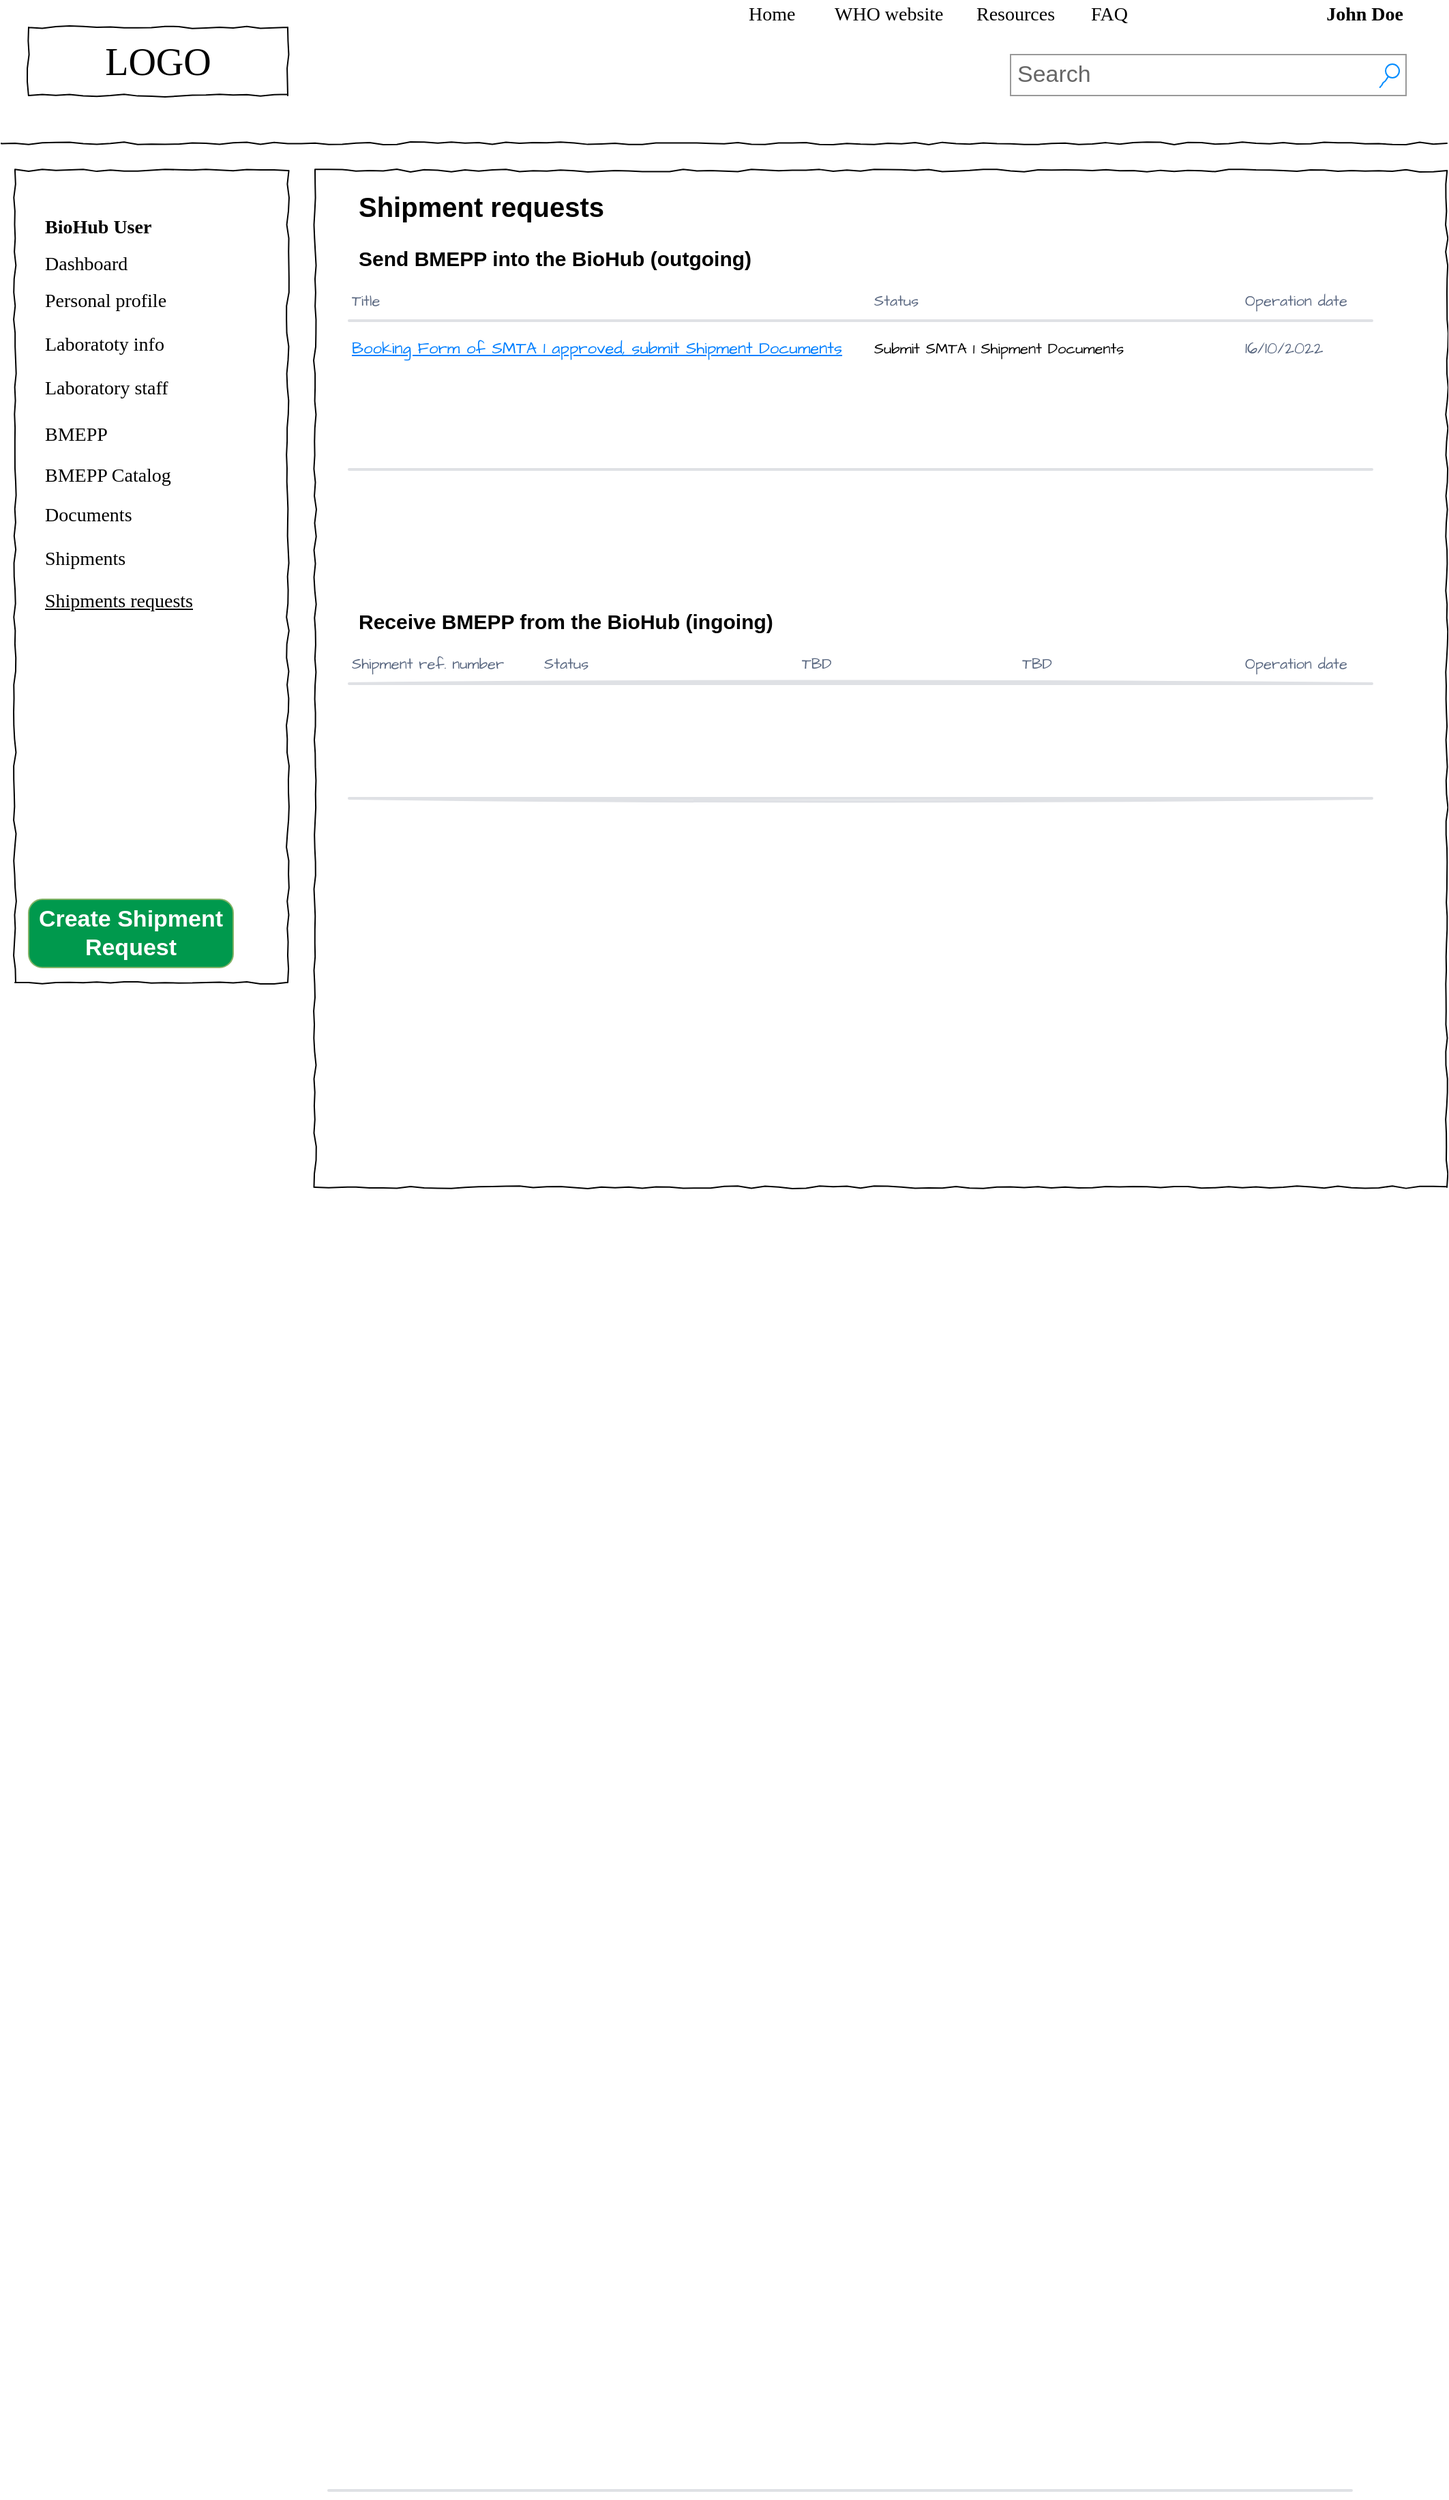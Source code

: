 <mxfile version="20.3.0" type="device" pages="10"><diagram name="PRO Area - Shipment requests" id="KbD3poTQBoaKVehRs7Pi"><mxGraphModel dx="1422" dy="881" grid="1" gridSize="10" guides="1" tooltips="1" connect="1" arrows="1" fold="1" page="1" pageScale="1" pageWidth="1100" pageHeight="850" background="#ffffff" math="0" shadow="0"><root><mxCell id="NsJ9n3ZgoJ1hIX_5_bYi-0"/><mxCell id="NsJ9n3ZgoJ1hIX_5_bYi-1" parent="NsJ9n3ZgoJ1hIX_5_bYi-0"/><mxCell id="NsJ9n3ZgoJ1hIX_5_bYi-2" value="" style="whiteSpace=wrap;html=1;rounded=0;shadow=0;labelBackgroundColor=none;strokeWidth=1;fillColor=none;fontFamily=Verdana;fontSize=12;align=center;comic=1;" parent="NsJ9n3ZgoJ1hIX_5_bYi-1" vertex="1"><mxGeometry x="30" y="165" width="200" height="595" as="geometry"/></mxCell><mxCell id="NsJ9n3ZgoJ1hIX_5_bYi-3" value="" style="line;strokeWidth=1;html=1;rounded=0;shadow=0;labelBackgroundColor=none;fillColor=none;fontFamily=Verdana;fontSize=14;fontColor=#000000;align=center;comic=1;" parent="NsJ9n3ZgoJ1hIX_5_bYi-1" vertex="1"><mxGeometry x="20" y="140" width="1060" height="10" as="geometry"/></mxCell><mxCell id="NsJ9n3ZgoJ1hIX_5_bYi-4" value="" style="whiteSpace=wrap;html=1;rounded=0;shadow=0;labelBackgroundColor=none;strokeWidth=1;fillColor=none;fontFamily=Verdana;fontSize=12;align=center;comic=1;" parent="NsJ9n3ZgoJ1hIX_5_bYi-1" vertex="1"><mxGeometry x="250" y="165" width="830" height="745" as="geometry"/></mxCell><mxCell id="NsJ9n3ZgoJ1hIX_5_bYi-5" value="LOGO" style="whiteSpace=wrap;html=1;rounded=0;shadow=0;labelBackgroundColor=none;strokeWidth=1;fontFamily=Verdana;fontSize=28;align=center;comic=1;" parent="NsJ9n3ZgoJ1hIX_5_bYi-1" vertex="1"><mxGeometry x="40" y="60" width="190" height="50" as="geometry"/></mxCell><mxCell id="NsJ9n3ZgoJ1hIX_5_bYi-6" value="Search" style="strokeWidth=1;shadow=0;dashed=0;align=center;html=1;shape=mxgraph.mockup.forms.searchBox;strokeColor=#999999;mainText=;strokeColor2=#008cff;fontColor=#666666;fontSize=17;align=left;spacingLeft=3;rounded=0;labelBackgroundColor=none;comic=1;" parent="NsJ9n3ZgoJ1hIX_5_bYi-1" vertex="1"><mxGeometry x="760" y="80" width="290" height="30" as="geometry"/></mxCell><mxCell id="NsJ9n3ZgoJ1hIX_5_bYi-7" value="&lt;b&gt;John Doe&lt;/b&gt;" style="text;html=1;points=[];align=right;verticalAlign=top;spacingTop=-4;fontSize=14;fontFamily=Verdana" parent="NsJ9n3ZgoJ1hIX_5_bYi-1" vertex="1"><mxGeometry x="858.5" y="40" width="190" height="20" as="geometry"/></mxCell><mxCell id="NsJ9n3ZgoJ1hIX_5_bYi-8" value="Home" style="text;html=1;points=[];align=left;verticalAlign=top;spacingTop=-4;fontSize=14;fontFamily=Verdana;fontStyle=0" parent="NsJ9n3ZgoJ1hIX_5_bYi-1" vertex="1"><mxGeometry x="565.5" y="40" width="60" height="20" as="geometry"/></mxCell><mxCell id="NsJ9n3ZgoJ1hIX_5_bYi-9" value="WHO website" style="text;html=1;points=[];align=left;verticalAlign=top;spacingTop=-4;fontSize=14;fontFamily=Verdana" parent="NsJ9n3ZgoJ1hIX_5_bYi-1" vertex="1"><mxGeometry x="628.5" y="40" width="60" height="20" as="geometry"/></mxCell><mxCell id="NsJ9n3ZgoJ1hIX_5_bYi-10" value="Resources" style="text;html=1;points=[];align=left;verticalAlign=top;spacingTop=-4;fontSize=14;fontFamily=Verdana" parent="NsJ9n3ZgoJ1hIX_5_bYi-1" vertex="1"><mxGeometry x="732.5" y="40" width="60" height="20" as="geometry"/></mxCell><mxCell id="NsJ9n3ZgoJ1hIX_5_bYi-11" value="FAQ" style="text;html=1;points=[];align=left;verticalAlign=top;spacingTop=-4;fontSize=14;fontFamily=Verdana" parent="NsJ9n3ZgoJ1hIX_5_bYi-1" vertex="1"><mxGeometry x="816.5" y="40" width="40" height="20" as="geometry"/></mxCell><mxCell id="NsJ9n3ZgoJ1hIX_5_bYi-12" value="BioHub User" style="text;html=1;points=[];align=left;verticalAlign=top;spacingTop=-4;fontSize=14;fontFamily=Verdana;fontStyle=1" parent="NsJ9n3ZgoJ1hIX_5_bYi-1" vertex="1"><mxGeometry x="50" y="196" width="170" height="20" as="geometry"/></mxCell><mxCell id="NsJ9n3ZgoJ1hIX_5_bYi-13" value="Personal profile" style="text;html=1;points=[];align=left;verticalAlign=top;spacingTop=-4;fontSize=14;fontFamily=Verdana;fontStyle=0" parent="NsJ9n3ZgoJ1hIX_5_bYi-1" vertex="1"><mxGeometry x="50" y="250" width="170" height="20" as="geometry"/></mxCell><mxCell id="NsJ9n3ZgoJ1hIX_5_bYi-14" value="Laboratoty info" style="text;html=1;points=[];align=left;verticalAlign=top;spacingTop=-4;fontSize=14;fontFamily=Verdana" parent="NsJ9n3ZgoJ1hIX_5_bYi-1" vertex="1"><mxGeometry x="50" y="282" width="170" height="20" as="geometry"/></mxCell><mxCell id="NsJ9n3ZgoJ1hIX_5_bYi-15" value="Laboratory staff" style="text;html=1;points=[];align=left;verticalAlign=top;spacingTop=-4;fontSize=14;fontFamily=Verdana;fontStyle=0" parent="NsJ9n3ZgoJ1hIX_5_bYi-1" vertex="1"><mxGeometry x="50" y="314" width="170" height="20" as="geometry"/></mxCell><mxCell id="NsJ9n3ZgoJ1hIX_5_bYi-16" value="BMEPP" style="text;html=1;points=[];align=left;verticalAlign=top;spacingTop=-4;fontSize=14;fontFamily=Verdana" parent="NsJ9n3ZgoJ1hIX_5_bYi-1" vertex="1"><mxGeometry x="50" y="348" width="170" height="20" as="geometry"/></mxCell><mxCell id="NsJ9n3ZgoJ1hIX_5_bYi-17" value="BMEPP Catalog" style="text;html=1;points=[];align=left;verticalAlign=top;spacingTop=-4;fontSize=14;fontFamily=Verdana;fontStyle=0" parent="NsJ9n3ZgoJ1hIX_5_bYi-1" vertex="1"><mxGeometry x="50" y="378" width="170" height="20" as="geometry"/></mxCell><mxCell id="NsJ9n3ZgoJ1hIX_5_bYi-18" value="Dashboard" style="text;html=1;points=[];align=left;verticalAlign=top;spacingTop=-4;fontSize=14;fontFamily=Verdana;fontStyle=0" parent="NsJ9n3ZgoJ1hIX_5_bYi-1" vertex="1"><mxGeometry x="50" y="223" width="170" height="20" as="geometry"/></mxCell><mxCell id="NsJ9n3ZgoJ1hIX_5_bYi-19" value="Documents" style="text;html=1;points=[];align=left;verticalAlign=top;spacingTop=-4;fontSize=14;fontFamily=Verdana" parent="NsJ9n3ZgoJ1hIX_5_bYi-1" vertex="1"><mxGeometry x="50" y="407" width="170" height="20" as="geometry"/></mxCell><mxCell id="NsJ9n3ZgoJ1hIX_5_bYi-20" value="Create Shipment Request" style="strokeWidth=1;shadow=0;dashed=0;align=center;html=1;shape=mxgraph.mockup.buttons.button;strokeColor=#82b366;mainText=;buttonStyle=round;fontSize=17;fontStyle=1;fillColor=#00994D;whiteSpace=wrap;fontColor=#FFFFFF;" parent="NsJ9n3ZgoJ1hIX_5_bYi-1" vertex="1"><mxGeometry x="40" y="699" width="150" height="50" as="geometry"/></mxCell><mxCell id="NsJ9n3ZgoJ1hIX_5_bYi-22" value="&lt;font size=&quot;1&quot;&gt;&lt;b style=&quot;font-size: 20px;&quot;&gt;Shipment requests&lt;/b&gt;&lt;/font&gt;" style="text;html=1;strokeColor=none;fillColor=none;align=left;verticalAlign=middle;whiteSpace=wrap;rounded=0;fontSize=16;" parent="NsJ9n3ZgoJ1hIX_5_bYi-1" vertex="1"><mxGeometry x="280" y="176" width="510" height="30" as="geometry"/></mxCell><mxCell id="NsJ9n3ZgoJ1hIX_5_bYi-23" value="" style="shape=line;strokeWidth=2;html=1;strokeColor=#DFE1E5;resizeWidth=1;sketch=1;hachureGap=4;pointerEvents=0;fontFamily=Architects Daughter;fontSource=https%3A%2F%2Ffonts.googleapis.com%2Fcss%3Ffamily%3DArchitects%2BDaughter;fontSize=20;" parent="NsJ9n3ZgoJ1hIX_5_bYi-1" vertex="1"><mxGeometry x="260" y="1860" width="750" height="10" as="geometry"/></mxCell><mxCell id="NsJ9n3ZgoJ1hIX_5_bYi-24" value="Shipments" style="text;html=1;points=[];align=left;verticalAlign=top;spacingTop=-4;fontSize=14;fontFamily=Verdana;fontStyle=0" parent="NsJ9n3ZgoJ1hIX_5_bYi-1" vertex="1"><mxGeometry x="50" y="439" width="170" height="20" as="geometry"/></mxCell><mxCell id="NsJ9n3ZgoJ1hIX_5_bYi-25" value="&lt;b style=&quot;font-size: 15px;&quot;&gt;Send BMEPP into the BioHub (outgoing)&lt;br&gt;&lt;/b&gt;" style="text;html=1;strokeColor=none;fillColor=none;align=left;verticalAlign=middle;whiteSpace=wrap;rounded=0;fontSize=16;" parent="NsJ9n3ZgoJ1hIX_5_bYi-1" vertex="1"><mxGeometry x="280" y="214" width="510" height="30" as="geometry"/></mxCell><mxCell id="NsJ9n3ZgoJ1hIX_5_bYi-26" value="Shipments requests" style="text;html=1;points=[];align=left;verticalAlign=top;spacingTop=-4;fontSize=14;fontFamily=Verdana;fontStyle=4" parent="NsJ9n3ZgoJ1hIX_5_bYi-1" vertex="1"><mxGeometry x="50" y="470" width="170" height="20" as="geometry"/></mxCell><mxCell id="NsJ9n3ZgoJ1hIX_5_bYi-27" value="Title" style="html=1;fillColor=none;strokeColor=none;fontSize=11;align=left;fontColor=#596780;whiteSpace=wrap;sketch=1;hachureGap=4;pointerEvents=0;fontFamily=Architects Daughter;fontSource=https%3A%2F%2Ffonts.googleapis.com%2Fcss%3Ffamily%3DArchitects%2BDaughter;" parent="NsJ9n3ZgoJ1hIX_5_bYi-1" vertex="1"><mxGeometry x="275" y="250" width="150" height="20" as="geometry"/></mxCell><mxCell id="NsJ9n3ZgoJ1hIX_5_bYi-28" value="Status" style="html=1;fillColor=none;strokeColor=none;fontSize=11;align=left;fontColor=#596780;whiteSpace=wrap;sketch=1;hachureGap=4;pointerEvents=0;fontFamily=Architects Daughter;fontSource=https%3A%2F%2Ffonts.googleapis.com%2Fcss%3Ffamily%3DArchitects%2BDaughter;" parent="NsJ9n3ZgoJ1hIX_5_bYi-1" vertex="1"><mxGeometry x="658" y="250" width="80" height="20" as="geometry"/></mxCell><mxCell id="NsJ9n3ZgoJ1hIX_5_bYi-29" value="Operation date" style="html=1;fillColor=none;strokeColor=none;fontSize=11;align=left;fontColor=#596780;whiteSpace=wrap;sketch=1;hachureGap=4;pointerEvents=0;fontFamily=Architects Daughter;fontSource=https%3A%2F%2Ffonts.googleapis.com%2Fcss%3Ffamily%3DArchitects%2BDaughter;" parent="NsJ9n3ZgoJ1hIX_5_bYi-1" vertex="1"><mxGeometry x="930" y="250" width="90" height="20" as="geometry"/></mxCell><mxCell id="NsJ9n3ZgoJ1hIX_5_bYi-31" value="" style="shape=line;strokeWidth=2;html=1;strokeColor=#DFE1E5;resizeWidth=1;sketch=1;hachureGap=4;pointerEvents=0;fontFamily=Architects Daughter;fontSource=https%3A%2F%2Ffonts.googleapis.com%2Fcss%3Ffamily%3DArchitects%2BDaughter;fontSize=20;" parent="NsJ9n3ZgoJ1hIX_5_bYi-1" vertex="1"><mxGeometry x="275" y="270" width="750" height="10" as="geometry"/></mxCell><mxCell id="NsJ9n3ZgoJ1hIX_5_bYi-32" value="&lt;font color=&quot;#007fff&quot;&gt;&lt;u&gt;Booking Form of SMTA 1 approved, submit Shipment Documents&lt;/u&gt;&lt;/font&gt;" style="strokeColor=none;fillColor=none;fontSize=12;fontColor=#596780;align=left;html=1;sketch=1;hachureGap=4;pointerEvents=0;fontFamily=Architects Daughter;fontSource=https%3A%2F%2Ffonts.googleapis.com%2Fcss%3Ffamily%3DArchitects%2BDaughter;" parent="NsJ9n3ZgoJ1hIX_5_bYi-1" vertex="1"><mxGeometry x="275" y="286" width="125" height="20" as="geometry"/></mxCell><mxCell id="NsJ9n3ZgoJ1hIX_5_bYi-33" value="Submit SMTA 1 Shipment Documents" style="strokeColor=none;fillColor=none;fontSize=11;fontColor=#000000;rounded=1;html=1;sketch=1;hachureGap=4;pointerEvents=0;fontFamily=Architects Daughter;fontSource=https%3A%2F%2Ffonts.googleapis.com%2Fcss%3Ffamily%3DArchitects%2BDaughter;fontStyle=0;align=left;" parent="NsJ9n3ZgoJ1hIX_5_bYi-1" vertex="1"><mxGeometry x="658" y="280" width="202" height="29" as="geometry"/></mxCell><mxCell id="NsJ9n3ZgoJ1hIX_5_bYi-34" value="16/10/2022" style="strokeColor=none;fillColor=none;fontSize=12;fontColor=#596780;align=left;html=1;sketch=1;hachureGap=4;pointerEvents=0;fontFamily=Architects Daughter;fontSource=https%3A%2F%2Ffonts.googleapis.com%2Fcss%3Ffamily%3DArchitects%2BDaughter;" parent="NsJ9n3ZgoJ1hIX_5_bYi-1" vertex="1"><mxGeometry x="930" y="286" width="50" height="20" as="geometry"/></mxCell><mxCell id="NsJ9n3ZgoJ1hIX_5_bYi-35" value="" style="shape=line;strokeWidth=2;html=1;strokeColor=#DFE1E5;resizeWidth=1;sketch=1;hachureGap=4;pointerEvents=0;fontFamily=Architects Daughter;fontSource=https%3A%2F%2Ffonts.googleapis.com%2Fcss%3Ffamily%3DArchitects%2BDaughter;fontSize=20;" parent="NsJ9n3ZgoJ1hIX_5_bYi-1" vertex="1"><mxGeometry x="275" y="379" width="750" height="10" as="geometry"/></mxCell><mxCell id="NsJ9n3ZgoJ1hIX_5_bYi-36" value="&lt;b style=&quot;font-size: 15px;&quot;&gt;Receive BMEPP from the BioHub (ingoing)&lt;br&gt;&lt;/b&gt;" style="text;html=1;strokeColor=none;fillColor=none;align=left;verticalAlign=middle;whiteSpace=wrap;rounded=0;fontSize=16;" parent="NsJ9n3ZgoJ1hIX_5_bYi-1" vertex="1"><mxGeometry x="280" y="480" width="510" height="30" as="geometry"/></mxCell><mxCell id="NsJ9n3ZgoJ1hIX_5_bYi-37" value="Shipment ref. number" style="html=1;fillColor=none;strokeColor=none;fontSize=11;align=left;fontColor=#596780;whiteSpace=wrap;sketch=1;hachureGap=4;pointerEvents=0;fontFamily=Architects Daughter;fontSource=https%3A%2F%2Ffonts.googleapis.com%2Fcss%3Ffamily%3DArchitects%2BDaughter;" parent="NsJ9n3ZgoJ1hIX_5_bYi-1" vertex="1"><mxGeometry x="275" y="516" width="150" height="20" as="geometry"/></mxCell><mxCell id="NsJ9n3ZgoJ1hIX_5_bYi-38" value="Status" style="html=1;fillColor=none;strokeColor=none;fontSize=11;align=left;fontColor=#596780;whiteSpace=wrap;sketch=1;hachureGap=4;pointerEvents=0;fontFamily=Architects Daughter;fontSource=https%3A%2F%2Ffonts.googleapis.com%2Fcss%3Ffamily%3DArchitects%2BDaughter;" parent="NsJ9n3ZgoJ1hIX_5_bYi-1" vertex="1"><mxGeometry x="416" y="516" width="80" height="20" as="geometry"/></mxCell><mxCell id="NsJ9n3ZgoJ1hIX_5_bYi-39" value="Operation date" style="html=1;fillColor=none;strokeColor=none;fontSize=11;align=left;fontColor=#596780;whiteSpace=wrap;sketch=1;hachureGap=4;pointerEvents=0;fontFamily=Architects Daughter;fontSource=https%3A%2F%2Ffonts.googleapis.com%2Fcss%3Ffamily%3DArchitects%2BDaughter;" parent="NsJ9n3ZgoJ1hIX_5_bYi-1" vertex="1"><mxGeometry x="930" y="516" width="90" height="20" as="geometry"/></mxCell><mxCell id="NsJ9n3ZgoJ1hIX_5_bYi-40" value="TBD" style="html=1;fillColor=none;strokeColor=none;fontSize=11;align=center;fontColor=#596780;whiteSpace=wrap;sketch=1;hachureGap=4;pointerEvents=0;fontFamily=Architects Daughter;fontSource=https%3A%2F%2Ffonts.googleapis.com%2Fcss%3Ffamily%3DArchitects%2BDaughter;" parent="NsJ9n3ZgoJ1hIX_5_bYi-1" vertex="1"><mxGeometry x="751" y="516" width="57" height="20" as="geometry"/></mxCell><mxCell id="NsJ9n3ZgoJ1hIX_5_bYi-41" value="" style="shape=line;strokeWidth=2;html=1;strokeColor=#DFE1E5;resizeWidth=1;sketch=1;hachureGap=4;pointerEvents=0;fontFamily=Architects Daughter;fontSource=https%3A%2F%2Ffonts.googleapis.com%2Fcss%3Ffamily%3DArchitects%2BDaughter;fontSize=20;" parent="NsJ9n3ZgoJ1hIX_5_bYi-1" vertex="1"><mxGeometry x="275" y="536" width="750" height="10" as="geometry"/></mxCell><mxCell id="NsJ9n3ZgoJ1hIX_5_bYi-42" value="TBD" style="html=1;fillColor=none;strokeColor=none;fontSize=11;align=left;fontColor=#596780;whiteSpace=wrap;sketch=1;hachureGap=4;pointerEvents=0;fontFamily=Architects Daughter;fontSource=https%3A%2F%2Ffonts.googleapis.com%2Fcss%3Ffamily%3DArchitects%2BDaughter;" parent="NsJ9n3ZgoJ1hIX_5_bYi-1" vertex="1"><mxGeometry x="605" y="516" width="80" height="20" as="geometry"/></mxCell><mxCell id="NsJ9n3ZgoJ1hIX_5_bYi-43" value="" style="shape=line;strokeWidth=2;html=1;strokeColor=#DFE1E5;resizeWidth=1;sketch=1;hachureGap=4;pointerEvents=0;fontFamily=Architects Daughter;fontSource=https%3A%2F%2Ffonts.googleapis.com%2Fcss%3Ffamily%3DArchitects%2BDaughter;fontSize=20;" parent="NsJ9n3ZgoJ1hIX_5_bYi-1" vertex="1"><mxGeometry x="275" y="620" width="750" height="10" as="geometry"/></mxCell></root></mxGraphModel></diagram><diagram name="PRO Area (SR: outgoing | pre-ship | BF approved)" id="Wa5KjntdP7imYFbOyILy"><mxGraphModel dx="1422" dy="865" grid="1" gridSize="10" guides="1" tooltips="1" connect="1" arrows="1" fold="1" page="1" pageScale="1" pageWidth="1100" pageHeight="850" background="#ffffff" math="0" shadow="0"><root><mxCell id="E0gI6QfnwXxtCMTaeZUS-0"/><mxCell id="E0gI6QfnwXxtCMTaeZUS-1" parent="E0gI6QfnwXxtCMTaeZUS-0"/><mxCell id="E0gI6QfnwXxtCMTaeZUS-2" value="" style="whiteSpace=wrap;html=1;rounded=0;shadow=0;labelBackgroundColor=none;strokeWidth=1;fillColor=none;fontFamily=Verdana;fontSize=12;align=center;comic=1;" parent="E0gI6QfnwXxtCMTaeZUS-1" vertex="1"><mxGeometry x="30" y="165" width="200" height="595" as="geometry"/></mxCell><mxCell id="E0gI6QfnwXxtCMTaeZUS-3" value="" style="line;strokeWidth=1;html=1;rounded=0;shadow=0;labelBackgroundColor=none;fillColor=none;fontFamily=Verdana;fontSize=14;fontColor=#000000;align=center;comic=1;" parent="E0gI6QfnwXxtCMTaeZUS-1" vertex="1"><mxGeometry x="20" y="140" width="1060" height="10" as="geometry"/></mxCell><mxCell id="E0gI6QfnwXxtCMTaeZUS-4" value="" style="whiteSpace=wrap;html=1;rounded=0;shadow=0;labelBackgroundColor=none;strokeWidth=1;fillColor=none;fontFamily=Verdana;fontSize=12;align=center;comic=1;" parent="E0gI6QfnwXxtCMTaeZUS-1" vertex="1"><mxGeometry x="250" y="165" width="830" height="1615" as="geometry"/></mxCell><mxCell id="E0gI6QfnwXxtCMTaeZUS-5" value="LOGO" style="whiteSpace=wrap;html=1;rounded=0;shadow=0;labelBackgroundColor=none;strokeWidth=1;fontFamily=Verdana;fontSize=28;align=center;comic=1;" parent="E0gI6QfnwXxtCMTaeZUS-1" vertex="1"><mxGeometry x="40" y="60" width="190" height="50" as="geometry"/></mxCell><mxCell id="E0gI6QfnwXxtCMTaeZUS-6" value="Search" style="strokeWidth=1;shadow=0;dashed=0;align=center;html=1;shape=mxgraph.mockup.forms.searchBox;strokeColor=#999999;mainText=;strokeColor2=#008cff;fontColor=#666666;fontSize=17;align=left;spacingLeft=3;rounded=0;labelBackgroundColor=none;comic=1;" parent="E0gI6QfnwXxtCMTaeZUS-1" vertex="1"><mxGeometry x="760" y="80" width="290" height="30" as="geometry"/></mxCell><mxCell id="E0gI6QfnwXxtCMTaeZUS-7" value="&lt;b&gt;John Doe&lt;/b&gt;" style="text;html=1;points=[];align=right;verticalAlign=top;spacingTop=-4;fontSize=14;fontFamily=Verdana" parent="E0gI6QfnwXxtCMTaeZUS-1" vertex="1"><mxGeometry x="858.5" y="40" width="190" height="20" as="geometry"/></mxCell><mxCell id="E0gI6QfnwXxtCMTaeZUS-8" value="Home" style="text;html=1;points=[];align=left;verticalAlign=top;spacingTop=-4;fontSize=14;fontFamily=Verdana;fontStyle=0" parent="E0gI6QfnwXxtCMTaeZUS-1" vertex="1"><mxGeometry x="565.5" y="40" width="60" height="20" as="geometry"/></mxCell><mxCell id="E0gI6QfnwXxtCMTaeZUS-9" value="WHO website" style="text;html=1;points=[];align=left;verticalAlign=top;spacingTop=-4;fontSize=14;fontFamily=Verdana" parent="E0gI6QfnwXxtCMTaeZUS-1" vertex="1"><mxGeometry x="628.5" y="40" width="60" height="20" as="geometry"/></mxCell><mxCell id="E0gI6QfnwXxtCMTaeZUS-10" value="Resources" style="text;html=1;points=[];align=left;verticalAlign=top;spacingTop=-4;fontSize=14;fontFamily=Verdana" parent="E0gI6QfnwXxtCMTaeZUS-1" vertex="1"><mxGeometry x="732.5" y="40" width="60" height="20" as="geometry"/></mxCell><mxCell id="E0gI6QfnwXxtCMTaeZUS-11" value="FAQ" style="text;html=1;points=[];align=left;verticalAlign=top;spacingTop=-4;fontSize=14;fontFamily=Verdana" parent="E0gI6QfnwXxtCMTaeZUS-1" vertex="1"><mxGeometry x="816.5" y="40" width="40" height="20" as="geometry"/></mxCell><mxCell id="E0gI6QfnwXxtCMTaeZUS-12" value="BioHub User" style="text;html=1;points=[];align=left;verticalAlign=top;spacingTop=-4;fontSize=14;fontFamily=Verdana;fontStyle=1" parent="E0gI6QfnwXxtCMTaeZUS-1" vertex="1"><mxGeometry x="50" y="196" width="170" height="20" as="geometry"/></mxCell><mxCell id="E0gI6QfnwXxtCMTaeZUS-13" value="Personal profile" style="text;html=1;points=[];align=left;verticalAlign=top;spacingTop=-4;fontSize=14;fontFamily=Verdana;fontStyle=0" parent="E0gI6QfnwXxtCMTaeZUS-1" vertex="1"><mxGeometry x="50" y="250" width="170" height="20" as="geometry"/></mxCell><mxCell id="E0gI6QfnwXxtCMTaeZUS-14" value="Laboratoty info" style="text;html=1;points=[];align=left;verticalAlign=top;spacingTop=-4;fontSize=14;fontFamily=Verdana" parent="E0gI6QfnwXxtCMTaeZUS-1" vertex="1"><mxGeometry x="50" y="282" width="170" height="20" as="geometry"/></mxCell><mxCell id="E0gI6QfnwXxtCMTaeZUS-15" value="Laboratory staff" style="text;html=1;points=[];align=left;verticalAlign=top;spacingTop=-4;fontSize=14;fontFamily=Verdana;fontStyle=0" parent="E0gI6QfnwXxtCMTaeZUS-1" vertex="1"><mxGeometry x="50" y="314" width="170" height="20" as="geometry"/></mxCell><mxCell id="E0gI6QfnwXxtCMTaeZUS-16" value="BMEPP" style="text;html=1;points=[];align=left;verticalAlign=top;spacingTop=-4;fontSize=14;fontFamily=Verdana" parent="E0gI6QfnwXxtCMTaeZUS-1" vertex="1"><mxGeometry x="50" y="348" width="170" height="20" as="geometry"/></mxCell><mxCell id="E0gI6QfnwXxtCMTaeZUS-17" value="BMEPP Catalog" style="text;html=1;points=[];align=left;verticalAlign=top;spacingTop=-4;fontSize=14;fontFamily=Verdana;fontStyle=0" parent="E0gI6QfnwXxtCMTaeZUS-1" vertex="1"><mxGeometry x="50" y="378" width="170" height="20" as="geometry"/></mxCell><mxCell id="E0gI6QfnwXxtCMTaeZUS-18" value="Dashboard" style="text;html=1;points=[];align=left;verticalAlign=top;spacingTop=-4;fontSize=14;fontFamily=Verdana;fontStyle=0" parent="E0gI6QfnwXxtCMTaeZUS-1" vertex="1"><mxGeometry x="50" y="223" width="170" height="20" as="geometry"/></mxCell><mxCell id="E0gI6QfnwXxtCMTaeZUS-19" value="Documents" style="text;html=1;points=[];align=left;verticalAlign=top;spacingTop=-4;fontSize=14;fontFamily=Verdana" parent="E0gI6QfnwXxtCMTaeZUS-1" vertex="1"><mxGeometry x="50" y="407" width="170" height="20" as="geometry"/></mxCell><mxCell id="E0gI6QfnwXxtCMTaeZUS-20" value="New Shipment Request" style="strokeWidth=1;shadow=0;dashed=0;align=center;html=1;shape=mxgraph.mockup.buttons.button;strokeColor=#82b366;mainText=;buttonStyle=round;fontSize=17;fontStyle=1;fillColor=#00994D;whiteSpace=wrap;fontColor=#FFFFFF;" parent="E0gI6QfnwXxtCMTaeZUS-1" vertex="1"><mxGeometry x="40" y="699" width="150" height="50" as="geometry"/></mxCell><mxCell id="E0gI6QfnwXxtCMTaeZUS-22" value="&lt;b style=&quot;font-size: 20px;&quot;&gt;Shipment&lt;/b&gt;" style="text;html=1;strokeColor=none;fillColor=none;align=left;verticalAlign=middle;whiteSpace=wrap;rounded=0;fontSize=16;" parent="E0gI6QfnwXxtCMTaeZUS-1" vertex="1"><mxGeometry x="280" y="176" width="510" height="30" as="geometry"/></mxCell><mxCell id="E0gI6QfnwXxtCMTaeZUS-23" value="" style="edgeStyle=orthogonalEdgeStyle;rounded=0;orthogonalLoop=1;jettySize=auto;html=1;fontSize=15;" parent="E0gI6QfnwXxtCMTaeZUS-1" source="E0gI6QfnwXxtCMTaeZUS-24" target="E0gI6QfnwXxtCMTaeZUS-26" edge="1"><mxGeometry relative="1" as="geometry"/></mxCell><mxCell id="E0gI6QfnwXxtCMTaeZUS-24" value="SMTA 1" style="rounded=1;whiteSpace=wrap;html=1;fillColor=#d5e8d4;strokeColor=#82b366;fontSize=12;fontStyle=1;sketch=1;" parent="E0gI6QfnwXxtCMTaeZUS-1" vertex="1"><mxGeometry x="281.75" y="292" width="120" height="60" as="geometry"/></mxCell><mxCell id="E0gI6QfnwXxtCMTaeZUS-25" value="" style="edgeStyle=orthogonalEdgeStyle;rounded=0;orthogonalLoop=1;jettySize=auto;html=1;fontSize=15;" parent="E0gI6QfnwXxtCMTaeZUS-1" source="E0gI6QfnwXxtCMTaeZUS-26" target="E0gI6QfnwXxtCMTaeZUS-28" edge="1"><mxGeometry relative="1" as="geometry"/></mxCell><mxCell id="E0gI6QfnwXxtCMTaeZUS-26" value="Pre-Shipment" style="rounded=1;whiteSpace=wrap;html=1;fillColor=#d5e8d4;strokeColor=#82b366;sketch=1;" parent="E0gI6QfnwXxtCMTaeZUS-1" vertex="1"><mxGeometry x="490" y="292" width="120" height="60" as="geometry"/></mxCell><mxCell id="E0gI6QfnwXxtCMTaeZUS-27" value="" style="edgeStyle=orthogonalEdgeStyle;rounded=0;orthogonalLoop=1;jettySize=auto;html=1;fontSize=15;" parent="E0gI6QfnwXxtCMTaeZUS-1" source="E0gI6QfnwXxtCMTaeZUS-28" target="E0gI6QfnwXxtCMTaeZUS-29" edge="1"><mxGeometry relative="1" as="geometry"/></mxCell><mxCell id="E0gI6QfnwXxtCMTaeZUS-28" value="Shipment" style="rounded=1;whiteSpace=wrap;html=1;fillColor=#fff2cc;strokeColor=#d6b656;" parent="E0gI6QfnwXxtCMTaeZUS-1" vertex="1"><mxGeometry x="710" y="292" width="120" height="60" as="geometry"/></mxCell><mxCell id="E0gI6QfnwXxtCMTaeZUS-29" value="Post-Shipment" style="rounded=1;whiteSpace=wrap;html=1;fillColor=#f5f5f5;fontColor=#333333;strokeColor=#666666;" parent="E0gI6QfnwXxtCMTaeZUS-1" vertex="1"><mxGeometry x="910" y="292" width="120" height="60" as="geometry"/></mxCell><mxCell id="E0gI6QfnwXxtCMTaeZUS-30" value="&lt;h4&gt;&lt;b style=&quot;font-size: 15px;&quot;&gt;[[&lt;/b&gt;&lt;b style=&quot;font-size: 14px;&quot;&gt;Submit SMTA 1 Shipment Documents&lt;/b&gt;&lt;b style=&quot;font-size: 15px;&quot;&gt;]]&lt;/b&gt;&lt;/h4&gt;" style="text;html=1;strokeColor=none;fillColor=none;align=left;verticalAlign=middle;whiteSpace=wrap;rounded=0;fontSize=16;sketch=0;shadow=0;glass=0;" parent="E0gI6QfnwXxtCMTaeZUS-1" vertex="1"><mxGeometry x="280" y="383" width="510" height="30" as="geometry"/></mxCell><mxCell id="E0gI6QfnwXxtCMTaeZUS-31" value="Shipments" style="text;html=1;points=[];align=left;verticalAlign=top;spacingTop=-4;fontSize=14;fontFamily=Verdana;fontStyle=0" parent="E0gI6QfnwXxtCMTaeZUS-1" vertex="1"><mxGeometry x="50" y="439" width="170" height="20" as="geometry"/></mxCell><mxCell id="E0gI6QfnwXxtCMTaeZUS-32" value="&lt;b style=&quot;font-size: 15px;&quot;&gt;Shipment direction: Send BMEPP into the BioHub&lt;br&gt;&lt;/b&gt;" style="text;html=1;strokeColor=none;fillColor=none;align=left;verticalAlign=middle;whiteSpace=wrap;rounded=0;fontSize=16;" parent="E0gI6QfnwXxtCMTaeZUS-1" vertex="1"><mxGeometry x="280" y="214" width="510" height="30" as="geometry"/></mxCell><mxCell id="E0gI6QfnwXxtCMTaeZUS-33" value="Shipment workflow" style="text;html=1;strokeColor=none;fillColor=none;align=center;verticalAlign=middle;whiteSpace=wrap;rounded=0;fontSize=15;fontColor=#000000;fontStyle=1" parent="E0gI6QfnwXxtCMTaeZUS-1" vertex="1"><mxGeometry x="578.5" y="250" width="160" height="30" as="geometry"/></mxCell><mxCell id="E0gI6QfnwXxtCMTaeZUS-34" value="" style="shape=line;strokeWidth=2;html=1;strokeColor=#DFE1E5;resizeWidth=1;sketch=1;hachureGap=4;pointerEvents=0;fontFamily=Architects Daughter;fontSource=https%3A%2F%2Ffonts.googleapis.com%2Fcss%3Ffamily%3DArchitects%2BDaughter;fontSize=20;" parent="E0gI6QfnwXxtCMTaeZUS-1" vertex="1"><mxGeometry x="280" y="242" width="750" height="10" as="geometry"/></mxCell><mxCell id="E0gI6QfnwXxtCMTaeZUS-35" value="&lt;span style=&quot;&quot;&gt;&lt;br&gt;&lt;br&gt;&lt;br&gt;&lt;br&gt;&lt;br&gt;&lt;br&gt;&lt;br&gt;&lt;br&gt;&lt;br&gt;&lt;br&gt;&lt;br&gt;&lt;br&gt;&lt;br&gt;&lt;br&gt;&lt;br&gt;&lt;br&gt;&lt;br&gt;&lt;br&gt;&lt;br&gt;&lt;br&gt;&lt;br&gt;&lt;br&gt;&lt;br&gt;&lt;br&gt;&lt;br&gt;&lt;br&gt;&lt;br&gt;&lt;br&gt;&lt;br&gt;&lt;br&gt;&lt;br&gt;&lt;br&gt;&lt;br&gt;&lt;br&gt;&lt;br&gt;&lt;br&gt;&lt;br&gt;&lt;br&gt;&lt;br&gt;&lt;br&gt;&lt;br&gt;&lt;br&gt;&lt;br&gt;&lt;br&gt;Available file types:&lt;br&gt;&amp;nbsp;- Packing list&lt;br&gt;&amp;nbsp;- Non-Commercial Invoice (Category A - UN2814)&lt;br&gt;&lt;/span&gt;&amp;nbsp;- Non-Commercial Invoice (Category B - UN3373)&lt;br&gt;&lt;span style=&quot;&quot;&gt;&amp;nbsp;- Dangerous Goods Declaration&lt;br&gt;&amp;nbsp;- Export Permit&lt;br&gt;&amp;nbsp;- Import Permit&lt;br&gt;&amp;nbsp;- Other&lt;br&gt;&lt;/span&gt;" style="text;html=1;strokeColor=none;fillColor=none;align=left;verticalAlign=top;whiteSpace=wrap;rounded=0;fontSize=14;fontColor=#000000;" parent="E0gI6QfnwXxtCMTaeZUS-1" vertex="1"><mxGeometry x="1100" y="165" width="310" height="1615" as="geometry"/></mxCell><mxCell id="E0gI6QfnwXxtCMTaeZUS-37" value="Shipments requests" style="text;html=1;points=[];align=left;verticalAlign=top;spacingTop=-4;fontSize=14;fontFamily=Verdana;fontStyle=0" parent="E0gI6QfnwXxtCMTaeZUS-1" vertex="1"><mxGeometry x="50" y="470" width="170" height="20" as="geometry"/></mxCell><mxCell id="E0gI6QfnwXxtCMTaeZUS-38" value="" style="ellipse;whiteSpace=wrap;html=1;aspect=fixed;sketch=0;shadow=0;gradientColor=#FFD966;fillColor=default;gradientDirection=radial;" parent="E0gI6QfnwXxtCMTaeZUS-1" vertex="1"><mxGeometry x="290" y="432.5" width="20" height="20" as="geometry"/></mxCell><mxCell id="E0gI6QfnwXxtCMTaeZUS-39" value="Workflow timeline" style="swimlane;" parent="E0gI6QfnwXxtCMTaeZUS-1" vertex="1"><mxGeometry x="262.5" y="1135" width="805" height="630" as="geometry"/></mxCell><mxCell id="t_tLG6nkWA7W00kmxYyo-0" value="" style="ellipse;whiteSpace=wrap;html=1;aspect=fixed;gradientColor=#FFD966;gradientDirection=radial;" parent="E0gI6QfnwXxtCMTaeZUS-39" vertex="1"><mxGeometry x="25.88" y="59" width="20" height="20" as="geometry"/></mxCell><mxCell id="t_tLG6nkWA7W00kmxYyo-1" value="&lt;font style=&quot;font-size: 12px;&quot;&gt;&lt;span style=&quot;&quot;&gt;Request status:&lt;/span&gt;&lt;font style=&quot;font-size: 12px;&quot;&gt;&amp;nbsp;&lt;b style=&quot;&quot;&gt;Submit SMTA 1 Shipment Documents&lt;/b&gt;&lt;br&gt;Worklist item:&amp;nbsp;&lt;span style=&quot;&quot;&gt;Booking Form of SMTA 1 approved, submit Shipment Documents&lt;/span&gt;&lt;br&gt;Approved By: OPS &amp;lt;user_name&amp;gt;&lt;br&gt;From: OPS (WHO)&lt;br&gt;BF SMTA 1 Approved Date: 16/10/2022&lt;/font&gt;&lt;br&gt;&lt;/font&gt;" style="text;html=1;strokeColor=none;fillColor=none;align=left;verticalAlign=top;whiteSpace=wrap;rounded=0;" parent="E0gI6QfnwXxtCMTaeZUS-39" vertex="1"><mxGeometry x="54.38" y="49" width="680" height="90" as="geometry"/></mxCell><mxCell id="t_tLG6nkWA7W00kmxYyo-2" value="" style="endArrow=none;html=1;rounded=0;entryX=0.5;entryY=1;entryDx=0;entryDy=0;exitX=0.5;exitY=0;exitDx=0;exitDy=0;" parent="E0gI6QfnwXxtCMTaeZUS-39" target="t_tLG6nkWA7W00kmxYyo-0" edge="1"><mxGeometry width="50" height="50" relative="1" as="geometry"><mxPoint x="35.88" y="162" as="sourcePoint"/><mxPoint x="45.88" y="192" as="targetPoint"/></mxGeometry></mxCell><mxCell id="E0gI6QfnwXxtCMTaeZUS-40" value="" style="ellipse;whiteSpace=wrap;html=1;aspect=fixed;gradientColor=#CCCCCC;gradientDirection=radial;" parent="E0gI6QfnwXxtCMTaeZUS-1" vertex="1"><mxGeometry x="287.5" y="1500" width="20" height="20" as="geometry"/></mxCell><mxCell id="E0gI6QfnwXxtCMTaeZUS-41" value="&lt;font style=&quot;font-size: 12px;&quot;&gt;Status:&lt;font style=&quot;font-size: 12px;&quot;&gt;&amp;nbsp;&lt;b style=&quot;&quot;&gt;Waiting for SMTA1 SEC's approval&lt;/b&gt;&lt;br&gt;Worklist item:&amp;nbsp;SMTA1 approved and signed by BHF&amp;nbsp;&lt;br&gt;BHF Approved By: BHF &amp;lt;user_name&amp;gt;&lt;br&gt;From: BHF (e.g. Spiez Lab)&lt;br&gt;SMTA 1 BHF Approved Date: 12/10/2022&lt;/font&gt;&lt;/font&gt;" style="text;html=1;strokeColor=none;fillColor=none;align=left;verticalAlign=top;whiteSpace=wrap;rounded=0;" parent="E0gI6QfnwXxtCMTaeZUS-1" vertex="1"><mxGeometry x="316" y="1490" width="680" height="80" as="geometry"/></mxCell><mxCell id="E0gI6QfnwXxtCMTaeZUS-42" value="" style="ellipse;whiteSpace=wrap;html=1;aspect=fixed;sketch=0;shadow=0;gradientColor=#CCCCCC;fillColor=default;gradientDirection=radial;" parent="E0gI6QfnwXxtCMTaeZUS-1" vertex="1"><mxGeometry x="287.5" y="1590" width="20" height="20" as="geometry"/></mxCell><mxCell id="E0gI6QfnwXxtCMTaeZUS-43" value="Status:&amp;nbsp;&lt;b&gt;Waiting for SMTA1 BHF's approval&lt;/b&gt;.&lt;br&gt;Worklist item: SMTA1 Submitted&amp;nbsp;|&amp;nbsp;&lt;font color=&quot;#007fff&quot;&gt;&lt;u&gt;Document&lt;/u&gt;&lt;/font&gt;&lt;br&gt;Uploaded By: &amp;lt;user_name&amp;gt;&lt;br&gt;From: PRO (e.g. Laboratoire National de Sante)&lt;br&gt;To: BHF (Spiez Lab)&lt;br&gt;SMTA1 Submission Date: 10/10/2022" style="text;html=1;strokeColor=none;fillColor=none;align=left;verticalAlign=top;whiteSpace=wrap;rounded=0;" parent="E0gI6QfnwXxtCMTaeZUS-1" vertex="1"><mxGeometry x="316" y="1580" width="680" height="102" as="geometry"/></mxCell><mxCell id="E0gI6QfnwXxtCMTaeZUS-44" value="" style="endArrow=none;html=1;rounded=0;entryX=0.5;entryY=1;entryDx=0;entryDy=0;exitX=0.5;exitY=0;exitDx=0;exitDy=0;" parent="E0gI6QfnwXxtCMTaeZUS-1" source="E0gI6QfnwXxtCMTaeZUS-42" target="E0gI6QfnwXxtCMTaeZUS-40" edge="1"><mxGeometry width="50" height="50" relative="1" as="geometry"><mxPoint x="637.5" y="1260" as="sourcePoint"/><mxPoint x="687.5" y="1210" as="targetPoint"/></mxGeometry></mxCell><mxCell id="E0gI6QfnwXxtCMTaeZUS-45" value="" style="ellipse;whiteSpace=wrap;html=1;aspect=fixed;sketch=0;shadow=0;gradientColor=#CCCCCC;fillColor=default;gradientDirection=radial;" parent="E0gI6QfnwXxtCMTaeZUS-1" vertex="1"><mxGeometry x="287.5" y="1694" width="20" height="20" as="geometry"/></mxCell><mxCell id="E0gI6QfnwXxtCMTaeZUS-46" value="Status: &lt;b style=&quot;&quot;&gt;Submit SMTA1&lt;/b&gt;&lt;br&gt;Worklist item: Send BMEPP into the BioHub&lt;br&gt;Created By: PRO&lt;br&gt;Operation Date: 10/10/2022" style="text;html=1;strokeColor=none;fillColor=none;align=left;verticalAlign=top;whiteSpace=wrap;rounded=0;" parent="E0gI6QfnwXxtCMTaeZUS-1" vertex="1"><mxGeometry x="316" y="1684" width="680" height="80" as="geometry"/></mxCell><mxCell id="E0gI6QfnwXxtCMTaeZUS-47" value="" style="endArrow=none;html=1;rounded=0;entryX=0.5;entryY=1;entryDx=0;entryDy=0;exitX=0.5;exitY=0;exitDx=0;exitDy=0;" parent="E0gI6QfnwXxtCMTaeZUS-1" source="E0gI6QfnwXxtCMTaeZUS-45" target="E0gI6QfnwXxtCMTaeZUS-42" edge="1"><mxGeometry width="50" height="50" relative="1" as="geometry"><mxPoint x="307.5" y="1600" as="sourcePoint"/><mxPoint x="307.5" y="1530" as="targetPoint"/></mxGeometry></mxCell><mxCell id="E0gI6QfnwXxtCMTaeZUS-48" value="" style="ellipse;whiteSpace=wrap;html=1;aspect=fixed;gradientColor=#CCCCCC;gradientDirection=radial;" parent="E0gI6QfnwXxtCMTaeZUS-1" vertex="1"><mxGeometry x="287.5" y="1400" width="20" height="20" as="geometry"/></mxCell><mxCell id="E0gI6QfnwXxtCMTaeZUS-49" value="&lt;font style=&quot;font-size: 12px;&quot;&gt;Request status:&lt;font style=&quot;font-size: 12px;&quot;&gt;&amp;nbsp;&lt;b style=&quot;&quot;&gt;Submit Annex 2 of SMTA1&lt;/b&gt;&lt;br&gt;Worklist item:&amp;nbsp;SMTA1 approved and signed by BHF/SEC&amp;nbsp;&amp;nbsp;|&amp;nbsp;&lt;font style=&quot;font-size: 12px;&quot; color=&quot;#007fff&quot;&gt;&lt;u&gt;Download&lt;/u&gt;&lt;/font&gt;&lt;br&gt;SEC Approved By: SEC &amp;lt;user_name&amp;gt;&lt;br&gt;From: SEC (WHO)&lt;br&gt;SMTA 1 SEC Approved Date: 14/10/2022&lt;/font&gt;&lt;/font&gt;" style="text;html=1;strokeColor=none;fillColor=none;align=left;verticalAlign=top;whiteSpace=wrap;rounded=0;" parent="E0gI6QfnwXxtCMTaeZUS-1" vertex="1"><mxGeometry x="316" y="1390" width="680" height="80" as="geometry"/></mxCell><mxCell id="E0gI6QfnwXxtCMTaeZUS-50" value="" style="endArrow=none;html=1;rounded=0;entryX=0.5;entryY=1;entryDx=0;entryDy=0;exitX=0.5;exitY=0;exitDx=0;exitDy=0;" parent="E0gI6QfnwXxtCMTaeZUS-1" source="E0gI6QfnwXxtCMTaeZUS-40" target="E0gI6QfnwXxtCMTaeZUS-48" edge="1"><mxGeometry width="50" height="50" relative="1" as="geometry"><mxPoint x="297.5" y="1521" as="sourcePoint"/><mxPoint x="307.5" y="1552" as="targetPoint"/></mxGeometry></mxCell><mxCell id="E0gI6QfnwXxtCMTaeZUS-52" value="Request status:&lt;font style=&quot;font-size: 14px;&quot;&gt;&amp;nbsp;&lt;b&gt;Submit SMTA 1 Shipment Documents&lt;/b&gt;&lt;br&gt;Worklist item:&amp;nbsp;Booking Form of SMTA 1 approved, submit Shipment Documents&lt;br&gt;Approved By: OPS &amp;lt;user_name&amp;gt;&lt;br&gt;From: OPS (WHO)&lt;br&gt;BF SMTA 1 Approved Date: 16/10/2022&lt;br&gt;&lt;/font&gt;" style="text;html=1;strokeColor=none;fillColor=none;align=left;verticalAlign=top;whiteSpace=wrap;rounded=0;fontSize=14;fontColor=#000000;" parent="E0gI6QfnwXxtCMTaeZUS-1" vertex="1"><mxGeometry x="318.5" y="427" width="681.5" height="91" as="geometry"/></mxCell><mxCell id="E0gI6QfnwXxtCMTaeZUS-53" value="" style="ellipse;whiteSpace=wrap;html=1;aspect=fixed;gradientColor=#CCCCCC;gradientDirection=radial;" parent="E0gI6QfnwXxtCMTaeZUS-1" vertex="1"><mxGeometry x="287.5" y="1297" width="20" height="20" as="geometry"/></mxCell><mxCell id="E0gI6QfnwXxtCMTaeZUS-54" value="&lt;font style=&quot;font-size: 12px;&quot;&gt;&lt;span style=&quot;&quot;&gt;Request status:&lt;/span&gt;&lt;font style=&quot;font-size: 12px;&quot;&gt;&amp;nbsp;&lt;b&gt;Submit Booking Form of SMTA1&lt;/b&gt;&lt;br&gt;Worklist item: Annex 2 of SMTA1 approved, submit Booking Form&lt;br&gt;SEC Approved By: SEC &amp;lt;user_name&amp;gt;&lt;br&gt;From: SEC (WHO)&lt;br&gt;Annex 2 SMTA 1 Approved Date: 16/10/2022&lt;/font&gt;&lt;br&gt;&lt;/font&gt;" style="text;html=1;strokeColor=none;fillColor=none;align=left;verticalAlign=top;whiteSpace=wrap;rounded=0;" parent="E0gI6QfnwXxtCMTaeZUS-1" vertex="1"><mxGeometry x="316" y="1287" width="680" height="90" as="geometry"/></mxCell><mxCell id="E0gI6QfnwXxtCMTaeZUS-55" value="" style="endArrow=none;html=1;rounded=0;entryX=0.5;entryY=1;entryDx=0;entryDy=0;exitX=0.5;exitY=0;exitDx=0;exitDy=0;" parent="E0gI6QfnwXxtCMTaeZUS-1" source="E0gI6QfnwXxtCMTaeZUS-48" target="E0gI6QfnwXxtCMTaeZUS-53" edge="1"><mxGeometry width="50" height="50" relative="1" as="geometry"><mxPoint x="297.5" y="1397" as="sourcePoint"/><mxPoint x="307.5" y="1430" as="targetPoint"/></mxGeometry></mxCell><mxCell id="x8-kVfuB_BFPCC2-x8bC-0" value="" style="shape=line;strokeWidth=2;html=1;strokeColor=#DFE1E5;resizeWidth=1;sketch=1;hachureGap=4;pointerEvents=0;fontFamily=Architects Daughter;fontSource=https%3A%2F%2Ffonts.googleapis.com%2Fcss%3Ffamily%3DArchitects%2BDaughter;fontSize=20;" parent="E0gI6QfnwXxtCMTaeZUS-1" vertex="1"><mxGeometry x="280" y="373" width="750" height="10" as="geometry"/></mxCell><mxCell id="x8-kVfuB_BFPCC2-x8bC-2" value="" style="shape=line;strokeWidth=2;html=1;strokeColor=#DFE1E5;resizeWidth=1;sketch=1;hachureGap=4;pointerEvents=0;fontFamily=Architects Daughter;fontSource=https%3A%2F%2Ffonts.googleapis.com%2Fcss%3Ffamily%3DArchitects%2BDaughter;fontSize=20;" parent="E0gI6QfnwXxtCMTaeZUS-1" vertex="1"><mxGeometry x="280" y="550" width="750" height="10" as="geometry"/></mxCell><mxCell id="x8-kVfuB_BFPCC2-x8bC-3" value="&lt;h4&gt;&lt;span style=&quot;font-size: 15px;&quot;&gt;Available templates&lt;/span&gt;&lt;/h4&gt;" style="text;html=1;strokeColor=none;fillColor=none;align=left;verticalAlign=middle;whiteSpace=wrap;rounded=0;fontSize=16;sketch=0;shadow=0;glass=0;" parent="E0gI6QfnwXxtCMTaeZUS-1" vertex="1"><mxGeometry x="281.75" y="580" width="510" height="30" as="geometry"/></mxCell><mxCell id="3MP_I7R2IjkMazOOTXYz-0" value="&lt;font style=&quot;font-size: 14px;&quot;&gt;Download Packing List&lt;/font&gt;" style="strokeWidth=1;shadow=0;dashed=0;align=center;html=1;shape=mxgraph.mockup.buttons.button;strokeColor=#82b366;mainText=;buttonStyle=round;fontSize=17;fontStyle=1;fillColor=#007FFF;whiteSpace=wrap;fontColor=#FFFFFF;" parent="E0gI6QfnwXxtCMTaeZUS-1" vertex="1"><mxGeometry x="280" y="630" width="170" height="70" as="geometry"/></mxCell><mxCell id="3MP_I7R2IjkMazOOTXYz-1" value="&lt;font style=&quot;font-size: 14px;&quot;&gt;Download Non-Commercial Invoice (Category A - UN2814)&lt;/font&gt;" style="strokeWidth=1;shadow=0;dashed=0;align=center;html=1;shape=mxgraph.mockup.buttons.button;strokeColor=#82b366;mainText=;buttonStyle=round;fontSize=17;fontStyle=1;fillColor=#007FFF;whiteSpace=wrap;fontColor=#FFFFFF;" parent="E0gI6QfnwXxtCMTaeZUS-1" vertex="1"><mxGeometry x="570" y="630" width="170" height="70" as="geometry"/></mxCell><mxCell id="3MP_I7R2IjkMazOOTXYz-3" value="&lt;font style=&quot;font-size: 14px;&quot;&gt;Download Non-Commercial Invoice (Category B - UN3373)&lt;/font&gt;" style="strokeWidth=1;shadow=0;dashed=0;align=center;html=1;shape=mxgraph.mockup.buttons.button;strokeColor=#82b366;mainText=;buttonStyle=round;fontSize=17;fontStyle=1;fillColor=#007FFF;whiteSpace=wrap;fontColor=#FFFFFF;" parent="E0gI6QfnwXxtCMTaeZUS-1" vertex="1"><mxGeometry x="860" y="629" width="170" height="70" as="geometry"/></mxCell><mxCell id="3MP_I7R2IjkMazOOTXYz-4" value="" style="shape=line;strokeWidth=2;html=1;strokeColor=#DFE1E5;resizeWidth=1;sketch=1;hachureGap=4;pointerEvents=0;fontFamily=Architects Daughter;fontSource=https%3A%2F%2Ffonts.googleapis.com%2Fcss%3Ffamily%3DArchitects%2BDaughter;fontSize=20;" parent="E0gI6QfnwXxtCMTaeZUS-1" vertex="1"><mxGeometry x="281.75" y="712" width="750" height="10" as="geometry"/></mxCell><mxCell id="3MP_I7R2IjkMazOOTXYz-6" value="Shipment related documents" style="html=1;fillColor=none;strokeColor=none;fontSize=11;align=left;fontColor=#596780;whiteSpace=wrap;sketch=1;hachureGap=4;pointerEvents=0;fontFamily=Architects Daughter;fontSource=https%3A%2F%2Ffonts.googleapis.com%2Fcss%3Ffamily%3DArchitects%2BDaughter;" parent="E0gI6QfnwXxtCMTaeZUS-1" vertex="1"><mxGeometry x="291.75" y="871" width="150" height="20" as="geometry"/></mxCell><mxCell id="3MP_I7R2IjkMazOOTXYz-7" value="Upload date" style="html=1;fillColor=none;strokeColor=none;fontSize=11;align=left;fontColor=#596780;whiteSpace=wrap;sketch=1;hachureGap=4;pointerEvents=0;fontFamily=Architects Daughter;fontSource=https%3A%2F%2Ffonts.googleapis.com%2Fcss%3Ffamily%3DArchitects%2BDaughter;" parent="E0gI6QfnwXxtCMTaeZUS-1" vertex="1"><mxGeometry x="600" y="871.5" width="90" height="20" as="geometry"/></mxCell><mxCell id="3MP_I7R2IjkMazOOTXYz-8" value="Upload by" style="html=1;fillColor=none;strokeColor=none;fontSize=11;align=center;fontColor=#596780;whiteSpace=wrap;sketch=1;hachureGap=4;pointerEvents=0;fontFamily=Architects Daughter;fontSource=https%3A%2F%2Ffonts.googleapis.com%2Fcss%3Ffamily%3DArchitects%2BDaughter;" parent="E0gI6QfnwXxtCMTaeZUS-1" vertex="1"><mxGeometry x="690" y="871.5" width="90" height="20" as="geometry"/></mxCell><mxCell id="3MP_I7R2IjkMazOOTXYz-9" value="" style="shape=line;strokeWidth=2;html=1;strokeColor=#DFE1E5;resizeWidth=1;sketch=1;hachureGap=4;pointerEvents=0;fontFamily=Architects Daughter;fontSource=https%3A%2F%2Ffonts.googleapis.com%2Fcss%3Ffamily%3DArchitects%2BDaughter;fontSize=20;" parent="E0gI6QfnwXxtCMTaeZUS-1" vertex="1"><mxGeometry x="291.75" y="891" width="750" height="10" as="geometry"/></mxCell><mxCell id="3MP_I7R2IjkMazOOTXYz-11" value="20/10/2022" style="strokeColor=none;fillColor=none;fontSize=12;fontColor=#596780;align=left;html=1;sketch=1;hachureGap=4;pointerEvents=0;fontFamily=Architects Daughter;fontSource=https%3A%2F%2Ffonts.googleapis.com%2Fcss%3Ffamily%3DArchitects%2BDaughter;" parent="E0gI6QfnwXxtCMTaeZUS-1" vertex="1"><mxGeometry x="600" y="906.5" width="50" height="20" as="geometry"/></mxCell><mxCell id="3MP_I7R2IjkMazOOTXYz-13" value="20/10/2022" style="strokeColor=none;fillColor=none;fontSize=12;fontColor=#596780;align=left;html=1;sketch=1;hachureGap=4;pointerEvents=0;fontFamily=Architects Daughter;fontSource=https%3A%2F%2Ffonts.googleapis.com%2Fcss%3Ffamily%3DArchitects%2BDaughter;" parent="E0gI6QfnwXxtCMTaeZUS-1" vertex="1"><mxGeometry x="600" y="939.5" width="50" height="20" as="geometry"/></mxCell><mxCell id="3MP_I7R2IjkMazOOTXYz-14" value="John Doe" style="strokeColor=none;fillColor=none;fontSize=12;fontColor=#596780;align=left;html=1;sketch=1;hachureGap=4;pointerEvents=0;fontFamily=Architects Daughter;fontSource=https%3A%2F%2Ffonts.googleapis.com%2Fcss%3Ffamily%3DArchitects%2BDaughter;" parent="E0gI6QfnwXxtCMTaeZUS-1" vertex="1"><mxGeometry x="714" y="939.5" width="50" height="20" as="geometry"/></mxCell><mxCell id="3MP_I7R2IjkMazOOTXYz-16" value="20/10/2022" style="strokeColor=none;fillColor=none;fontSize=12;fontColor=#596780;align=left;html=1;sketch=1;hachureGap=4;pointerEvents=0;fontFamily=Architects Daughter;fontSource=https%3A%2F%2Ffonts.googleapis.com%2Fcss%3Ffamily%3DArchitects%2BDaughter;" parent="E0gI6QfnwXxtCMTaeZUS-1" vertex="1"><mxGeometry x="600" y="971.5" width="50" height="20" as="geometry"/></mxCell><mxCell id="3MP_I7R2IjkMazOOTXYz-17" value="James White" style="strokeColor=none;fillColor=none;fontSize=12;fontColor=#596780;align=left;html=1;sketch=1;hachureGap=4;pointerEvents=0;fontFamily=Architects Daughter;fontSource=https%3A%2F%2Ffonts.googleapis.com%2Fcss%3Ffamily%3DArchitects%2BDaughter;" parent="E0gI6QfnwXxtCMTaeZUS-1" vertex="1"><mxGeometry x="714" y="971.5" width="50" height="20" as="geometry"/></mxCell><mxCell id="3MP_I7R2IjkMazOOTXYz-18" value="" style="shape=line;strokeWidth=2;html=1;strokeColor=#DFE1E5;resizeWidth=1;sketch=1;hachureGap=4;pointerEvents=0;fontFamily=Architects Daughter;fontSource=https%3A%2F%2Ffonts.googleapis.com%2Fcss%3Ffamily%3DArchitects%2BDaughter;fontSize=20;" parent="E0gI6QfnwXxtCMTaeZUS-1" vertex="1"><mxGeometry x="291.75" y="1039" width="750" height="10" as="geometry"/></mxCell><mxCell id="3MP_I7R2IjkMazOOTXYz-19" value="John Doe" style="strokeColor=none;fillColor=none;fontSize=12;fontColor=#596780;align=left;html=1;sketch=1;hachureGap=4;pointerEvents=0;fontFamily=Architects Daughter;fontSource=https%3A%2F%2Ffonts.googleapis.com%2Fcss%3Ffamily%3DArchitects%2BDaughter;" parent="E0gI6QfnwXxtCMTaeZUS-1" vertex="1"><mxGeometry x="714" y="907.5" width="50" height="20" as="geometry"/></mxCell><mxCell id="3MP_I7R2IjkMazOOTXYz-20" value="Actions" style="html=1;fillColor=none;strokeColor=none;fontSize=11;align=center;fontColor=#596780;whiteSpace=wrap;sketch=1;hachureGap=4;pointerEvents=0;fontFamily=Architects Daughter;fontSource=https%3A%2F%2Ffonts.googleapis.com%2Fcss%3Ffamily%3DArchitects%2BDaughter;" parent="E0gI6QfnwXxtCMTaeZUS-1" vertex="1"><mxGeometry x="958" y="871.5" width="40" height="20" as="geometry"/></mxCell><mxCell id="3MP_I7R2IjkMazOOTXYz-25" value="Dangerous Goods Declaration" style="strokeColor=none;fillColor=none;fontSize=12;fontColor=#596780;align=left;html=1;sketch=1;hachureGap=4;pointerEvents=0;fontFamily=Architects Daughter;fontSource=https%3A%2F%2Ffonts.googleapis.com%2Fcss%3Ffamily%3DArchitects%2BDaughter;" parent="E0gI6QfnwXxtCMTaeZUS-1" vertex="1"><mxGeometry x="322.75" y="1005" width="240" height="20" as="geometry"/></mxCell><mxCell id="3MP_I7R2IjkMazOOTXYz-26" value="22/10/2022" style="strokeColor=none;fillColor=none;fontSize=12;fontColor=#596780;align=left;html=1;sketch=1;hachureGap=4;pointerEvents=0;fontFamily=Architects Daughter;fontSource=https%3A%2F%2Ffonts.googleapis.com%2Fcss%3Ffamily%3DArchitects%2BDaughter;" parent="E0gI6QfnwXxtCMTaeZUS-1" vertex="1"><mxGeometry x="600" y="1006.5" width="50" height="20" as="geometry"/></mxCell><mxCell id="3MP_I7R2IjkMazOOTXYz-27" value="John Doe" style="strokeColor=none;fillColor=none;fontSize=12;fontColor=#596780;align=left;html=1;sketch=1;hachureGap=4;pointerEvents=0;fontFamily=Architects Daughter;fontSource=https%3A%2F%2Ffonts.googleapis.com%2Fcss%3Ffamily%3DArchitects%2BDaughter;" parent="E0gI6QfnwXxtCMTaeZUS-1" vertex="1"><mxGeometry x="713" y="1005.5" width="50" height="20" as="geometry"/></mxCell><mxCell id="3MP_I7R2IjkMazOOTXYz-28" value="&amp;#8226;&amp;#8226;&amp;#8226;" style="shape=ellipse;fillColor=#0057D8;strokeColor=none;fontColor=#ffffff;align=center;verticalAlign=middle;whiteSpace=wrap;fontSize=10;fontStyle=0;html=1;sketch=0;hachureGap=4;pointerEvents=0;fontFamily=Architects Daughter;fontSource=https%3A%2F%2Ffonts.googleapis.com%2Fcss%3Ffamily%3DArchitects%2BDaughter;" parent="E0gI6QfnwXxtCMTaeZUS-1" vertex="1"><mxGeometry x="1012" y="1002.5" width="23" height="23" as="geometry"/></mxCell><mxCell id="3MP_I7R2IjkMazOOTXYz-29" value="Delete" style="strokeWidth=1;shadow=0;dashed=0;align=center;html=1;shape=mxgraph.mockup.buttons.button;strokeColor=#666666;fontColor=#ffffff;mainText=;buttonStyle=round;fontSize=9;fontStyle=1;fillColor=#FF0000;whiteSpace=wrap;sketch=0;" parent="E0gI6QfnwXxtCMTaeZUS-1" vertex="1"><mxGeometry x="953.5" y="1003.5" width="50" height="22" as="geometry"/></mxCell><mxCell id="3MP_I7R2IjkMazOOTXYz-30" value="" style="verticalLabelPosition=bottom;html=1;verticalAlign=top;align=center;strokeColor=none;fillColor=#00BEF2;shape=mxgraph.azure.file;pointerEvents=1;fontSize=12;" parent="E0gI6QfnwXxtCMTaeZUS-1" vertex="1"><mxGeometry x="290.75" y="999" width="25" height="30" as="geometry"/></mxCell><mxCell id="3MP_I7R2IjkMazOOTXYz-31" value="Upload document" style="strokeWidth=1;shadow=0;dashed=0;align=center;html=1;shape=mxgraph.mockup.buttons.button;strokeColor=#666666;fontColor=#ffffff;mainText=;buttonStyle=round;fontSize=12;fontStyle=1;fillColor=#008cff;whiteSpace=wrap;" parent="E0gI6QfnwXxtCMTaeZUS-1" vertex="1"><mxGeometry x="931.75" y="750" width="110" height="30" as="geometry"/></mxCell><mxCell id="3MP_I7R2IjkMazOOTXYz-32" value="&amp;#8226;&amp;#8226;&amp;#8226;" style="shape=ellipse;fillColor=#0057D8;strokeColor=none;fontColor=#ffffff;align=center;verticalAlign=middle;whiteSpace=wrap;fontSize=10;fontStyle=0;html=1;sketch=0;hachureGap=4;pointerEvents=0;fontFamily=Architects Daughter;fontSource=https%3A%2F%2Ffonts.googleapis.com%2Fcss%3Ffamily%3DArchitects%2BDaughter;" parent="E0gI6QfnwXxtCMTaeZUS-1" vertex="1"><mxGeometry x="1012" y="972.5" width="23" height="23" as="geometry"/></mxCell><mxCell id="3MP_I7R2IjkMazOOTXYz-33" value="Delete" style="strokeWidth=1;shadow=0;dashed=0;align=center;html=1;shape=mxgraph.mockup.buttons.button;strokeColor=#666666;fontColor=#ffffff;mainText=;buttonStyle=round;fontSize=9;fontStyle=1;fillColor=#FF0000;whiteSpace=wrap;sketch=0;" parent="E0gI6QfnwXxtCMTaeZUS-1" vertex="1"><mxGeometry x="953.5" y="973.5" width="50" height="22" as="geometry"/></mxCell><mxCell id="3MP_I7R2IjkMazOOTXYz-34" value="&amp;#8226;&amp;#8226;&amp;#8226;" style="shape=ellipse;fillColor=#0057D8;strokeColor=none;fontColor=#ffffff;align=center;verticalAlign=middle;whiteSpace=wrap;fontSize=10;fontStyle=0;html=1;sketch=0;hachureGap=4;pointerEvents=0;fontFamily=Architects Daughter;fontSource=https%3A%2F%2Ffonts.googleapis.com%2Fcss%3Ffamily%3DArchitects%2BDaughter;" parent="E0gI6QfnwXxtCMTaeZUS-1" vertex="1"><mxGeometry x="1012" y="939.5" width="23" height="23" as="geometry"/></mxCell><mxCell id="3MP_I7R2IjkMazOOTXYz-35" value="Delete" style="strokeWidth=1;shadow=0;dashed=0;align=center;html=1;shape=mxgraph.mockup.buttons.button;strokeColor=#666666;fontColor=#ffffff;mainText=;buttonStyle=round;fontSize=9;fontStyle=1;fillColor=#FF0000;whiteSpace=wrap;sketch=0;" parent="E0gI6QfnwXxtCMTaeZUS-1" vertex="1"><mxGeometry x="953.5" y="940.5" width="50" height="22" as="geometry"/></mxCell><mxCell id="3MP_I7R2IjkMazOOTXYz-36" value="&amp;#8226;&amp;#8226;&amp;#8226;" style="shape=ellipse;fillColor=#0057D8;strokeColor=none;fontColor=#ffffff;align=center;verticalAlign=middle;whiteSpace=wrap;fontSize=10;fontStyle=0;html=1;sketch=0;hachureGap=4;pointerEvents=0;fontFamily=Architects Daughter;fontSource=https%3A%2F%2Ffonts.googleapis.com%2Fcss%3Ffamily%3DArchitects%2BDaughter;" parent="E0gI6QfnwXxtCMTaeZUS-1" vertex="1"><mxGeometry x="1012" y="908.5" width="23" height="23" as="geometry"/></mxCell><mxCell id="3MP_I7R2IjkMazOOTXYz-37" value="Delete" style="strokeWidth=1;shadow=0;dashed=0;align=center;html=1;shape=mxgraph.mockup.buttons.button;strokeColor=#666666;fontColor=#ffffff;mainText=;buttonStyle=round;fontSize=9;fontStyle=1;fillColor=#FF0000;whiteSpace=wrap;sketch=0;" parent="E0gI6QfnwXxtCMTaeZUS-1" vertex="1"><mxGeometry x="953.5" y="909.5" width="50" height="22" as="geometry"/></mxCell><mxCell id="3MP_I7R2IjkMazOOTXYz-38" value="&lt;h4&gt;&lt;span style=&quot;font-size: 15px;&quot;&gt;Shipment related documents&lt;/span&gt;&lt;/h4&gt;" style="text;html=1;strokeColor=none;fillColor=none;align=left;verticalAlign=middle;whiteSpace=wrap;rounded=0;fontSize=16;sketch=0;shadow=0;glass=0;" parent="E0gI6QfnwXxtCMTaeZUS-1" vertex="1"><mxGeometry x="281.75" y="750" width="510" height="30" as="geometry"/></mxCell><mxCell id="3MP_I7R2IjkMazOOTXYz-43" value="Packing List custom" style="strokeColor=none;fillColor=none;fontSize=12;fontColor=#596780;align=left;html=1;sketch=1;hachureGap=4;pointerEvents=0;fontFamily=Architects Daughter;fontSource=https%3A%2F%2Ffonts.googleapis.com%2Fcss%3Ffamily%3DArchitects%2BDaughter;" parent="E0gI6QfnwXxtCMTaeZUS-1" vertex="1"><mxGeometry x="323" y="908" width="240" height="20" as="geometry"/></mxCell><mxCell id="3MP_I7R2IjkMazOOTXYz-44" value="" style="verticalLabelPosition=bottom;html=1;verticalAlign=top;align=center;strokeColor=none;fillColor=#00BEF2;shape=mxgraph.azure.file;pointerEvents=1;fontSize=12;" parent="E0gI6QfnwXxtCMTaeZUS-1" vertex="1"><mxGeometry x="290" y="902" width="25" height="30" as="geometry"/></mxCell><mxCell id="3MP_I7R2IjkMazOOTXYz-45" value="Non-Commercial Invoice - Category A (UN2814)" style="strokeColor=none;fillColor=none;fontSize=12;fontColor=#596780;align=left;html=1;sketch=1;hachureGap=4;pointerEvents=0;fontFamily=Architects Daughter;fontSource=https%3A%2F%2Ffonts.googleapis.com%2Fcss%3Ffamily%3DArchitects%2BDaughter;" parent="E0gI6QfnwXxtCMTaeZUS-1" vertex="1"><mxGeometry x="323" y="940" width="267" height="20" as="geometry"/></mxCell><mxCell id="3MP_I7R2IjkMazOOTXYz-46" value="" style="verticalLabelPosition=bottom;html=1;verticalAlign=top;align=center;strokeColor=none;fillColor=#00BEF2;shape=mxgraph.azure.file;pointerEvents=1;fontSize=12;" parent="E0gI6QfnwXxtCMTaeZUS-1" vertex="1"><mxGeometry x="290" y="934" width="25" height="30" as="geometry"/></mxCell><mxCell id="3MP_I7R2IjkMazOOTXYz-47" value="Non-Commercial Invoice - Category B (UN3373)" style="strokeColor=none;fillColor=none;fontSize=12;fontColor=#596780;align=left;html=1;sketch=1;hachureGap=4;pointerEvents=0;fontFamily=Architects Daughter;fontSource=https%3A%2F%2Ffonts.googleapis.com%2Fcss%3Ffamily%3DArchitects%2BDaughter;" parent="E0gI6QfnwXxtCMTaeZUS-1" vertex="1"><mxGeometry x="323" y="972" width="267" height="20" as="geometry"/></mxCell><mxCell id="3MP_I7R2IjkMazOOTXYz-48" value="" style="verticalLabelPosition=bottom;html=1;verticalAlign=top;align=center;strokeColor=none;fillColor=#00BEF2;shape=mxgraph.azure.file;pointerEvents=1;fontSize=12;" parent="E0gI6QfnwXxtCMTaeZUS-1" vertex="1"><mxGeometry x="290" y="967" width="25" height="30" as="geometry"/></mxCell><mxCell id="3MP_I7R2IjkMazOOTXYz-73" value="File type" style="html=1;fillColor=none;strokeColor=none;fontSize=11;align=left;fontColor=#596780;whiteSpace=wrap;sketch=1;hachureGap=4;pointerEvents=0;fontFamily=Architects Daughter;fontSource=https%3A%2F%2Ffonts.googleapis.com%2Fcss%3Ffamily%3DArchitects%2BDaughter;" parent="E0gI6QfnwXxtCMTaeZUS-1" vertex="1"><mxGeometry x="810.5" y="871" width="90" height="20" as="geometry"/></mxCell><mxCell id="3MP_I7R2IjkMazOOTXYz-74" value="PL" style="strokeColor=none;fillColor=none;fontSize=12;fontColor=#596780;align=left;html=1;sketch=1;hachureGap=4;pointerEvents=0;fontFamily=Architects Daughter;fontSource=https%3A%2F%2Ffonts.googleapis.com%2Fcss%3Ffamily%3DArchitects%2BDaughter;" parent="E0gI6QfnwXxtCMTaeZUS-1" vertex="1"><mxGeometry x="810.5" y="906.5" width="63.5" height="20" as="geometry"/></mxCell><mxCell id="3MP_I7R2IjkMazOOTXYz-75" value="NCI-UN2814" style="strokeColor=none;fillColor=none;fontSize=12;fontColor=#596780;align=left;html=1;sketch=1;hachureGap=4;pointerEvents=0;fontFamily=Architects Daughter;fontSource=https%3A%2F%2Ffonts.googleapis.com%2Fcss%3Ffamily%3DArchitects%2BDaughter;" parent="E0gI6QfnwXxtCMTaeZUS-1" vertex="1"><mxGeometry x="810.5" y="939" width="63.5" height="20" as="geometry"/></mxCell><mxCell id="3MP_I7R2IjkMazOOTXYz-78" value="NCI-UN3373" style="strokeColor=none;fillColor=none;fontSize=12;fontColor=#596780;align=left;html=1;sketch=1;hachureGap=4;pointerEvents=0;fontFamily=Architects Daughter;fontSource=https%3A%2F%2Ffonts.googleapis.com%2Fcss%3Ffamily%3DArchitects%2BDaughter;" parent="E0gI6QfnwXxtCMTaeZUS-1" vertex="1"><mxGeometry x="810.5" y="971" width="63.5" height="20" as="geometry"/></mxCell><mxCell id="3MP_I7R2IjkMazOOTXYz-79" value="DGD" style="strokeColor=none;fillColor=none;fontSize=12;fontColor=#596780;align=left;html=1;sketch=1;hachureGap=4;pointerEvents=0;fontFamily=Architects Daughter;fontSource=https%3A%2F%2Ffonts.googleapis.com%2Fcss%3Ffamily%3DArchitects%2BDaughter;" parent="E0gI6QfnwXxtCMTaeZUS-1" vertex="1"><mxGeometry x="810.5" y="1006.5" width="63.5" height="20" as="geometry"/></mxCell><mxCell id="rQCwn86QelQTYxVIDgtH-0" value="Please upload all the shipment related documents. You can use the templates above or you can use your own template.&#10;Once you upload a document please specify the type of the document that you're uploading. In case the type of the document that you're uploading is not present in the system feel free to send an email to biohub@who.int for support." style="fillColor=none;strokeColor=none;align=left;fontSize=12;verticalAlign=top;whiteSpace=wrap;" parent="E0gI6QfnwXxtCMTaeZUS-1" vertex="1"><mxGeometry x="280" y="785" width="740" height="75" as="geometry"/></mxCell><mxCell id="rQCwn86QelQTYxVIDgtH-1" value="Once you uploaded all the shipment related document click submit to notify WHO of the new documents." style="fillColor=none;strokeColor=none;align=left;fontSize=12;verticalAlign=top;whiteSpace=wrap;" parent="E0gI6QfnwXxtCMTaeZUS-1" vertex="1"><mxGeometry x="281.75" y="1049" width="740" height="31" as="geometry"/></mxCell><mxCell id="ER9EroiNxdcaQhf3tGSB-0" value="&lt;font style=&quot;font-size: 16px;&quot;&gt;Submit&lt;/font&gt;" style="strokeWidth=1;shadow=0;dashed=0;align=center;html=1;shape=mxgraph.mockup.buttons.button;strokeColor=#82b366;mainText=;buttonStyle=round;fontSize=17;fontStyle=1;fillColor=#00994D;whiteSpace=wrap;fontColor=#FFFFFF;" parent="E0gI6QfnwXxtCMTaeZUS-1" vertex="1"><mxGeometry x="895" y="1070" width="150" height="50" as="geometry"/></mxCell><mxCell id="Z_Qw0qZtoMPtQEnc5RJr-0" value="Actions:&lt;br&gt;- Open the form related to the status &quot;&lt;b style=&quot;&quot;&gt;&lt;font style=&quot;font-size: 14px;&quot;&gt;Submit SMTA 1 Shipment Documents&lt;/font&gt;&lt;/b&gt;&quot;&lt;br&gt;- Complete the form steps by uploading all the shipment documents&lt;br&gt;- Click Submit&lt;br&gt;&amp;nbsp; - Send and email to OPS that all the documents were uploaded&lt;br&gt;&amp;nbsp; - Add a worklist item for OPS named &quot;&lt;u&gt;Shipment documents of&amp;nbsp;SMTA1 submitted&lt;/u&gt;&quot; with status &quot;&lt;i&gt;Waiting for pick-up completed&lt;/i&gt;&quot;&lt;br&gt;&amp;nbsp; - Move the workflow into &quot;&lt;b&gt;Waiting for pick-up completed&lt;/b&gt;&quot; status" style="text;html=1;strokeColor=none;fillColor=none;align=left;verticalAlign=top;whiteSpace=wrap;rounded=0;fontSize=14;fontColor=#000000;" parent="E0gI6QfnwXxtCMTaeZUS-1" vertex="1"><mxGeometry x="250" y="1790" width="830" height="265" as="geometry"/></mxCell></root></mxGraphModel></diagram><diagram name="OPS Area - Shipment requests" id="jDOEWoZWDw5JIqKafvy9"><mxGraphModel dx="1422" dy="865" grid="1" gridSize="10" guides="1" tooltips="1" connect="1" arrows="1" fold="1" page="1" pageScale="1" pageWidth="1100" pageHeight="850" background="#ffffff" math="0" shadow="0"><root><mxCell id="wpxBTetC1AJ5q2Qyw2WE-0"/><mxCell id="wpxBTetC1AJ5q2Qyw2WE-1" parent="wpxBTetC1AJ5q2Qyw2WE-0"/><mxCell id="wpxBTetC1AJ5q2Qyw2WE-2" value="" style="whiteSpace=wrap;html=1;rounded=0;shadow=0;labelBackgroundColor=none;strokeWidth=1;fillColor=none;fontFamily=Verdana;fontSize=12;align=center;comic=1;" parent="wpxBTetC1AJ5q2Qyw2WE-1" vertex="1"><mxGeometry x="30" y="165" width="200" height="595" as="geometry"/></mxCell><mxCell id="wpxBTetC1AJ5q2Qyw2WE-3" value="" style="line;strokeWidth=1;html=1;rounded=0;shadow=0;labelBackgroundColor=none;fillColor=none;fontFamily=Verdana;fontSize=14;fontColor=#000000;align=center;comic=1;" parent="wpxBTetC1AJ5q2Qyw2WE-1" vertex="1"><mxGeometry x="20" y="140" width="1060" height="10" as="geometry"/></mxCell><mxCell id="wpxBTetC1AJ5q2Qyw2WE-4" value="" style="whiteSpace=wrap;html=1;rounded=0;shadow=0;labelBackgroundColor=none;strokeWidth=1;fillColor=none;fontFamily=Verdana;fontSize=12;align=center;comic=1;" parent="wpxBTetC1AJ5q2Qyw2WE-1" vertex="1"><mxGeometry x="250" y="165" width="830" height="745" as="geometry"/></mxCell><mxCell id="wpxBTetC1AJ5q2Qyw2WE-5" value="LOGO" style="whiteSpace=wrap;html=1;rounded=0;shadow=0;labelBackgroundColor=none;strokeWidth=1;fontFamily=Verdana;fontSize=28;align=center;comic=1;" parent="wpxBTetC1AJ5q2Qyw2WE-1" vertex="1"><mxGeometry x="40" y="60" width="190" height="50" as="geometry"/></mxCell><mxCell id="wpxBTetC1AJ5q2Qyw2WE-6" value="Search" style="strokeWidth=1;shadow=0;dashed=0;align=center;html=1;shape=mxgraph.mockup.forms.searchBox;strokeColor=#999999;mainText=;strokeColor2=#008cff;fontColor=#666666;fontSize=17;align=left;spacingLeft=3;rounded=0;labelBackgroundColor=none;comic=1;" parent="wpxBTetC1AJ5q2Qyw2WE-1" vertex="1"><mxGeometry x="760" y="80" width="290" height="30" as="geometry"/></mxCell><mxCell id="wpxBTetC1AJ5q2Qyw2WE-7" value="&lt;b&gt;ROVIRA VILAPLANA, Jose&lt;/b&gt;" style="text;html=1;points=[];align=right;verticalAlign=top;spacingTop=-4;fontSize=14;fontFamily=Verdana" parent="wpxBTetC1AJ5q2Qyw2WE-1" vertex="1"><mxGeometry x="858.5" y="40" width="190" height="20" as="geometry"/></mxCell><mxCell id="wpxBTetC1AJ5q2Qyw2WE-8" value="Home" style="text;html=1;points=[];align=left;verticalAlign=top;spacingTop=-4;fontSize=14;fontFamily=Verdana;fontStyle=0" parent="wpxBTetC1AJ5q2Qyw2WE-1" vertex="1"><mxGeometry x="536.5" y="40" width="60" height="20" as="geometry"/></mxCell><mxCell id="wpxBTetC1AJ5q2Qyw2WE-9" value="WHO website" style="text;html=1;points=[];align=left;verticalAlign=top;spacingTop=-4;fontSize=14;fontFamily=Verdana" parent="wpxBTetC1AJ5q2Qyw2WE-1" vertex="1"><mxGeometry x="599.5" y="40" width="60" height="20" as="geometry"/></mxCell><mxCell id="wpxBTetC1AJ5q2Qyw2WE-10" value="Resources" style="text;html=1;points=[];align=left;verticalAlign=top;spacingTop=-4;fontSize=14;fontFamily=Verdana" parent="wpxBTetC1AJ5q2Qyw2WE-1" vertex="1"><mxGeometry x="703.5" y="40" width="60" height="20" as="geometry"/></mxCell><mxCell id="wpxBTetC1AJ5q2Qyw2WE-11" value="FAQ" style="text;html=1;points=[];align=left;verticalAlign=top;spacingTop=-4;fontSize=14;fontFamily=Verdana" parent="wpxBTetC1AJ5q2Qyw2WE-1" vertex="1"><mxGeometry x="787.5" y="40" width="40" height="20" as="geometry"/></mxCell><mxCell id="wpxBTetC1AJ5q2Qyw2WE-12" value="&lt;font size=&quot;1&quot;&gt;&lt;b style=&quot;font-size: 20px;&quot;&gt;Shipment requests&lt;/b&gt;&lt;/font&gt;" style="text;html=1;strokeColor=none;fillColor=none;align=left;verticalAlign=middle;whiteSpace=wrap;rounded=0;fontSize=16;" parent="wpxBTetC1AJ5q2Qyw2WE-1" vertex="1"><mxGeometry x="280" y="176" width="510" height="30" as="geometry"/></mxCell><mxCell id="wpxBTetC1AJ5q2Qyw2WE-13" value="" style="shape=line;strokeWidth=2;html=1;strokeColor=#DFE1E5;resizeWidth=1;sketch=1;hachureGap=4;pointerEvents=0;fontFamily=Architects Daughter;fontSource=https%3A%2F%2Ffonts.googleapis.com%2Fcss%3Ffamily%3DArchitects%2BDaughter;fontSize=20;" parent="wpxBTetC1AJ5q2Qyw2WE-1" vertex="1"><mxGeometry x="260" y="1860" width="750" height="10" as="geometry"/></mxCell><mxCell id="wpxBTetC1AJ5q2Qyw2WE-14" value="&lt;b style=&quot;font-size: 15px;&quot;&gt;Send BMEPP into the BioHub (outgoing)&lt;br&gt;&lt;/b&gt;" style="text;html=1;strokeColor=none;fillColor=none;align=left;verticalAlign=middle;whiteSpace=wrap;rounded=0;fontSize=16;" parent="wpxBTetC1AJ5q2Qyw2WE-1" vertex="1"><mxGeometry x="280" y="214" width="510" height="30" as="geometry"/></mxCell><mxCell id="wpxBTetC1AJ5q2Qyw2WE-15" value="Title" style="html=1;fillColor=none;strokeColor=none;fontSize=11;align=left;fontColor=#596780;whiteSpace=wrap;sketch=1;hachureGap=4;pointerEvents=0;fontFamily=Architects Daughter;fontSource=https%3A%2F%2Ffonts.googleapis.com%2Fcss%3Ffamily%3DArchitects%2BDaughter;" parent="wpxBTetC1AJ5q2Qyw2WE-1" vertex="1"><mxGeometry x="275" y="250" width="150" height="20" as="geometry"/></mxCell><mxCell id="wpxBTetC1AJ5q2Qyw2WE-16" value="Status" style="html=1;fillColor=none;strokeColor=none;fontSize=11;align=left;fontColor=#596780;whiteSpace=wrap;sketch=1;hachureGap=4;pointerEvents=0;fontFamily=Architects Daughter;fontSource=https%3A%2F%2Ffonts.googleapis.com%2Fcss%3Ffamily%3DArchitects%2BDaughter;" parent="wpxBTetC1AJ5q2Qyw2WE-1" vertex="1"><mxGeometry x="573" y="250" width="80" height="20" as="geometry"/></mxCell><mxCell id="wpxBTetC1AJ5q2Qyw2WE-17" value="Operation date" style="html=1;fillColor=none;strokeColor=none;fontSize=11;align=left;fontColor=#596780;whiteSpace=wrap;sketch=1;hachureGap=4;pointerEvents=0;fontFamily=Architects Daughter;fontSource=https%3A%2F%2Ffonts.googleapis.com%2Fcss%3Ffamily%3DArchitects%2BDaughter;" parent="wpxBTetC1AJ5q2Qyw2WE-1" vertex="1"><mxGeometry x="930" y="250" width="90" height="20" as="geometry"/></mxCell><mxCell id="wpxBTetC1AJ5q2Qyw2WE-19" value="" style="shape=line;strokeWidth=2;html=1;strokeColor=#DFE1E5;resizeWidth=1;sketch=1;hachureGap=4;pointerEvents=0;fontFamily=Architects Daughter;fontSource=https%3A%2F%2Ffonts.googleapis.com%2Fcss%3Ffamily%3DArchitects%2BDaughter;fontSize=20;" parent="wpxBTetC1AJ5q2Qyw2WE-1" vertex="1"><mxGeometry x="275" y="270" width="750" height="10" as="geometry"/></mxCell><mxCell id="wpxBTetC1AJ5q2Qyw2WE-20" value="&lt;font color=&quot;#007fff&quot;&gt;&lt;u&gt;Shipment Documents of SMTA1 Submitted&lt;/u&gt;&lt;/font&gt;" style="strokeColor=none;fillColor=none;fontSize=12;fontColor=#596780;align=left;html=1;sketch=1;hachureGap=4;pointerEvents=0;fontFamily=Architects Daughter;fontSource=https%3A%2F%2Ffonts.googleapis.com%2Fcss%3Ffamily%3DArchitects%2BDaughter;" parent="wpxBTetC1AJ5q2Qyw2WE-1" vertex="1"><mxGeometry x="275" y="286" width="205" height="20" as="geometry"/></mxCell><mxCell id="wpxBTetC1AJ5q2Qyw2WE-21" value="Waiting for pick-up completed" style="strokeColor=none;fillColor=none;fontSize=11;fontColor=#000000;rounded=1;html=1;sketch=1;hachureGap=4;pointerEvents=0;fontFamily=Architects Daughter;fontSource=https%3A%2F%2Ffonts.googleapis.com%2Fcss%3Ffamily%3DArchitects%2BDaughter;fontStyle=0;align=left;" parent="wpxBTetC1AJ5q2Qyw2WE-1" vertex="1"><mxGeometry x="573" y="280" width="274" height="29" as="geometry"/></mxCell><mxCell id="wpxBTetC1AJ5q2Qyw2WE-22" value="16/10/2022" style="strokeColor=none;fillColor=none;fontSize=12;fontColor=#596780;align=left;html=1;sketch=1;hachureGap=4;pointerEvents=0;fontFamily=Architects Daughter;fontSource=https%3A%2F%2Ffonts.googleapis.com%2Fcss%3Ffamily%3DArchitects%2BDaughter;" parent="wpxBTetC1AJ5q2Qyw2WE-1" vertex="1"><mxGeometry x="930" y="286" width="50" height="20" as="geometry"/></mxCell><mxCell id="wpxBTetC1AJ5q2Qyw2WE-23" value="" style="shape=line;strokeWidth=2;html=1;strokeColor=#DFE1E5;resizeWidth=1;sketch=1;hachureGap=4;pointerEvents=0;fontFamily=Architects Daughter;fontSource=https%3A%2F%2Ffonts.googleapis.com%2Fcss%3Ffamily%3DArchitects%2BDaughter;fontSize=20;" parent="wpxBTetC1AJ5q2Qyw2WE-1" vertex="1"><mxGeometry x="275" y="379" width="750" height="10" as="geometry"/></mxCell><mxCell id="wpxBTetC1AJ5q2Qyw2WE-24" value="&lt;b style=&quot;font-size: 15px;&quot;&gt;Receive BMEPP from the BioHub (ingoing)&lt;br&gt;&lt;/b&gt;" style="text;html=1;strokeColor=none;fillColor=none;align=left;verticalAlign=middle;whiteSpace=wrap;rounded=0;fontSize=16;" parent="wpxBTetC1AJ5q2Qyw2WE-1" vertex="1"><mxGeometry x="280" y="480" width="510" height="30" as="geometry"/></mxCell><mxCell id="wpxBTetC1AJ5q2Qyw2WE-25" value="Shipment ref. number" style="html=1;fillColor=none;strokeColor=none;fontSize=11;align=left;fontColor=#596780;whiteSpace=wrap;sketch=1;hachureGap=4;pointerEvents=0;fontFamily=Architects Daughter;fontSource=https%3A%2F%2Ffonts.googleapis.com%2Fcss%3Ffamily%3DArchitects%2BDaughter;" parent="wpxBTetC1AJ5q2Qyw2WE-1" vertex="1"><mxGeometry x="275" y="516" width="150" height="20" as="geometry"/></mxCell><mxCell id="wpxBTetC1AJ5q2Qyw2WE-26" value="Status" style="html=1;fillColor=none;strokeColor=none;fontSize=11;align=left;fontColor=#596780;whiteSpace=wrap;sketch=1;hachureGap=4;pointerEvents=0;fontFamily=Architects Daughter;fontSource=https%3A%2F%2Ffonts.googleapis.com%2Fcss%3Ffamily%3DArchitects%2BDaughter;" parent="wpxBTetC1AJ5q2Qyw2WE-1" vertex="1"><mxGeometry x="416" y="516" width="80" height="20" as="geometry"/></mxCell><mxCell id="wpxBTetC1AJ5q2Qyw2WE-27" value="Operation date" style="html=1;fillColor=none;strokeColor=none;fontSize=11;align=left;fontColor=#596780;whiteSpace=wrap;sketch=1;hachureGap=4;pointerEvents=0;fontFamily=Architects Daughter;fontSource=https%3A%2F%2Ffonts.googleapis.com%2Fcss%3Ffamily%3DArchitects%2BDaughter;" parent="wpxBTetC1AJ5q2Qyw2WE-1" vertex="1"><mxGeometry x="930" y="516" width="90" height="20" as="geometry"/></mxCell><mxCell id="wpxBTetC1AJ5q2Qyw2WE-28" value="TBD" style="html=1;fillColor=none;strokeColor=none;fontSize=11;align=center;fontColor=#596780;whiteSpace=wrap;sketch=1;hachureGap=4;pointerEvents=0;fontFamily=Architects Daughter;fontSource=https%3A%2F%2Ffonts.googleapis.com%2Fcss%3Ffamily%3DArchitects%2BDaughter;" parent="wpxBTetC1AJ5q2Qyw2WE-1" vertex="1"><mxGeometry x="751" y="516" width="57" height="20" as="geometry"/></mxCell><mxCell id="wpxBTetC1AJ5q2Qyw2WE-29" value="" style="shape=line;strokeWidth=2;html=1;strokeColor=#DFE1E5;resizeWidth=1;sketch=1;hachureGap=4;pointerEvents=0;fontFamily=Architects Daughter;fontSource=https%3A%2F%2Ffonts.googleapis.com%2Fcss%3Ffamily%3DArchitects%2BDaughter;fontSize=20;" parent="wpxBTetC1AJ5q2Qyw2WE-1" vertex="1"><mxGeometry x="275" y="536" width="750" height="10" as="geometry"/></mxCell><mxCell id="wpxBTetC1AJ5q2Qyw2WE-30" value="TBD" style="html=1;fillColor=none;strokeColor=none;fontSize=11;align=left;fontColor=#596780;whiteSpace=wrap;sketch=1;hachureGap=4;pointerEvents=0;fontFamily=Architects Daughter;fontSource=https%3A%2F%2Ffonts.googleapis.com%2Fcss%3Ffamily%3DArchitects%2BDaughter;" parent="wpxBTetC1AJ5q2Qyw2WE-1" vertex="1"><mxGeometry x="605" y="516" width="80" height="20" as="geometry"/></mxCell><mxCell id="wpxBTetC1AJ5q2Qyw2WE-31" value="" style="shape=line;strokeWidth=2;html=1;strokeColor=#DFE1E5;resizeWidth=1;sketch=1;hachureGap=4;pointerEvents=0;fontFamily=Architects Daughter;fontSource=https%3A%2F%2Ffonts.googleapis.com%2Fcss%3Ffamily%3DArchitects%2BDaughter;fontSize=20;" parent="wpxBTetC1AJ5q2Qyw2WE-1" vertex="1"><mxGeometry x="275" y="620" width="750" height="10" as="geometry"/></mxCell><mxCell id="wpxBTetC1AJ5q2Qyw2WE-32" value="Operational" style="text;html=1;points=[];align=left;verticalAlign=top;spacingTop=-4;fontSize=14;fontFamily=Verdana;fontStyle=1" parent="wpxBTetC1AJ5q2Qyw2WE-1" vertex="1"><mxGeometry x="40" y="186" width="170" height="20" as="geometry"/></mxCell><mxCell id="wpxBTetC1AJ5q2Qyw2WE-33" value="BMEPP" style="text;html=1;points=[];align=left;verticalAlign=top;spacingTop=-4;fontSize=14;fontFamily=Verdana" parent="wpxBTetC1AJ5q2Qyw2WE-1" vertex="1"><mxGeometry x="45" y="252" width="170" height="20" as="geometry"/></mxCell><mxCell id="wpxBTetC1AJ5q2Qyw2WE-34" value="Laboratories" style="text;html=1;points=[];align=left;verticalAlign=top;spacingTop=-4;fontSize=14;fontFamily=Verdana" parent="wpxBTetC1AJ5q2Qyw2WE-1" vertex="1"><mxGeometry x="45" y="285" width="170" height="20" as="geometry"/></mxCell><mxCell id="wpxBTetC1AJ5q2Qyw2WE-35" value="BioHub Facilities" style="text;html=1;points=[];align=left;verticalAlign=top;spacingTop=-4;fontSize=14;fontFamily=Verdana" parent="wpxBTetC1AJ5q2Qyw2WE-1" vertex="1"><mxGeometry x="45" y="319" width="170" height="20" as="geometry"/></mxCell><mxCell id="wpxBTetC1AJ5q2Qyw2WE-36" value="Templates" style="text;html=1;points=[];align=left;verticalAlign=top;spacingTop=-4;fontSize=14;fontFamily=Verdana;fontStyle=0" parent="wpxBTetC1AJ5q2Qyw2WE-1" vertex="1"><mxGeometry x="45" y="353" width="170" height="20" as="geometry"/></mxCell><mxCell id="wpxBTetC1AJ5q2Qyw2WE-37" value="&lt;span&gt;Dashboard&lt;/span&gt;" style="text;html=1;points=[];align=left;verticalAlign=top;spacingTop=-4;fontSize=14;fontFamily=Verdana;fontStyle=0" parent="wpxBTetC1AJ5q2Qyw2WE-1" vertex="1"><mxGeometry x="45" y="220" width="170" height="20" as="geometry"/></mxCell><mxCell id="wpxBTetC1AJ5q2Qyw2WE-38" value="Documents" style="text;html=1;points=[];align=left;verticalAlign=top;spacingTop=-4;fontSize=14;fontFamily=Verdana;fontStyle=0" parent="wpxBTetC1AJ5q2Qyw2WE-1" vertex="1"><mxGeometry x="45" y="382" width="170" height="20" as="geometry"/></mxCell><mxCell id="wpxBTetC1AJ5q2Qyw2WE-39" value="Shipments" style="text;html=1;points=[];align=left;verticalAlign=top;spacingTop=-4;fontSize=14;fontFamily=Verdana;fontStyle=0" parent="wpxBTetC1AJ5q2Qyw2WE-1" vertex="1"><mxGeometry x="45" y="413" width="170" height="20" as="geometry"/></mxCell><mxCell id="wpxBTetC1AJ5q2Qyw2WE-40" value="Shipments requests" style="text;html=1;points=[];align=left;verticalAlign=top;spacingTop=-4;fontSize=14;fontFamily=Verdana;fontStyle=0" parent="wpxBTetC1AJ5q2Qyw2WE-1" vertex="1"><mxGeometry x="45" y="443" width="170" height="20" as="geometry"/></mxCell></root></mxGraphModel></diagram><diagram name="OPS Area (SR: outgoing | ship | documents review)" id="MmlBf4XRjJC1E553LCmd"><mxGraphModel dx="1422" dy="881" grid="1" gridSize="10" guides="1" tooltips="1" connect="1" arrows="1" fold="1" page="1" pageScale="1" pageWidth="1100" pageHeight="850" background="#ffffff" math="0" shadow="0"><root><mxCell id="lk0o_alCR3vMepwr6Pwg-0"/><mxCell id="lk0o_alCR3vMepwr6Pwg-1" parent="lk0o_alCR3vMepwr6Pwg-0"/><mxCell id="lk0o_alCR3vMepwr6Pwg-2" value="" style="whiteSpace=wrap;html=1;rounded=0;shadow=0;labelBackgroundColor=none;strokeWidth=1;fillColor=none;fontFamily=Verdana;fontSize=12;align=center;comic=1;" parent="lk0o_alCR3vMepwr6Pwg-1" vertex="1"><mxGeometry x="30" y="165" width="200" height="595" as="geometry"/></mxCell><mxCell id="lk0o_alCR3vMepwr6Pwg-3" value="" style="line;strokeWidth=1;html=1;rounded=0;shadow=0;labelBackgroundColor=none;fillColor=none;fontFamily=Verdana;fontSize=14;fontColor=#000000;align=center;comic=1;" parent="lk0o_alCR3vMepwr6Pwg-1" vertex="1"><mxGeometry x="20" y="140" width="1060" height="10" as="geometry"/></mxCell><mxCell id="lk0o_alCR3vMepwr6Pwg-4" value="" style="whiteSpace=wrap;html=1;rounded=0;shadow=0;labelBackgroundColor=none;strokeWidth=1;fillColor=none;fontFamily=Verdana;fontSize=12;align=center;comic=1;" parent="lk0o_alCR3vMepwr6Pwg-1" vertex="1"><mxGeometry x="250" y="165" width="830" height="1765" as="geometry"/></mxCell><mxCell id="lk0o_alCR3vMepwr6Pwg-5" value="LOGO" style="whiteSpace=wrap;html=1;rounded=0;shadow=0;labelBackgroundColor=none;strokeWidth=1;fontFamily=Verdana;fontSize=28;align=center;comic=1;" parent="lk0o_alCR3vMepwr6Pwg-1" vertex="1"><mxGeometry x="40" y="60" width="190" height="50" as="geometry"/></mxCell><mxCell id="lk0o_alCR3vMepwr6Pwg-6" value="Search" style="strokeWidth=1;shadow=0;dashed=0;align=center;html=1;shape=mxgraph.mockup.forms.searchBox;strokeColor=#999999;mainText=;strokeColor2=#008cff;fontColor=#666666;fontSize=17;align=left;spacingLeft=3;rounded=0;labelBackgroundColor=none;comic=1;" parent="lk0o_alCR3vMepwr6Pwg-1" vertex="1"><mxGeometry x="760" y="80" width="290" height="30" as="geometry"/></mxCell><mxCell id="lk0o_alCR3vMepwr6Pwg-7" value="&lt;b&gt;ROVIRA VILAPLANA, Jose&lt;/b&gt;" style="text;html=1;points=[];align=right;verticalAlign=top;spacingTop=-4;fontSize=14;fontFamily=Verdana" parent="lk0o_alCR3vMepwr6Pwg-1" vertex="1"><mxGeometry x="858.5" y="40" width="190" height="20" as="geometry"/></mxCell><mxCell id="lk0o_alCR3vMepwr6Pwg-8" value="Home" style="text;html=1;points=[];align=left;verticalAlign=top;spacingTop=-4;fontSize=14;fontFamily=Verdana;fontStyle=0" parent="lk0o_alCR3vMepwr6Pwg-1" vertex="1"><mxGeometry x="527.5" y="40" width="60" height="20" as="geometry"/></mxCell><mxCell id="lk0o_alCR3vMepwr6Pwg-9" value="WHO website" style="text;html=1;points=[];align=left;verticalAlign=top;spacingTop=-4;fontSize=14;fontFamily=Verdana" parent="lk0o_alCR3vMepwr6Pwg-1" vertex="1"><mxGeometry x="590.5" y="40" width="60" height="20" as="geometry"/></mxCell><mxCell id="lk0o_alCR3vMepwr6Pwg-10" value="Resources" style="text;html=1;points=[];align=left;verticalAlign=top;spacingTop=-4;fontSize=14;fontFamily=Verdana" parent="lk0o_alCR3vMepwr6Pwg-1" vertex="1"><mxGeometry x="694.5" y="40" width="60" height="20" as="geometry"/></mxCell><mxCell id="lk0o_alCR3vMepwr6Pwg-11" value="FAQ" style="text;html=1;points=[];align=left;verticalAlign=top;spacingTop=-4;fontSize=14;fontFamily=Verdana" parent="lk0o_alCR3vMepwr6Pwg-1" vertex="1"><mxGeometry x="778.5" y="40" width="40" height="20" as="geometry"/></mxCell><mxCell id="lk0o_alCR3vMepwr6Pwg-20" value="&lt;font style=&quot;font-size: 16px;&quot;&gt;Pick-up completed&lt;/font&gt;" style="strokeWidth=1;shadow=0;dashed=0;align=center;html=1;shape=mxgraph.mockup.buttons.button;strokeColor=#82b366;mainText=;buttonStyle=round;fontSize=17;fontStyle=1;fillColor=#00994D;whiteSpace=wrap;fontColor=#FFFFFF;" parent="lk0o_alCR3vMepwr6Pwg-1" vertex="1"><mxGeometry x="890" y="1021" width="150" height="50" as="geometry"/></mxCell><mxCell id="lk0o_alCR3vMepwr6Pwg-21" value="&lt;h4&gt;&lt;b style=&quot;font-size: 15px;&quot;&gt;[[Wait for pick-up completed]]&lt;/b&gt;&lt;/h4&gt;" style="text;html=1;strokeColor=none;fillColor=none;align=left;verticalAlign=middle;whiteSpace=wrap;rounded=0;fontSize=16;sketch=0;shadow=0;glass=0;" parent="lk0o_alCR3vMepwr6Pwg-1" vertex="1"><mxGeometry x="280" y="383" width="510" height="30" as="geometry"/></mxCell><mxCell id="lk0o_alCR3vMepwr6Pwg-26" value="" style="shape=line;strokeWidth=2;html=1;strokeColor=#DFE1E5;resizeWidth=1;sketch=1;hachureGap=4;pointerEvents=0;fontFamily=Architects Daughter;fontSource=https%3A%2F%2Ffonts.googleapis.com%2Fcss%3Ffamily%3DArchitects%2BDaughter;fontSize=20;" parent="lk0o_alCR3vMepwr6Pwg-1" vertex="1"><mxGeometry x="280" y="366" width="750" height="10" as="geometry"/></mxCell><mxCell id="lk0o_alCR3vMepwr6Pwg-29" value="&lt;font style=&quot;font-size: 14px;&quot;&gt;&lt;span style=&quot;&quot;&gt;Request status:&amp;nbsp;&lt;/span&gt;&lt;b style=&quot;&quot;&gt;Waiting for pick-up completed&lt;/b&gt;&lt;br style=&quot;&quot;&gt;&lt;span style=&quot;&quot;&gt;Worklist item: Shipment documents of&amp;nbsp;SMTA1 submitted&lt;/span&gt;&lt;br style=&quot;&quot;&gt;&lt;span style=&quot;&quot;&gt;Submitted By: PRO &amp;lt;user_name&amp;gt;&lt;/span&gt;&lt;br style=&quot;&quot;&gt;&lt;span style=&quot;&quot;&gt;From: PRO (Laboratoire National de Sante)&lt;/span&gt;&lt;br style=&quot;&quot;&gt;&lt;span style=&quot;&quot;&gt;Shipment documents submitted Date: 22/10/2022&lt;/span&gt;&lt;br&gt;&lt;/font&gt;" style="text;html=1;strokeColor=none;fillColor=none;align=left;verticalAlign=top;whiteSpace=wrap;rounded=0;fontSize=14;fontColor=#000000;" parent="lk0o_alCR3vMepwr6Pwg-1" vertex="1"><mxGeometry x="318.5" y="424" width="721.5" height="96" as="geometry"/></mxCell><mxCell id="lk0o_alCR3vMepwr6Pwg-30" value="" style="ellipse;whiteSpace=wrap;html=1;aspect=fixed;sketch=0;shadow=0;gradientColor=#FFD966;fillColor=default;gradientDirection=radial;" parent="lk0o_alCR3vMepwr6Pwg-1" vertex="1"><mxGeometry x="290" y="432.5" width="20" height="20" as="geometry"/></mxCell><mxCell id="lk0o_alCR3vMepwr6Pwg-31" value="Workflow timeline" style="swimlane;" parent="lk0o_alCR3vMepwr6Pwg-1" vertex="1"><mxGeometry x="262.5" y="1090" width="805" height="828" as="geometry"/></mxCell><mxCell id="lk0o_alCR3vMepwr6Pwg-89" value="Operational" style="text;html=1;points=[];align=left;verticalAlign=top;spacingTop=-4;fontSize=14;fontFamily=Verdana;fontStyle=1" parent="lk0o_alCR3vMepwr6Pwg-1" vertex="1"><mxGeometry x="50" y="196" width="170" height="20" as="geometry"/></mxCell><mxCell id="lk0o_alCR3vMepwr6Pwg-90" value="BMEPP" style="text;html=1;points=[];align=left;verticalAlign=top;spacingTop=-4;fontSize=14;fontFamily=Verdana" parent="lk0o_alCR3vMepwr6Pwg-1" vertex="1"><mxGeometry x="55" y="262" width="170" height="20" as="geometry"/></mxCell><mxCell id="lk0o_alCR3vMepwr6Pwg-91" value="Laboratories" style="text;html=1;points=[];align=left;verticalAlign=top;spacingTop=-4;fontSize=14;fontFamily=Verdana" parent="lk0o_alCR3vMepwr6Pwg-1" vertex="1"><mxGeometry x="55" y="295" width="170" height="20" as="geometry"/></mxCell><mxCell id="lk0o_alCR3vMepwr6Pwg-92" value="BioHub Facilities" style="text;html=1;points=[];align=left;verticalAlign=top;spacingTop=-4;fontSize=14;fontFamily=Verdana" parent="lk0o_alCR3vMepwr6Pwg-1" vertex="1"><mxGeometry x="55" y="329" width="170" height="20" as="geometry"/></mxCell><mxCell id="lk0o_alCR3vMepwr6Pwg-93" value="Templates" style="text;html=1;points=[];align=left;verticalAlign=top;spacingTop=-4;fontSize=14;fontFamily=Verdana;fontStyle=0" parent="lk0o_alCR3vMepwr6Pwg-1" vertex="1"><mxGeometry x="55" y="363" width="170" height="20" as="geometry"/></mxCell><mxCell id="lk0o_alCR3vMepwr6Pwg-94" value="&lt;span&gt;Dashboard&lt;/span&gt;" style="text;html=1;points=[];align=left;verticalAlign=top;spacingTop=-4;fontSize=14;fontFamily=Verdana;fontStyle=0" parent="lk0o_alCR3vMepwr6Pwg-1" vertex="1"><mxGeometry x="55" y="230" width="170" height="20" as="geometry"/></mxCell><mxCell id="lk0o_alCR3vMepwr6Pwg-95" value="Documents" style="text;html=1;points=[];align=left;verticalAlign=top;spacingTop=-4;fontSize=14;fontFamily=Verdana;fontStyle=0" parent="lk0o_alCR3vMepwr6Pwg-1" vertex="1"><mxGeometry x="55" y="392" width="170" height="20" as="geometry"/></mxCell><mxCell id="lk0o_alCR3vMepwr6Pwg-96" value="Shipments" style="text;html=1;points=[];align=left;verticalAlign=top;spacingTop=-4;fontSize=14;fontFamily=Verdana;fontStyle=0" parent="lk0o_alCR3vMepwr6Pwg-1" vertex="1"><mxGeometry x="55" y="423" width="170" height="20" as="geometry"/></mxCell><mxCell id="lk0o_alCR3vMepwr6Pwg-97" value="Shipments requests" style="text;html=1;points=[];align=left;verticalAlign=top;spacingTop=-4;fontSize=14;fontFamily=Verdana;fontStyle=0" parent="lk0o_alCR3vMepwr6Pwg-1" vertex="1"><mxGeometry x="55" y="453" width="170" height="20" as="geometry"/></mxCell><mxCell id="I6awKtCAdySqASgjXuAt-14" value="" style="ellipse;whiteSpace=wrap;html=1;aspect=fixed;gradientColor=#CCCCCC;gradientDirection=radial;" parent="lk0o_alCR3vMepwr6Pwg-1" vertex="1"><mxGeometry x="280.75" y="1650" width="20" height="20" as="geometry"/></mxCell><mxCell id="I6awKtCAdySqASgjXuAt-15" value="&lt;font style=&quot;font-size: 12px;&quot;&gt;Status:&lt;font style=&quot;font-size: 12px;&quot;&gt;&amp;nbsp;&lt;b style=&quot;&quot;&gt;Waiting for SMTA1 SEC's approval&lt;/b&gt;&lt;br&gt;Worklist item:&amp;nbsp;SMTA1 approved and signed by BHF&amp;nbsp;&lt;br&gt;BHF Approved By: BHF &amp;lt;user_name&amp;gt;&lt;br&gt;From: BHF (e.g. Spiez Lab)&lt;br&gt;SMTA 1 BHF Approved Date: 12/10/2022&lt;/font&gt;&lt;/font&gt;" style="text;html=1;strokeColor=none;fillColor=none;align=left;verticalAlign=top;whiteSpace=wrap;rounded=0;" parent="lk0o_alCR3vMepwr6Pwg-1" vertex="1"><mxGeometry x="309.25" y="1640" width="680" height="80" as="geometry"/></mxCell><mxCell id="I6awKtCAdySqASgjXuAt-16" value="" style="ellipse;whiteSpace=wrap;html=1;aspect=fixed;sketch=0;shadow=0;gradientColor=#CCCCCC;fillColor=default;gradientDirection=radial;" parent="lk0o_alCR3vMepwr6Pwg-1" vertex="1"><mxGeometry x="280.75" y="1740" width="20" height="20" as="geometry"/></mxCell><mxCell id="I6awKtCAdySqASgjXuAt-17" value="Status:&amp;nbsp;&lt;b&gt;Waiting for SMTA1 BHF's approval&lt;/b&gt;.&lt;br&gt;Worklist item: SMTA1 Submitted&amp;nbsp;|&amp;nbsp;&lt;font color=&quot;#007fff&quot;&gt;&lt;u&gt;Document&lt;/u&gt;&lt;/font&gt;&lt;br&gt;Uploaded By: &amp;lt;user_name&amp;gt;&lt;br&gt;From: PRO (e.g. Laboratoire National de Sante)&lt;br&gt;To: BHF (Spiez Lab)&lt;br&gt;SMTA1 Submission Date: 10/10/2022" style="text;html=1;strokeColor=none;fillColor=none;align=left;verticalAlign=top;whiteSpace=wrap;rounded=0;" parent="lk0o_alCR3vMepwr6Pwg-1" vertex="1"><mxGeometry x="309.25" y="1730" width="680" height="102" as="geometry"/></mxCell><mxCell id="I6awKtCAdySqASgjXuAt-18" value="" style="endArrow=none;html=1;rounded=0;entryX=0.5;entryY=1;entryDx=0;entryDy=0;exitX=0.5;exitY=0;exitDx=0;exitDy=0;" parent="lk0o_alCR3vMepwr6Pwg-1" source="I6awKtCAdySqASgjXuAt-16" target="I6awKtCAdySqASgjXuAt-14" edge="1"><mxGeometry width="50" height="50" relative="1" as="geometry"><mxPoint x="630.75" y="1410" as="sourcePoint"/><mxPoint x="680.75" y="1360" as="targetPoint"/></mxGeometry></mxCell><mxCell id="I6awKtCAdySqASgjXuAt-19" value="" style="ellipse;whiteSpace=wrap;html=1;aspect=fixed;sketch=0;shadow=0;gradientColor=#CCCCCC;fillColor=default;gradientDirection=radial;" parent="lk0o_alCR3vMepwr6Pwg-1" vertex="1"><mxGeometry x="280.75" y="1844" width="20" height="20" as="geometry"/></mxCell><mxCell id="I6awKtCAdySqASgjXuAt-20" value="Status: &lt;b style=&quot;&quot;&gt;Submit SMTA1&lt;/b&gt;&lt;br&gt;Worklist item: Send BMEPP into the BioHub&lt;br&gt;Created By: PRO&lt;br&gt;Operation Date: 10/10/2022" style="text;html=1;strokeColor=none;fillColor=none;align=left;verticalAlign=top;whiteSpace=wrap;rounded=0;" parent="lk0o_alCR3vMepwr6Pwg-1" vertex="1"><mxGeometry x="309.25" y="1834" width="680" height="80" as="geometry"/></mxCell><mxCell id="I6awKtCAdySqASgjXuAt-21" value="" style="endArrow=none;html=1;rounded=0;entryX=0.5;entryY=1;entryDx=0;entryDy=0;exitX=0.5;exitY=0;exitDx=0;exitDy=0;" parent="lk0o_alCR3vMepwr6Pwg-1" source="I6awKtCAdySqASgjXuAt-19" target="I6awKtCAdySqASgjXuAt-16" edge="1"><mxGeometry width="50" height="50" relative="1" as="geometry"><mxPoint x="300.75" y="1750" as="sourcePoint"/><mxPoint x="300.75" y="1680" as="targetPoint"/></mxGeometry></mxCell><mxCell id="I6awKtCAdySqASgjXuAt-22" value="" style="ellipse;whiteSpace=wrap;html=1;aspect=fixed;gradientColor=#CCCCCC;gradientDirection=radial;" parent="lk0o_alCR3vMepwr6Pwg-1" vertex="1"><mxGeometry x="280.75" y="1550" width="20" height="20" as="geometry"/></mxCell><mxCell id="I6awKtCAdySqASgjXuAt-23" value="&lt;font style=&quot;font-size: 12px;&quot;&gt;Request status:&lt;font style=&quot;font-size: 12px;&quot;&gt;&amp;nbsp;&lt;b style=&quot;&quot;&gt;Submit Annex 2 of SMTA1&lt;/b&gt;&lt;br&gt;Worklist item:&amp;nbsp;SMTA1 approved and signed by BHF/SEC&amp;nbsp;&amp;nbsp;|&amp;nbsp;&lt;font style=&quot;font-size: 12px;&quot; color=&quot;#007fff&quot;&gt;&lt;u&gt;Download&lt;/u&gt;&lt;/font&gt;&lt;br&gt;SEC Approved By: SEC &amp;lt;user_name&amp;gt;&lt;br&gt;From: SEC (WHO)&lt;br&gt;SMTA 1 SEC Approved Date: 14/10/2022&lt;/font&gt;&lt;/font&gt;" style="text;html=1;strokeColor=none;fillColor=none;align=left;verticalAlign=top;whiteSpace=wrap;rounded=0;" parent="lk0o_alCR3vMepwr6Pwg-1" vertex="1"><mxGeometry x="309.25" y="1540" width="680" height="80" as="geometry"/></mxCell><mxCell id="I6awKtCAdySqASgjXuAt-24" value="" style="endArrow=none;html=1;rounded=0;entryX=0.5;entryY=1;entryDx=0;entryDy=0;exitX=0.5;exitY=0;exitDx=0;exitDy=0;" parent="lk0o_alCR3vMepwr6Pwg-1" source="I6awKtCAdySqASgjXuAt-14" target="I6awKtCAdySqASgjXuAt-22" edge="1"><mxGeometry width="50" height="50" relative="1" as="geometry"><mxPoint x="290.75" y="1671" as="sourcePoint"/><mxPoint x="300.75" y="1702" as="targetPoint"/></mxGeometry></mxCell><mxCell id="I6awKtCAdySqASgjXuAt-25" value="" style="ellipse;whiteSpace=wrap;html=1;aspect=fixed;gradientColor=#CCCCCC;gradientDirection=radial;" parent="lk0o_alCR3vMepwr6Pwg-1" vertex="1"><mxGeometry x="280.75" y="1447" width="20" height="20" as="geometry"/></mxCell><mxCell id="I6awKtCAdySqASgjXuAt-26" value="&lt;font style=&quot;font-size: 12px;&quot;&gt;&lt;span style=&quot;&quot;&gt;Request status:&lt;/span&gt;&lt;font style=&quot;font-size: 12px;&quot;&gt;&amp;nbsp;&lt;b&gt;Submit Booking Form of SMTA1&lt;/b&gt;&lt;br&gt;Worklist item: Annex 2 of SMTA1 approved, submit Booking Form&lt;br&gt;SEC Approved By: SEC &amp;lt;user_name&amp;gt;&lt;br&gt;From: SEC (WHO)&lt;br&gt;Annex 2 SMTA 1 Approved Date: 16/10/2022&lt;/font&gt;&lt;br&gt;&lt;/font&gt;" style="text;html=1;strokeColor=none;fillColor=none;align=left;verticalAlign=top;whiteSpace=wrap;rounded=0;" parent="lk0o_alCR3vMepwr6Pwg-1" vertex="1"><mxGeometry x="309.25" y="1437" width="680" height="90" as="geometry"/></mxCell><mxCell id="I6awKtCAdySqASgjXuAt-27" value="" style="endArrow=none;html=1;rounded=0;entryX=0.5;entryY=1;entryDx=0;entryDy=0;exitX=0.5;exitY=0;exitDx=0;exitDy=0;" parent="lk0o_alCR3vMepwr6Pwg-1" source="I6awKtCAdySqASgjXuAt-22" target="I6awKtCAdySqASgjXuAt-25" edge="1"><mxGeometry width="50" height="50" relative="1" as="geometry"><mxPoint x="290.75" y="1547" as="sourcePoint"/><mxPoint x="300.75" y="1580" as="targetPoint"/></mxGeometry></mxCell><mxCell id="I6awKtCAdySqASgjXuAt-28" value="" style="ellipse;whiteSpace=wrap;html=1;aspect=fixed;gradientColor=#CCCCCC;gradientDirection=radial;" parent="lk0o_alCR3vMepwr6Pwg-1" vertex="1"><mxGeometry x="280.75" y="1344" width="20" height="20" as="geometry"/></mxCell><mxCell id="I6awKtCAdySqASgjXuAt-29" value="&lt;font style=&quot;font-size: 12px;&quot;&gt;&lt;span style=&quot;&quot;&gt;Request status:&lt;/span&gt;&lt;font style=&quot;font-size: 12px;&quot;&gt;&amp;nbsp;&lt;b&gt;Waiting for Booking Form of SMTA1 OPS's approval&lt;/b&gt;&lt;br&gt;Worklist item: Booking Form of&amp;nbsp;SMTA1 submitted&amp;nbsp;|&amp;nbsp;&lt;font style=&quot;font-size: 12px;&quot; color=&quot;#007fff&quot;&gt;&lt;u&gt;Download&lt;/u&gt;&lt;/font&gt;&lt;br&gt;Uploaded By: &amp;lt;user_name&amp;gt;&lt;br&gt;From: PRO (e.g. Laboratoire National de Sante)&lt;br&gt;Booking Form of SMTA1 Submission Date: 16/10/2022&lt;/font&gt;&lt;br&gt;&lt;/font&gt;" style="text;html=1;strokeColor=none;fillColor=none;align=left;verticalAlign=top;whiteSpace=wrap;rounded=0;" parent="lk0o_alCR3vMepwr6Pwg-1" vertex="1"><mxGeometry x="309.25" y="1334" width="680" height="90" as="geometry"/></mxCell><mxCell id="I6awKtCAdySqASgjXuAt-30" value="" style="endArrow=none;html=1;rounded=0;entryX=0.5;entryY=1;entryDx=0;entryDy=0;exitX=0.5;exitY=0;exitDx=0;exitDy=0;" parent="lk0o_alCR3vMepwr6Pwg-1" source="I6awKtCAdySqASgjXuAt-25" target="I6awKtCAdySqASgjXuAt-28" edge="1"><mxGeometry width="50" height="50" relative="1" as="geometry"><mxPoint x="290.75" y="1447" as="sourcePoint"/><mxPoint x="300.75" y="1477" as="targetPoint"/></mxGeometry></mxCell><mxCell id="T9o-tPRONyAO_jKi_APc-2" value="" style="ellipse;whiteSpace=wrap;html=1;aspect=fixed;gradientColor=#CCCCCC;gradientDirection=radial;" parent="lk0o_alCR3vMepwr6Pwg-1" vertex="1"><mxGeometry x="280.75" y="1241" width="20" height="20" as="geometry"/></mxCell><mxCell id="T9o-tPRONyAO_jKi_APc-3" value="&lt;font style=&quot;font-size: 12px;&quot;&gt;Request status:&amp;nbsp;&lt;b&gt;Submit SMTA 1 Shipment Documents&lt;/b&gt;&lt;br&gt;Worklist item:&amp;nbsp;Booking Form of SMTA 1 approved, submit Shipment Documents&lt;br&gt;Approved By: OPS &amp;lt;user_name&amp;gt;&lt;br&gt;From: OPS (WHO)&lt;br&gt;BF SMTA 1 Approved Date: 16/10/2022&lt;br&gt;&lt;/font&gt;" style="text;html=1;strokeColor=none;fillColor=none;align=left;verticalAlign=top;whiteSpace=wrap;rounded=0;" parent="lk0o_alCR3vMepwr6Pwg-1" vertex="1"><mxGeometry x="309.25" y="1231" width="680" height="90" as="geometry"/></mxCell><mxCell id="T9o-tPRONyAO_jKi_APc-4" value="" style="endArrow=none;html=1;rounded=0;entryX=0.5;entryY=1;entryDx=0;entryDy=0;exitX=0.5;exitY=0;exitDx=0;exitDy=0;" parent="lk0o_alCR3vMepwr6Pwg-1" target="T9o-tPRONyAO_jKi_APc-2" edge="1"><mxGeometry width="50" height="50" relative="1" as="geometry"><mxPoint x="290.75" y="1344" as="sourcePoint"/><mxPoint x="300.75" y="1374" as="targetPoint"/></mxGeometry></mxCell><mxCell id="CxMMV8QRmwPw6nh3nGVK-0" value="" style="ellipse;whiteSpace=wrap;html=1;aspect=fixed;gradientColor=#FFD966;gradientDirection=radial;" parent="lk0o_alCR3vMepwr6Pwg-1" vertex="1"><mxGeometry x="280.75" y="1138" width="20" height="20" as="geometry"/></mxCell><mxCell id="CxMMV8QRmwPw6nh3nGVK-1" value="&lt;font style=&quot;font-size: 12px;&quot;&gt;Request status:&amp;nbsp;&lt;b&gt;Waiting for pick-up completed&lt;/b&gt;&lt;br&gt;Worklist item: Shipment documents of&amp;nbsp;SMTA1 submitted&lt;br&gt;Submitted By: PRO &amp;lt;user_name&amp;gt;&lt;br&gt;From: PRO (Laboratoire National de Sante)&lt;br&gt;Shipment documents submitted Date: 22/10/2022&lt;br&gt;&lt;/font&gt;" style="text;html=1;strokeColor=none;fillColor=none;align=left;verticalAlign=top;whiteSpace=wrap;rounded=0;" parent="lk0o_alCR3vMepwr6Pwg-1" vertex="1"><mxGeometry x="309.25" y="1128" width="680" height="90" as="geometry"/></mxCell><mxCell id="CxMMV8QRmwPw6nh3nGVK-2" value="" style="endArrow=none;html=1;rounded=0;entryX=0.5;entryY=1;entryDx=0;entryDy=0;exitX=0.5;exitY=0;exitDx=0;exitDy=0;" parent="lk0o_alCR3vMepwr6Pwg-1" target="CxMMV8QRmwPw6nh3nGVK-0" edge="1"><mxGeometry width="50" height="50" relative="1" as="geometry"><mxPoint x="290.75" y="1241" as="sourcePoint"/><mxPoint x="300.75" y="1271" as="targetPoint"/></mxGeometry></mxCell><mxCell id="n2Ovv9SfRi03vufEyBuc-0" value="Shipment related documents" style="html=1;fillColor=none;strokeColor=none;fontSize=11;align=left;fontColor=#596780;whiteSpace=wrap;sketch=1;hachureGap=4;pointerEvents=0;fontFamily=Architects Daughter;fontSource=https%3A%2F%2Ffonts.googleapis.com%2Fcss%3Ffamily%3DArchitects%2BDaughter;" parent="lk0o_alCR3vMepwr6Pwg-1" vertex="1"><mxGeometry x="293.5" y="642" width="150" height="20" as="geometry"/></mxCell><mxCell id="n2Ovv9SfRi03vufEyBuc-1" value="Upload date" style="html=1;fillColor=none;strokeColor=none;fontSize=11;align=left;fontColor=#596780;whiteSpace=wrap;sketch=1;hachureGap=4;pointerEvents=0;fontFamily=Architects Daughter;fontSource=https%3A%2F%2Ffonts.googleapis.com%2Fcss%3Ffamily%3DArchitects%2BDaughter;" parent="lk0o_alCR3vMepwr6Pwg-1" vertex="1"><mxGeometry x="601.75" y="642.5" width="90" height="20" as="geometry"/></mxCell><mxCell id="n2Ovv9SfRi03vufEyBuc-2" value="Upload by" style="html=1;fillColor=none;strokeColor=none;fontSize=11;align=center;fontColor=#596780;whiteSpace=wrap;sketch=1;hachureGap=4;pointerEvents=0;fontFamily=Architects Daughter;fontSource=https%3A%2F%2Ffonts.googleapis.com%2Fcss%3Ffamily%3DArchitects%2BDaughter;" parent="lk0o_alCR3vMepwr6Pwg-1" vertex="1"><mxGeometry x="691.75" y="642.5" width="90" height="20" as="geometry"/></mxCell><mxCell id="n2Ovv9SfRi03vufEyBuc-3" value="" style="shape=line;strokeWidth=2;html=1;strokeColor=#DFE1E5;resizeWidth=1;sketch=1;hachureGap=4;pointerEvents=0;fontFamily=Architects Daughter;fontSource=https%3A%2F%2Ffonts.googleapis.com%2Fcss%3Ffamily%3DArchitects%2BDaughter;fontSize=20;" parent="lk0o_alCR3vMepwr6Pwg-1" vertex="1"><mxGeometry x="293.5" y="662" width="750" height="10" as="geometry"/></mxCell><mxCell id="n2Ovv9SfRi03vufEyBuc-4" value="20/10/2022" style="strokeColor=none;fillColor=none;fontSize=12;fontColor=#596780;align=left;html=1;sketch=1;hachureGap=4;pointerEvents=0;fontFamily=Architects Daughter;fontSource=https%3A%2F%2Ffonts.googleapis.com%2Fcss%3Ffamily%3DArchitects%2BDaughter;" parent="lk0o_alCR3vMepwr6Pwg-1" vertex="1"><mxGeometry x="601.75" y="677.5" width="50" height="20" as="geometry"/></mxCell><mxCell id="n2Ovv9SfRi03vufEyBuc-5" value="20/10/2022" style="strokeColor=none;fillColor=none;fontSize=12;fontColor=#596780;align=left;html=1;sketch=1;hachureGap=4;pointerEvents=0;fontFamily=Architects Daughter;fontSource=https%3A%2F%2Ffonts.googleapis.com%2Fcss%3Ffamily%3DArchitects%2BDaughter;" parent="lk0o_alCR3vMepwr6Pwg-1" vertex="1"><mxGeometry x="601.75" y="710.5" width="50" height="20" as="geometry"/></mxCell><mxCell id="n2Ovv9SfRi03vufEyBuc-6" value="John Doe" style="strokeColor=none;fillColor=none;fontSize=12;fontColor=#596780;align=left;html=1;sketch=1;hachureGap=4;pointerEvents=0;fontFamily=Architects Daughter;fontSource=https%3A%2F%2Ffonts.googleapis.com%2Fcss%3Ffamily%3DArchitects%2BDaughter;" parent="lk0o_alCR3vMepwr6Pwg-1" vertex="1"><mxGeometry x="715.75" y="710.5" width="50" height="20" as="geometry"/></mxCell><mxCell id="n2Ovv9SfRi03vufEyBuc-7" value="20/10/2022" style="strokeColor=none;fillColor=none;fontSize=12;fontColor=#596780;align=left;html=1;sketch=1;hachureGap=4;pointerEvents=0;fontFamily=Architects Daughter;fontSource=https%3A%2F%2Ffonts.googleapis.com%2Fcss%3Ffamily%3DArchitects%2BDaughter;" parent="lk0o_alCR3vMepwr6Pwg-1" vertex="1"><mxGeometry x="601.75" y="742.5" width="50" height="20" as="geometry"/></mxCell><mxCell id="n2Ovv9SfRi03vufEyBuc-8" value="James White" style="strokeColor=none;fillColor=none;fontSize=12;fontColor=#596780;align=left;html=1;sketch=1;hachureGap=4;pointerEvents=0;fontFamily=Architects Daughter;fontSource=https%3A%2F%2Ffonts.googleapis.com%2Fcss%3Ffamily%3DArchitects%2BDaughter;" parent="lk0o_alCR3vMepwr6Pwg-1" vertex="1"><mxGeometry x="715.75" y="742.5" width="50" height="20" as="geometry"/></mxCell><mxCell id="n2Ovv9SfRi03vufEyBuc-9" value="" style="shape=line;strokeWidth=2;html=1;strokeColor=#DFE1E5;resizeWidth=1;sketch=1;hachureGap=4;pointerEvents=0;fontFamily=Architects Daughter;fontSource=https%3A%2F%2Ffonts.googleapis.com%2Fcss%3Ffamily%3DArchitects%2BDaughter;fontSize=20;" parent="lk0o_alCR3vMepwr6Pwg-1" vertex="1"><mxGeometry x="293.5" y="810" width="750" height="10" as="geometry"/></mxCell><mxCell id="n2Ovv9SfRi03vufEyBuc-10" value="John Doe" style="strokeColor=none;fillColor=none;fontSize=12;fontColor=#596780;align=left;html=1;sketch=1;hachureGap=4;pointerEvents=0;fontFamily=Architects Daughter;fontSource=https%3A%2F%2Ffonts.googleapis.com%2Fcss%3Ffamily%3DArchitects%2BDaughter;" parent="lk0o_alCR3vMepwr6Pwg-1" vertex="1"><mxGeometry x="715.75" y="678.5" width="50" height="20" as="geometry"/></mxCell><mxCell id="n2Ovv9SfRi03vufEyBuc-11" value="Actions" style="html=1;fillColor=none;strokeColor=none;fontSize=11;align=center;fontColor=#596780;whiteSpace=wrap;sketch=1;hachureGap=4;pointerEvents=0;fontFamily=Architects Daughter;fontSource=https%3A%2F%2Ffonts.googleapis.com%2Fcss%3Ffamily%3DArchitects%2BDaughter;" parent="lk0o_alCR3vMepwr6Pwg-1" vertex="1"><mxGeometry x="959.75" y="642.5" width="40" height="20" as="geometry"/></mxCell><mxCell id="n2Ovv9SfRi03vufEyBuc-12" value="Dangerous Goods Declaration" style="strokeColor=none;fillColor=none;fontSize=12;fontColor=#596780;align=left;html=1;sketch=1;hachureGap=4;pointerEvents=0;fontFamily=Architects Daughter;fontSource=https%3A%2F%2Ffonts.googleapis.com%2Fcss%3Ffamily%3DArchitects%2BDaughter;" parent="lk0o_alCR3vMepwr6Pwg-1" vertex="1"><mxGeometry x="324.5" y="776" width="240" height="20" as="geometry"/></mxCell><mxCell id="n2Ovv9SfRi03vufEyBuc-13" value="22/10/2022" style="strokeColor=none;fillColor=none;fontSize=12;fontColor=#596780;align=left;html=1;sketch=1;hachureGap=4;pointerEvents=0;fontFamily=Architects Daughter;fontSource=https%3A%2F%2Ffonts.googleapis.com%2Fcss%3Ffamily%3DArchitects%2BDaughter;" parent="lk0o_alCR3vMepwr6Pwg-1" vertex="1"><mxGeometry x="601.75" y="777.5" width="50" height="20" as="geometry"/></mxCell><mxCell id="n2Ovv9SfRi03vufEyBuc-14" value="John Doe" style="strokeColor=none;fillColor=none;fontSize=12;fontColor=#596780;align=left;html=1;sketch=1;hachureGap=4;pointerEvents=0;fontFamily=Architects Daughter;fontSource=https%3A%2F%2Ffonts.googleapis.com%2Fcss%3Ffamily%3DArchitects%2BDaughter;" parent="lk0o_alCR3vMepwr6Pwg-1" vertex="1"><mxGeometry x="714.75" y="776.5" width="50" height="20" as="geometry"/></mxCell><mxCell id="n2Ovv9SfRi03vufEyBuc-15" value="&amp;#8226;&amp;#8226;&amp;#8226;" style="shape=ellipse;fillColor=#0057D8;strokeColor=none;fontColor=#ffffff;align=center;verticalAlign=middle;whiteSpace=wrap;fontSize=10;fontStyle=0;html=1;sketch=0;hachureGap=4;pointerEvents=0;fontFamily=Architects Daughter;fontSource=https%3A%2F%2Ffonts.googleapis.com%2Fcss%3Ffamily%3DArchitects%2BDaughter;" parent="lk0o_alCR3vMepwr6Pwg-1" vertex="1"><mxGeometry x="971.75" y="773.5" width="23" height="23" as="geometry"/></mxCell><mxCell id="n2Ovv9SfRi03vufEyBuc-17" value="" style="verticalLabelPosition=bottom;html=1;verticalAlign=top;align=center;strokeColor=none;fillColor=#00BEF2;shape=mxgraph.azure.file;pointerEvents=1;fontSize=12;" parent="lk0o_alCR3vMepwr6Pwg-1" vertex="1"><mxGeometry x="291.5" y="770" width="25" height="30" as="geometry"/></mxCell><mxCell id="n2Ovv9SfRi03vufEyBuc-19" value="&amp;#8226;&amp;#8226;&amp;#8226;" style="shape=ellipse;fillColor=#0057D8;strokeColor=none;fontColor=#ffffff;align=center;verticalAlign=middle;whiteSpace=wrap;fontSize=10;fontStyle=0;html=1;sketch=0;hachureGap=4;pointerEvents=0;fontFamily=Architects Daughter;fontSource=https%3A%2F%2Ffonts.googleapis.com%2Fcss%3Ffamily%3DArchitects%2BDaughter;" parent="lk0o_alCR3vMepwr6Pwg-1" vertex="1"><mxGeometry x="971.75" y="743.5" width="23" height="23" as="geometry"/></mxCell><mxCell id="n2Ovv9SfRi03vufEyBuc-21" value="&amp;#8226;&amp;#8226;&amp;#8226;" style="shape=ellipse;fillColor=#0057D8;strokeColor=none;fontColor=#ffffff;align=center;verticalAlign=middle;whiteSpace=wrap;fontSize=10;fontStyle=0;html=1;sketch=0;hachureGap=4;pointerEvents=0;fontFamily=Architects Daughter;fontSource=https%3A%2F%2Ffonts.googleapis.com%2Fcss%3Ffamily%3DArchitects%2BDaughter;" parent="lk0o_alCR3vMepwr6Pwg-1" vertex="1"><mxGeometry x="971.75" y="710.5" width="23" height="23" as="geometry"/></mxCell><mxCell id="n2Ovv9SfRi03vufEyBuc-23" value="&amp;#8226;&amp;#8226;&amp;#8226;" style="shape=ellipse;fillColor=#0057D8;strokeColor=none;fontColor=#ffffff;align=center;verticalAlign=middle;whiteSpace=wrap;fontSize=10;fontStyle=0;html=1;sketch=0;hachureGap=4;pointerEvents=0;fontFamily=Architects Daughter;fontSource=https%3A%2F%2Ffonts.googleapis.com%2Fcss%3Ffamily%3DArchitects%2BDaughter;" parent="lk0o_alCR3vMepwr6Pwg-1" vertex="1"><mxGeometry x="971.75" y="679.5" width="23" height="23" as="geometry"/></mxCell><mxCell id="n2Ovv9SfRi03vufEyBuc-25" value="&lt;h4&gt;&lt;span style=&quot;font-size: 15px;&quot;&gt;Shipment related documents&lt;/span&gt;&lt;/h4&gt;" style="text;html=1;strokeColor=none;fillColor=none;align=left;verticalAlign=middle;whiteSpace=wrap;rounded=0;fontSize=16;sketch=0;shadow=0;glass=0;" parent="lk0o_alCR3vMepwr6Pwg-1" vertex="1"><mxGeometry x="283.5" y="598" width="510" height="30" as="geometry"/></mxCell><mxCell id="n2Ovv9SfRi03vufEyBuc-26" value="Packing List custom" style="strokeColor=none;fillColor=none;fontSize=12;fontColor=#596780;align=left;html=1;sketch=1;hachureGap=4;pointerEvents=0;fontFamily=Architects Daughter;fontSource=https%3A%2F%2Ffonts.googleapis.com%2Fcss%3Ffamily%3DArchitects%2BDaughter;" parent="lk0o_alCR3vMepwr6Pwg-1" vertex="1"><mxGeometry x="324.75" y="679" width="240" height="20" as="geometry"/></mxCell><mxCell id="n2Ovv9SfRi03vufEyBuc-27" value="" style="verticalLabelPosition=bottom;html=1;verticalAlign=top;align=center;strokeColor=none;fillColor=#00BEF2;shape=mxgraph.azure.file;pointerEvents=1;fontSize=12;" parent="lk0o_alCR3vMepwr6Pwg-1" vertex="1"><mxGeometry x="291.75" y="673" width="25" height="30" as="geometry"/></mxCell><mxCell id="n2Ovv9SfRi03vufEyBuc-28" value="Non-Commercial Invoice - Category A (UN2814)" style="strokeColor=none;fillColor=none;fontSize=12;fontColor=#596780;align=left;html=1;sketch=1;hachureGap=4;pointerEvents=0;fontFamily=Architects Daughter;fontSource=https%3A%2F%2Ffonts.googleapis.com%2Fcss%3Ffamily%3DArchitects%2BDaughter;" parent="lk0o_alCR3vMepwr6Pwg-1" vertex="1"><mxGeometry x="324.75" y="711" width="267" height="20" as="geometry"/></mxCell><mxCell id="n2Ovv9SfRi03vufEyBuc-29" value="" style="verticalLabelPosition=bottom;html=1;verticalAlign=top;align=center;strokeColor=none;fillColor=#00BEF2;shape=mxgraph.azure.file;pointerEvents=1;fontSize=12;" parent="lk0o_alCR3vMepwr6Pwg-1" vertex="1"><mxGeometry x="291.75" y="705" width="25" height="30" as="geometry"/></mxCell><mxCell id="n2Ovv9SfRi03vufEyBuc-30" value="Non-Commercial Invoice - Category B (UN3373)" style="strokeColor=none;fillColor=none;fontSize=12;fontColor=#596780;align=left;html=1;sketch=1;hachureGap=4;pointerEvents=0;fontFamily=Architects Daughter;fontSource=https%3A%2F%2Ffonts.googleapis.com%2Fcss%3Ffamily%3DArchitects%2BDaughter;" parent="lk0o_alCR3vMepwr6Pwg-1" vertex="1"><mxGeometry x="324.75" y="743" width="267" height="20" as="geometry"/></mxCell><mxCell id="n2Ovv9SfRi03vufEyBuc-31" value="" style="verticalLabelPosition=bottom;html=1;verticalAlign=top;align=center;strokeColor=none;fillColor=#00BEF2;shape=mxgraph.azure.file;pointerEvents=1;fontSize=12;" parent="lk0o_alCR3vMepwr6Pwg-1" vertex="1"><mxGeometry x="291.75" y="737" width="25" height="30" as="geometry"/></mxCell><mxCell id="n2Ovv9SfRi03vufEyBuc-32" value="File type" style="html=1;fillColor=none;strokeColor=none;fontSize=11;align=left;fontColor=#596780;whiteSpace=wrap;sketch=1;hachureGap=4;pointerEvents=0;fontFamily=Architects Daughter;fontSource=https%3A%2F%2Ffonts.googleapis.com%2Fcss%3Ffamily%3DArchitects%2BDaughter;" parent="lk0o_alCR3vMepwr6Pwg-1" vertex="1"><mxGeometry x="812.25" y="642" width="90" height="20" as="geometry"/></mxCell><mxCell id="n2Ovv9SfRi03vufEyBuc-33" value="PL" style="strokeColor=none;fillColor=none;fontSize=12;fontColor=#596780;align=left;html=1;sketch=1;hachureGap=4;pointerEvents=0;fontFamily=Architects Daughter;fontSource=https%3A%2F%2Ffonts.googleapis.com%2Fcss%3Ffamily%3DArchitects%2BDaughter;" parent="lk0o_alCR3vMepwr6Pwg-1" vertex="1"><mxGeometry x="812.25" y="677.5" width="63.5" height="20" as="geometry"/></mxCell><mxCell id="n2Ovv9SfRi03vufEyBuc-34" value="NCI-UN2814" style="strokeColor=none;fillColor=none;fontSize=12;fontColor=#596780;align=left;html=1;sketch=1;hachureGap=4;pointerEvents=0;fontFamily=Architects Daughter;fontSource=https%3A%2F%2Ffonts.googleapis.com%2Fcss%3Ffamily%3DArchitects%2BDaughter;" parent="lk0o_alCR3vMepwr6Pwg-1" vertex="1"><mxGeometry x="812.25" y="710" width="63.5" height="20" as="geometry"/></mxCell><mxCell id="n2Ovv9SfRi03vufEyBuc-35" value="NCI-UN3373" style="strokeColor=none;fillColor=none;fontSize=12;fontColor=#596780;align=left;html=1;sketch=1;hachureGap=4;pointerEvents=0;fontFamily=Architects Daughter;fontSource=https%3A%2F%2Ffonts.googleapis.com%2Fcss%3Ffamily%3DArchitects%2BDaughter;" parent="lk0o_alCR3vMepwr6Pwg-1" vertex="1"><mxGeometry x="812.25" y="742" width="63.5" height="20" as="geometry"/></mxCell><mxCell id="n2Ovv9SfRi03vufEyBuc-36" value="DGD" style="strokeColor=none;fillColor=none;fontSize=12;fontColor=#596780;align=left;html=1;sketch=1;hachureGap=4;pointerEvents=0;fontFamily=Architects Daughter;fontSource=https%3A%2F%2Ffonts.googleapis.com%2Fcss%3Ffamily%3DArchitects%2BDaughter;" parent="lk0o_alCR3vMepwr6Pwg-1" vertex="1"><mxGeometry x="812.25" y="777.5" width="63.5" height="20" as="geometry"/></mxCell><mxCell id="VRr76xvNWTT33B_KFvGP-0" value="" style="shape=line;strokeWidth=2;html=1;strokeColor=#DFE1E5;resizeWidth=1;sketch=1;hachureGap=4;pointerEvents=0;fontFamily=Architects Daughter;fontSource=https%3A%2F%2Ffonts.googleapis.com%2Fcss%3Ffamily%3DArchitects%2BDaughter;fontSize=20;" parent="lk0o_alCR3vMepwr6Pwg-1" vertex="1"><mxGeometry x="280" y="550" width="750" height="10" as="geometry"/></mxCell><mxCell id="CrlwbS2zidpAg46jmyBv-0" value="&lt;b style=&quot;font-size: 20px;&quot;&gt;Shipment&lt;/b&gt;" style="text;html=1;strokeColor=none;fillColor=none;align=left;verticalAlign=middle;whiteSpace=wrap;rounded=0;fontSize=16;" parent="lk0o_alCR3vMepwr6Pwg-1" vertex="1"><mxGeometry x="280" y="176" width="510" height="30" as="geometry"/></mxCell><mxCell id="CrlwbS2zidpAg46jmyBv-1" value="" style="edgeStyle=orthogonalEdgeStyle;rounded=0;orthogonalLoop=1;jettySize=auto;html=1;fontSize=15;" parent="lk0o_alCR3vMepwr6Pwg-1" source="CrlwbS2zidpAg46jmyBv-2" target="CrlwbS2zidpAg46jmyBv-4" edge="1"><mxGeometry relative="1" as="geometry"/></mxCell><mxCell id="CrlwbS2zidpAg46jmyBv-2" value="SMTA 1" style="rounded=1;whiteSpace=wrap;html=1;fillColor=#d5e8d4;strokeColor=#82b366;fontSize=12;fontStyle=1;sketch=1;" parent="lk0o_alCR3vMepwr6Pwg-1" vertex="1"><mxGeometry x="281.75" y="292" width="120" height="60" as="geometry"/></mxCell><mxCell id="CrlwbS2zidpAg46jmyBv-3" value="" style="edgeStyle=orthogonalEdgeStyle;rounded=0;orthogonalLoop=1;jettySize=auto;html=1;fontSize=15;" parent="lk0o_alCR3vMepwr6Pwg-1" source="CrlwbS2zidpAg46jmyBv-4" target="CrlwbS2zidpAg46jmyBv-6" edge="1"><mxGeometry relative="1" as="geometry"/></mxCell><mxCell id="CrlwbS2zidpAg46jmyBv-4" value="Pre-Shipment" style="rounded=1;whiteSpace=wrap;html=1;fillColor=#d5e8d4;strokeColor=#82b366;sketch=1;" parent="lk0o_alCR3vMepwr6Pwg-1" vertex="1"><mxGeometry x="490" y="292" width="120" height="60" as="geometry"/></mxCell><mxCell id="CrlwbS2zidpAg46jmyBv-5" value="" style="edgeStyle=orthogonalEdgeStyle;rounded=0;orthogonalLoop=1;jettySize=auto;html=1;fontSize=15;" parent="lk0o_alCR3vMepwr6Pwg-1" source="CrlwbS2zidpAg46jmyBv-6" target="CrlwbS2zidpAg46jmyBv-7" edge="1"><mxGeometry relative="1" as="geometry"/></mxCell><mxCell id="CrlwbS2zidpAg46jmyBv-6" value="Shipment" style="rounded=1;whiteSpace=wrap;html=1;fillColor=#fff2cc;strokeColor=#d6b656;" parent="lk0o_alCR3vMepwr6Pwg-1" vertex="1"><mxGeometry x="710" y="292" width="120" height="60" as="geometry"/></mxCell><mxCell id="CrlwbS2zidpAg46jmyBv-7" value="Post-Shipment" style="rounded=1;whiteSpace=wrap;html=1;fillColor=#f5f5f5;fontColor=#333333;strokeColor=#666666;" parent="lk0o_alCR3vMepwr6Pwg-1" vertex="1"><mxGeometry x="910" y="292" width="120" height="60" as="geometry"/></mxCell><mxCell id="CrlwbS2zidpAg46jmyBv-8" value="&lt;b style=&quot;font-size: 15px;&quot;&gt;Shipment direction: Send BMEPP into the BioHub&lt;br&gt;&lt;/b&gt;" style="text;html=1;strokeColor=none;fillColor=none;align=left;verticalAlign=middle;whiteSpace=wrap;rounded=0;fontSize=16;" parent="lk0o_alCR3vMepwr6Pwg-1" vertex="1"><mxGeometry x="280" y="214" width="510" height="30" as="geometry"/></mxCell><mxCell id="CrlwbS2zidpAg46jmyBv-9" value="Shipment workflow" style="text;html=1;strokeColor=none;fillColor=none;align=center;verticalAlign=middle;whiteSpace=wrap;rounded=0;fontSize=15;fontColor=#000000;fontStyle=1" parent="lk0o_alCR3vMepwr6Pwg-1" vertex="1"><mxGeometry x="578.5" y="250" width="160" height="30" as="geometry"/></mxCell><mxCell id="CrlwbS2zidpAg46jmyBv-10" value="" style="shape=line;strokeWidth=2;html=1;strokeColor=#DFE1E5;resizeWidth=1;sketch=1;hachureGap=4;pointerEvents=0;fontFamily=Architects Daughter;fontSource=https%3A%2F%2Ffonts.googleapis.com%2Fcss%3Ffamily%3DArchitects%2BDaughter;fontSize=20;" parent="lk0o_alCR3vMepwr6Pwg-1" vertex="1"><mxGeometry x="280" y="242" width="750" height="10" as="geometry"/></mxCell><mxCell id="-GjJln3WCZvKJtOCCjwc-0" value="Actions:&lt;br&gt;- Open the form related to the status &quot;&lt;b&gt;Waiting for pick-up completed&lt;/b&gt;&quot;&lt;br&gt;- Click &quot;Pick-up completed&quot;&lt;br&gt;&amp;nbsp; - Send and email to SEC, BHF to notify them that the pick-up is&amp;nbsp;completed (TBD: a pick-up date have to be recorded automatically or you need a specific field?)&lt;br&gt;&amp;nbsp; - Add a worklist item for OPS, SEC, BHF named &quot;&lt;u&gt;Pick-up completed&lt;/u&gt;&quot; with status &quot;&lt;i&gt;Waiting for delivery completed&lt;/i&gt;&quot; (Only OPS can perform the next action)&lt;br&gt;&amp;nbsp; - Move the workflow into &quot;&lt;b&gt;Waiting for delivery completed&lt;/b&gt;&quot; status" style="text;html=1;strokeColor=none;fillColor=none;align=left;verticalAlign=top;whiteSpace=wrap;rounded=0;fontSize=14;fontColor=#000000;" parent="lk0o_alCR3vMepwr6Pwg-1" vertex="1"><mxGeometry x="250" y="1932" width="830" height="265" as="geometry"/></mxCell><mxCell id="_7cck2iRAVsCSjz9dk4I-0" value="Booking form" style="html=1;fillColor=none;strokeColor=none;fontSize=11;align=left;fontColor=#596780;whiteSpace=wrap;sketch=1;hachureGap=4;pointerEvents=0;fontFamily=Architects Daughter;fontSource=https%3A%2F%2Ffonts.googleapis.com%2Fcss%3Ffamily%3DArchitects%2BDaughter;" parent="lk0o_alCR3vMepwr6Pwg-1" vertex="1"><mxGeometry x="291" y="870" width="150" height="20" as="geometry"/></mxCell><mxCell id="_7cck2iRAVsCSjz9dk4I-1" value="Shipm,ent reference number" style="html=1;fillColor=none;strokeColor=none;fontSize=11;align=left;fontColor=#596780;whiteSpace=wrap;sketch=1;hachureGap=4;pointerEvents=0;fontFamily=Architects Daughter;fontSource=https%3A%2F%2Ffonts.googleapis.com%2Fcss%3Ffamily%3DArchitects%2BDaughter;" parent="lk0o_alCR3vMepwr6Pwg-1" vertex="1"><mxGeometry x="536" y="870" width="170" height="20" as="geometry"/></mxCell><mxCell id="_7cck2iRAVsCSjz9dk4I-2" value="" style="shape=line;strokeWidth=2;html=1;strokeColor=#DFE1E5;resizeWidth=1;sketch=1;hachureGap=4;pointerEvents=0;fontFamily=Architects Daughter;fontSource=https%3A%2F%2Ffonts.googleapis.com%2Fcss%3Ffamily%3DArchitects%2BDaughter;fontSize=20;" parent="lk0o_alCR3vMepwr6Pwg-1" vertex="1"><mxGeometry x="291" y="890" width="750" height="10" as="geometry"/></mxCell><mxCell id="_7cck2iRAVsCSjz9dk4I-3" value="Culture isolate (Category A)" style="strokeColor=none;fillColor=none;fontSize=11;fontColor=#000000;rounded=1;html=1;sketch=1;hachureGap=4;pointerEvents=0;fontFamily=Architects Daughter;fontSource=https%3A%2F%2Ffonts.googleapis.com%2Fcss%3Ffamily%3DArchitects%2BDaughter;fontStyle=0;align=left;" parent="lk0o_alCR3vMepwr6Pwg-1" vertex="1"><mxGeometry x="291" y="901.5" width="229" height="29" as="geometry"/></mxCell><mxCell id="_7cck2iRAVsCSjz9dk4I-4" value="Clinical speciment (Category B)" style="strokeColor=none;fillColor=none;fontSize=11;fontColor=#000000;rounded=1;html=1;sketch=1;hachureGap=4;pointerEvents=0;fontFamily=Architects Daughter;fontSource=https%3A%2F%2Ffonts.googleapis.com%2Fcss%3Ffamily%3DArchitects%2BDaughter;fontStyle=0;align=left;" parent="lk0o_alCR3vMepwr6Pwg-1" vertex="1"><mxGeometry x="291" y="935.5" width="229" height="29" as="geometry"/></mxCell><mxCell id="_7cck2iRAVsCSjz9dk4I-5" value="... from CCY" style="html=1;shadow=0;dashed=0;shape=mxgraph.bootstrap.rrect;rSize=5;fillColor=none;strokeColor=#999999;align=left;spacing=15;fontSize=14;fontColor=#6C767D;" parent="lk0o_alCR3vMepwr6Pwg-1" vertex="1"><mxGeometry x="536" y="900" width="203.5" height="30" as="geometry"/></mxCell><mxCell id="_7cck2iRAVsCSjz9dk4I-6" value="... from CCY" style="html=1;shadow=0;dashed=0;shape=mxgraph.bootstrap.rrect;rSize=5;fillColor=none;strokeColor=#999999;align=left;spacing=15;fontSize=14;fontColor=#6C767D;" parent="lk0o_alCR3vMepwr6Pwg-1" vertex="1"><mxGeometry x="536" y="935" width="203.5" height="30" as="geometry"/></mxCell><mxCell id="aJN9sxHcUxt1SgKU80vN-0" value="Date of pick-up" style="html=1;fillColor=none;strokeColor=none;fontSize=11;align=left;fontColor=#596780;whiteSpace=wrap;sketch=1;hachureGap=4;pointerEvents=0;fontFamily=Architects Daughter;fontSource=https%3A%2F%2Ffonts.googleapis.com%2Fcss%3Ffamily%3DArchitects%2BDaughter;" parent="lk0o_alCR3vMepwr6Pwg-1" vertex="1"><mxGeometry x="790" y="870" width="170" height="20" as="geometry"/></mxCell><mxCell id="aJN9sxHcUxt1SgKU80vN-1" value="select date" style="rounded=1;arcSize=9;fillColor=#F7F8F9;align=left;spacingLeft=5;strokeColor=#DEE1E6;html=1;strokeWidth=2;fontColor=#596780;fontSize=12;sketch=1;hachureGap=4;pointerEvents=0;fontFamily=Architects Daughter;fontSource=https%3A%2F%2Ffonts.googleapis.com%2Fcss%3Ffamily%3DArchitects%2BDaughter;dashed=1;fontStyle=1" parent="lk0o_alCR3vMepwr6Pwg-1" vertex="1"><mxGeometry x="791.75" y="932" width="156.25" height="31" as="geometry"/></mxCell><mxCell id="aJN9sxHcUxt1SgKU80vN-2" value="" style="shape=mxgraph.gmdl.calendar;fillColor=#5A6881;strokeColor=none;sketch=0;hachureGap=4;pointerEvents=0;fontFamily=Architects Daughter;fontSource=https%3A%2F%2Ffonts.googleapis.com%2Fcss%3Ffamily%3DArchitects%2BDaughter;fontSize=20;dashed=1;fontColor=#666666;" parent="aJN9sxHcUxt1SgKU80vN-1" vertex="1"><mxGeometry x="1" y="0.5" width="18" height="18" relative="1" as="geometry"><mxPoint x="-29" y="-9" as="offset"/></mxGeometry></mxCell><mxCell id="aJN9sxHcUxt1SgKU80vN-4" value="select date" style="rounded=1;arcSize=9;fillColor=#F7F8F9;align=left;spacingLeft=5;strokeColor=#DEE1E6;html=1;strokeWidth=2;fontColor=#596780;fontSize=12;sketch=1;hachureGap=4;pointerEvents=0;fontFamily=Architects Daughter;fontSource=https%3A%2F%2Ffonts.googleapis.com%2Fcss%3Ffamily%3DArchitects%2BDaughter;dashed=1;fontStyle=1" parent="lk0o_alCR3vMepwr6Pwg-1" vertex="1"><mxGeometry x="791.75" y="898" width="156.25" height="31" as="geometry"/></mxCell><mxCell id="aJN9sxHcUxt1SgKU80vN-5" value="" style="shape=mxgraph.gmdl.calendar;fillColor=#5A6881;strokeColor=none;sketch=0;hachureGap=4;pointerEvents=0;fontFamily=Architects Daughter;fontSource=https%3A%2F%2Ffonts.googleapis.com%2Fcss%3Ffamily%3DArchitects%2BDaughter;fontSize=20;dashed=1;fontColor=#666666;" parent="aJN9sxHcUxt1SgKU80vN-4" vertex="1"><mxGeometry x="1" y="0.5" width="18" height="18" relative="1" as="geometry"><mxPoint x="-29" y="-9" as="offset"/></mxGeometry></mxCell><mxCell id="QdwO-4XS0BwSUx3kZUv_-0" value="&lt;font style=&quot;font-size: 16px;&quot;&gt;Save as Draft&lt;/font&gt;" style="strokeWidth=1;shadow=0;dashed=0;align=center;html=1;shape=mxgraph.mockup.buttons.button;strokeColor=#82b366;mainText=;buttonStyle=round;fontSize=17;fontStyle=1;fillColor=#007FFF;whiteSpace=wrap;fontColor=#FFFFFF;" parent="lk0o_alCR3vMepwr6Pwg-1" vertex="1"><mxGeometry x="725.75" y="1022.5" width="150" height="47.5" as="geometry"/></mxCell><mxCell id="i4mVxzg-ApD6yQlnPG-w-0" value="&lt;span style=&quot;&quot;&gt;&lt;br&gt;&lt;br&gt;&lt;br&gt;&lt;br&gt;&lt;br&gt;&lt;br&gt;&lt;br&gt;&lt;br&gt;&lt;br&gt;&lt;br&gt;&lt;br&gt;&lt;br&gt;&lt;br&gt;&lt;br&gt;&lt;br&gt;&lt;br&gt;&lt;br&gt;&lt;br&gt;&lt;br&gt;&lt;br&gt;&lt;br&gt;&lt;br&gt;&lt;br&gt;&lt;br&gt;&lt;br&gt;&lt;br&gt;&lt;br&gt;&lt;br&gt;&lt;br&gt;&lt;br&gt;&lt;br&gt;&lt;br&gt;&lt;br&gt;&lt;br&gt;&lt;br&gt;&lt;br&gt;&lt;br&gt;&lt;br&gt;&lt;br&gt;&lt;br&gt;&lt;br&gt;&lt;br&gt;&lt;br&gt;&lt;/span&gt;&lt;span style=&quot;&quot;&gt;Send an email separately on &quot;Save as Draft&quot; to send to BHF, SEC, PRO to notify them that at least one shipment pick-up in completed (based on the type of material).&lt;br&gt;&lt;br&gt;Once all of the are completed the &quot;Pick-up completed&quot; send the notifications accordingly to the wiki.&lt;br&gt;&lt;/span&gt;" style="text;html=1;strokeColor=none;fillColor=none;align=left;verticalAlign=top;whiteSpace=wrap;rounded=0;fontSize=14;fontColor=#000000;" parent="lk0o_alCR3vMepwr6Pwg-1" vertex="1"><mxGeometry x="1100" y="165" width="310" height="1615" as="geometry"/></mxCell></root></mxGraphModel></diagram><diagram name="SEC Area - Shipment requests" id="A0Y2sU5oPX4Ec262CHmj"><mxGraphModel dx="1422" dy="881" grid="1" gridSize="10" guides="1" tooltips="1" connect="1" arrows="1" fold="1" page="1" pageScale="1" pageWidth="1100" pageHeight="850" background="#ffffff" math="0" shadow="0"><root><mxCell id="Us_XE0a7osrlztZIrbhC-0"/><mxCell id="Us_XE0a7osrlztZIrbhC-1" parent="Us_XE0a7osrlztZIrbhC-0"/><mxCell id="Us_XE0a7osrlztZIrbhC-2" value="" style="whiteSpace=wrap;html=1;rounded=0;shadow=0;labelBackgroundColor=none;strokeWidth=1;fillColor=none;fontFamily=Verdana;fontSize=12;align=center;comic=1;" parent="Us_XE0a7osrlztZIrbhC-1" vertex="1"><mxGeometry x="30" y="165" width="200" height="595" as="geometry"/></mxCell><mxCell id="Us_XE0a7osrlztZIrbhC-3" value="" style="line;strokeWidth=1;html=1;rounded=0;shadow=0;labelBackgroundColor=none;fillColor=none;fontFamily=Verdana;fontSize=14;fontColor=#000000;align=center;comic=1;" parent="Us_XE0a7osrlztZIrbhC-1" vertex="1"><mxGeometry x="20" y="140" width="1060" height="10" as="geometry"/></mxCell><mxCell id="Us_XE0a7osrlztZIrbhC-4" value="" style="whiteSpace=wrap;html=1;rounded=0;shadow=0;labelBackgroundColor=none;strokeWidth=1;fillColor=none;fontFamily=Verdana;fontSize=12;align=center;comic=1;" parent="Us_XE0a7osrlztZIrbhC-1" vertex="1"><mxGeometry x="250" y="165" width="830" height="745" as="geometry"/></mxCell><mxCell id="Us_XE0a7osrlztZIrbhC-5" value="LOGO" style="whiteSpace=wrap;html=1;rounded=0;shadow=0;labelBackgroundColor=none;strokeWidth=1;fontFamily=Verdana;fontSize=28;align=center;comic=1;" parent="Us_XE0a7osrlztZIrbhC-1" vertex="1"><mxGeometry x="40" y="60" width="190" height="50" as="geometry"/></mxCell><mxCell id="Us_XE0a7osrlztZIrbhC-6" value="Search" style="strokeWidth=1;shadow=0;dashed=0;align=center;html=1;shape=mxgraph.mockup.forms.searchBox;strokeColor=#999999;mainText=;strokeColor2=#008cff;fontColor=#666666;fontSize=17;align=left;spacingLeft=3;rounded=0;labelBackgroundColor=none;comic=1;" parent="Us_XE0a7osrlztZIrbhC-1" vertex="1"><mxGeometry x="760" y="80" width="290" height="30" as="geometry"/></mxCell><mxCell id="Us_XE0a7osrlztZIrbhC-7" value="&lt;b&gt;ENDO, Yutaka&lt;/b&gt;" style="text;html=1;points=[];align=right;verticalAlign=top;spacingTop=-4;fontSize=14;fontFamily=Verdana" parent="Us_XE0a7osrlztZIrbhC-1" vertex="1"><mxGeometry x="858.5" y="40" width="190" height="20" as="geometry"/></mxCell><mxCell id="Us_XE0a7osrlztZIrbhC-8" value="Home" style="text;html=1;points=[];align=left;verticalAlign=top;spacingTop=-4;fontSize=14;fontFamily=Verdana;fontStyle=0" parent="Us_XE0a7osrlztZIrbhC-1" vertex="1"><mxGeometry x="565.5" y="40" width="60" height="20" as="geometry"/></mxCell><mxCell id="Us_XE0a7osrlztZIrbhC-9" value="WHO website" style="text;html=1;points=[];align=left;verticalAlign=top;spacingTop=-4;fontSize=14;fontFamily=Verdana" parent="Us_XE0a7osrlztZIrbhC-1" vertex="1"><mxGeometry x="628.5" y="40" width="60" height="20" as="geometry"/></mxCell><mxCell id="Us_XE0a7osrlztZIrbhC-10" value="Resources" style="text;html=1;points=[];align=left;verticalAlign=top;spacingTop=-4;fontSize=14;fontFamily=Verdana" parent="Us_XE0a7osrlztZIrbhC-1" vertex="1"><mxGeometry x="732.5" y="40" width="60" height="20" as="geometry"/></mxCell><mxCell id="Us_XE0a7osrlztZIrbhC-11" value="FAQ" style="text;html=1;points=[];align=left;verticalAlign=top;spacingTop=-4;fontSize=14;fontFamily=Verdana" parent="Us_XE0a7osrlztZIrbhC-1" vertex="1"><mxGeometry x="816.5" y="40" width="40" height="20" as="geometry"/></mxCell><mxCell id="Us_XE0a7osrlztZIrbhC-22" value="&lt;font size=&quot;1&quot;&gt;&lt;b style=&quot;font-size: 20px;&quot;&gt;Shipment requests&lt;/b&gt;&lt;/font&gt;" style="text;html=1;strokeColor=none;fillColor=none;align=left;verticalAlign=middle;whiteSpace=wrap;rounded=0;fontSize=16;" parent="Us_XE0a7osrlztZIrbhC-1" vertex="1"><mxGeometry x="280" y="176" width="510" height="30" as="geometry"/></mxCell><mxCell id="Us_XE0a7osrlztZIrbhC-23" value="" style="shape=line;strokeWidth=2;html=1;strokeColor=#DFE1E5;resizeWidth=1;sketch=1;hachureGap=4;pointerEvents=0;fontFamily=Architects Daughter;fontSource=https%3A%2F%2Ffonts.googleapis.com%2Fcss%3Ffamily%3DArchitects%2BDaughter;fontSize=20;" parent="Us_XE0a7osrlztZIrbhC-1" vertex="1"><mxGeometry x="260" y="1860" width="750" height="10" as="geometry"/></mxCell><mxCell id="Us_XE0a7osrlztZIrbhC-25" value="&lt;b style=&quot;font-size: 15px;&quot;&gt;Send BMEPP into the BioHub (outgoing)&lt;br&gt;&lt;/b&gt;" style="text;html=1;strokeColor=none;fillColor=none;align=left;verticalAlign=middle;whiteSpace=wrap;rounded=0;fontSize=16;" parent="Us_XE0a7osrlztZIrbhC-1" vertex="1"><mxGeometry x="280" y="214" width="510" height="30" as="geometry"/></mxCell><mxCell id="Us_XE0a7osrlztZIrbhC-28" value="Title" style="html=1;fillColor=none;strokeColor=none;fontSize=11;align=left;fontColor=#596780;whiteSpace=wrap;sketch=1;hachureGap=4;pointerEvents=0;fontFamily=Architects Daughter;fontSource=https%3A%2F%2Ffonts.googleapis.com%2Fcss%3Ffamily%3DArchitects%2BDaughter;" parent="Us_XE0a7osrlztZIrbhC-1" vertex="1"><mxGeometry x="275" y="250" width="150" height="20" as="geometry"/></mxCell><mxCell id="Us_XE0a7osrlztZIrbhC-29" value="Status" style="html=1;fillColor=none;strokeColor=none;fontSize=11;align=left;fontColor=#596780;whiteSpace=wrap;sketch=1;hachureGap=4;pointerEvents=0;fontFamily=Architects Daughter;fontSource=https%3A%2F%2Ffonts.googleapis.com%2Fcss%3Ffamily%3DArchitects%2BDaughter;" parent="Us_XE0a7osrlztZIrbhC-1" vertex="1"><mxGeometry x="486" y="250" width="80" height="20" as="geometry"/></mxCell><mxCell id="Us_XE0a7osrlztZIrbhC-30" value="Operation date" style="html=1;fillColor=none;strokeColor=none;fontSize=11;align=left;fontColor=#596780;whiteSpace=wrap;sketch=1;hachureGap=4;pointerEvents=0;fontFamily=Architects Daughter;fontSource=https%3A%2F%2Ffonts.googleapis.com%2Fcss%3Ffamily%3DArchitects%2BDaughter;" parent="Us_XE0a7osrlztZIrbhC-1" vertex="1"><mxGeometry x="930" y="250" width="90" height="20" as="geometry"/></mxCell><mxCell id="Us_XE0a7osrlztZIrbhC-31" value="TBD" style="html=1;fillColor=none;strokeColor=none;fontSize=11;align=center;fontColor=#596780;whiteSpace=wrap;sketch=1;hachureGap=4;pointerEvents=0;fontFamily=Architects Daughter;fontSource=https%3A%2F%2Ffonts.googleapis.com%2Fcss%3Ffamily%3DArchitects%2BDaughter;" parent="Us_XE0a7osrlztZIrbhC-1" vertex="1"><mxGeometry x="751" y="250" width="57" height="20" as="geometry"/></mxCell><mxCell id="Us_XE0a7osrlztZIrbhC-32" value="" style="shape=line;strokeWidth=2;html=1;strokeColor=#DFE1E5;resizeWidth=1;sketch=1;hachureGap=4;pointerEvents=0;fontFamily=Architects Daughter;fontSource=https%3A%2F%2Ffonts.googleapis.com%2Fcss%3Ffamily%3DArchitects%2BDaughter;fontSize=20;" parent="Us_XE0a7osrlztZIrbhC-1" vertex="1"><mxGeometry x="275" y="270" width="750" height="10" as="geometry"/></mxCell><mxCell id="Us_XE0a7osrlztZIrbhC-33" value="&lt;font color=&quot;#007fff&quot;&gt;&lt;u&gt;Pick-up completed&lt;/u&gt;&lt;/font&gt;" style="strokeColor=none;fillColor=none;fontSize=12;fontColor=#596780;align=left;html=1;sketch=1;hachureGap=4;pointerEvents=0;fontFamily=Architects Daughter;fontSource=https%3A%2F%2Ffonts.googleapis.com%2Fcss%3Ffamily%3DArchitects%2BDaughter;" parent="Us_XE0a7osrlztZIrbhC-1" vertex="1"><mxGeometry x="275" y="286" width="195" height="20" as="geometry"/></mxCell><mxCell id="Us_XE0a7osrlztZIrbhC-34" value="Waiting for delivery" style="strokeColor=none;fillColor=none;fontSize=11;fontColor=#000000;rounded=1;html=1;sketch=1;hachureGap=4;pointerEvents=0;fontFamily=Architects Daughter;fontSource=https%3A%2F%2Ffonts.googleapis.com%2Fcss%3Ffamily%3DArchitects%2BDaughter;fontStyle=0;align=left;" parent="Us_XE0a7osrlztZIrbhC-1" vertex="1"><mxGeometry x="486" y="280" width="264" height="29" as="geometry"/></mxCell><mxCell id="Us_XE0a7osrlztZIrbhC-35" value="15/10/2022" style="strokeColor=none;fillColor=none;fontSize=12;fontColor=#596780;align=left;html=1;sketch=1;hachureGap=4;pointerEvents=0;fontFamily=Architects Daughter;fontSource=https%3A%2F%2Ffonts.googleapis.com%2Fcss%3Ffamily%3DArchitects%2BDaughter;" parent="Us_XE0a7osrlztZIrbhC-1" vertex="1"><mxGeometry x="930" y="286" width="50" height="20" as="geometry"/></mxCell><mxCell id="Us_XE0a7osrlztZIrbhC-36" value="" style="shape=line;strokeWidth=2;html=1;strokeColor=#DFE1E5;resizeWidth=1;sketch=1;hachureGap=4;pointerEvents=0;fontFamily=Architects Daughter;fontSource=https%3A%2F%2Ffonts.googleapis.com%2Fcss%3Ffamily%3DArchitects%2BDaughter;fontSize=20;" parent="Us_XE0a7osrlztZIrbhC-1" vertex="1"><mxGeometry x="275" y="379" width="750" height="10" as="geometry"/></mxCell><mxCell id="Us_XE0a7osrlztZIrbhC-38" value="&lt;b style=&quot;font-size: 15px;&quot;&gt;Receive BMEPP from the BioHub (ingoing)&lt;br&gt;&lt;/b&gt;" style="text;html=1;strokeColor=none;fillColor=none;align=left;verticalAlign=middle;whiteSpace=wrap;rounded=0;fontSize=16;" parent="Us_XE0a7osrlztZIrbhC-1" vertex="1"><mxGeometry x="280" y="480" width="510" height="30" as="geometry"/></mxCell><mxCell id="Us_XE0a7osrlztZIrbhC-39" value="Shipment ref. number" style="html=1;fillColor=none;strokeColor=none;fontSize=11;align=left;fontColor=#596780;whiteSpace=wrap;sketch=1;hachureGap=4;pointerEvents=0;fontFamily=Architects Daughter;fontSource=https%3A%2F%2Ffonts.googleapis.com%2Fcss%3Ffamily%3DArchitects%2BDaughter;" parent="Us_XE0a7osrlztZIrbhC-1" vertex="1"><mxGeometry x="275" y="516" width="150" height="20" as="geometry"/></mxCell><mxCell id="Us_XE0a7osrlztZIrbhC-40" value="Status" style="html=1;fillColor=none;strokeColor=none;fontSize=11;align=left;fontColor=#596780;whiteSpace=wrap;sketch=1;hachureGap=4;pointerEvents=0;fontFamily=Architects Daughter;fontSource=https%3A%2F%2Ffonts.googleapis.com%2Fcss%3Ffamily%3DArchitects%2BDaughter;" parent="Us_XE0a7osrlztZIrbhC-1" vertex="1"><mxGeometry x="416" y="516" width="80" height="20" as="geometry"/></mxCell><mxCell id="Us_XE0a7osrlztZIrbhC-41" value="Operation date" style="html=1;fillColor=none;strokeColor=none;fontSize=11;align=left;fontColor=#596780;whiteSpace=wrap;sketch=1;hachureGap=4;pointerEvents=0;fontFamily=Architects Daughter;fontSource=https%3A%2F%2Ffonts.googleapis.com%2Fcss%3Ffamily%3DArchitects%2BDaughter;" parent="Us_XE0a7osrlztZIrbhC-1" vertex="1"><mxGeometry x="930" y="516" width="90" height="20" as="geometry"/></mxCell><mxCell id="Us_XE0a7osrlztZIrbhC-42" value="TBD" style="html=1;fillColor=none;strokeColor=none;fontSize=11;align=center;fontColor=#596780;whiteSpace=wrap;sketch=1;hachureGap=4;pointerEvents=0;fontFamily=Architects Daughter;fontSource=https%3A%2F%2Ffonts.googleapis.com%2Fcss%3Ffamily%3DArchitects%2BDaughter;" parent="Us_XE0a7osrlztZIrbhC-1" vertex="1"><mxGeometry x="751" y="516" width="57" height="20" as="geometry"/></mxCell><mxCell id="Us_XE0a7osrlztZIrbhC-43" value="" style="shape=line;strokeWidth=2;html=1;strokeColor=#DFE1E5;resizeWidth=1;sketch=1;hachureGap=4;pointerEvents=0;fontFamily=Architects Daughter;fontSource=https%3A%2F%2Ffonts.googleapis.com%2Fcss%3Ffamily%3DArchitects%2BDaughter;fontSize=20;" parent="Us_XE0a7osrlztZIrbhC-1" vertex="1"><mxGeometry x="275" y="536" width="750" height="10" as="geometry"/></mxCell><mxCell id="Us_XE0a7osrlztZIrbhC-44" value="TBD" style="html=1;fillColor=none;strokeColor=none;fontSize=11;align=left;fontColor=#596780;whiteSpace=wrap;sketch=1;hachureGap=4;pointerEvents=0;fontFamily=Architects Daughter;fontSource=https%3A%2F%2Ffonts.googleapis.com%2Fcss%3Ffamily%3DArchitects%2BDaughter;" parent="Us_XE0a7osrlztZIrbhC-1" vertex="1"><mxGeometry x="605" y="516" width="80" height="20" as="geometry"/></mxCell><mxCell id="Us_XE0a7osrlztZIrbhC-45" value="" style="shape=line;strokeWidth=2;html=1;strokeColor=#DFE1E5;resizeWidth=1;sketch=1;hachureGap=4;pointerEvents=0;fontFamily=Architects Daughter;fontSource=https%3A%2F%2Ffonts.googleapis.com%2Fcss%3Ffamily%3DArchitects%2BDaughter;fontSize=20;" parent="Us_XE0a7osrlztZIrbhC-1" vertex="1"><mxGeometry x="275" y="620" width="750" height="10" as="geometry"/></mxCell><mxCell id="ohy5AIqI3fEzrdNsE1ba-0" value="Secretariat" style="text;html=1;points=[];align=left;verticalAlign=top;spacingTop=-4;fontSize=14;fontFamily=Verdana;fontStyle=1" parent="Us_XE0a7osrlztZIrbhC-1" vertex="1"><mxGeometry x="40" y="186" width="170" height="20" as="geometry"/></mxCell><mxCell id="ohy5AIqI3fEzrdNsE1ba-1" value="BMEPP" style="text;html=1;points=[];align=left;verticalAlign=top;spacingTop=-4;fontSize=14;fontFamily=Verdana" parent="Us_XE0a7osrlztZIrbhC-1" vertex="1"><mxGeometry x="45" y="252" width="170" height="20" as="geometry"/></mxCell><mxCell id="ohy5AIqI3fEzrdNsE1ba-2" value="Laboratories" style="text;html=1;points=[];align=left;verticalAlign=top;spacingTop=-4;fontSize=14;fontFamily=Verdana" parent="Us_XE0a7osrlztZIrbhC-1" vertex="1"><mxGeometry x="45" y="285" width="170" height="20" as="geometry"/></mxCell><mxCell id="ohy5AIqI3fEzrdNsE1ba-3" value="BioHub Facilities" style="text;html=1;points=[];align=left;verticalAlign=top;spacingTop=-4;fontSize=14;fontFamily=Verdana" parent="Us_XE0a7osrlztZIrbhC-1" vertex="1"><mxGeometry x="45" y="319" width="170" height="20" as="geometry"/></mxCell><mxCell id="ohy5AIqI3fEzrdNsE1ba-4" value="Templates" style="text;html=1;points=[];align=left;verticalAlign=top;spacingTop=-4;fontSize=14;fontFamily=Verdana;fontStyle=0" parent="Us_XE0a7osrlztZIrbhC-1" vertex="1"><mxGeometry x="45" y="353" width="170" height="20" as="geometry"/></mxCell><mxCell id="ohy5AIqI3fEzrdNsE1ba-5" value="&lt;span&gt;Dashboard&lt;/span&gt;" style="text;html=1;points=[];align=left;verticalAlign=top;spacingTop=-4;fontSize=14;fontFamily=Verdana;fontStyle=0" parent="Us_XE0a7osrlztZIrbhC-1" vertex="1"><mxGeometry x="45" y="220" width="170" height="20" as="geometry"/></mxCell><mxCell id="ohy5AIqI3fEzrdNsE1ba-6" value="Documents" style="text;html=1;points=[];align=left;verticalAlign=top;spacingTop=-4;fontSize=14;fontFamily=Verdana;fontStyle=0" parent="Us_XE0a7osrlztZIrbhC-1" vertex="1"><mxGeometry x="45" y="382" width="170" height="20" as="geometry"/></mxCell><mxCell id="ohy5AIqI3fEzrdNsE1ba-7" value="Shipments" style="text;html=1;points=[];align=left;verticalAlign=top;spacingTop=-4;fontSize=14;fontFamily=Verdana;fontStyle=0" parent="Us_XE0a7osrlztZIrbhC-1" vertex="1"><mxGeometry x="45" y="413" width="170" height="20" as="geometry"/></mxCell><mxCell id="ohy5AIqI3fEzrdNsE1ba-8" value="Shipments requests" style="text;html=1;points=[];align=left;verticalAlign=top;spacingTop=-4;fontSize=14;fontFamily=Verdana;fontStyle=0" parent="Us_XE0a7osrlztZIrbhC-1" vertex="1"><mxGeometry x="45" y="443" width="170" height="20" as="geometry"/></mxCell></root></mxGraphModel></diagram><diagram name="OPS Area (SR: outgoing | ship | wait for delivery)" id="faGBJyZGpeLz3Vbae6Zo"><mxGraphModel dx="1422" dy="881" grid="1" gridSize="10" guides="1" tooltips="1" connect="1" arrows="1" fold="1" page="1" pageScale="1" pageWidth="1100" pageHeight="850" background="#ffffff" math="0" shadow="0"><root><mxCell id="odnDbGFMQclkE7ZVhs1Y-0"/><mxCell id="odnDbGFMQclkE7ZVhs1Y-1" parent="odnDbGFMQclkE7ZVhs1Y-0"/><mxCell id="odnDbGFMQclkE7ZVhs1Y-2" value="" style="whiteSpace=wrap;html=1;rounded=0;shadow=0;labelBackgroundColor=none;strokeWidth=1;fillColor=none;fontFamily=Verdana;fontSize=12;align=center;comic=1;" parent="odnDbGFMQclkE7ZVhs1Y-1" vertex="1"><mxGeometry x="30" y="165" width="200" height="595" as="geometry"/></mxCell><mxCell id="odnDbGFMQclkE7ZVhs1Y-3" value="" style="line;strokeWidth=1;html=1;rounded=0;shadow=0;labelBackgroundColor=none;fillColor=none;fontFamily=Verdana;fontSize=14;fontColor=#000000;align=center;comic=1;" parent="odnDbGFMQclkE7ZVhs1Y-1" vertex="1"><mxGeometry x="20" y="140" width="1060" height="10" as="geometry"/></mxCell><mxCell id="odnDbGFMQclkE7ZVhs1Y-4" value="" style="whiteSpace=wrap;html=1;rounded=0;shadow=0;labelBackgroundColor=none;strokeWidth=1;fillColor=none;fontFamily=Verdana;fontSize=12;align=center;comic=1;" parent="odnDbGFMQclkE7ZVhs1Y-1" vertex="1"><mxGeometry x="250" y="165" width="830" height="1745" as="geometry"/></mxCell><mxCell id="odnDbGFMQclkE7ZVhs1Y-5" value="LOGO" style="whiteSpace=wrap;html=1;rounded=0;shadow=0;labelBackgroundColor=none;strokeWidth=1;fontFamily=Verdana;fontSize=28;align=center;comic=1;" parent="odnDbGFMQclkE7ZVhs1Y-1" vertex="1"><mxGeometry x="40" y="60" width="190" height="50" as="geometry"/></mxCell><mxCell id="odnDbGFMQclkE7ZVhs1Y-6" value="Search" style="strokeWidth=1;shadow=0;dashed=0;align=center;html=1;shape=mxgraph.mockup.forms.searchBox;strokeColor=#999999;mainText=;strokeColor2=#008cff;fontColor=#666666;fontSize=17;align=left;spacingLeft=3;rounded=0;labelBackgroundColor=none;comic=1;" parent="odnDbGFMQclkE7ZVhs1Y-1" vertex="1"><mxGeometry x="760" y="80" width="290" height="30" as="geometry"/></mxCell><mxCell id="odnDbGFMQclkE7ZVhs1Y-7" value="&lt;b&gt;ROVIRA VILAPLANA, Jose&lt;/b&gt;" style="text;html=1;points=[];align=right;verticalAlign=top;spacingTop=-4;fontSize=14;fontFamily=Verdana" parent="odnDbGFMQclkE7ZVhs1Y-1" vertex="1"><mxGeometry x="858.5" y="40" width="190" height="20" as="geometry"/></mxCell><mxCell id="odnDbGFMQclkE7ZVhs1Y-8" value="Home" style="text;html=1;points=[];align=left;verticalAlign=top;spacingTop=-4;fontSize=14;fontFamily=Verdana;fontStyle=0" parent="odnDbGFMQclkE7ZVhs1Y-1" vertex="1"><mxGeometry x="527.5" y="40" width="60" height="20" as="geometry"/></mxCell><mxCell id="odnDbGFMQclkE7ZVhs1Y-9" value="WHO website" style="text;html=1;points=[];align=left;verticalAlign=top;spacingTop=-4;fontSize=14;fontFamily=Verdana" parent="odnDbGFMQclkE7ZVhs1Y-1" vertex="1"><mxGeometry x="590.5" y="40" width="60" height="20" as="geometry"/></mxCell><mxCell id="odnDbGFMQclkE7ZVhs1Y-10" value="Resources" style="text;html=1;points=[];align=left;verticalAlign=top;spacingTop=-4;fontSize=14;fontFamily=Verdana" parent="odnDbGFMQclkE7ZVhs1Y-1" vertex="1"><mxGeometry x="694.5" y="40" width="60" height="20" as="geometry"/></mxCell><mxCell id="odnDbGFMQclkE7ZVhs1Y-11" value="FAQ" style="text;html=1;points=[];align=left;verticalAlign=top;spacingTop=-4;fontSize=14;fontFamily=Verdana" parent="odnDbGFMQclkE7ZVhs1Y-1" vertex="1"><mxGeometry x="778.5" y="40" width="40" height="20" as="geometry"/></mxCell><mxCell id="odnDbGFMQclkE7ZVhs1Y-12" value="&lt;font style=&quot;font-size: 16px;&quot;&gt;Delivered&lt;/font&gt;" style="strokeWidth=1;shadow=0;dashed=0;align=center;html=1;shape=mxgraph.mockup.buttons.button;strokeColor=#82b366;mainText=;buttonStyle=round;fontSize=17;fontStyle=1;fillColor=#00994D;whiteSpace=wrap;fontColor=#FFFFFF;" parent="odnDbGFMQclkE7ZVhs1Y-1" vertex="1"><mxGeometry x="890" y="777.5" width="150" height="50" as="geometry"/></mxCell><mxCell id="odnDbGFMQclkE7ZVhs1Y-13" value="&lt;h4&gt;&lt;b style=&quot;font-size: 15px;&quot;&gt;[[Waiting for delivery completed]]&lt;/b&gt;&lt;/h4&gt;" style="text;html=1;strokeColor=none;fillColor=none;align=left;verticalAlign=middle;whiteSpace=wrap;rounded=0;fontSize=16;sketch=0;shadow=0;glass=0;" parent="odnDbGFMQclkE7ZVhs1Y-1" vertex="1"><mxGeometry x="280" y="383" width="510" height="30" as="geometry"/></mxCell><mxCell id="odnDbGFMQclkE7ZVhs1Y-14" value="" style="shape=line;strokeWidth=2;html=1;strokeColor=#DFE1E5;resizeWidth=1;sketch=1;hachureGap=4;pointerEvents=0;fontFamily=Architects Daughter;fontSource=https%3A%2F%2Ffonts.googleapis.com%2Fcss%3Ffamily%3DArchitects%2BDaughter;fontSize=20;" parent="odnDbGFMQclkE7ZVhs1Y-1" vertex="1"><mxGeometry x="280" y="366" width="750" height="10" as="geometry"/></mxCell><mxCell id="odnDbGFMQclkE7ZVhs1Y-15" value="&lt;font style=&quot;font-size: 14px;&quot;&gt;&lt;span style=&quot;&quot;&gt;Request status:&lt;/span&gt;&lt;font style=&quot;font-size: 14px;&quot;&gt;&amp;nbsp;&lt;b&gt;Waiting for delivery completed&lt;/b&gt;&lt;br&gt;Worklist item: Pick-up completed&lt;br&gt;Action By: &amp;lt;user_name&amp;gt;&lt;br&gt;From: OPS (WHO)&lt;br&gt;Operation Date: 22/10/2022&lt;/font&gt;&lt;br&gt;&lt;/font&gt;" style="text;html=1;strokeColor=none;fillColor=none;align=left;verticalAlign=top;whiteSpace=wrap;rounded=0;fontSize=14;fontColor=#000000;" parent="odnDbGFMQclkE7ZVhs1Y-1" vertex="1"><mxGeometry x="318.5" y="424" width="721.5" height="96" as="geometry"/></mxCell><mxCell id="odnDbGFMQclkE7ZVhs1Y-16" value="" style="ellipse;whiteSpace=wrap;html=1;aspect=fixed;sketch=0;shadow=0;gradientColor=#FFD966;fillColor=default;gradientDirection=radial;" parent="odnDbGFMQclkE7ZVhs1Y-1" vertex="1"><mxGeometry x="290" y="432.5" width="20" height="20" as="geometry"/></mxCell><mxCell id="odnDbGFMQclkE7ZVhs1Y-17" value="Workflow timeline" style="swimlane;" parent="odnDbGFMQclkE7ZVhs1Y-1" vertex="1"><mxGeometry x="262.5" y="960" width="805" height="940" as="geometry"/></mxCell><mxCell id="mqKbS_TSIzKNGa7I72kn-0" value="" style="ellipse;whiteSpace=wrap;html=1;aspect=fixed;gradientColor=#FFD966;gradientDirection=radial;" parent="odnDbGFMQclkE7ZVhs1Y-17" vertex="1"><mxGeometry x="18.25" y="58" width="20" height="20" as="geometry"/></mxCell><mxCell id="mqKbS_TSIzKNGa7I72kn-1" value="&lt;font style=&quot;font-size: 12px;&quot;&gt;&lt;span style=&quot;&quot;&gt;Request status:&lt;/span&gt;&lt;font style=&quot;font-size: 12px;&quot;&gt;&amp;nbsp;&lt;b&gt;Waiting for delivery completed&lt;/b&gt;&lt;br&gt;Worklist item: Pick-up completed&lt;br&gt;Action By: &amp;lt;user_name&amp;gt;&lt;br&gt;From: OPS (WHO)&lt;br&gt;Operation Date: 22/10/2022&lt;/font&gt;&lt;br&gt;&lt;/font&gt;" style="text;html=1;strokeColor=none;fillColor=none;align=left;verticalAlign=top;whiteSpace=wrap;rounded=0;" parent="odnDbGFMQclkE7ZVhs1Y-17" vertex="1"><mxGeometry x="46.75" y="48" width="680" height="90" as="geometry"/></mxCell><mxCell id="mqKbS_TSIzKNGa7I72kn-2" value="" style="endArrow=none;html=1;rounded=0;entryX=0.5;entryY=1;entryDx=0;entryDy=0;exitX=0.5;exitY=0;exitDx=0;exitDy=0;" parent="odnDbGFMQclkE7ZVhs1Y-17" target="mqKbS_TSIzKNGa7I72kn-0" edge="1"><mxGeometry width="50" height="50" relative="1" as="geometry"><mxPoint x="28.25" y="161" as="sourcePoint"/><mxPoint x="38.25" y="191" as="targetPoint"/></mxGeometry></mxCell><mxCell id="odnDbGFMQclkE7ZVhs1Y-18" value="Operational" style="text;html=1;points=[];align=left;verticalAlign=top;spacingTop=-4;fontSize=14;fontFamily=Verdana;fontStyle=1" parent="odnDbGFMQclkE7ZVhs1Y-1" vertex="1"><mxGeometry x="50" y="196" width="170" height="20" as="geometry"/></mxCell><mxCell id="odnDbGFMQclkE7ZVhs1Y-19" value="BMEPP" style="text;html=1;points=[];align=left;verticalAlign=top;spacingTop=-4;fontSize=14;fontFamily=Verdana" parent="odnDbGFMQclkE7ZVhs1Y-1" vertex="1"><mxGeometry x="55" y="262" width="170" height="20" as="geometry"/></mxCell><mxCell id="odnDbGFMQclkE7ZVhs1Y-20" value="Laboratories" style="text;html=1;points=[];align=left;verticalAlign=top;spacingTop=-4;fontSize=14;fontFamily=Verdana" parent="odnDbGFMQclkE7ZVhs1Y-1" vertex="1"><mxGeometry x="55" y="295" width="170" height="20" as="geometry"/></mxCell><mxCell id="odnDbGFMQclkE7ZVhs1Y-21" value="BioHub Facilities" style="text;html=1;points=[];align=left;verticalAlign=top;spacingTop=-4;fontSize=14;fontFamily=Verdana" parent="odnDbGFMQclkE7ZVhs1Y-1" vertex="1"><mxGeometry x="55" y="329" width="170" height="20" as="geometry"/></mxCell><mxCell id="odnDbGFMQclkE7ZVhs1Y-22" value="Templates" style="text;html=1;points=[];align=left;verticalAlign=top;spacingTop=-4;fontSize=14;fontFamily=Verdana;fontStyle=0" parent="odnDbGFMQclkE7ZVhs1Y-1" vertex="1"><mxGeometry x="55" y="363" width="170" height="20" as="geometry"/></mxCell><mxCell id="odnDbGFMQclkE7ZVhs1Y-23" value="&lt;span&gt;Dashboard&lt;/span&gt;" style="text;html=1;points=[];align=left;verticalAlign=top;spacingTop=-4;fontSize=14;fontFamily=Verdana;fontStyle=0" parent="odnDbGFMQclkE7ZVhs1Y-1" vertex="1"><mxGeometry x="55" y="230" width="170" height="20" as="geometry"/></mxCell><mxCell id="odnDbGFMQclkE7ZVhs1Y-24" value="Documents" style="text;html=1;points=[];align=left;verticalAlign=top;spacingTop=-4;fontSize=14;fontFamily=Verdana;fontStyle=0" parent="odnDbGFMQclkE7ZVhs1Y-1" vertex="1"><mxGeometry x="55" y="392" width="170" height="20" as="geometry"/></mxCell><mxCell id="odnDbGFMQclkE7ZVhs1Y-25" value="Shipments" style="text;html=1;points=[];align=left;verticalAlign=top;spacingTop=-4;fontSize=14;fontFamily=Verdana;fontStyle=0" parent="odnDbGFMQclkE7ZVhs1Y-1" vertex="1"><mxGeometry x="55" y="423" width="170" height="20" as="geometry"/></mxCell><mxCell id="odnDbGFMQclkE7ZVhs1Y-26" value="Shipments requests" style="text;html=1;points=[];align=left;verticalAlign=top;spacingTop=-4;fontSize=14;fontFamily=Verdana;fontStyle=0" parent="odnDbGFMQclkE7ZVhs1Y-1" vertex="1"><mxGeometry x="55" y="453" width="170" height="20" as="geometry"/></mxCell><mxCell id="odnDbGFMQclkE7ZVhs1Y-27" value="" style="ellipse;whiteSpace=wrap;html=1;aspect=fixed;gradientColor=#CCCCCC;gradientDirection=radial;" parent="odnDbGFMQclkE7ZVhs1Y-1" vertex="1"><mxGeometry x="280.75" y="1633" width="20" height="20" as="geometry"/></mxCell><mxCell id="odnDbGFMQclkE7ZVhs1Y-28" value="&lt;font style=&quot;font-size: 12px;&quot;&gt;Status:&lt;font style=&quot;font-size: 12px;&quot;&gt;&amp;nbsp;&lt;b style=&quot;&quot;&gt;Waiting for SMTA1 SEC's approval&lt;/b&gt;&lt;br&gt;Worklist item:&amp;nbsp;SMTA1 approved and signed by BHF&amp;nbsp;&lt;br&gt;BHF Approved By: BHF &amp;lt;user_name&amp;gt;&lt;br&gt;From: BHF (e.g. Spiez Lab)&lt;br&gt;SMTA 1 BHF Approved Date: 12/10/2022&lt;/font&gt;&lt;/font&gt;" style="text;html=1;strokeColor=none;fillColor=none;align=left;verticalAlign=top;whiteSpace=wrap;rounded=0;" parent="odnDbGFMQclkE7ZVhs1Y-1" vertex="1"><mxGeometry x="309.25" y="1623" width="680" height="80" as="geometry"/></mxCell><mxCell id="odnDbGFMQclkE7ZVhs1Y-29" value="" style="ellipse;whiteSpace=wrap;html=1;aspect=fixed;sketch=0;shadow=0;gradientColor=#CCCCCC;fillColor=default;gradientDirection=radial;" parent="odnDbGFMQclkE7ZVhs1Y-1" vertex="1"><mxGeometry x="280.75" y="1723" width="20" height="20" as="geometry"/></mxCell><mxCell id="odnDbGFMQclkE7ZVhs1Y-30" value="Status:&amp;nbsp;&lt;b&gt;Waiting for SMTA1 BHF's approval&lt;/b&gt;.&lt;br&gt;Worklist item: SMTA1 Submitted&amp;nbsp;|&amp;nbsp;&lt;font color=&quot;#007fff&quot;&gt;&lt;u&gt;Document&lt;/u&gt;&lt;/font&gt;&lt;br&gt;Uploaded By: &amp;lt;user_name&amp;gt;&lt;br&gt;From: PRO (e.g. Laboratoire National de Sante)&lt;br&gt;To: BHF (Spiez Lab)&lt;br&gt;SMTA1 Submission Date: 10/10/2022" style="text;html=1;strokeColor=none;fillColor=none;align=left;verticalAlign=top;whiteSpace=wrap;rounded=0;" parent="odnDbGFMQclkE7ZVhs1Y-1" vertex="1"><mxGeometry x="309.25" y="1713" width="680" height="102" as="geometry"/></mxCell><mxCell id="odnDbGFMQclkE7ZVhs1Y-31" value="" style="endArrow=none;html=1;rounded=0;entryX=0.5;entryY=1;entryDx=0;entryDy=0;exitX=0.5;exitY=0;exitDx=0;exitDy=0;" parent="odnDbGFMQclkE7ZVhs1Y-1" source="odnDbGFMQclkE7ZVhs1Y-29" target="odnDbGFMQclkE7ZVhs1Y-27" edge="1"><mxGeometry width="50" height="50" relative="1" as="geometry"><mxPoint x="630.75" y="1393" as="sourcePoint"/><mxPoint x="680.75" y="1343" as="targetPoint"/></mxGeometry></mxCell><mxCell id="odnDbGFMQclkE7ZVhs1Y-32" value="" style="ellipse;whiteSpace=wrap;html=1;aspect=fixed;sketch=0;shadow=0;gradientColor=#CCCCCC;fillColor=default;gradientDirection=radial;" parent="odnDbGFMQclkE7ZVhs1Y-1" vertex="1"><mxGeometry x="280.75" y="1827" width="20" height="20" as="geometry"/></mxCell><mxCell id="odnDbGFMQclkE7ZVhs1Y-33" value="Status: &lt;b style=&quot;&quot;&gt;Submit SMTA1&lt;/b&gt;&lt;br&gt;Worklist item: Send BMEPP into the BioHub&lt;br&gt;Created By: PRO&lt;br&gt;Operation Date: 10/10/2022" style="text;html=1;strokeColor=none;fillColor=none;align=left;verticalAlign=top;whiteSpace=wrap;rounded=0;" parent="odnDbGFMQclkE7ZVhs1Y-1" vertex="1"><mxGeometry x="309.25" y="1817" width="680" height="80" as="geometry"/></mxCell><mxCell id="odnDbGFMQclkE7ZVhs1Y-34" value="" style="endArrow=none;html=1;rounded=0;entryX=0.5;entryY=1;entryDx=0;entryDy=0;exitX=0.5;exitY=0;exitDx=0;exitDy=0;" parent="odnDbGFMQclkE7ZVhs1Y-1" source="odnDbGFMQclkE7ZVhs1Y-32" target="odnDbGFMQclkE7ZVhs1Y-29" edge="1"><mxGeometry width="50" height="50" relative="1" as="geometry"><mxPoint x="300.75" y="1733" as="sourcePoint"/><mxPoint x="300.75" y="1663" as="targetPoint"/></mxGeometry></mxCell><mxCell id="odnDbGFMQclkE7ZVhs1Y-35" value="" style="ellipse;whiteSpace=wrap;html=1;aspect=fixed;gradientColor=#CCCCCC;gradientDirection=radial;" parent="odnDbGFMQclkE7ZVhs1Y-1" vertex="1"><mxGeometry x="280.75" y="1533" width="20" height="20" as="geometry"/></mxCell><mxCell id="odnDbGFMQclkE7ZVhs1Y-36" value="&lt;font style=&quot;font-size: 12px;&quot;&gt;Request status:&lt;font style=&quot;font-size: 12px;&quot;&gt;&amp;nbsp;&lt;b style=&quot;&quot;&gt;Submit Annex 2 of SMTA1&lt;/b&gt;&lt;br&gt;Worklist item:&amp;nbsp;SMTA1 approved and signed by BHF/SEC&amp;nbsp;&amp;nbsp;|&amp;nbsp;&lt;font style=&quot;font-size: 12px;&quot; color=&quot;#007fff&quot;&gt;&lt;u&gt;Download&lt;/u&gt;&lt;/font&gt;&lt;br&gt;SEC Approved By: SEC &amp;lt;user_name&amp;gt;&lt;br&gt;From: SEC (WHO)&lt;br&gt;SMTA 1 SEC Approved Date: 14/10/2022&lt;/font&gt;&lt;/font&gt;" style="text;html=1;strokeColor=none;fillColor=none;align=left;verticalAlign=top;whiteSpace=wrap;rounded=0;" parent="odnDbGFMQclkE7ZVhs1Y-1" vertex="1"><mxGeometry x="309.25" y="1523" width="680" height="80" as="geometry"/></mxCell><mxCell id="odnDbGFMQclkE7ZVhs1Y-37" value="" style="endArrow=none;html=1;rounded=0;entryX=0.5;entryY=1;entryDx=0;entryDy=0;exitX=0.5;exitY=0;exitDx=0;exitDy=0;" parent="odnDbGFMQclkE7ZVhs1Y-1" source="odnDbGFMQclkE7ZVhs1Y-27" target="odnDbGFMQclkE7ZVhs1Y-35" edge="1"><mxGeometry width="50" height="50" relative="1" as="geometry"><mxPoint x="290.75" y="1654" as="sourcePoint"/><mxPoint x="300.75" y="1685" as="targetPoint"/></mxGeometry></mxCell><mxCell id="odnDbGFMQclkE7ZVhs1Y-38" value="" style="ellipse;whiteSpace=wrap;html=1;aspect=fixed;gradientColor=#CCCCCC;gradientDirection=radial;" parent="odnDbGFMQclkE7ZVhs1Y-1" vertex="1"><mxGeometry x="280.75" y="1430" width="20" height="20" as="geometry"/></mxCell><mxCell id="odnDbGFMQclkE7ZVhs1Y-39" value="&lt;font style=&quot;font-size: 12px;&quot;&gt;&lt;span style=&quot;&quot;&gt;Request status:&lt;/span&gt;&lt;font style=&quot;font-size: 12px;&quot;&gt;&amp;nbsp;&lt;b&gt;Submit Booking Form of SMTA1&lt;/b&gt;&lt;br&gt;Worklist item: Annex 2 of SMTA1 approved, submit Booking Form&lt;br&gt;SEC Approved By: SEC &amp;lt;user_name&amp;gt;&lt;br&gt;From: SEC (WHO)&lt;br&gt;Annex 2 SMTA 1 Approved Date: 16/10/2022&lt;/font&gt;&lt;br&gt;&lt;/font&gt;" style="text;html=1;strokeColor=none;fillColor=none;align=left;verticalAlign=top;whiteSpace=wrap;rounded=0;" parent="odnDbGFMQclkE7ZVhs1Y-1" vertex="1"><mxGeometry x="309.25" y="1420" width="680" height="90" as="geometry"/></mxCell><mxCell id="odnDbGFMQclkE7ZVhs1Y-40" value="" style="endArrow=none;html=1;rounded=0;entryX=0.5;entryY=1;entryDx=0;entryDy=0;exitX=0.5;exitY=0;exitDx=0;exitDy=0;" parent="odnDbGFMQclkE7ZVhs1Y-1" source="odnDbGFMQclkE7ZVhs1Y-35" target="odnDbGFMQclkE7ZVhs1Y-38" edge="1"><mxGeometry width="50" height="50" relative="1" as="geometry"><mxPoint x="290.75" y="1530" as="sourcePoint"/><mxPoint x="300.75" y="1563" as="targetPoint"/></mxGeometry></mxCell><mxCell id="odnDbGFMQclkE7ZVhs1Y-41" value="" style="ellipse;whiteSpace=wrap;html=1;aspect=fixed;gradientColor=#CCCCCC;gradientDirection=radial;" parent="odnDbGFMQclkE7ZVhs1Y-1" vertex="1"><mxGeometry x="280.75" y="1327" width="20" height="20" as="geometry"/></mxCell><mxCell id="odnDbGFMQclkE7ZVhs1Y-42" value="&lt;font style=&quot;font-size: 12px;&quot;&gt;&lt;span style=&quot;&quot;&gt;Request status:&lt;/span&gt;&lt;font style=&quot;font-size: 12px;&quot;&gt;&amp;nbsp;&lt;b&gt;Waiting for Booking Form of SMTA1 OPS's approval&lt;/b&gt;&lt;br&gt;Worklist item: Booking Form of&amp;nbsp;SMTA1 submitted&amp;nbsp;|&amp;nbsp;&lt;font style=&quot;font-size: 12px;&quot; color=&quot;#007fff&quot;&gt;&lt;u&gt;Download&lt;/u&gt;&lt;/font&gt;&lt;br&gt;Uploaded By: &amp;lt;user_name&amp;gt;&lt;br&gt;From: PRO (e.g. Laboratoire National de Sante)&lt;br&gt;Booking Form of SMTA1 Submission Date: 16/10/2022&lt;/font&gt;&lt;br&gt;&lt;/font&gt;" style="text;html=1;strokeColor=none;fillColor=none;align=left;verticalAlign=top;whiteSpace=wrap;rounded=0;" parent="odnDbGFMQclkE7ZVhs1Y-1" vertex="1"><mxGeometry x="309.25" y="1317" width="680" height="90" as="geometry"/></mxCell><mxCell id="odnDbGFMQclkE7ZVhs1Y-43" value="" style="endArrow=none;html=1;rounded=0;entryX=0.5;entryY=1;entryDx=0;entryDy=0;exitX=0.5;exitY=0;exitDx=0;exitDy=0;" parent="odnDbGFMQclkE7ZVhs1Y-1" source="odnDbGFMQclkE7ZVhs1Y-38" target="odnDbGFMQclkE7ZVhs1Y-41" edge="1"><mxGeometry width="50" height="50" relative="1" as="geometry"><mxPoint x="290.75" y="1430" as="sourcePoint"/><mxPoint x="300.75" y="1460" as="targetPoint"/></mxGeometry></mxCell><mxCell id="odnDbGFMQclkE7ZVhs1Y-44" value="" style="ellipse;whiteSpace=wrap;html=1;aspect=fixed;gradientColor=#CCCCCC;gradientDirection=radial;" parent="odnDbGFMQclkE7ZVhs1Y-1" vertex="1"><mxGeometry x="280.75" y="1224" width="20" height="20" as="geometry"/></mxCell><mxCell id="odnDbGFMQclkE7ZVhs1Y-45" value="&lt;font style=&quot;font-size: 12px;&quot;&gt;Request status:&amp;nbsp;&lt;b&gt;Submit SMTA 1 Shipment Documents&lt;/b&gt;&lt;br&gt;Worklist item:&amp;nbsp;Booking Form of SMTA 1 approved, submit Shipment Documents&lt;br&gt;Approved By: OPS &amp;lt;user_name&amp;gt;&lt;br&gt;From: OPS (WHO)&lt;br&gt;BF SMTA 1 Approved Date: 16/10/2022&lt;br&gt;&lt;/font&gt;" style="text;html=1;strokeColor=none;fillColor=none;align=left;verticalAlign=top;whiteSpace=wrap;rounded=0;" parent="odnDbGFMQclkE7ZVhs1Y-1" vertex="1"><mxGeometry x="309.25" y="1214" width="680" height="90" as="geometry"/></mxCell><mxCell id="odnDbGFMQclkE7ZVhs1Y-46" value="" style="endArrow=none;html=1;rounded=0;entryX=0.5;entryY=1;entryDx=0;entryDy=0;exitX=0.5;exitY=0;exitDx=0;exitDy=0;" parent="odnDbGFMQclkE7ZVhs1Y-1" target="odnDbGFMQclkE7ZVhs1Y-44" edge="1"><mxGeometry width="50" height="50" relative="1" as="geometry"><mxPoint x="290.75" y="1327" as="sourcePoint"/><mxPoint x="300.75" y="1357" as="targetPoint"/></mxGeometry></mxCell><mxCell id="odnDbGFMQclkE7ZVhs1Y-47" value="" style="ellipse;whiteSpace=wrap;html=1;aspect=fixed;gradientColor=#CCCCCC;gradientDirection=radial;" parent="odnDbGFMQclkE7ZVhs1Y-1" vertex="1"><mxGeometry x="280.75" y="1121" width="20" height="20" as="geometry"/></mxCell><mxCell id="odnDbGFMQclkE7ZVhs1Y-48" value="&lt;font style=&quot;font-size: 12px;&quot;&gt;Request status:&amp;nbsp;&lt;b&gt;Waiting for pick-up completed&lt;/b&gt;&lt;br&gt;Worklist item: Shipment documents of&amp;nbsp;SMTA1 submitted&lt;br&gt;Submitted By: PRO &amp;lt;user_name&amp;gt;&lt;br&gt;From: PRO (Laboratoire National de Sante)&lt;br&gt;Shipment documents submitted Date: 22/10/2022&lt;br&gt;&lt;/font&gt;" style="text;html=1;strokeColor=none;fillColor=none;align=left;verticalAlign=top;whiteSpace=wrap;rounded=0;" parent="odnDbGFMQclkE7ZVhs1Y-1" vertex="1"><mxGeometry x="309.25" y="1111" width="680" height="90" as="geometry"/></mxCell><mxCell id="odnDbGFMQclkE7ZVhs1Y-49" value="" style="endArrow=none;html=1;rounded=0;entryX=0.5;entryY=1;entryDx=0;entryDy=0;exitX=0.5;exitY=0;exitDx=0;exitDy=0;" parent="odnDbGFMQclkE7ZVhs1Y-1" target="odnDbGFMQclkE7ZVhs1Y-47" edge="1"><mxGeometry width="50" height="50" relative="1" as="geometry"><mxPoint x="290.75" y="1224" as="sourcePoint"/><mxPoint x="300.75" y="1254" as="targetPoint"/></mxGeometry></mxCell><mxCell id="odnDbGFMQclkE7ZVhs1Y-82" value="" style="shape=line;strokeWidth=2;html=1;strokeColor=#DFE1E5;resizeWidth=1;sketch=1;hachureGap=4;pointerEvents=0;fontFamily=Architects Daughter;fontSource=https%3A%2F%2Ffonts.googleapis.com%2Fcss%3Ffamily%3DArchitects%2BDaughter;fontSize=20;" parent="odnDbGFMQclkE7ZVhs1Y-1" vertex="1"><mxGeometry x="280" y="550" width="750" height="10" as="geometry"/></mxCell><mxCell id="odnDbGFMQclkE7ZVhs1Y-83" value="&lt;b style=&quot;font-size: 20px;&quot;&gt;Shipment&lt;/b&gt;" style="text;html=1;strokeColor=none;fillColor=none;align=left;verticalAlign=middle;whiteSpace=wrap;rounded=0;fontSize=16;" parent="odnDbGFMQclkE7ZVhs1Y-1" vertex="1"><mxGeometry x="280" y="176" width="510" height="30" as="geometry"/></mxCell><mxCell id="odnDbGFMQclkE7ZVhs1Y-84" value="" style="edgeStyle=orthogonalEdgeStyle;rounded=0;orthogonalLoop=1;jettySize=auto;html=1;fontSize=15;" parent="odnDbGFMQclkE7ZVhs1Y-1" source="odnDbGFMQclkE7ZVhs1Y-85" target="odnDbGFMQclkE7ZVhs1Y-87" edge="1"><mxGeometry relative="1" as="geometry"/></mxCell><mxCell id="odnDbGFMQclkE7ZVhs1Y-85" value="SMTA 1" style="rounded=1;whiteSpace=wrap;html=1;fillColor=#d5e8d4;strokeColor=#82b366;fontSize=12;fontStyle=1;sketch=1;" parent="odnDbGFMQclkE7ZVhs1Y-1" vertex="1"><mxGeometry x="281.75" y="292" width="120" height="60" as="geometry"/></mxCell><mxCell id="odnDbGFMQclkE7ZVhs1Y-86" value="" style="edgeStyle=orthogonalEdgeStyle;rounded=0;orthogonalLoop=1;jettySize=auto;html=1;fontSize=15;" parent="odnDbGFMQclkE7ZVhs1Y-1" source="odnDbGFMQclkE7ZVhs1Y-87" target="odnDbGFMQclkE7ZVhs1Y-89" edge="1"><mxGeometry relative="1" as="geometry"/></mxCell><mxCell id="odnDbGFMQclkE7ZVhs1Y-87" value="Pre-Shipment" style="rounded=1;whiteSpace=wrap;html=1;fillColor=#d5e8d4;strokeColor=#82b366;sketch=1;" parent="odnDbGFMQclkE7ZVhs1Y-1" vertex="1"><mxGeometry x="490" y="292" width="120" height="60" as="geometry"/></mxCell><mxCell id="odnDbGFMQclkE7ZVhs1Y-88" value="" style="edgeStyle=orthogonalEdgeStyle;rounded=0;orthogonalLoop=1;jettySize=auto;html=1;fontSize=15;" parent="odnDbGFMQclkE7ZVhs1Y-1" source="odnDbGFMQclkE7ZVhs1Y-89" target="odnDbGFMQclkE7ZVhs1Y-90" edge="1"><mxGeometry relative="1" as="geometry"/></mxCell><mxCell id="odnDbGFMQclkE7ZVhs1Y-89" value="Shipment" style="rounded=1;whiteSpace=wrap;html=1;fillColor=#fff2cc;strokeColor=#d6b656;" parent="odnDbGFMQclkE7ZVhs1Y-1" vertex="1"><mxGeometry x="710" y="292" width="120" height="60" as="geometry"/></mxCell><mxCell id="odnDbGFMQclkE7ZVhs1Y-90" value="Post-Shipment" style="rounded=1;whiteSpace=wrap;html=1;fillColor=#f5f5f5;fontColor=#333333;strokeColor=#666666;" parent="odnDbGFMQclkE7ZVhs1Y-1" vertex="1"><mxGeometry x="910" y="292" width="120" height="60" as="geometry"/></mxCell><mxCell id="odnDbGFMQclkE7ZVhs1Y-91" value="&lt;b style=&quot;font-size: 15px;&quot;&gt;Shipment direction: Send BMEPP into the BioHub&lt;br&gt;&lt;/b&gt;" style="text;html=1;strokeColor=none;fillColor=none;align=left;verticalAlign=middle;whiteSpace=wrap;rounded=0;fontSize=16;" parent="odnDbGFMQclkE7ZVhs1Y-1" vertex="1"><mxGeometry x="280" y="214" width="510" height="30" as="geometry"/></mxCell><mxCell id="odnDbGFMQclkE7ZVhs1Y-92" value="Shipment workflow" style="text;html=1;strokeColor=none;fillColor=none;align=center;verticalAlign=middle;whiteSpace=wrap;rounded=0;fontSize=15;fontColor=#000000;fontStyle=1" parent="odnDbGFMQclkE7ZVhs1Y-1" vertex="1"><mxGeometry x="578.5" y="250" width="160" height="30" as="geometry"/></mxCell><mxCell id="odnDbGFMQclkE7ZVhs1Y-93" value="" style="shape=line;strokeWidth=2;html=1;strokeColor=#DFE1E5;resizeWidth=1;sketch=1;hachureGap=4;pointerEvents=0;fontFamily=Architects Daughter;fontSource=https%3A%2F%2Ffonts.googleapis.com%2Fcss%3Ffamily%3DArchitects%2BDaughter;fontSize=20;" parent="odnDbGFMQclkE7ZVhs1Y-1" vertex="1"><mxGeometry x="280" y="242" width="750" height="10" as="geometry"/></mxCell><mxCell id="odnDbGFMQclkE7ZVhs1Y-94" value="Actions:&lt;br&gt;- Open the form related to the status &quot;&lt;b&gt;Waiting for delivery completed&lt;/b&gt;&quot;&lt;br&gt;- Click &quot;Delivered&quot;&lt;br&gt;&amp;nbsp; - Send and email to PRO, SEC to notify them that the delivery is&amp;nbsp;completed (TBD: a delivery date have to be recorded automatically or you need a specific field?)&lt;br&gt;&amp;nbsp; - Add a worklist item for OPS, SEC, BHF, PRO named &quot;&lt;u&gt;Delivery&amp;nbsp;completed&lt;/u&gt;&quot; with status &quot;&lt;i&gt;Waiting for arrival condition check&lt;/i&gt;&quot; (Only BHF can perform the next action)&lt;br&gt;&amp;nbsp; - Move the workflow into &quot;&lt;b&gt;Waiting for arrival condition check&lt;/b&gt;&quot; status" style="text;html=1;strokeColor=none;fillColor=none;align=left;verticalAlign=top;whiteSpace=wrap;rounded=0;fontSize=14;fontColor=#000000;" parent="odnDbGFMQclkE7ZVhs1Y-1" vertex="1"><mxGeometry x="250" y="1915" width="830" height="265" as="geometry"/></mxCell><mxCell id="-lkv3nK69Xyg2KC2_RaJ-0" value="Booking form" style="html=1;fillColor=none;strokeColor=none;fontSize=11;align=left;fontColor=#596780;whiteSpace=wrap;sketch=1;hachureGap=4;pointerEvents=0;fontFamily=Architects Daughter;fontSource=https%3A%2F%2Ffonts.googleapis.com%2Fcss%3Ffamily%3DArchitects%2BDaughter;" parent="odnDbGFMQclkE7ZVhs1Y-1" vertex="1"><mxGeometry x="281.75" y="630" width="150" height="20" as="geometry"/></mxCell><mxCell id="-lkv3nK69Xyg2KC2_RaJ-1" value="Shipm,ent reference number" style="html=1;fillColor=none;strokeColor=none;fontSize=11;align=left;fontColor=#596780;whiteSpace=wrap;sketch=1;hachureGap=4;pointerEvents=0;fontFamily=Architects Daughter;fontSource=https%3A%2F%2Ffonts.googleapis.com%2Fcss%3Ffamily%3DArchitects%2BDaughter;" parent="odnDbGFMQclkE7ZVhs1Y-1" vertex="1"><mxGeometry x="526.75" y="630" width="170" height="20" as="geometry"/></mxCell><mxCell id="-lkv3nK69Xyg2KC2_RaJ-2" value="" style="shape=line;strokeWidth=2;html=1;strokeColor=#DFE1E5;resizeWidth=1;sketch=1;hachureGap=4;pointerEvents=0;fontFamily=Architects Daughter;fontSource=https%3A%2F%2Ffonts.googleapis.com%2Fcss%3Ffamily%3DArchitects%2BDaughter;fontSize=20;" parent="odnDbGFMQclkE7ZVhs1Y-1" vertex="1"><mxGeometry x="281.75" y="650" width="750" height="10" as="geometry"/></mxCell><mxCell id="-lkv3nK69Xyg2KC2_RaJ-3" value="Culture isolate (Category A)" style="strokeColor=none;fillColor=none;fontSize=11;fontColor=#000000;rounded=1;html=1;sketch=1;hachureGap=4;pointerEvents=0;fontFamily=Architects Daughter;fontSource=https%3A%2F%2Ffonts.googleapis.com%2Fcss%3Ffamily%3DArchitects%2BDaughter;fontStyle=0;align=left;" parent="odnDbGFMQclkE7ZVhs1Y-1" vertex="1"><mxGeometry x="281.75" y="661.5" width="198.25" height="29" as="geometry"/></mxCell><mxCell id="-lkv3nK69Xyg2KC2_RaJ-4" value="Clinical speciment (Category B)" style="strokeColor=none;fillColor=none;fontSize=11;fontColor=#000000;rounded=1;html=1;sketch=1;hachureGap=4;pointerEvents=0;fontFamily=Architects Daughter;fontSource=https%3A%2F%2Ffonts.googleapis.com%2Fcss%3Ffamily%3DArchitects%2BDaughter;fontStyle=0;align=left;" parent="odnDbGFMQclkE7ZVhs1Y-1" vertex="1"><mxGeometry x="281.75" y="695.5" width="198.25" height="29" as="geometry"/></mxCell><mxCell id="-lkv3nK69Xyg2KC2_RaJ-7" value="Date of delivery" style="html=1;fillColor=none;strokeColor=none;fontSize=11;align=left;fontColor=#596780;whiteSpace=wrap;sketch=1;hachureGap=4;pointerEvents=0;fontFamily=Architects Daughter;fontSource=https%3A%2F%2Ffonts.googleapis.com%2Fcss%3Ffamily%3DArchitects%2BDaughter;" parent="odnDbGFMQclkE7ZVhs1Y-1" vertex="1"><mxGeometry x="780.75" y="630" width="170" height="20" as="geometry"/></mxCell><mxCell id="-lkv3nK69Xyg2KC2_RaJ-8" value="select date" style="rounded=1;arcSize=9;fillColor=#F7F8F9;align=left;spacingLeft=5;strokeColor=#DEE1E6;html=1;strokeWidth=2;fontColor=#596780;fontSize=12;sketch=1;hachureGap=4;pointerEvents=0;fontFamily=Architects Daughter;fontSource=https%3A%2F%2Ffonts.googleapis.com%2Fcss%3Ffamily%3DArchitects%2BDaughter;dashed=1;fontStyle=1" parent="odnDbGFMQclkE7ZVhs1Y-1" vertex="1"><mxGeometry x="782.5" y="692" width="156.25" height="31" as="geometry"/></mxCell><mxCell id="-lkv3nK69Xyg2KC2_RaJ-9" value="" style="shape=mxgraph.gmdl.calendar;fillColor=#5A6881;strokeColor=none;sketch=0;hachureGap=4;pointerEvents=0;fontFamily=Architects Daughter;fontSource=https%3A%2F%2Ffonts.googleapis.com%2Fcss%3Ffamily%3DArchitects%2BDaughter;fontSize=20;dashed=1;fontColor=#666666;" parent="-lkv3nK69Xyg2KC2_RaJ-8" vertex="1"><mxGeometry x="1" y="0.5" width="18" height="18" relative="1" as="geometry"><mxPoint x="-29" y="-9" as="offset"/></mxGeometry></mxCell><mxCell id="-lkv3nK69Xyg2KC2_RaJ-10" value="select date" style="rounded=1;arcSize=9;fillColor=#F7F8F9;align=left;spacingLeft=5;strokeColor=#DEE1E6;html=1;strokeWidth=2;fontColor=#596780;fontSize=12;sketch=1;hachureGap=4;pointerEvents=0;fontFamily=Architects Daughter;fontSource=https%3A%2F%2Ffonts.googleapis.com%2Fcss%3Ffamily%3DArchitects%2BDaughter;dashed=1;fontStyle=1" parent="odnDbGFMQclkE7ZVhs1Y-1" vertex="1"><mxGeometry x="782.5" y="658" width="156.25" height="31" as="geometry"/></mxCell><mxCell id="-lkv3nK69Xyg2KC2_RaJ-11" value="" style="shape=mxgraph.gmdl.calendar;fillColor=#5A6881;strokeColor=none;sketch=0;hachureGap=4;pointerEvents=0;fontFamily=Architects Daughter;fontSource=https%3A%2F%2Ffonts.googleapis.com%2Fcss%3Ffamily%3DArchitects%2BDaughter;fontSize=20;dashed=1;fontColor=#666666;" parent="-lkv3nK69Xyg2KC2_RaJ-10" vertex="1"><mxGeometry x="1" y="0.5" width="18" height="18" relative="1" as="geometry"><mxPoint x="-29" y="-9" as="offset"/></mxGeometry></mxCell><mxCell id="_GruUA9K9GvWeHBJxLnB-0" value="&lt;font style=&quot;font-size: 16px;&quot;&gt;Save as Draft&lt;/font&gt;" style="strokeWidth=1;shadow=0;dashed=0;align=center;html=1;shape=mxgraph.mockup.buttons.button;strokeColor=#82b366;mainText=;buttonStyle=round;fontSize=17;fontStyle=1;fillColor=#007FFF;whiteSpace=wrap;fontColor=#FFFFFF;" parent="odnDbGFMQclkE7ZVhs1Y-1" vertex="1"><mxGeometry x="723.5" y="780" width="150" height="47.5" as="geometry"/></mxCell><mxCell id="_GruUA9K9GvWeHBJxLnB-1" value="211477689CL" style="strokeColor=none;fillColor=none;fontSize=11;fontColor=#000000;rounded=1;html=1;sketch=1;hachureGap=4;pointerEvents=0;fontFamily=Architects Daughter;fontSource=https%3A%2F%2Ffonts.googleapis.com%2Fcss%3Ffamily%3DArchitects%2BDaughter;fontStyle=0;align=left;" parent="odnDbGFMQclkE7ZVhs1Y-1" vertex="1"><mxGeometry x="527.5" y="661.5" width="198.25" height="29" as="geometry"/></mxCell><mxCell id="_GruUA9K9GvWeHBJxLnB-2" value="211474078CL" style="strokeColor=none;fillColor=none;fontSize=11;fontColor=#000000;rounded=1;html=1;sketch=1;hachureGap=4;pointerEvents=0;fontFamily=Architects Daughter;fontSource=https%3A%2F%2Ffonts.googleapis.com%2Fcss%3Ffamily%3DArchitects%2BDaughter;fontStyle=0;align=left;" parent="odnDbGFMQclkE7ZVhs1Y-1" vertex="1"><mxGeometry x="527.5" y="695.5" width="198.25" height="29" as="geometry"/></mxCell></root></mxGraphModel></diagram><diagram name="BHF Area (SR: outgoing | ship | delivered)" id="Nd1N0gvJJ5OwLoOMpzPe"><mxGraphModel dx="1422" dy="881" grid="1" gridSize="10" guides="1" tooltips="1" connect="1" arrows="1" fold="1" page="1" pageScale="1" pageWidth="1100" pageHeight="850" background="#ffffff" math="0" shadow="0"><root><mxCell id="hC0VDmb92SBQ6Rb8s_63-0"/><mxCell id="hC0VDmb92SBQ6Rb8s_63-1" parent="hC0VDmb92SBQ6Rb8s_63-0"/><mxCell id="hC0VDmb92SBQ6Rb8s_63-2" value="" style="whiteSpace=wrap;html=1;rounded=0;shadow=0;labelBackgroundColor=none;strokeWidth=1;fillColor=none;fontFamily=Verdana;fontSize=12;align=center;comic=1;" parent="hC0VDmb92SBQ6Rb8s_63-1" vertex="1"><mxGeometry x="30" y="165" width="200" height="595" as="geometry"/></mxCell><mxCell id="hC0VDmb92SBQ6Rb8s_63-3" value="" style="line;strokeWidth=1;html=1;rounded=0;shadow=0;labelBackgroundColor=none;fillColor=none;fontFamily=Verdana;fontSize=14;fontColor=#000000;align=center;comic=1;" parent="hC0VDmb92SBQ6Rb8s_63-1" vertex="1"><mxGeometry x="20" y="140" width="1060" height="10" as="geometry"/></mxCell><mxCell id="hC0VDmb92SBQ6Rb8s_63-4" value="" style="whiteSpace=wrap;html=1;rounded=0;shadow=0;labelBackgroundColor=none;strokeWidth=1;fillColor=none;fontFamily=Verdana;fontSize=12;align=center;comic=1;" parent="hC0VDmb92SBQ6Rb8s_63-1" vertex="1"><mxGeometry x="250" y="165" width="830" height="2365" as="geometry"/></mxCell><mxCell id="hC0VDmb92SBQ6Rb8s_63-5" value="LOGO" style="whiteSpace=wrap;html=1;rounded=0;shadow=0;labelBackgroundColor=none;strokeWidth=1;fontFamily=Verdana;fontSize=28;align=center;comic=1;" parent="hC0VDmb92SBQ6Rb8s_63-1" vertex="1"><mxGeometry x="40" y="60" width="190" height="50" as="geometry"/></mxCell><mxCell id="hC0VDmb92SBQ6Rb8s_63-6" value="Search" style="strokeWidth=1;shadow=0;dashed=0;align=center;html=1;shape=mxgraph.mockup.forms.searchBox;strokeColor=#999999;mainText=;strokeColor2=#008cff;fontColor=#666666;fontSize=17;align=left;spacingLeft=3;rounded=0;labelBackgroundColor=none;comic=1;" parent="hC0VDmb92SBQ6Rb8s_63-1" vertex="1"><mxGeometry x="760" y="80" width="290" height="30" as="geometry"/></mxCell><mxCell id="hC0VDmb92SBQ6Rb8s_63-7" value="&lt;b&gt;Jane Doe&lt;/b&gt;" style="text;html=1;points=[];align=right;verticalAlign=top;spacingTop=-4;fontSize=14;fontFamily=Verdana" parent="hC0VDmb92SBQ6Rb8s_63-1" vertex="1"><mxGeometry x="858.5" y="40" width="190" height="20" as="geometry"/></mxCell><mxCell id="hC0VDmb92SBQ6Rb8s_63-8" value="Home" style="text;html=1;points=[];align=left;verticalAlign=top;spacingTop=-4;fontSize=14;fontFamily=Verdana;fontStyle=0" parent="hC0VDmb92SBQ6Rb8s_63-1" vertex="1"><mxGeometry x="527.5" y="40" width="60" height="20" as="geometry"/></mxCell><mxCell id="hC0VDmb92SBQ6Rb8s_63-9" value="WHO website" style="text;html=1;points=[];align=left;verticalAlign=top;spacingTop=-4;fontSize=14;fontFamily=Verdana" parent="hC0VDmb92SBQ6Rb8s_63-1" vertex="1"><mxGeometry x="590.5" y="40" width="60" height="20" as="geometry"/></mxCell><mxCell id="hC0VDmb92SBQ6Rb8s_63-10" value="Resources" style="text;html=1;points=[];align=left;verticalAlign=top;spacingTop=-4;fontSize=14;fontFamily=Verdana" parent="hC0VDmb92SBQ6Rb8s_63-1" vertex="1"><mxGeometry x="694.5" y="40" width="60" height="20" as="geometry"/></mxCell><mxCell id="hC0VDmb92SBQ6Rb8s_63-11" value="FAQ" style="text;html=1;points=[];align=left;verticalAlign=top;spacingTop=-4;fontSize=14;fontFamily=Verdana" parent="hC0VDmb92SBQ6Rb8s_63-1" vertex="1"><mxGeometry x="778.5" y="40" width="40" height="20" as="geometry"/></mxCell><mxCell id="hC0VDmb92SBQ6Rb8s_63-13" value="&lt;h4&gt;&lt;b style=&quot;font-size: 15px;&quot;&gt;[[Waiting for arrival condition check]]&lt;/b&gt;&lt;/h4&gt;" style="text;html=1;strokeColor=none;fillColor=none;align=left;verticalAlign=middle;whiteSpace=wrap;rounded=0;fontSize=16;sketch=0;shadow=0;glass=0;" parent="hC0VDmb92SBQ6Rb8s_63-1" vertex="1"><mxGeometry x="280" y="383" width="510" height="30" as="geometry"/></mxCell><mxCell id="hC0VDmb92SBQ6Rb8s_63-14" value="" style="shape=line;strokeWidth=2;html=1;strokeColor=#DFE1E5;resizeWidth=1;sketch=1;hachureGap=4;pointerEvents=0;fontFamily=Architects Daughter;fontSource=https%3A%2F%2Ffonts.googleapis.com%2Fcss%3Ffamily%3DArchitects%2BDaughter;fontSize=20;" parent="hC0VDmb92SBQ6Rb8s_63-1" vertex="1"><mxGeometry x="280" y="366" width="750" height="10" as="geometry"/></mxCell><mxCell id="hC0VDmb92SBQ6Rb8s_63-15" value="&lt;font style=&quot;font-size: 14px;&quot;&gt;&lt;span style=&quot;&quot;&gt;Request status:&lt;/span&gt;&lt;font style=&quot;font-size: 14px;&quot;&gt;&amp;nbsp;&lt;b&gt;Waiting for arrival condition check&lt;/b&gt;&lt;br&gt;Worklist item: Delivery completed&lt;br&gt;Action By: OPS &amp;lt;user_name&amp;gt;&lt;br&gt;From: OPS (WHO)&lt;br&gt;Operation Date: 27/10/2022&lt;/font&gt;&lt;br&gt;&lt;/font&gt;" style="text;html=1;strokeColor=none;fillColor=none;align=left;verticalAlign=top;whiteSpace=wrap;rounded=0;fontSize=14;fontColor=#000000;" parent="hC0VDmb92SBQ6Rb8s_63-1" vertex="1"><mxGeometry x="318.5" y="424" width="721.5" height="96" as="geometry"/></mxCell><mxCell id="hC0VDmb92SBQ6Rb8s_63-16" value="" style="ellipse;whiteSpace=wrap;html=1;aspect=fixed;sketch=0;shadow=0;gradientColor=#FFD966;fillColor=default;gradientDirection=radial;" parent="hC0VDmb92SBQ6Rb8s_63-1" vertex="1"><mxGeometry x="290" y="432.5" width="20" height="20" as="geometry"/></mxCell><mxCell id="hC0VDmb92SBQ6Rb8s_63-17" value="Workflow timeline" style="swimlane;" parent="hC0VDmb92SBQ6Rb8s_63-1" vertex="1"><mxGeometry x="262.5" y="1490" width="805" height="1031" as="geometry"/></mxCell><mxCell id="mTDufhudPw9xaNOUClBU-5" value="" style="ellipse;whiteSpace=wrap;html=1;aspect=fixed;gradientColor=#CCCCCC;gradientDirection=radial;" parent="hC0VDmb92SBQ6Rb8s_63-17" vertex="1"><mxGeometry x="18.25" y="153" width="20" height="20" as="geometry"/></mxCell><mxCell id="mTDufhudPw9xaNOUClBU-6" value="&lt;font style=&quot;font-size: 12px;&quot;&gt;Request status:&amp;nbsp;&lt;b&gt;Waiting for delivery completed&lt;/b&gt;&lt;br&gt;Worklist item: Pick-up completed&lt;br&gt;Action By: &amp;lt;user_name&amp;gt;&lt;br&gt;From: OPS (WHO)&lt;br&gt;Operation Date: 22/10/2022&lt;br&gt;&lt;/font&gt;" style="text;html=1;strokeColor=none;fillColor=none;align=left;verticalAlign=top;whiteSpace=wrap;rounded=0;" parent="hC0VDmb92SBQ6Rb8s_63-17" vertex="1"><mxGeometry x="46.75" y="143" width="680" height="90" as="geometry"/></mxCell><mxCell id="mTDufhudPw9xaNOUClBU-7" value="" style="endArrow=none;html=1;rounded=0;entryX=0.5;entryY=1;entryDx=0;entryDy=0;exitX=0.5;exitY=0;exitDx=0;exitDy=0;" parent="hC0VDmb92SBQ6Rb8s_63-17" target="mTDufhudPw9xaNOUClBU-5" edge="1"><mxGeometry width="50" height="50" relative="1" as="geometry"><mxPoint x="28.25" y="293" as="sourcePoint"/><mxPoint x="38.25" y="323" as="targetPoint"/></mxGeometry></mxCell><mxCell id="YwPCww0DX7tcBI2XsJgr-0" value="" style="ellipse;whiteSpace=wrap;html=1;aspect=fixed;gradientColor=#FFD966;gradientDirection=radial;" parent="hC0VDmb92SBQ6Rb8s_63-17" vertex="1"><mxGeometry x="18.25" y="50" width="20" height="20" as="geometry"/></mxCell><mxCell id="YwPCww0DX7tcBI2XsJgr-1" value="&lt;font style=&quot;font-size: 12px;&quot;&gt;&lt;span style=&quot;&quot;&gt;Request status:&lt;/span&gt;&lt;font style=&quot;font-size: 12px;&quot;&gt;&amp;nbsp;&lt;b&gt;Waiting for arrival condition check&lt;/b&gt;&lt;br&gt;Worklist item: Delivery completed&lt;br&gt;Action By: OPS &amp;lt;user_name&amp;gt;&lt;br&gt;From: OPS (WHO)&lt;br&gt;Operation Date: 27/10/2022&lt;/font&gt;&lt;br&gt;&lt;/font&gt;" style="text;html=1;strokeColor=none;fillColor=none;align=left;verticalAlign=top;whiteSpace=wrap;rounded=0;" parent="hC0VDmb92SBQ6Rb8s_63-17" vertex="1"><mxGeometry x="46.75" y="40" width="680" height="90" as="geometry"/></mxCell><mxCell id="YwPCww0DX7tcBI2XsJgr-2" value="" style="endArrow=none;html=1;rounded=0;entryX=0.5;entryY=1;entryDx=0;entryDy=0;exitX=0.5;exitY=0;exitDx=0;exitDy=0;" parent="hC0VDmb92SBQ6Rb8s_63-17" target="YwPCww0DX7tcBI2XsJgr-0" edge="1"><mxGeometry width="50" height="50" relative="1" as="geometry"><mxPoint x="28.25" y="153" as="sourcePoint"/><mxPoint x="-224.25" y="-1267" as="targetPoint"/></mxGeometry></mxCell><mxCell id="hC0VDmb92SBQ6Rb8s_63-30" value="" style="ellipse;whiteSpace=wrap;html=1;aspect=fixed;gradientColor=#CCCCCC;gradientDirection=radial;" parent="hC0VDmb92SBQ6Rb8s_63-1" vertex="1"><mxGeometry x="280.75" y="2254" width="20" height="20" as="geometry"/></mxCell><mxCell id="hC0VDmb92SBQ6Rb8s_63-31" value="&lt;font style=&quot;font-size: 12px;&quot;&gt;Status:&lt;font style=&quot;font-size: 12px;&quot;&gt;&amp;nbsp;&lt;b style=&quot;&quot;&gt;Waiting for SMTA1 SEC's approval&lt;/b&gt;&lt;br&gt;Worklist item:&amp;nbsp;SMTA1 approved and signed by BHF&amp;nbsp;&lt;br&gt;BHF Approved By: BHF &amp;lt;user_name&amp;gt;&lt;br&gt;From: BHF (e.g. Spiez Lab)&lt;br&gt;SMTA 1 BHF Approved Date: 12/10/2022&lt;/font&gt;&lt;/font&gt;" style="text;html=1;strokeColor=none;fillColor=none;align=left;verticalAlign=top;whiteSpace=wrap;rounded=0;" parent="hC0VDmb92SBQ6Rb8s_63-1" vertex="1"><mxGeometry x="309.25" y="2244" width="680" height="80" as="geometry"/></mxCell><mxCell id="hC0VDmb92SBQ6Rb8s_63-32" value="" style="ellipse;whiteSpace=wrap;html=1;aspect=fixed;sketch=0;shadow=0;gradientColor=#CCCCCC;fillColor=default;gradientDirection=radial;" parent="hC0VDmb92SBQ6Rb8s_63-1" vertex="1"><mxGeometry x="280.75" y="2344" width="20" height="20" as="geometry"/></mxCell><mxCell id="hC0VDmb92SBQ6Rb8s_63-33" value="Status:&amp;nbsp;&lt;b&gt;Waiting for SMTA1 BHF's approval&lt;/b&gt;.&lt;br&gt;Worklist item: SMTA1 Submitted&amp;nbsp;|&amp;nbsp;&lt;font color=&quot;#007fff&quot;&gt;&lt;u&gt;Document&lt;/u&gt;&lt;/font&gt;&lt;br&gt;Uploaded By: &amp;lt;user_name&amp;gt;&lt;br&gt;From: PRO (e.g. Laboratoire National de Sante)&lt;br&gt;To: BHF (Spiez Lab)&lt;br&gt;SMTA1 Submission Date: 10/10/2022" style="text;html=1;strokeColor=none;fillColor=none;align=left;verticalAlign=top;whiteSpace=wrap;rounded=0;" parent="hC0VDmb92SBQ6Rb8s_63-1" vertex="1"><mxGeometry x="309.25" y="2334" width="680" height="102" as="geometry"/></mxCell><mxCell id="hC0VDmb92SBQ6Rb8s_63-34" value="" style="endArrow=none;html=1;rounded=0;entryX=0.5;entryY=1;entryDx=0;entryDy=0;exitX=0.5;exitY=0;exitDx=0;exitDy=0;" parent="hC0VDmb92SBQ6Rb8s_63-1" source="hC0VDmb92SBQ6Rb8s_63-32" target="hC0VDmb92SBQ6Rb8s_63-30" edge="1"><mxGeometry width="50" height="50" relative="1" as="geometry"><mxPoint x="630.75" y="2014" as="sourcePoint"/><mxPoint x="680.75" y="1964" as="targetPoint"/></mxGeometry></mxCell><mxCell id="hC0VDmb92SBQ6Rb8s_63-35" value="" style="ellipse;whiteSpace=wrap;html=1;aspect=fixed;sketch=0;shadow=0;gradientColor=#CCCCCC;fillColor=default;gradientDirection=radial;" parent="hC0VDmb92SBQ6Rb8s_63-1" vertex="1"><mxGeometry x="280.75" y="2448" width="20" height="20" as="geometry"/></mxCell><mxCell id="hC0VDmb92SBQ6Rb8s_63-36" value="Status: &lt;b style=&quot;&quot;&gt;Submit SMTA1&lt;/b&gt;&lt;br&gt;Worklist item: Send BMEPP into the BioHub&lt;br&gt;Created By: PRO&lt;br&gt;Operation Date: 10/10/2022" style="text;html=1;strokeColor=none;fillColor=none;align=left;verticalAlign=top;whiteSpace=wrap;rounded=0;" parent="hC0VDmb92SBQ6Rb8s_63-1" vertex="1"><mxGeometry x="309.25" y="2438" width="680" height="80" as="geometry"/></mxCell><mxCell id="hC0VDmb92SBQ6Rb8s_63-37" value="" style="endArrow=none;html=1;rounded=0;entryX=0.5;entryY=1;entryDx=0;entryDy=0;exitX=0.5;exitY=0;exitDx=0;exitDy=0;" parent="hC0VDmb92SBQ6Rb8s_63-1" source="hC0VDmb92SBQ6Rb8s_63-35" target="hC0VDmb92SBQ6Rb8s_63-32" edge="1"><mxGeometry width="50" height="50" relative="1" as="geometry"><mxPoint x="300.75" y="2354" as="sourcePoint"/><mxPoint x="300.75" y="2284" as="targetPoint"/></mxGeometry></mxCell><mxCell id="hC0VDmb92SBQ6Rb8s_63-38" value="" style="ellipse;whiteSpace=wrap;html=1;aspect=fixed;gradientColor=#CCCCCC;gradientDirection=radial;" parent="hC0VDmb92SBQ6Rb8s_63-1" vertex="1"><mxGeometry x="280.75" y="2154" width="20" height="20" as="geometry"/></mxCell><mxCell id="hC0VDmb92SBQ6Rb8s_63-39" value="&lt;font style=&quot;font-size: 12px;&quot;&gt;Request status:&lt;font style=&quot;font-size: 12px;&quot;&gt;&amp;nbsp;&lt;b style=&quot;&quot;&gt;Submit Annex 2 of SMTA1&lt;/b&gt;&lt;br&gt;Worklist item:&amp;nbsp;SMTA1 approved and signed by BHF/SEC&amp;nbsp;&amp;nbsp;|&amp;nbsp;&lt;font style=&quot;font-size: 12px;&quot; color=&quot;#007fff&quot;&gt;&lt;u&gt;Download&lt;/u&gt;&lt;/font&gt;&lt;br&gt;SEC Approved By: SEC &amp;lt;user_name&amp;gt;&lt;br&gt;From: SEC (WHO)&lt;br&gt;SMTA 1 SEC Approved Date: 14/10/2022&lt;/font&gt;&lt;/font&gt;" style="text;html=1;strokeColor=none;fillColor=none;align=left;verticalAlign=top;whiteSpace=wrap;rounded=0;" parent="hC0VDmb92SBQ6Rb8s_63-1" vertex="1"><mxGeometry x="309.25" y="2144" width="680" height="80" as="geometry"/></mxCell><mxCell id="hC0VDmb92SBQ6Rb8s_63-40" value="" style="endArrow=none;html=1;rounded=0;entryX=0.5;entryY=1;entryDx=0;entryDy=0;exitX=0.5;exitY=0;exitDx=0;exitDy=0;" parent="hC0VDmb92SBQ6Rb8s_63-1" source="hC0VDmb92SBQ6Rb8s_63-30" target="hC0VDmb92SBQ6Rb8s_63-38" edge="1"><mxGeometry width="50" height="50" relative="1" as="geometry"><mxPoint x="290.75" y="2275" as="sourcePoint"/><mxPoint x="300.75" y="2306" as="targetPoint"/></mxGeometry></mxCell><mxCell id="hC0VDmb92SBQ6Rb8s_63-41" value="" style="ellipse;whiteSpace=wrap;html=1;aspect=fixed;gradientColor=#CCCCCC;gradientDirection=radial;" parent="hC0VDmb92SBQ6Rb8s_63-1" vertex="1"><mxGeometry x="280.75" y="2051" width="20" height="20" as="geometry"/></mxCell><mxCell id="hC0VDmb92SBQ6Rb8s_63-42" value="&lt;font style=&quot;font-size: 12px;&quot;&gt;&lt;span style=&quot;&quot;&gt;Request status:&lt;/span&gt;&lt;font style=&quot;font-size: 12px;&quot;&gt;&amp;nbsp;&lt;b&gt;Submit Booking Form of SMTA1&lt;/b&gt;&lt;br&gt;Worklist item: Annex 2 of SMTA1 approved, submit Booking Form&lt;br&gt;SEC Approved By: SEC &amp;lt;user_name&amp;gt;&lt;br&gt;From: SEC (WHO)&lt;br&gt;Annex 2 SMTA 1 Approved Date: 16/10/2022&lt;/font&gt;&lt;br&gt;&lt;/font&gt;" style="text;html=1;strokeColor=none;fillColor=none;align=left;verticalAlign=top;whiteSpace=wrap;rounded=0;" parent="hC0VDmb92SBQ6Rb8s_63-1" vertex="1"><mxGeometry x="309.25" y="2041" width="680" height="90" as="geometry"/></mxCell><mxCell id="hC0VDmb92SBQ6Rb8s_63-43" value="" style="endArrow=none;html=1;rounded=0;entryX=0.5;entryY=1;entryDx=0;entryDy=0;exitX=0.5;exitY=0;exitDx=0;exitDy=0;" parent="hC0VDmb92SBQ6Rb8s_63-1" source="hC0VDmb92SBQ6Rb8s_63-38" target="hC0VDmb92SBQ6Rb8s_63-41" edge="1"><mxGeometry width="50" height="50" relative="1" as="geometry"><mxPoint x="290.75" y="2151" as="sourcePoint"/><mxPoint x="300.75" y="2184" as="targetPoint"/></mxGeometry></mxCell><mxCell id="hC0VDmb92SBQ6Rb8s_63-44" value="" style="ellipse;whiteSpace=wrap;html=1;aspect=fixed;gradientColor=#CCCCCC;gradientDirection=radial;" parent="hC0VDmb92SBQ6Rb8s_63-1" vertex="1"><mxGeometry x="280.75" y="1948" width="20" height="20" as="geometry"/></mxCell><mxCell id="hC0VDmb92SBQ6Rb8s_63-45" value="&lt;font style=&quot;font-size: 12px;&quot;&gt;&lt;span style=&quot;&quot;&gt;Request status:&lt;/span&gt;&lt;font style=&quot;font-size: 12px;&quot;&gt;&amp;nbsp;&lt;b&gt;Waiting for Booking Form of SMTA1 OPS's approval&lt;/b&gt;&lt;br&gt;Worklist item: Booking Form of&amp;nbsp;SMTA1 submitted&amp;nbsp;|&amp;nbsp;&lt;font style=&quot;font-size: 12px;&quot; color=&quot;#007fff&quot;&gt;&lt;u&gt;Download&lt;/u&gt;&lt;/font&gt;&lt;br&gt;Uploaded By: &amp;lt;user_name&amp;gt;&lt;br&gt;From: PRO (e.g. Laboratoire National de Sante)&lt;br&gt;Booking Form of SMTA1 Submission Date: 16/10/2022&lt;/font&gt;&lt;br&gt;&lt;/font&gt;" style="text;html=1;strokeColor=none;fillColor=none;align=left;verticalAlign=top;whiteSpace=wrap;rounded=0;" parent="hC0VDmb92SBQ6Rb8s_63-1" vertex="1"><mxGeometry x="309.25" y="1938" width="680" height="90" as="geometry"/></mxCell><mxCell id="hC0VDmb92SBQ6Rb8s_63-46" value="" style="endArrow=none;html=1;rounded=0;entryX=0.5;entryY=1;entryDx=0;entryDy=0;exitX=0.5;exitY=0;exitDx=0;exitDy=0;" parent="hC0VDmb92SBQ6Rb8s_63-1" source="hC0VDmb92SBQ6Rb8s_63-41" target="hC0VDmb92SBQ6Rb8s_63-44" edge="1"><mxGeometry width="50" height="50" relative="1" as="geometry"><mxPoint x="290.75" y="2051" as="sourcePoint"/><mxPoint x="300.75" y="2081" as="targetPoint"/></mxGeometry></mxCell><mxCell id="hC0VDmb92SBQ6Rb8s_63-47" value="" style="ellipse;whiteSpace=wrap;html=1;aspect=fixed;gradientColor=#CCCCCC;gradientDirection=radial;" parent="hC0VDmb92SBQ6Rb8s_63-1" vertex="1"><mxGeometry x="280.75" y="1845" width="20" height="20" as="geometry"/></mxCell><mxCell id="hC0VDmb92SBQ6Rb8s_63-48" value="&lt;font style=&quot;font-size: 12px;&quot;&gt;Request status:&amp;nbsp;&lt;b&gt;Submit SMTA 1 Shipment Documents&lt;/b&gt;&lt;br&gt;Worklist item:&amp;nbsp;Booking Form of SMTA 1 approved, submit Shipment Documents&lt;br&gt;Approved By: OPS &amp;lt;user_name&amp;gt;&lt;br&gt;From: OPS (WHO)&lt;br&gt;BF SMTA 1 Approved Date: 16/10/2022&lt;br&gt;&lt;/font&gt;" style="text;html=1;strokeColor=none;fillColor=none;align=left;verticalAlign=top;whiteSpace=wrap;rounded=0;" parent="hC0VDmb92SBQ6Rb8s_63-1" vertex="1"><mxGeometry x="309.25" y="1835" width="680" height="90" as="geometry"/></mxCell><mxCell id="hC0VDmb92SBQ6Rb8s_63-49" value="" style="endArrow=none;html=1;rounded=0;entryX=0.5;entryY=1;entryDx=0;entryDy=0;exitX=0.5;exitY=0;exitDx=0;exitDy=0;" parent="hC0VDmb92SBQ6Rb8s_63-1" target="hC0VDmb92SBQ6Rb8s_63-47" edge="1"><mxGeometry width="50" height="50" relative="1" as="geometry"><mxPoint x="290.75" y="1948" as="sourcePoint"/><mxPoint x="300.75" y="1978" as="targetPoint"/></mxGeometry></mxCell><mxCell id="hC0VDmb92SBQ6Rb8s_63-50" value="" style="ellipse;whiteSpace=wrap;html=1;aspect=fixed;gradientColor=#CCCCCC;gradientDirection=radial;" parent="hC0VDmb92SBQ6Rb8s_63-1" vertex="1"><mxGeometry x="280.75" y="1738" width="20" height="20" as="geometry"/></mxCell><mxCell id="hC0VDmb92SBQ6Rb8s_63-51" value="&lt;font style=&quot;font-size: 12px;&quot;&gt;Request status:&amp;nbsp;&lt;b&gt;Waiting for pick-up completed&lt;/b&gt;&lt;br&gt;Worklist item: Shipment documents of&amp;nbsp;SMTA1 submitted&lt;br&gt;Submitted By: PRO &amp;lt;user_name&amp;gt;&lt;br&gt;From: PRO (Laboratoire National de Sante)&lt;br&gt;Shipment documents submitted Date: 22/10/2022&lt;br&gt;&lt;/font&gt;" style="text;html=1;strokeColor=none;fillColor=none;align=left;verticalAlign=top;whiteSpace=wrap;rounded=0;" parent="hC0VDmb92SBQ6Rb8s_63-1" vertex="1"><mxGeometry x="309.25" y="1732" width="680" height="90" as="geometry"/></mxCell><mxCell id="hC0VDmb92SBQ6Rb8s_63-52" value="" style="endArrow=none;html=1;rounded=0;entryX=0.5;entryY=1;entryDx=0;entryDy=0;exitX=0.5;exitY=0;exitDx=0;exitDy=0;" parent="hC0VDmb92SBQ6Rb8s_63-1" target="hC0VDmb92SBQ6Rb8s_63-50" edge="1"><mxGeometry width="50" height="50" relative="1" as="geometry"><mxPoint x="290.75" y="1845" as="sourcePoint"/><mxPoint x="300.75" y="1875" as="targetPoint"/></mxGeometry></mxCell><mxCell id="hC0VDmb92SBQ6Rb8s_63-53" value="" style="shape=line;strokeWidth=2;html=1;strokeColor=#DFE1E5;resizeWidth=1;sketch=1;hachureGap=4;pointerEvents=0;fontFamily=Architects Daughter;fontSource=https%3A%2F%2Ffonts.googleapis.com%2Fcss%3Ffamily%3DArchitects%2BDaughter;fontSize=20;" parent="hC0VDmb92SBQ6Rb8s_63-1" vertex="1"><mxGeometry x="280" y="550" width="750" height="10" as="geometry"/></mxCell><mxCell id="hC0VDmb92SBQ6Rb8s_63-54" value="&lt;b style=&quot;font-size: 20px;&quot;&gt;Shipment&lt;/b&gt;" style="text;html=1;strokeColor=none;fillColor=none;align=left;verticalAlign=middle;whiteSpace=wrap;rounded=0;fontSize=16;" parent="hC0VDmb92SBQ6Rb8s_63-1" vertex="1"><mxGeometry x="280" y="176" width="510" height="30" as="geometry"/></mxCell><mxCell id="hC0VDmb92SBQ6Rb8s_63-55" value="" style="edgeStyle=orthogonalEdgeStyle;rounded=0;orthogonalLoop=1;jettySize=auto;html=1;fontSize=15;" parent="hC0VDmb92SBQ6Rb8s_63-1" source="hC0VDmb92SBQ6Rb8s_63-56" target="hC0VDmb92SBQ6Rb8s_63-58" edge="1"><mxGeometry relative="1" as="geometry"/></mxCell><mxCell id="hC0VDmb92SBQ6Rb8s_63-56" value="SMTA 1" style="rounded=1;whiteSpace=wrap;html=1;fillColor=#d5e8d4;strokeColor=#82b366;fontSize=12;fontStyle=1;sketch=1;" parent="hC0VDmb92SBQ6Rb8s_63-1" vertex="1"><mxGeometry x="281.75" y="292" width="120" height="60" as="geometry"/></mxCell><mxCell id="hC0VDmb92SBQ6Rb8s_63-57" value="" style="edgeStyle=orthogonalEdgeStyle;rounded=0;orthogonalLoop=1;jettySize=auto;html=1;fontSize=15;" parent="hC0VDmb92SBQ6Rb8s_63-1" source="hC0VDmb92SBQ6Rb8s_63-58" target="hC0VDmb92SBQ6Rb8s_63-60" edge="1"><mxGeometry relative="1" as="geometry"/></mxCell><mxCell id="hC0VDmb92SBQ6Rb8s_63-58" value="Pre-Shipment" style="rounded=1;whiteSpace=wrap;html=1;fillColor=#d5e8d4;strokeColor=#82b366;sketch=1;" parent="hC0VDmb92SBQ6Rb8s_63-1" vertex="1"><mxGeometry x="490" y="292" width="120" height="60" as="geometry"/></mxCell><mxCell id="hC0VDmb92SBQ6Rb8s_63-59" value="" style="edgeStyle=orthogonalEdgeStyle;rounded=0;orthogonalLoop=1;jettySize=auto;html=1;fontSize=15;" parent="hC0VDmb92SBQ6Rb8s_63-1" source="hC0VDmb92SBQ6Rb8s_63-60" target="hC0VDmb92SBQ6Rb8s_63-61" edge="1"><mxGeometry relative="1" as="geometry"/></mxCell><mxCell id="hC0VDmb92SBQ6Rb8s_63-60" value="Shipment" style="rounded=1;whiteSpace=wrap;html=1;fillColor=#fff2cc;strokeColor=#d6b656;" parent="hC0VDmb92SBQ6Rb8s_63-1" vertex="1"><mxGeometry x="710" y="292" width="120" height="60" as="geometry"/></mxCell><mxCell id="hC0VDmb92SBQ6Rb8s_63-61" value="Post-Shipment" style="rounded=1;whiteSpace=wrap;html=1;fillColor=#f5f5f5;fontColor=#333333;strokeColor=#666666;" parent="hC0VDmb92SBQ6Rb8s_63-1" vertex="1"><mxGeometry x="910" y="292" width="120" height="60" as="geometry"/></mxCell><mxCell id="hC0VDmb92SBQ6Rb8s_63-62" value="&lt;b style=&quot;font-size: 15px;&quot;&gt;Shipment direction: Send BMEPP into the BioHub&lt;br&gt;&lt;/b&gt;" style="text;html=1;strokeColor=none;fillColor=none;align=left;verticalAlign=middle;whiteSpace=wrap;rounded=0;fontSize=16;" parent="hC0VDmb92SBQ6Rb8s_63-1" vertex="1"><mxGeometry x="280" y="214" width="510" height="30" as="geometry"/></mxCell><mxCell id="hC0VDmb92SBQ6Rb8s_63-63" value="Shipment workflow" style="text;html=1;strokeColor=none;fillColor=none;align=center;verticalAlign=middle;whiteSpace=wrap;rounded=0;fontSize=15;fontColor=#000000;fontStyle=1" parent="hC0VDmb92SBQ6Rb8s_63-1" vertex="1"><mxGeometry x="578.5" y="250" width="160" height="30" as="geometry"/></mxCell><mxCell id="hC0VDmb92SBQ6Rb8s_63-64" value="" style="shape=line;strokeWidth=2;html=1;strokeColor=#DFE1E5;resizeWidth=1;sketch=1;hachureGap=4;pointerEvents=0;fontFamily=Architects Daughter;fontSource=https%3A%2F%2Ffonts.googleapis.com%2Fcss%3Ffamily%3DArchitects%2BDaughter;fontSize=20;" parent="hC0VDmb92SBQ6Rb8s_63-1" vertex="1"><mxGeometry x="280" y="242" width="750" height="10" as="geometry"/></mxCell><mxCell id="hC0VDmb92SBQ6Rb8s_63-65" value="Actions:&lt;br&gt;- Open the form related to the status &quot;&lt;b&gt;Waiting for arrival condition check&lt;/b&gt;&quot;&lt;br&gt;- Complete the form steps&lt;br&gt;- if&amp;nbsp;&lt;b&gt;approved&lt;/b&gt;&lt;br&gt;&amp;nbsp; - The data in the form&amp;nbsp;&lt;u&gt;must be confirmed by BHF&lt;/u&gt;&amp;nbsp;with the checkbox reported in the &quot;Approve&quot; section&lt;br&gt;&amp;nbsp; - Send an email to PRO, SEC, OPS that the Shipment request has been marked as completed&lt;br&gt;&amp;nbsp; - Mark this shipment as completed means that SEC, OPS, BHF can see this item in the Shipments menu&lt;br&gt;&amp;nbsp; - Move the workflow into &quot;&lt;b&gt;ShipmentCompleted&lt;/b&gt;&quot; status&lt;br&gt;&lt;br&gt;- If&amp;nbsp;&lt;b&gt;feedback&lt;br&gt;&lt;/b&gt;&amp;nbsp; - Send an email to PRO, SEC, OPS&lt;br&gt;&amp;nbsp; - Add a worklist item for PRO named &quot;&lt;u&gt;Submit comment&lt;/u&gt;&quot; with status &quot;&lt;i&gt;WaitForComment_BHF_SendFeedback&lt;/i&gt;&quot;&lt;br&gt;&amp;nbsp; - Move the workflow into &quot;&lt;b&gt;WaitForComment_BHF_SendFeedback&lt;/b&gt;&quot; status&lt;br&gt;&lt;br&gt;&lt;br&gt;WHAT ABOUT THE FIELDS REPORTED IN THE EXCEL FILE" style="text;html=1;strokeColor=none;fillColor=none;align=left;verticalAlign=top;whiteSpace=wrap;rounded=0;fontSize=14;fontColor=#000000;" parent="hC0VDmb92SBQ6Rb8s_63-1" vertex="1"><mxGeometry x="251" y="2534" width="830" height="286" as="geometry"/></mxCell><mxCell id="QvZe8pJlRa4njhREgW6F-0" value="BioHub Facility" style="text;html=1;points=[];align=left;verticalAlign=top;spacingTop=-4;fontSize=14;fontFamily=Verdana;fontStyle=1" parent="hC0VDmb92SBQ6Rb8s_63-1" vertex="1"><mxGeometry x="40" y="186" width="170" height="20" as="geometry"/></mxCell><mxCell id="QvZe8pJlRa4njhREgW6F-1" value="BMEPP" style="text;html=1;points=[];align=left;verticalAlign=top;spacingTop=-4;fontSize=14;fontFamily=Verdana" parent="hC0VDmb92SBQ6Rb8s_63-1" vertex="1"><mxGeometry x="45" y="252" width="170" height="20" as="geometry"/></mxCell><mxCell id="QvZe8pJlRa4njhREgW6F-2" value="Laboratories (read-only)" style="text;html=1;points=[];align=left;verticalAlign=top;spacingTop=-4;fontSize=14;fontFamily=Verdana" parent="hC0VDmb92SBQ6Rb8s_63-1" vertex="1"><mxGeometry x="45" y="285" width="170" height="20" as="geometry"/></mxCell><mxCell id="QvZe8pJlRa4njhREgW6F-3" value="Documents" style="text;html=1;points=[];align=left;verticalAlign=top;spacingTop=-4;fontSize=14;fontFamily=Verdana;fontStyle=0" parent="hC0VDmb92SBQ6Rb8s_63-1" vertex="1"><mxGeometry x="45" y="320" width="170" height="20" as="geometry"/></mxCell><mxCell id="QvZe8pJlRa4njhREgW6F-4" value="&lt;span&gt;Dashboard&lt;/span&gt;" style="text;html=1;points=[];align=left;verticalAlign=top;spacingTop=-4;fontSize=14;fontFamily=Verdana;fontStyle=0" parent="hC0VDmb92SBQ6Rb8s_63-1" vertex="1"><mxGeometry x="45" y="220" width="170" height="20" as="geometry"/></mxCell><mxCell id="QvZe8pJlRa4njhREgW6F-5" value="Shipments" style="text;html=1;points=[];align=left;verticalAlign=top;spacingTop=-4;fontSize=14;fontFamily=Verdana;fontStyle=0" parent="hC0VDmb92SBQ6Rb8s_63-1" vertex="1"><mxGeometry x="45" y="360" width="170" height="20" as="geometry"/></mxCell><mxCell id="QvZe8pJlRa4njhREgW6F-6" value="Shipments requests" style="text;html=1;points=[];align=left;verticalAlign=top;spacingTop=-4;fontSize=14;fontFamily=Verdana;fontStyle=0" parent="hC0VDmb92SBQ6Rb8s_63-1" vertex="1"><mxGeometry x="45" y="393" width="170" height="20" as="geometry"/></mxCell><mxCell id="QvZe8pJlRa4njhREgW6F-7" value="BMEPP Number" style="html=1;fillColor=none;strokeColor=none;fontSize=11;align=left;fontColor=#596780;whiteSpace=wrap;sketch=1;hachureGap=4;pointerEvents=0;fontFamily=Architects Daughter;fontSource=https%3A%2F%2Ffonts.googleapis.com%2Fcss%3Ffamily%3DArchitects%2BDaughter;" parent="hC0VDmb92SBQ6Rb8s_63-1" vertex="1"><mxGeometry x="451.81" y="621" width="88.19" height="20" as="geometry"/></mxCell><mxCell id="QvZe8pJlRa4njhREgW6F-8" value="Gender" style="html=1;fillColor=none;strokeColor=none;fontSize=11;align=left;fontColor=#596780;whiteSpace=wrap;sketch=1;hachureGap=4;pointerEvents=0;fontFamily=Architects Daughter;fontSource=https%3A%2F%2Ffonts.googleapis.com%2Fcss%3Ffamily%3DArchitects%2BDaughter;" parent="hC0VDmb92SBQ6Rb8s_63-1" vertex="1"><mxGeometry x="795.81" y="621" width="119" height="20" as="geometry"/></mxCell><mxCell id="QvZe8pJlRa4njhREgW6F-9" value="Action" style="html=1;fillColor=none;strokeColor=none;fontSize=11;align=left;fontColor=#596780;whiteSpace=wrap;sketch=1;hachureGap=4;pointerEvents=0;fontFamily=Architects Daughter;fontSource=https%3A%2F%2Ffonts.googleapis.com%2Fcss%3Ffamily%3DArchitects%2BDaughter;" parent="hC0VDmb92SBQ6Rb8s_63-1" vertex="1"><mxGeometry x="971.37" y="619.5" width="52.69" height="20" as="geometry"/></mxCell><mxCell id="QvZe8pJlRa4njhREgW6F-10" value="Age" style="html=1;fillColor=none;strokeColor=none;fontSize=11;align=center;fontColor=#596780;whiteSpace=wrap;sketch=1;hachureGap=4;pointerEvents=0;fontFamily=Architects Daughter;fontSource=https%3A%2F%2Ffonts.googleapis.com%2Fcss%3Ffamily%3DArchitects%2BDaughter;" parent="hC0VDmb92SBQ6Rb8s_63-1" vertex="1"><mxGeometry x="848.56" y="621" width="84" height="20" as="geometry"/></mxCell><mxCell id="QvZe8pJlRa4njhREgW6F-11" value="" style="shape=line;strokeWidth=2;html=1;strokeColor=#DFE1E5;resizeWidth=1;sketch=1;hachureGap=4;pointerEvents=0;fontFamily=Architects Daughter;fontSource=https%3A%2F%2Ffonts.googleapis.com%2Fcss%3Ffamily%3DArchitects%2BDaughter;fontSize=20;" parent="hC0VDmb92SBQ6Rb8s_63-1" vertex="1"><mxGeometry x="275.81" y="641" width="750" height="10" as="geometry"/></mxCell><mxCell id="QvZe8pJlRa4njhREgW6F-12" value="" style="shape=line;strokeWidth=2;html=1;strokeColor=#DFE1E5;resizeWidth=1;sketch=1;hachureGap=4;pointerEvents=0;fontFamily=Architects Daughter;fontSource=https%3A%2F%2Ffonts.googleapis.com%2Fcss%3Ffamily%3DArchitects%2BDaughter;fontSize=20;" parent="hC0VDmb92SBQ6Rb8s_63-1" vertex="1"><mxGeometry x="275.81" y="741" width="750" height="10" as="geometry"/></mxCell><mxCell id="QvZe8pJlRa4njhREgW6F-13" value="51062" style="strokeColor=none;fillColor=none;fontSize=11;fontColor=#000000;rounded=1;html=1;sketch=1;hachureGap=4;pointerEvents=0;fontFamily=Architects Daughter;fontSource=https%3A%2F%2Ffonts.googleapis.com%2Fcss%3Ffamily%3DArchitects%2BDaughter;fontStyle=0;align=left;" parent="hC0VDmb92SBQ6Rb8s_63-1" vertex="1"><mxGeometry x="453.56" y="679" width="88.25" height="29" as="geometry"/></mxCell><mxCell id="QvZe8pJlRa4njhREgW6F-14" value="Collection Date" style="html=1;fillColor=none;strokeColor=none;fontSize=11;align=left;fontColor=#596780;whiteSpace=wrap;sketch=1;hachureGap=4;pointerEvents=0;fontFamily=Architects Daughter;fontSource=https%3A%2F%2Ffonts.googleapis.com%2Fcss%3Ffamily%3DArchitects%2BDaughter;" parent="hC0VDmb92SBQ6Rb8s_63-1" vertex="1"><mxGeometry x="540.06" y="621" width="150" height="20" as="geometry"/></mxCell><mxCell id="QvZe8pJlRa4njhREgW6F-15" value="13/08/2022" style="strokeColor=none;fillColor=none;fontSize=11;fontColor=#000000;rounded=1;html=1;sketch=1;hachureGap=4;pointerEvents=0;fontFamily=Architects Daughter;fontSource=https%3A%2F%2Ffonts.googleapis.com%2Fcss%3Ffamily%3DArchitects%2BDaughter;fontStyle=0;align=left;" parent="hC0VDmb92SBQ6Rb8s_63-1" vertex="1"><mxGeometry x="540.06" y="679" width="88.25" height="29" as="geometry"/></mxCell><mxCell id="QvZe8pJlRa4njhREgW6F-16" value="Location" style="html=1;fillColor=none;strokeColor=none;fontSize=11;align=left;fontColor=#596780;whiteSpace=wrap;sketch=1;hachureGap=4;pointerEvents=0;fontFamily=Architects Daughter;fontSource=https%3A%2F%2Ffonts.googleapis.com%2Fcss%3Ffamily%3DArchitects%2BDaughter;" parent="hC0VDmb92SBQ6Rb8s_63-1" vertex="1"><mxGeometry x="630.06" y="621" width="60" height="20" as="geometry"/></mxCell><mxCell id="QvZe8pJlRa4njhREgW6F-17" value="San Salvador" style="strokeColor=none;fillColor=none;fontSize=11;fontColor=#000000;rounded=1;html=1;sketch=1;hachureGap=4;pointerEvents=0;fontFamily=Architects Daughter;fontSource=https%3A%2F%2Ffonts.googleapis.com%2Fcss%3Ffamily%3DArchitects%2BDaughter;fontStyle=0;align=left;" parent="hC0VDmb92SBQ6Rb8s_63-1" vertex="1"><mxGeometry x="630.06" y="679" width="80" height="29" as="geometry"/></mxCell><mxCell id="QvZe8pJlRa4njhREgW6F-18" value="Host" style="html=1;fillColor=none;strokeColor=none;fontSize=11;align=left;fontColor=#596780;whiteSpace=wrap;sketch=1;hachureGap=4;pointerEvents=0;fontFamily=Architects Daughter;fontSource=https%3A%2F%2Ffonts.googleapis.com%2Fcss%3Ffamily%3DArchitects%2BDaughter;" parent="hC0VDmb92SBQ6Rb8s_63-1" vertex="1"><mxGeometry x="711.94" y="617" width="83.12" height="20" as="geometry"/></mxCell><mxCell id="QvZe8pJlRa4njhREgW6F-19" value="HUMAN" style="strokeColor=none;fillColor=none;fontSize=11;fontColor=#000000;rounded=1;html=1;sketch=1;hachureGap=4;pointerEvents=0;fontFamily=Architects Daughter;fontSource=https%3A%2F%2Ffonts.googleapis.com%2Fcss%3Ffamily%3DArchitects%2BDaughter;fontStyle=0;align=left;" parent="hC0VDmb92SBQ6Rb8s_63-1" vertex="1"><mxGeometry x="711.94" y="679" width="88.25" height="29" as="geometry"/></mxCell><mxCell id="QvZe8pJlRa4njhREgW6F-20" value="35" style="strokeColor=none;fillColor=none;fontSize=11;fontColor=#000000;rounded=1;html=1;sketch=1;hachureGap=4;pointerEvents=0;fontFamily=Architects Daughter;fontSource=https%3A%2F%2Ffonts.googleapis.com%2Fcss%3Ffamily%3DArchitects%2BDaughter;fontStyle=0;align=left;" parent="hC0VDmb92SBQ6Rb8s_63-1" vertex="1"><mxGeometry x="879.06" y="679" width="88.25" height="29" as="geometry"/></mxCell><mxCell id="QvZe8pJlRa4njhREgW6F-21" value="...." style="strokeColor=none;fillColor=none;fontSize=11;fontColor=#000000;rounded=1;html=1;sketch=1;hachureGap=4;pointerEvents=0;fontFamily=Architects Daughter;fontSource=https%3A%2F%2Ffonts.googleapis.com%2Fcss%3Ffamily%3DArchitects%2BDaughter;fontStyle=0;align=left;" parent="hC0VDmb92SBQ6Rb8s_63-1" vertex="1"><mxGeometry x="936.06" y="679" width="88.25" height="29" as="geometry"/></mxCell><mxCell id="QvZe8pJlRa4njhREgW6F-22" value="51064" style="strokeColor=none;fillColor=none;fontSize=11;fontColor=#000000;rounded=1;html=1;sketch=1;hachureGap=4;pointerEvents=0;fontFamily=Architects Daughter;fontSource=https%3A%2F%2Ffonts.googleapis.com%2Fcss%3Ffamily%3DArchitects%2BDaughter;fontStyle=0;align=left;" parent="hC0VDmb92SBQ6Rb8s_63-1" vertex="1"><mxGeometry x="453.56" y="710" width="88.25" height="29" as="geometry"/></mxCell><mxCell id="QvZe8pJlRa4njhREgW6F-23" value="13/08/2022" style="strokeColor=none;fillColor=none;fontSize=11;fontColor=#000000;rounded=1;html=1;sketch=1;hachureGap=4;pointerEvents=0;fontFamily=Architects Daughter;fontSource=https%3A%2F%2Ffonts.googleapis.com%2Fcss%3Ffamily%3DArchitects%2BDaughter;fontStyle=0;align=left;" parent="hC0VDmb92SBQ6Rb8s_63-1" vertex="1"><mxGeometry x="541.81" y="710" width="88.25" height="29" as="geometry"/></mxCell><mxCell id="QvZe8pJlRa4njhREgW6F-24" value="San Salvador" style="strokeColor=none;fillColor=none;fontSize=11;fontColor=#000000;rounded=1;html=1;sketch=1;hachureGap=4;pointerEvents=0;fontFamily=Architects Daughter;fontSource=https%3A%2F%2Ffonts.googleapis.com%2Fcss%3Ffamily%3DArchitects%2BDaughter;fontStyle=0;align=left;" parent="hC0VDmb92SBQ6Rb8s_63-1" vertex="1"><mxGeometry x="630.06" y="710" width="80" height="29" as="geometry"/></mxCell><mxCell id="QvZe8pJlRa4njhREgW6F-25" value="HUMAN" style="strokeColor=none;fillColor=none;fontSize=11;fontColor=#000000;rounded=1;html=1;sketch=1;hachureGap=4;pointerEvents=0;fontFamily=Architects Daughter;fontSource=https%3A%2F%2Ffonts.googleapis.com%2Fcss%3Ffamily%3DArchitects%2BDaughter;fontStyle=0;align=left;" parent="hC0VDmb92SBQ6Rb8s_63-1" vertex="1"><mxGeometry x="713.69" y="710" width="88.25" height="29" as="geometry"/></mxCell><mxCell id="QvZe8pJlRa4njhREgW6F-26" value="40" style="strokeColor=none;fillColor=none;fontSize=11;fontColor=#000000;rounded=1;html=1;sketch=1;hachureGap=4;pointerEvents=0;fontFamily=Architects Daughter;fontSource=https%3A%2F%2Ffonts.googleapis.com%2Fcss%3Ffamily%3DArchitects%2BDaughter;fontStyle=0;align=left;" parent="hC0VDmb92SBQ6Rb8s_63-1" vertex="1"><mxGeometry x="879.06" y="710" width="88.25" height="29" as="geometry"/></mxCell><mxCell id="QvZe8pJlRa4njhREgW6F-27" value="...." style="strokeColor=none;fillColor=none;fontSize=11;fontColor=#000000;rounded=1;html=1;sketch=1;hachureGap=4;pointerEvents=0;fontFamily=Architects Daughter;fontSource=https%3A%2F%2Ffonts.googleapis.com%2Fcss%3Ffamily%3DArchitects%2BDaughter;fontStyle=0;align=left;" parent="hC0VDmb92SBQ6Rb8s_63-1" vertex="1"><mxGeometry x="935.81" y="710" width="88.25" height="29" as="geometry"/></mxCell><mxCell id="QvZe8pJlRa4njhREgW6F-28" value="Male" style="strokeColor=none;fillColor=none;fontSize=11;fontColor=#000000;rounded=1;html=1;sketch=1;hachureGap=4;pointerEvents=0;fontFamily=Architects Daughter;fontSource=https%3A%2F%2Ffonts.googleapis.com%2Fcss%3Ffamily%3DArchitects%2BDaughter;fontStyle=0;align=left;" parent="hC0VDmb92SBQ6Rb8s_63-1" vertex="1"><mxGeometry x="795.81" y="679" width="88.25" height="29" as="geometry"/></mxCell><mxCell id="QvZe8pJlRa4njhREgW6F-29" value="Male" style="strokeColor=none;fillColor=none;fontSize=11;fontColor=#000000;rounded=1;html=1;sketch=1;hachureGap=4;pointerEvents=0;fontFamily=Architects Daughter;fontSource=https%3A%2F%2Ffonts.googleapis.com%2Fcss%3Ffamily%3DArchitects%2BDaughter;fontStyle=0;align=left;" parent="hC0VDmb92SBQ6Rb8s_63-1" vertex="1"><mxGeometry x="795.81" y="710" width="88.25" height="29" as="geometry"/></mxCell><mxCell id="QvZe8pJlRa4njhREgW6F-30" value="Type of material" style="html=1;fillColor=none;strokeColor=none;fontSize=11;align=left;fontColor=#596780;whiteSpace=wrap;sketch=1;hachureGap=4;pointerEvents=0;fontFamily=Architects Daughter;fontSource=https%3A%2F%2Ffonts.googleapis.com%2Fcss%3Ffamily%3DArchitects%2BDaughter;" parent="hC0VDmb92SBQ6Rb8s_63-1" vertex="1"><mxGeometry x="272.69" y="619.5" width="150" height="20" as="geometry"/></mxCell><mxCell id="QvZe8pJlRa4njhREgW6F-31" value="Clinical speciment (Category B)" style="strokeColor=none;fillColor=none;fontSize=11;fontColor=#000000;rounded=1;html=1;sketch=1;hachureGap=4;pointerEvents=0;fontFamily=Architects Daughter;fontSource=https%3A%2F%2Ffonts.googleapis.com%2Fcss%3Ffamily%3DArchitects%2BDaughter;fontStyle=0;align=left;" parent="hC0VDmb92SBQ6Rb8s_63-1" vertex="1"><mxGeometry x="272.69" y="679" width="171.37" height="29" as="geometry"/></mxCell><mxCell id="QvZe8pJlRa4njhREgW6F-32" value="Clinical speciment (Category B)" style="strokeColor=none;fillColor=none;fontSize=11;fontColor=#000000;rounded=1;html=1;sketch=1;hachureGap=4;pointerEvents=0;fontFamily=Architects Daughter;fontSource=https%3A%2F%2Ffonts.googleapis.com%2Fcss%3Ffamily%3DArchitects%2BDaughter;fontStyle=0;align=left;" parent="hC0VDmb92SBQ6Rb8s_63-1" vertex="1"><mxGeometry x="273.5" y="710" width="169.03" height="29" as="geometry"/></mxCell><mxCell id="QvZe8pJlRa4njhREgW6F-33" value="30330" style="strokeColor=none;fillColor=none;fontSize=11;fontColor=#000000;rounded=1;html=1;sketch=1;hachureGap=4;pointerEvents=0;fontFamily=Architects Daughter;fontSource=https%3A%2F%2Ffonts.googleapis.com%2Fcss%3Ffamily%3DArchitects%2BDaughter;fontStyle=0;align=left;" parent="hC0VDmb92SBQ6Rb8s_63-1" vertex="1"><mxGeometry x="453.56" y="647" width="88.25" height="29" as="geometry"/></mxCell><mxCell id="QvZe8pJlRa4njhREgW6F-34" value="13/08/2022" style="strokeColor=none;fillColor=none;fontSize=11;fontColor=#000000;rounded=1;html=1;sketch=1;hachureGap=4;pointerEvents=0;fontFamily=Architects Daughter;fontSource=https%3A%2F%2Ffonts.googleapis.com%2Fcss%3Ffamily%3DArchitects%2BDaughter;fontStyle=0;align=left;" parent="hC0VDmb92SBQ6Rb8s_63-1" vertex="1"><mxGeometry x="540.06" y="647" width="88.25" height="29" as="geometry"/></mxCell><mxCell id="QvZe8pJlRa4njhREgW6F-35" value="China" style="strokeColor=none;fillColor=none;fontSize=11;fontColor=#000000;rounded=1;html=1;sketch=1;hachureGap=4;pointerEvents=0;fontFamily=Architects Daughter;fontSource=https%3A%2F%2Ffonts.googleapis.com%2Fcss%3Ffamily%3DArchitects%2BDaughter;fontStyle=0;align=left;" parent="hC0VDmb92SBQ6Rb8s_63-1" vertex="1"><mxGeometry x="630.06" y="647" width="80" height="29" as="geometry"/></mxCell><mxCell id="QvZe8pJlRa4njhREgW6F-36" value="HUMAN" style="strokeColor=none;fillColor=none;fontSize=11;fontColor=#000000;rounded=1;html=1;sketch=1;hachureGap=4;pointerEvents=0;fontFamily=Architects Daughter;fontSource=https%3A%2F%2Ffonts.googleapis.com%2Fcss%3Ffamily%3DArchitects%2BDaughter;fontStyle=0;align=left;" parent="hC0VDmb92SBQ6Rb8s_63-1" vertex="1"><mxGeometry x="711.94" y="647" width="88.25" height="29" as="geometry"/></mxCell><mxCell id="QvZe8pJlRa4njhREgW6F-37" value="35" style="strokeColor=none;fillColor=none;fontSize=11;fontColor=#000000;rounded=1;html=1;sketch=1;hachureGap=4;pointerEvents=0;fontFamily=Architects Daughter;fontSource=https%3A%2F%2Ffonts.googleapis.com%2Fcss%3Ffamily%3DArchitects%2BDaughter;fontStyle=0;align=left;" parent="hC0VDmb92SBQ6Rb8s_63-1" vertex="1"><mxGeometry x="879.06" y="647" width="88.25" height="29" as="geometry"/></mxCell><mxCell id="QvZe8pJlRa4njhREgW6F-38" value="...." style="strokeColor=none;fillColor=none;fontSize=11;fontColor=#000000;rounded=1;html=1;sketch=1;hachureGap=4;pointerEvents=0;fontFamily=Architects Daughter;fontSource=https%3A%2F%2Ffonts.googleapis.com%2Fcss%3Ffamily%3DArchitects%2BDaughter;fontStyle=0;align=left;" parent="hC0VDmb92SBQ6Rb8s_63-1" vertex="1"><mxGeometry x="936.06" y="647" width="88.25" height="29" as="geometry"/></mxCell><mxCell id="QvZe8pJlRa4njhREgW6F-39" value="Female" style="strokeColor=none;fillColor=none;fontSize=11;fontColor=#000000;rounded=1;html=1;sketch=1;hachureGap=4;pointerEvents=0;fontFamily=Architects Daughter;fontSource=https%3A%2F%2Ffonts.googleapis.com%2Fcss%3Ffamily%3DArchitects%2BDaughter;fontStyle=0;align=left;" parent="hC0VDmb92SBQ6Rb8s_63-1" vertex="1"><mxGeometry x="795.81" y="647" width="88.25" height="29" as="geometry"/></mxCell><mxCell id="QvZe8pJlRa4njhREgW6F-40" value="Culture isolate (Category A)" style="strokeColor=none;fillColor=none;fontSize=11;fontColor=#000000;rounded=1;html=1;sketch=1;hachureGap=4;pointerEvents=0;fontFamily=Architects Daughter;fontSource=https%3A%2F%2Ffonts.googleapis.com%2Fcss%3Ffamily%3DArchitects%2BDaughter;fontStyle=0;align=left;" parent="hC0VDmb92SBQ6Rb8s_63-1" vertex="1"><mxGeometry x="272.69" y="647" width="171.37" height="29" as="geometry"/></mxCell><mxCell id="QvZe8pJlRa4njhREgW6F-41" value="&lt;h4&gt;&lt;font style=&quot;font-size: 14px;&quot;&gt;BMEPP materials&lt;/font&gt;&lt;br&gt;&lt;/h4&gt;" style="text;html=1;strokeColor=none;fillColor=none;align=left;verticalAlign=middle;whiteSpace=wrap;rounded=0;fontSize=16;sketch=0;shadow=0;glass=0;" parent="hC0VDmb92SBQ6Rb8s_63-1" vertex="1"><mxGeometry x="272.69" y="570" width="718.25" height="30" as="geometry"/></mxCell><mxCell id="_M_tZrbdmVdPL0YxnQkL-1" value="&amp;#8226;&amp;#8226;&amp;#8226;" style="shape=ellipse;fillColor=#0057D8;strokeColor=none;fontColor=#ffffff;align=center;verticalAlign=middle;whiteSpace=wrap;fontSize=10;fontStyle=0;html=1;sketch=0;hachureGap=4;pointerEvents=0;fontFamily=Architects Daughter;fontSource=https%3A%2F%2Ffonts.googleapis.com%2Fcss%3Ffamily%3DArchitects%2BDaughter;" parent="hC0VDmb92SBQ6Rb8s_63-1" vertex="1"><mxGeometry x="980" y="713" width="23" height="23" as="geometry"/></mxCell><mxCell id="_M_tZrbdmVdPL0YxnQkL-2" value="&amp;#8226;&amp;#8226;&amp;#8226;" style="shape=ellipse;fillColor=#0057D8;strokeColor=none;fontColor=#ffffff;align=center;verticalAlign=middle;whiteSpace=wrap;fontSize=10;fontStyle=0;html=1;sketch=0;hachureGap=4;pointerEvents=0;fontFamily=Architects Daughter;fontSource=https%3A%2F%2Ffonts.googleapis.com%2Fcss%3Ffamily%3DArchitects%2BDaughter;" parent="hC0VDmb92SBQ6Rb8s_63-1" vertex="1"><mxGeometry x="980" y="684" width="23" height="23" as="geometry"/></mxCell><mxCell id="_M_tZrbdmVdPL0YxnQkL-3" value="&amp;#8226;&amp;#8226;&amp;#8226;" style="shape=ellipse;fillColor=#0057D8;strokeColor=none;fontColor=#ffffff;align=center;verticalAlign=middle;whiteSpace=wrap;fontSize=10;fontStyle=0;html=1;sketch=0;hachureGap=4;pointerEvents=0;fontFamily=Architects Daughter;fontSource=https%3A%2F%2Ffonts.googleapis.com%2Fcss%3Ffamily%3DArchitects%2BDaughter;" parent="hC0VDmb92SBQ6Rb8s_63-1" vertex="1"><mxGeometry x="980" y="651" width="23" height="23" as="geometry"/></mxCell><mxCell id="wCZQWHHnJJMc6PmRc81d-27" value="Item Detail" style="swimlane;fontSize=14;fontColor=#000000;gradientColor=none;swimlaneLine=1;dashed=1;" parent="hC0VDmb92SBQ6Rb8s_63-1" vertex="1"><mxGeometry x="275.81" y="776" width="764.19" height="231" as="geometry"/></mxCell><mxCell id="wCZQWHHnJJMc6PmRc81d-28" value="30330" style="strokeColor=none;fillColor=none;fontSize=12;fontColor=#000000;rounded=1;html=1;sketch=1;hachureGap=4;pointerEvents=0;fontFamily=Architects Daughter;fontSource=https%3A%2F%2Ffonts.googleapis.com%2Fcss%3Ffamily%3DArchitects%2BDaughter;fontStyle=0;align=left;" parent="wCZQWHHnJJMc6PmRc81d-27" vertex="1"><mxGeometry x="193.44" y="60" width="88.25" height="29" as="geometry"/></mxCell><mxCell id="wCZQWHHnJJMc6PmRc81d-29" value="13/08/2022" style="strokeColor=none;fillColor=none;fontSize=12;fontColor=#000000;rounded=1;html=1;sketch=1;hachureGap=4;pointerEvents=0;fontFamily=Architects Daughter;fontSource=https%3A%2F%2Ffonts.googleapis.com%2Fcss%3Ffamily%3DArchitects%2BDaughter;fontStyle=0;align=left;" parent="wCZQWHHnJJMc6PmRc81d-27" vertex="1"><mxGeometry x="279.94" y="60" width="88.25" height="29" as="geometry"/></mxCell><mxCell id="wCZQWHHnJJMc6PmRc81d-30" value="China" style="strokeColor=none;fillColor=none;fontSize=12;fontColor=#000000;rounded=1;html=1;sketch=1;hachureGap=4;pointerEvents=0;fontFamily=Architects Daughter;fontSource=https%3A%2F%2Ffonts.googleapis.com%2Fcss%3Ffamily%3DArchitects%2BDaughter;fontStyle=0;align=left;" parent="wCZQWHHnJJMc6PmRc81d-27" vertex="1"><mxGeometry x="369.94" y="60" width="80" height="29" as="geometry"/></mxCell><mxCell id="wCZQWHHnJJMc6PmRc81d-31" value="HUMAN" style="strokeColor=none;fillColor=none;fontSize=12;fontColor=#000000;rounded=1;html=1;sketch=1;hachureGap=4;pointerEvents=0;fontFamily=Architects Daughter;fontSource=https%3A%2F%2Ffonts.googleapis.com%2Fcss%3Ffamily%3DArchitects%2BDaughter;fontStyle=0;align=left;" parent="wCZQWHHnJJMc6PmRc81d-27" vertex="1"><mxGeometry x="451.82" y="60" width="88.25" height="29" as="geometry"/></mxCell><mxCell id="wCZQWHHnJJMc6PmRc81d-32" value="35" style="strokeColor=none;fillColor=none;fontSize=12;fontColor=#000000;rounded=1;html=1;sketch=1;hachureGap=4;pointerEvents=0;fontFamily=Architects Daughter;fontSource=https%3A%2F%2Ffonts.googleapis.com%2Fcss%3Ffamily%3DArchitects%2BDaughter;fontStyle=0;align=left;" parent="wCZQWHHnJJMc6PmRc81d-27" vertex="1"><mxGeometry x="618.94" y="60" width="88.25" height="29" as="geometry"/></mxCell><mxCell id="wCZQWHHnJJMc6PmRc81d-34" value="Female" style="strokeColor=none;fillColor=none;fontSize=12;fontColor=#000000;rounded=1;html=1;sketch=1;hachureGap=4;pointerEvents=0;fontFamily=Architects Daughter;fontSource=https%3A%2F%2Ffonts.googleapis.com%2Fcss%3Ffamily%3DArchitects%2BDaughter;fontStyle=0;align=left;" parent="wCZQWHHnJJMc6PmRc81d-27" vertex="1"><mxGeometry x="535.69" y="60" width="88.25" height="29" as="geometry"/></mxCell><mxCell id="wCZQWHHnJJMc6PmRc81d-35" value="Culture isolate (Category A)" style="strokeColor=none;fillColor=none;fontSize=12;fontColor=#000000;rounded=1;html=1;sketch=1;hachureGap=4;pointerEvents=0;fontFamily=Architects Daughter;fontSource=https%3A%2F%2Ffonts.googleapis.com%2Fcss%3Ffamily%3DArchitects%2BDaughter;fontStyle=0;align=left;" parent="wCZQWHHnJJMc6PmRc81d-27" vertex="1"><mxGeometry x="12.57" y="60" width="171.37" height="29" as="geometry"/></mxCell><mxCell id="wCZQWHHnJJMc6PmRc81d-37" value="&lt;font color=&quot;#6c767d&quot;&gt;&lt;span style=&quot;font-size: 14px;&quot;&gt;Good | Poor&lt;/span&gt;&lt;/font&gt;" style="html=1;shadow=0;dashed=0;shape=mxgraph.bootstrap.rrect;rSize=5;strokeColor=#505050;strokeWidth=1;fillColor=#ffffff;fontColor=#777777;whiteSpace=wrap;align=left;verticalAlign=middle;fontStyle=0;fontSize=12;spacing=15;" parent="wCZQWHHnJJMc6PmRc81d-27" vertex="1"><mxGeometry x="15.95" y="131" width="174.05" height="30" as="geometry"/></mxCell><mxCell id="wCZQWHHnJJMc6PmRc81d-38" value="" style="shape=triangle;direction=south;fillColor=#495057;strokeColor=none;perimeter=none;" parent="wCZQWHHnJJMc6PmRc81d-37" vertex="1"><mxGeometry x="1" y="0.5" width="10" height="5" relative="1" as="geometry"><mxPoint x="-17" y="-2.5" as="offset"/></mxGeometry></mxCell><mxCell id="wCZQWHHnJJMc6PmRc81d-39" value="Condition" style="fillColor=none;strokeColor=none;align=left;fontSize=14;" parent="wCZQWHHnJJMc6PmRc81d-27" vertex="1"><mxGeometry x="15.95" y="92" width="134" height="40" as="geometry"/></mxCell><mxCell id="wCZQWHHnJJMc6PmRc81d-40" value="BMEPP Number" style="html=1;fillColor=none;strokeColor=none;fontSize=12;align=left;fontColor=#596780;whiteSpace=wrap;sketch=1;hachureGap=4;pointerEvents=0;fontFamily=Architects Daughter;fontSource=https%3A%2F%2Ffonts.googleapis.com%2Fcss%3Ffamily%3DArchitects%2BDaughter;" parent="wCZQWHHnJJMc6PmRc81d-27" vertex="1"><mxGeometry x="174.19" y="30" width="95.81" height="20" as="geometry"/></mxCell><mxCell id="wCZQWHHnJJMc6PmRc81d-41" value="Gender" style="html=1;fillColor=none;strokeColor=none;fontSize=12;align=left;fontColor=#596780;whiteSpace=wrap;sketch=1;hachureGap=4;pointerEvents=0;fontFamily=Architects Daughter;fontSource=https%3A%2F%2Ffonts.googleapis.com%2Fcss%3Ffamily%3DArchitects%2BDaughter;" parent="wCZQWHHnJJMc6PmRc81d-27" vertex="1"><mxGeometry x="534.19" y="30" width="119" height="20" as="geometry"/></mxCell><mxCell id="wCZQWHHnJJMc6PmRc81d-43" value="Age" style="html=1;fillColor=none;strokeColor=none;fontSize=12;align=center;fontColor=#596780;whiteSpace=wrap;sketch=1;hachureGap=4;pointerEvents=0;fontFamily=Architects Daughter;fontSource=https%3A%2F%2Ffonts.googleapis.com%2Fcss%3Ffamily%3DArchitects%2BDaughter;" parent="wCZQWHHnJJMc6PmRc81d-27" vertex="1"><mxGeometry x="586.94" y="30" width="84" height="20" as="geometry"/></mxCell><mxCell id="wCZQWHHnJJMc6PmRc81d-44" value="" style="shape=line;strokeWidth=2;html=1;strokeColor=#DFE1E5;resizeWidth=1;sketch=1;hachureGap=4;pointerEvents=0;fontFamily=Architects Daughter;fontSource=https%3A%2F%2Ffonts.googleapis.com%2Fcss%3Ffamily%3DArchitects%2BDaughter;fontSize=20;" parent="wCZQWHHnJJMc6PmRc81d-27" vertex="1"><mxGeometry x="9.19" y="50" width="750" height="10" as="geometry"/></mxCell><mxCell id="wCZQWHHnJJMc6PmRc81d-45" value="Collection Date" style="html=1;fillColor=none;strokeColor=none;fontSize=11;align=left;fontColor=#596780;whiteSpace=wrap;sketch=1;hachureGap=4;pointerEvents=0;fontFamily=Architects Daughter;fontSource=https%3A%2F%2Ffonts.googleapis.com%2Fcss%3Ffamily%3DArchitects%2BDaughter;" parent="wCZQWHHnJJMc6PmRc81d-27" vertex="1"><mxGeometry x="278.44" y="30" width="150" height="20" as="geometry"/></mxCell><mxCell id="wCZQWHHnJJMc6PmRc81d-46" value="Location" style="html=1;fillColor=none;strokeColor=none;fontSize=12;align=left;fontColor=#596780;whiteSpace=wrap;sketch=1;hachureGap=4;pointerEvents=0;fontFamily=Architects Daughter;fontSource=https%3A%2F%2Ffonts.googleapis.com%2Fcss%3Ffamily%3DArchitects%2BDaughter;" parent="wCZQWHHnJJMc6PmRc81d-27" vertex="1"><mxGeometry x="368.44" y="30" width="60" height="20" as="geometry"/></mxCell><mxCell id="wCZQWHHnJJMc6PmRc81d-47" value="Host" style="html=1;fillColor=none;strokeColor=none;fontSize=12;align=left;fontColor=#596780;whiteSpace=wrap;sketch=1;hachureGap=4;pointerEvents=0;fontFamily=Architects Daughter;fontSource=https%3A%2F%2Ffonts.googleapis.com%2Fcss%3Ffamily%3DArchitects%2BDaughter;" parent="wCZQWHHnJJMc6PmRc81d-27" vertex="1"><mxGeometry x="450.32" y="30" width="83.12" height="20" as="geometry"/></mxCell><mxCell id="wCZQWHHnJJMc6PmRc81d-48" value="Type of material" style="html=1;fillColor=none;strokeColor=none;fontSize=12;align=left;fontColor=#596780;whiteSpace=wrap;sketch=1;hachureGap=4;pointerEvents=0;fontFamily=Architects Daughter;fontSource=https%3A%2F%2Ffonts.googleapis.com%2Fcss%3Ffamily%3DArchitects%2BDaughter;" parent="wCZQWHHnJJMc6PmRc81d-27" vertex="1"><mxGeometry x="15.95" y="30" width="150" height="20" as="geometry"/></mxCell><mxCell id="wCZQWHHnJJMc6PmRc81d-49" value="Note" style="fillColor=none;strokeColor=none;align=left;fontSize=14;" parent="hC0VDmb92SBQ6Rb8s_63-1" vertex="1"><mxGeometry x="486.5" y="867" width="260" height="40" as="geometry"/></mxCell><mxCell id="wCZQWHHnJJMc6PmRc81d-50" value="..." style="html=1;shadow=0;dashed=0;shape=mxgraph.bootstrap.rrect;rSize=5;fillColor=none;strokeColor=#999999;align=left;spacing=15;fontSize=14;fontColor=#6C767D;" parent="hC0VDmb92SBQ6Rb8s_63-1" vertex="1"><mxGeometry x="486.5" y="907" width="533.5" height="30" as="geometry"/></mxCell><mxCell id="wCZQWHHnJJMc6PmRc81d-51" value="&lt;font style=&quot;font-size: 16px;&quot;&gt;Save&lt;/font&gt;" style="strokeWidth=1;shadow=0;dashed=0;align=center;html=1;shape=mxgraph.mockup.buttons.button;strokeColor=#82b366;mainText=;buttonStyle=round;fontSize=17;fontStyle=1;fillColor=#00994D;whiteSpace=wrap;fontColor=#FFFFFF;" parent="hC0VDmb92SBQ6Rb8s_63-1" vertex="1"><mxGeometry x="911.75" y="957" width="108.25" height="30" as="geometry"/></mxCell><mxCell id="wCZQWHHnJJMc6PmRc81d-53" value="Ask for Feedback" style="swimlane;fillColor=#dae8fc;strokeColor=#6c8ebf;" parent="hC0VDmb92SBQ6Rb8s_63-1" vertex="1"><mxGeometry x="675" y="1152" width="340" height="218" as="geometry"/></mxCell><mxCell id="wCZQWHHnJJMc6PmRc81d-54" value="... long text to explain details ..." style="html=1;shadow=0;dashed=0;shape=mxgraph.bootstrap.rrect;rSize=5;fillColor=none;strokeColor=#999999;align=left;spacing=15;fontSize=14;fontColor=#6C767D;" parent="hC0VDmb92SBQ6Rb8s_63-1" vertex="1"><mxGeometry x="695" y="1213" width="310" height="137" as="geometry"/></mxCell><mxCell id="wCZQWHHnJJMc6PmRc81d-55" value="Approve" style="shape=ellipse;fillColor=#ffffff;strokeColor=#0057D8;strokeWidth=4;fontColor=#000000;align=left;verticalAlign=middle;fontStyle=0;fontSize=15;labelPosition=right;verticalLabelPosition=middle;spacingLeft=10;sketch=0;hachureGap=4;pointerEvents=0;fontFamily=Architects Daughter;fontSource=https%3A%2F%2Ffonts.googleapis.com%2Fcss%3Ffamily%3DArchitects%2BDaughter;" parent="hC0VDmb92SBQ6Rb8s_63-1" vertex="1"><mxGeometry x="309" y="1095" width="10" height="10" as="geometry"/></mxCell><mxCell id="wCZQWHHnJJMc6PmRc81d-56" value="Ask for Feedback" style="shape=ellipse;rounded=1;fillColor=#F0F2F5;strokeColor=#D8DCE3;fontColor=#000000;align=left;verticalAlign=middle;fontStyle=0;fontSize=15;labelPosition=right;verticalLabelPosition=middle;spacingLeft=10;html=1;shadow=0;dashed=0;sketch=1;hachureGap=4;pointerEvents=0;fontFamily=Architects Daughter;fontSource=https%3A%2F%2Ffonts.googleapis.com%2Fcss%3Ffamily%3DArchitects%2BDaughter;" parent="hC0VDmb92SBQ6Rb8s_63-1" vertex="1"><mxGeometry x="308" y="1122" width="12" height="12" as="geometry"/></mxCell><mxCell id="wCZQWHHnJJMc6PmRc81d-57" value="Request feedback" style="text;html=1;strokeColor=none;fillColor=none;align=left;verticalAlign=middle;whiteSpace=wrap;rounded=0;dashed=1;sketch=1;fontSize=12;fontColor=#666666;" parent="hC0VDmb92SBQ6Rb8s_63-1" vertex="1"><mxGeometry x="695" y="1183" width="140" height="30" as="geometry"/></mxCell><mxCell id="wCZQWHHnJJMc6PmRc81d-58" value="Approve" style="swimlane;fillColor=#d5e8d4;strokeColor=#82b366;" parent="hC0VDmb92SBQ6Rb8s_63-1" vertex="1"><mxGeometry x="295" y="1152" width="340" height="218" as="geometry"/></mxCell><mxCell id="wCZQWHHnJJMc6PmRc81d-59" value="I confirm that the BMEPP materials reported in the &lt;br&gt;table above&amp;nbsp;are all in good condition and mark&amp;nbsp;the &lt;br&gt;shipment process as completed." style="rounded=1;fillColor=#F0F2F5;strokeColor=#D8DCE3;align=left;verticalAlign=middle;fontStyle=0;fontSize=12;labelPosition=right;verticalLabelPosition=middle;spacingLeft=10;html=1;shadow=0;dashed=0" parent="wCZQWHHnJJMc6PmRc81d-58" vertex="1"><mxGeometry x="19.88" y="47.5" width="12" height="12" as="geometry"/></mxCell><mxCell id="wCZQWHHnJJMc6PmRc81d-60" value="... some comments, if necessary ..." style="html=1;shadow=0;dashed=0;shape=mxgraph.bootstrap.rrect;rSize=5;fillColor=none;strokeColor=#999999;align=left;spacing=15;fontSize=14;fontColor=#6C767D;" parent="wCZQWHHnJJMc6PmRc81d-58" vertex="1"><mxGeometry x="19.88" y="120" width="310" height="82" as="geometry"/></mxCell><mxCell id="wCZQWHHnJJMc6PmRc81d-61" value="Add a comment" style="text;html=1;strokeColor=none;fillColor=none;align=left;verticalAlign=middle;whiteSpace=wrap;rounded=0;dashed=1;sketch=1;fontSize=12;fontColor=#666666;" parent="wCZQWHHnJJMc6PmRc81d-58" vertex="1"><mxGeometry x="19.88" y="87" width="140" height="30" as="geometry"/></mxCell><mxCell id="wCZQWHHnJJMc6PmRc81d-66" value="&lt;font style=&quot;font-size: 16px;&quot;&gt;Submit&lt;/font&gt;" style="strokeWidth=1;shadow=0;dashed=0;align=center;html=1;shape=mxgraph.mockup.buttons.button;strokeColor=#82b366;mainText=;buttonStyle=round;fontSize=17;fontStyle=1;fillColor=#00994D;whiteSpace=wrap;fontColor=#FFFFFF;" parent="hC0VDmb92SBQ6Rb8s_63-1" vertex="1"><mxGeometry x="890" y="1400" width="150" height="50" as="geometry"/></mxCell><mxCell id="wCZQWHHnJJMc6PmRc81d-67" value="&lt;font style=&quot;font-size: 16px;&quot;&gt;Save as Draft&lt;/font&gt;" style="strokeWidth=1;shadow=0;dashed=0;align=center;html=1;shape=mxgraph.mockup.buttons.button;strokeColor=#82b366;mainText=;buttonStyle=round;fontSize=17;fontStyle=1;fillColor=#007FFF;whiteSpace=wrap;fontColor=#FFFFFF;" parent="hC0VDmb92SBQ6Rb8s_63-1" vertex="1"><mxGeometry x="726.43" y="1400" width="150" height="50" as="geometry"/></mxCell><mxCell id="uJlulZ7vg-VBUit4w7i5-0" value="&lt;span style=&quot;&quot;&gt;&lt;br&gt;&lt;br&gt;&lt;br&gt;&lt;br&gt;&lt;br&gt;&lt;br&gt;&lt;br&gt;&lt;br&gt;&lt;br&gt;&lt;br&gt;&lt;br&gt;&lt;br&gt;&lt;br&gt;&lt;br&gt;&lt;br&gt;&lt;br&gt;&lt;br&gt;&lt;br&gt;&lt;br&gt;&lt;br&gt;&lt;br&gt;&lt;br&gt;&lt;br&gt;&lt;br&gt;&lt;br&gt;&lt;br&gt;&lt;br&gt;&lt;br&gt;&lt;br&gt;&lt;br&gt;&lt;br&gt;&lt;br&gt;&lt;br&gt;&lt;br&gt;&lt;br&gt;&lt;br&gt;&lt;br&gt;&lt;br&gt;&lt;br&gt;&lt;br&gt;&lt;br&gt;&lt;br&gt;&lt;br&gt;&lt;br&gt;&lt;/span&gt;&lt;span style=&quot;&quot;&gt;&lt;br&gt;&lt;br&gt;&lt;br&gt;&lt;br&gt;&lt;br&gt;&lt;br&gt;Approve/Comment selection will appears only once all the materials are checked by the BHF&lt;br&gt;&lt;br&gt;&lt;br&gt;If the BHF comment the PRO receive a notification and after submit the status will be&amp;nbsp;&lt;/span&gt;WaitForComment_BHF_SendFeedback&lt;br&gt;&lt;span style=&quot;&quot;&gt;than the PRO can click on the worklist item and proviede a comment accordingly to what the BHF request to them.&lt;br&gt;&lt;br&gt;&lt;br&gt;Once they comment and click Submit, BHF receive a notification and the status will be&amp;nbsp;&lt;/span&gt;WaitForFinalApproval.&lt;br&gt;&lt;span style=&quot;&quot;&gt;&lt;br&gt;If the PRO provides responses to the comment the BHF can &quot;Complete&quot; the shipment.&lt;br&gt;&lt;/span&gt;" style="text;html=1;strokeColor=none;fillColor=none;align=left;verticalAlign=top;whiteSpace=wrap;rounded=0;fontSize=14;fontColor=#000000;" parent="hC0VDmb92SBQ6Rb8s_63-1" vertex="1"><mxGeometry x="1100" y="165" width="310" height="1615" as="geometry"/></mxCell><mxCell id="uGawMAvbCkVfZCjuVmpZ-0" value="Please click Save as Draft if you need to discuss something with WHO. After you conclude with WHO you can Submit the form as Approve or Comment." style="fillColor=none;strokeColor=none;align=left;fontSize=13;verticalAlign=top;whiteSpace=wrap;" parent="hC0VDmb92SBQ6Rb8s_63-1" vertex="1"><mxGeometry x="275" y="1020" width="740" height="60" as="geometry"/></mxCell></root></mxGraphModel></diagram><diagram name="PRO Area - Shipment requests" id="aIo25dcoOULdjUoE4NyJ"><mxGraphModel dx="1422" dy="881" grid="1" gridSize="10" guides="1" tooltips="1" connect="1" arrows="1" fold="1" page="1" pageScale="1" pageWidth="1100" pageHeight="850" background="#ffffff" math="0" shadow="0"><root><mxCell id="JLNo7-d7qW8Mco5plC56-0"/><mxCell id="JLNo7-d7qW8Mco5plC56-1" parent="JLNo7-d7qW8Mco5plC56-0"/><mxCell id="JLNo7-d7qW8Mco5plC56-2" value="" style="whiteSpace=wrap;html=1;rounded=0;shadow=0;labelBackgroundColor=none;strokeWidth=1;fillColor=none;fontFamily=Verdana;fontSize=12;align=center;comic=1;" parent="JLNo7-d7qW8Mco5plC56-1" vertex="1"><mxGeometry x="30" y="165" width="200" height="595" as="geometry"/></mxCell><mxCell id="JLNo7-d7qW8Mco5plC56-3" value="" style="line;strokeWidth=1;html=1;rounded=0;shadow=0;labelBackgroundColor=none;fillColor=none;fontFamily=Verdana;fontSize=14;fontColor=#000000;align=center;comic=1;" parent="JLNo7-d7qW8Mco5plC56-1" vertex="1"><mxGeometry x="20" y="140" width="1060" height="10" as="geometry"/></mxCell><mxCell id="JLNo7-d7qW8Mco5plC56-4" value="" style="whiteSpace=wrap;html=1;rounded=0;shadow=0;labelBackgroundColor=none;strokeWidth=1;fillColor=none;fontFamily=Verdana;fontSize=12;align=center;comic=1;" parent="JLNo7-d7qW8Mco5plC56-1" vertex="1"><mxGeometry x="250" y="165" width="830" height="745" as="geometry"/></mxCell><mxCell id="JLNo7-d7qW8Mco5plC56-5" value="LOGO" style="whiteSpace=wrap;html=1;rounded=0;shadow=0;labelBackgroundColor=none;strokeWidth=1;fontFamily=Verdana;fontSize=28;align=center;comic=1;" parent="JLNo7-d7qW8Mco5plC56-1" vertex="1"><mxGeometry x="40" y="60" width="190" height="50" as="geometry"/></mxCell><mxCell id="JLNo7-d7qW8Mco5plC56-6" value="Search" style="strokeWidth=1;shadow=0;dashed=0;align=center;html=1;shape=mxgraph.mockup.forms.searchBox;strokeColor=#999999;mainText=;strokeColor2=#008cff;fontColor=#666666;fontSize=17;align=left;spacingLeft=3;rounded=0;labelBackgroundColor=none;comic=1;" parent="JLNo7-d7qW8Mco5plC56-1" vertex="1"><mxGeometry x="760" y="80" width="290" height="30" as="geometry"/></mxCell><mxCell id="JLNo7-d7qW8Mco5plC56-7" value="&lt;b&gt;John Doe&lt;/b&gt;" style="text;html=1;points=[];align=right;verticalAlign=top;spacingTop=-4;fontSize=14;fontFamily=Verdana" parent="JLNo7-d7qW8Mco5plC56-1" vertex="1"><mxGeometry x="858.5" y="40" width="190" height="20" as="geometry"/></mxCell><mxCell id="JLNo7-d7qW8Mco5plC56-8" value="Home" style="text;html=1;points=[];align=left;verticalAlign=top;spacingTop=-4;fontSize=14;fontFamily=Verdana;fontStyle=0" parent="JLNo7-d7qW8Mco5plC56-1" vertex="1"><mxGeometry x="565.5" y="40" width="60" height="20" as="geometry"/></mxCell><mxCell id="JLNo7-d7qW8Mco5plC56-9" value="WHO website" style="text;html=1;points=[];align=left;verticalAlign=top;spacingTop=-4;fontSize=14;fontFamily=Verdana" parent="JLNo7-d7qW8Mco5plC56-1" vertex="1"><mxGeometry x="628.5" y="40" width="60" height="20" as="geometry"/></mxCell><mxCell id="JLNo7-d7qW8Mco5plC56-10" value="Resources" style="text;html=1;points=[];align=left;verticalAlign=top;spacingTop=-4;fontSize=14;fontFamily=Verdana" parent="JLNo7-d7qW8Mco5plC56-1" vertex="1"><mxGeometry x="732.5" y="40" width="60" height="20" as="geometry"/></mxCell><mxCell id="JLNo7-d7qW8Mco5plC56-11" value="FAQ" style="text;html=1;points=[];align=left;verticalAlign=top;spacingTop=-4;fontSize=14;fontFamily=Verdana" parent="JLNo7-d7qW8Mco5plC56-1" vertex="1"><mxGeometry x="816.5" y="40" width="40" height="20" as="geometry"/></mxCell><mxCell id="JLNo7-d7qW8Mco5plC56-12" value="BioHub User" style="text;html=1;points=[];align=left;verticalAlign=top;spacingTop=-4;fontSize=14;fontFamily=Verdana;fontStyle=1" parent="JLNo7-d7qW8Mco5plC56-1" vertex="1"><mxGeometry x="50" y="196" width="170" height="20" as="geometry"/></mxCell><mxCell id="JLNo7-d7qW8Mco5plC56-13" value="Personal profile" style="text;html=1;points=[];align=left;verticalAlign=top;spacingTop=-4;fontSize=14;fontFamily=Verdana;fontStyle=0" parent="JLNo7-d7qW8Mco5plC56-1" vertex="1"><mxGeometry x="50" y="250" width="170" height="20" as="geometry"/></mxCell><mxCell id="JLNo7-d7qW8Mco5plC56-14" value="Laboratoty info" style="text;html=1;points=[];align=left;verticalAlign=top;spacingTop=-4;fontSize=14;fontFamily=Verdana" parent="JLNo7-d7qW8Mco5plC56-1" vertex="1"><mxGeometry x="50" y="282" width="170" height="20" as="geometry"/></mxCell><mxCell id="JLNo7-d7qW8Mco5plC56-15" value="Laboratory staff" style="text;html=1;points=[];align=left;verticalAlign=top;spacingTop=-4;fontSize=14;fontFamily=Verdana;fontStyle=0" parent="JLNo7-d7qW8Mco5plC56-1" vertex="1"><mxGeometry x="50" y="314" width="170" height="20" as="geometry"/></mxCell><mxCell id="JLNo7-d7qW8Mco5plC56-16" value="BMEPP" style="text;html=1;points=[];align=left;verticalAlign=top;spacingTop=-4;fontSize=14;fontFamily=Verdana" parent="JLNo7-d7qW8Mco5plC56-1" vertex="1"><mxGeometry x="50" y="348" width="170" height="20" as="geometry"/></mxCell><mxCell id="JLNo7-d7qW8Mco5plC56-17" value="BMEPP Catalog" style="text;html=1;points=[];align=left;verticalAlign=top;spacingTop=-4;fontSize=14;fontFamily=Verdana;fontStyle=0" parent="JLNo7-d7qW8Mco5plC56-1" vertex="1"><mxGeometry x="50" y="378" width="170" height="20" as="geometry"/></mxCell><mxCell id="JLNo7-d7qW8Mco5plC56-18" value="Dashboard" style="text;html=1;points=[];align=left;verticalAlign=top;spacingTop=-4;fontSize=14;fontFamily=Verdana;fontStyle=0" parent="JLNo7-d7qW8Mco5plC56-1" vertex="1"><mxGeometry x="50" y="223" width="170" height="20" as="geometry"/></mxCell><mxCell id="JLNo7-d7qW8Mco5plC56-19" value="Documents" style="text;html=1;points=[];align=left;verticalAlign=top;spacingTop=-4;fontSize=14;fontFamily=Verdana" parent="JLNo7-d7qW8Mco5plC56-1" vertex="1"><mxGeometry x="50" y="407" width="170" height="20" as="geometry"/></mxCell><mxCell id="JLNo7-d7qW8Mco5plC56-20" value="Create Shipment Request" style="strokeWidth=1;shadow=0;dashed=0;align=center;html=1;shape=mxgraph.mockup.buttons.button;strokeColor=#82b366;mainText=;buttonStyle=round;fontSize=17;fontStyle=1;fillColor=#00994D;whiteSpace=wrap;fontColor=#FFFFFF;" parent="JLNo7-d7qW8Mco5plC56-1" vertex="1"><mxGeometry x="40" y="699" width="150" height="50" as="geometry"/></mxCell><mxCell id="JLNo7-d7qW8Mco5plC56-22" value="&lt;font size=&quot;1&quot;&gt;&lt;b style=&quot;font-size: 20px;&quot;&gt;Shipment requests&lt;/b&gt;&lt;/font&gt;" style="text;html=1;strokeColor=none;fillColor=none;align=left;verticalAlign=middle;whiteSpace=wrap;rounded=0;fontSize=16;" parent="JLNo7-d7qW8Mco5plC56-1" vertex="1"><mxGeometry x="280" y="176" width="510" height="30" as="geometry"/></mxCell><mxCell id="JLNo7-d7qW8Mco5plC56-23" value="" style="shape=line;strokeWidth=2;html=1;strokeColor=#DFE1E5;resizeWidth=1;sketch=1;hachureGap=4;pointerEvents=0;fontFamily=Architects Daughter;fontSource=https%3A%2F%2Ffonts.googleapis.com%2Fcss%3Ffamily%3DArchitects%2BDaughter;fontSize=20;" parent="JLNo7-d7qW8Mco5plC56-1" vertex="1"><mxGeometry x="260" y="1860" width="750" height="10" as="geometry"/></mxCell><mxCell id="JLNo7-d7qW8Mco5plC56-24" value="Shipments" style="text;html=1;points=[];align=left;verticalAlign=top;spacingTop=-4;fontSize=14;fontFamily=Verdana;fontStyle=0" parent="JLNo7-d7qW8Mco5plC56-1" vertex="1"><mxGeometry x="50" y="439" width="170" height="20" as="geometry"/></mxCell><mxCell id="JLNo7-d7qW8Mco5plC56-25" value="&lt;b style=&quot;font-size: 15px;&quot;&gt;Send BMEPP into the BioHub (outgoing)&lt;br&gt;&lt;/b&gt;" style="text;html=1;strokeColor=none;fillColor=none;align=left;verticalAlign=middle;whiteSpace=wrap;rounded=0;fontSize=16;" parent="JLNo7-d7qW8Mco5plC56-1" vertex="1"><mxGeometry x="280" y="214" width="510" height="30" as="geometry"/></mxCell><mxCell id="JLNo7-d7qW8Mco5plC56-26" value="Shipments requests" style="text;html=1;points=[];align=left;verticalAlign=top;spacingTop=-4;fontSize=14;fontFamily=Verdana;fontStyle=4" parent="JLNo7-d7qW8Mco5plC56-1" vertex="1"><mxGeometry x="50" y="470" width="170" height="20" as="geometry"/></mxCell><mxCell id="JLNo7-d7qW8Mco5plC56-27" value="Title" style="html=1;fillColor=none;strokeColor=none;fontSize=11;align=left;fontColor=#596780;whiteSpace=wrap;sketch=1;hachureGap=4;pointerEvents=0;fontFamily=Architects Daughter;fontSource=https%3A%2F%2Ffonts.googleapis.com%2Fcss%3Ffamily%3DArchitects%2BDaughter;" parent="JLNo7-d7qW8Mco5plC56-1" vertex="1"><mxGeometry x="275" y="250" width="150" height="20" as="geometry"/></mxCell><mxCell id="JLNo7-d7qW8Mco5plC56-28" value="Status" style="html=1;fillColor=none;strokeColor=none;fontSize=11;align=left;fontColor=#596780;whiteSpace=wrap;sketch=1;hachureGap=4;pointerEvents=0;fontFamily=Architects Daughter;fontSource=https%3A%2F%2Ffonts.googleapis.com%2Fcss%3Ffamily%3DArchitects%2BDaughter;" parent="JLNo7-d7qW8Mco5plC56-1" vertex="1"><mxGeometry x="512" y="250" width="80" height="20" as="geometry"/></mxCell><mxCell id="JLNo7-d7qW8Mco5plC56-29" value="Operation date" style="html=1;fillColor=none;strokeColor=none;fontSize=11;align=left;fontColor=#596780;whiteSpace=wrap;sketch=1;hachureGap=4;pointerEvents=0;fontFamily=Architects Daughter;fontSource=https%3A%2F%2Ffonts.googleapis.com%2Fcss%3Ffamily%3DArchitects%2BDaughter;" parent="JLNo7-d7qW8Mco5plC56-1" vertex="1"><mxGeometry x="930" y="250" width="90" height="20" as="geometry"/></mxCell><mxCell id="JLNo7-d7qW8Mco5plC56-30" value="" style="shape=line;strokeWidth=2;html=1;strokeColor=#DFE1E5;resizeWidth=1;sketch=1;hachureGap=4;pointerEvents=0;fontFamily=Architects Daughter;fontSource=https%3A%2F%2Ffonts.googleapis.com%2Fcss%3Ffamily%3DArchitects%2BDaughter;fontSize=20;" parent="JLNo7-d7qW8Mco5plC56-1" vertex="1"><mxGeometry x="275" y="270" width="750" height="10" as="geometry"/></mxCell><mxCell id="JLNo7-d7qW8Mco5plC56-31" value="&lt;font color=&quot;#007fff&quot;&gt;&lt;u&gt;Submit comment&lt;/u&gt;&lt;/font&gt;" style="strokeColor=none;fillColor=none;fontSize=12;fontColor=#596780;align=left;html=1;sketch=1;hachureGap=4;pointerEvents=0;fontFamily=Architects Daughter;fontSource=https%3A%2F%2Ffonts.googleapis.com%2Fcss%3Ffamily%3DArchitects%2BDaughter;" parent="JLNo7-d7qW8Mco5plC56-1" vertex="1"><mxGeometry x="275" y="286" width="125" height="20" as="geometry"/></mxCell><mxCell id="JLNo7-d7qW8Mco5plC56-32" value="Waiting for comment, feedback requested" style="strokeColor=none;fillColor=none;fontSize=11;fontColor=#000000;rounded=1;html=1;sketch=1;hachureGap=4;pointerEvents=0;fontFamily=Architects Daughter;fontSource=https%3A%2F%2Ffonts.googleapis.com%2Fcss%3Ffamily%3DArchitects%2BDaughter;fontStyle=0;align=left;" parent="JLNo7-d7qW8Mco5plC56-1" vertex="1"><mxGeometry x="512" y="280" width="268" height="29" as="geometry"/></mxCell><mxCell id="JLNo7-d7qW8Mco5plC56-33" value="26/10/2022" style="strokeColor=none;fillColor=none;fontSize=12;fontColor=#596780;align=left;html=1;sketch=1;hachureGap=4;pointerEvents=0;fontFamily=Architects Daughter;fontSource=https%3A%2F%2Ffonts.googleapis.com%2Fcss%3Ffamily%3DArchitects%2BDaughter;" parent="JLNo7-d7qW8Mco5plC56-1" vertex="1"><mxGeometry x="930" y="286" width="50" height="20" as="geometry"/></mxCell><mxCell id="JLNo7-d7qW8Mco5plC56-34" value="" style="shape=line;strokeWidth=2;html=1;strokeColor=#DFE1E5;resizeWidth=1;sketch=1;hachureGap=4;pointerEvents=0;fontFamily=Architects Daughter;fontSource=https%3A%2F%2Ffonts.googleapis.com%2Fcss%3Ffamily%3DArchitects%2BDaughter;fontSize=20;" parent="JLNo7-d7qW8Mco5plC56-1" vertex="1"><mxGeometry x="275" y="379" width="750" height="10" as="geometry"/></mxCell><mxCell id="JLNo7-d7qW8Mco5plC56-35" value="&lt;b style=&quot;font-size: 15px;&quot;&gt;Receive BMEPP from the BioHub (ingoing)&lt;br&gt;&lt;/b&gt;" style="text;html=1;strokeColor=none;fillColor=none;align=left;verticalAlign=middle;whiteSpace=wrap;rounded=0;fontSize=16;" parent="JLNo7-d7qW8Mco5plC56-1" vertex="1"><mxGeometry x="280" y="480" width="510" height="30" as="geometry"/></mxCell><mxCell id="JLNo7-d7qW8Mco5plC56-36" value="Shipment ref. number" style="html=1;fillColor=none;strokeColor=none;fontSize=11;align=left;fontColor=#596780;whiteSpace=wrap;sketch=1;hachureGap=4;pointerEvents=0;fontFamily=Architects Daughter;fontSource=https%3A%2F%2Ffonts.googleapis.com%2Fcss%3Ffamily%3DArchitects%2BDaughter;" parent="JLNo7-d7qW8Mco5plC56-1" vertex="1"><mxGeometry x="275" y="516" width="150" height="20" as="geometry"/></mxCell><mxCell id="JLNo7-d7qW8Mco5plC56-37" value="Status" style="html=1;fillColor=none;strokeColor=none;fontSize=11;align=left;fontColor=#596780;whiteSpace=wrap;sketch=1;hachureGap=4;pointerEvents=0;fontFamily=Architects Daughter;fontSource=https%3A%2F%2Ffonts.googleapis.com%2Fcss%3Ffamily%3DArchitects%2BDaughter;" parent="JLNo7-d7qW8Mco5plC56-1" vertex="1"><mxGeometry x="416" y="516" width="80" height="20" as="geometry"/></mxCell><mxCell id="JLNo7-d7qW8Mco5plC56-38" value="Operation date" style="html=1;fillColor=none;strokeColor=none;fontSize=11;align=left;fontColor=#596780;whiteSpace=wrap;sketch=1;hachureGap=4;pointerEvents=0;fontFamily=Architects Daughter;fontSource=https%3A%2F%2Ffonts.googleapis.com%2Fcss%3Ffamily%3DArchitects%2BDaughter;" parent="JLNo7-d7qW8Mco5plC56-1" vertex="1"><mxGeometry x="930" y="516" width="90" height="20" as="geometry"/></mxCell><mxCell id="JLNo7-d7qW8Mco5plC56-39" value="TBD" style="html=1;fillColor=none;strokeColor=none;fontSize=11;align=center;fontColor=#596780;whiteSpace=wrap;sketch=1;hachureGap=4;pointerEvents=0;fontFamily=Architects Daughter;fontSource=https%3A%2F%2Ffonts.googleapis.com%2Fcss%3Ffamily%3DArchitects%2BDaughter;" parent="JLNo7-d7qW8Mco5plC56-1" vertex="1"><mxGeometry x="751" y="516" width="57" height="20" as="geometry"/></mxCell><mxCell id="JLNo7-d7qW8Mco5plC56-40" value="" style="shape=line;strokeWidth=2;html=1;strokeColor=#DFE1E5;resizeWidth=1;sketch=1;hachureGap=4;pointerEvents=0;fontFamily=Architects Daughter;fontSource=https%3A%2F%2Ffonts.googleapis.com%2Fcss%3Ffamily%3DArchitects%2BDaughter;fontSize=20;" parent="JLNo7-d7qW8Mco5plC56-1" vertex="1"><mxGeometry x="275" y="536" width="750" height="10" as="geometry"/></mxCell><mxCell id="JLNo7-d7qW8Mco5plC56-41" value="TBD" style="html=1;fillColor=none;strokeColor=none;fontSize=11;align=left;fontColor=#596780;whiteSpace=wrap;sketch=1;hachureGap=4;pointerEvents=0;fontFamily=Architects Daughter;fontSource=https%3A%2F%2Ffonts.googleapis.com%2Fcss%3Ffamily%3DArchitects%2BDaughter;" parent="JLNo7-d7qW8Mco5plC56-1" vertex="1"><mxGeometry x="605" y="516" width="80" height="20" as="geometry"/></mxCell><mxCell id="JLNo7-d7qW8Mco5plC56-42" value="" style="shape=line;strokeWidth=2;html=1;strokeColor=#DFE1E5;resizeWidth=1;sketch=1;hachureGap=4;pointerEvents=0;fontFamily=Architects Daughter;fontSource=https%3A%2F%2Ffonts.googleapis.com%2Fcss%3Ffamily%3DArchitects%2BDaughter;fontSize=20;" parent="JLNo7-d7qW8Mco5plC56-1" vertex="1"><mxGeometry x="275" y="620" width="750" height="10" as="geometry"/></mxCell></root></mxGraphModel></diagram><diagram name="PRO Area (SR: outgoing | pre-ship | feedback)" id="UK0iN3nhaI5rB7lM7rUo"><mxGraphModel dx="1422" dy="881" grid="1" gridSize="10" guides="1" tooltips="1" connect="1" arrows="1" fold="1" page="1" pageScale="1" pageWidth="1100" pageHeight="850" background="#ffffff" math="0" shadow="0"><root><mxCell id="4T0ImpNaEyfj1Rh5D48Q-0"/><mxCell id="4T0ImpNaEyfj1Rh5D48Q-1" parent="4T0ImpNaEyfj1Rh5D48Q-0"/><mxCell id="4T0ImpNaEyfj1Rh5D48Q-2" value="" style="whiteSpace=wrap;html=1;rounded=0;shadow=0;labelBackgroundColor=none;strokeWidth=1;fillColor=none;fontFamily=Verdana;fontSize=12;align=center;comic=1;" parent="4T0ImpNaEyfj1Rh5D48Q-1" vertex="1"><mxGeometry x="30" y="165" width="200" height="595" as="geometry"/></mxCell><mxCell id="4T0ImpNaEyfj1Rh5D48Q-3" value="" style="line;strokeWidth=1;html=1;rounded=0;shadow=0;labelBackgroundColor=none;fillColor=none;fontFamily=Verdana;fontSize=14;fontColor=#000000;align=center;comic=1;" parent="4T0ImpNaEyfj1Rh5D48Q-1" vertex="1"><mxGeometry x="20" y="140" width="1060" height="10" as="geometry"/></mxCell><mxCell id="4T0ImpNaEyfj1Rh5D48Q-4" value="" style="whiteSpace=wrap;html=1;rounded=0;shadow=0;labelBackgroundColor=none;strokeWidth=1;fillColor=none;fontFamily=Verdana;fontSize=12;align=center;comic=1;" parent="4T0ImpNaEyfj1Rh5D48Q-1" vertex="1"><mxGeometry x="250" y="165" width="830" height="1345" as="geometry"/></mxCell><mxCell id="4T0ImpNaEyfj1Rh5D48Q-5" value="LOGO" style="whiteSpace=wrap;html=1;rounded=0;shadow=0;labelBackgroundColor=none;strokeWidth=1;fontFamily=Verdana;fontSize=28;align=center;comic=1;" parent="4T0ImpNaEyfj1Rh5D48Q-1" vertex="1"><mxGeometry x="40" y="60" width="190" height="50" as="geometry"/></mxCell><mxCell id="4T0ImpNaEyfj1Rh5D48Q-6" value="Search" style="strokeWidth=1;shadow=0;dashed=0;align=center;html=1;shape=mxgraph.mockup.forms.searchBox;strokeColor=#999999;mainText=;strokeColor2=#008cff;fontColor=#666666;fontSize=17;align=left;spacingLeft=3;rounded=0;labelBackgroundColor=none;comic=1;" parent="4T0ImpNaEyfj1Rh5D48Q-1" vertex="1"><mxGeometry x="760" y="80" width="290" height="30" as="geometry"/></mxCell><mxCell id="4T0ImpNaEyfj1Rh5D48Q-7" value="&lt;b&gt;John Doe&lt;/b&gt;" style="text;html=1;points=[];align=right;verticalAlign=top;spacingTop=-4;fontSize=14;fontFamily=Verdana" parent="4T0ImpNaEyfj1Rh5D48Q-1" vertex="1"><mxGeometry x="858.5" y="40" width="190" height="20" as="geometry"/></mxCell><mxCell id="4T0ImpNaEyfj1Rh5D48Q-8" value="Home" style="text;html=1;points=[];align=left;verticalAlign=top;spacingTop=-4;fontSize=14;fontFamily=Verdana;fontStyle=0" parent="4T0ImpNaEyfj1Rh5D48Q-1" vertex="1"><mxGeometry x="565.5" y="40" width="60" height="20" as="geometry"/></mxCell><mxCell id="4T0ImpNaEyfj1Rh5D48Q-9" value="WHO website" style="text;html=1;points=[];align=left;verticalAlign=top;spacingTop=-4;fontSize=14;fontFamily=Verdana" parent="4T0ImpNaEyfj1Rh5D48Q-1" vertex="1"><mxGeometry x="628.5" y="40" width="60" height="20" as="geometry"/></mxCell><mxCell id="4T0ImpNaEyfj1Rh5D48Q-10" value="Resources" style="text;html=1;points=[];align=left;verticalAlign=top;spacingTop=-4;fontSize=14;fontFamily=Verdana" parent="4T0ImpNaEyfj1Rh5D48Q-1" vertex="1"><mxGeometry x="732.5" y="40" width="60" height="20" as="geometry"/></mxCell><mxCell id="4T0ImpNaEyfj1Rh5D48Q-11" value="FAQ" style="text;html=1;points=[];align=left;verticalAlign=top;spacingTop=-4;fontSize=14;fontFamily=Verdana" parent="4T0ImpNaEyfj1Rh5D48Q-1" vertex="1"><mxGeometry x="816.5" y="40" width="40" height="20" as="geometry"/></mxCell><mxCell id="4T0ImpNaEyfj1Rh5D48Q-12" value="BioHub User" style="text;html=1;points=[];align=left;verticalAlign=top;spacingTop=-4;fontSize=14;fontFamily=Verdana;fontStyle=1" parent="4T0ImpNaEyfj1Rh5D48Q-1" vertex="1"><mxGeometry x="50" y="196" width="170" height="20" as="geometry"/></mxCell><mxCell id="4T0ImpNaEyfj1Rh5D48Q-13" value="Personal profile" style="text;html=1;points=[];align=left;verticalAlign=top;spacingTop=-4;fontSize=14;fontFamily=Verdana;fontStyle=0" parent="4T0ImpNaEyfj1Rh5D48Q-1" vertex="1"><mxGeometry x="50" y="250" width="170" height="20" as="geometry"/></mxCell><mxCell id="4T0ImpNaEyfj1Rh5D48Q-14" value="Laboratoty info" style="text;html=1;points=[];align=left;verticalAlign=top;spacingTop=-4;fontSize=14;fontFamily=Verdana" parent="4T0ImpNaEyfj1Rh5D48Q-1" vertex="1"><mxGeometry x="50" y="282" width="170" height="20" as="geometry"/></mxCell><mxCell id="4T0ImpNaEyfj1Rh5D48Q-15" value="Laboratory staff" style="text;html=1;points=[];align=left;verticalAlign=top;spacingTop=-4;fontSize=14;fontFamily=Verdana;fontStyle=0" parent="4T0ImpNaEyfj1Rh5D48Q-1" vertex="1"><mxGeometry x="50" y="314" width="170" height="20" as="geometry"/></mxCell><mxCell id="4T0ImpNaEyfj1Rh5D48Q-16" value="BMEPP" style="text;html=1;points=[];align=left;verticalAlign=top;spacingTop=-4;fontSize=14;fontFamily=Verdana" parent="4T0ImpNaEyfj1Rh5D48Q-1" vertex="1"><mxGeometry x="50" y="348" width="170" height="20" as="geometry"/></mxCell><mxCell id="4T0ImpNaEyfj1Rh5D48Q-17" value="BMEPP Catalog" style="text;html=1;points=[];align=left;verticalAlign=top;spacingTop=-4;fontSize=14;fontFamily=Verdana;fontStyle=0" parent="4T0ImpNaEyfj1Rh5D48Q-1" vertex="1"><mxGeometry x="50" y="378" width="170" height="20" as="geometry"/></mxCell><mxCell id="4T0ImpNaEyfj1Rh5D48Q-18" value="Dashboard" style="text;html=1;points=[];align=left;verticalAlign=top;spacingTop=-4;fontSize=14;fontFamily=Verdana;fontStyle=0" parent="4T0ImpNaEyfj1Rh5D48Q-1" vertex="1"><mxGeometry x="50" y="223" width="170" height="20" as="geometry"/></mxCell><mxCell id="4T0ImpNaEyfj1Rh5D48Q-19" value="Documents" style="text;html=1;points=[];align=left;verticalAlign=top;spacingTop=-4;fontSize=14;fontFamily=Verdana" parent="4T0ImpNaEyfj1Rh5D48Q-1" vertex="1"><mxGeometry x="50" y="407" width="170" height="20" as="geometry"/></mxCell><mxCell id="4T0ImpNaEyfj1Rh5D48Q-20" value="New Shipment Request" style="strokeWidth=1;shadow=0;dashed=0;align=center;html=1;shape=mxgraph.mockup.buttons.button;strokeColor=#82b366;mainText=;buttonStyle=round;fontSize=17;fontStyle=1;fillColor=#00994D;whiteSpace=wrap;fontColor=#FFFFFF;" parent="4T0ImpNaEyfj1Rh5D48Q-1" vertex="1"><mxGeometry x="40" y="699" width="150" height="50" as="geometry"/></mxCell><mxCell id="4T0ImpNaEyfj1Rh5D48Q-22" value="&lt;b style=&quot;font-size: 20px;&quot;&gt;Shipment&lt;/b&gt;" style="text;html=1;strokeColor=none;fillColor=none;align=left;verticalAlign=middle;whiteSpace=wrap;rounded=0;fontSize=16;" parent="4T0ImpNaEyfj1Rh5D48Q-1" vertex="1"><mxGeometry x="280" y="176" width="510" height="30" as="geometry"/></mxCell><mxCell id="4T0ImpNaEyfj1Rh5D48Q-23" value="" style="edgeStyle=orthogonalEdgeStyle;rounded=0;orthogonalLoop=1;jettySize=auto;html=1;fontSize=15;" parent="4T0ImpNaEyfj1Rh5D48Q-1" source="4T0ImpNaEyfj1Rh5D48Q-24" target="4T0ImpNaEyfj1Rh5D48Q-26" edge="1"><mxGeometry relative="1" as="geometry"/></mxCell><mxCell id="4T0ImpNaEyfj1Rh5D48Q-24" value="SMTA 1" style="rounded=1;whiteSpace=wrap;html=1;fillColor=#d5e8d4;strokeColor=#82b366;fontSize=12;fontStyle=1;sketch=1;" parent="4T0ImpNaEyfj1Rh5D48Q-1" vertex="1"><mxGeometry x="281.75" y="292" width="120" height="60" as="geometry"/></mxCell><mxCell id="4T0ImpNaEyfj1Rh5D48Q-25" value="" style="edgeStyle=orthogonalEdgeStyle;rounded=0;orthogonalLoop=1;jettySize=auto;html=1;fontSize=15;" parent="4T0ImpNaEyfj1Rh5D48Q-1" source="4T0ImpNaEyfj1Rh5D48Q-26" target="4T0ImpNaEyfj1Rh5D48Q-28" edge="1"><mxGeometry relative="1" as="geometry"/></mxCell><mxCell id="4T0ImpNaEyfj1Rh5D48Q-26" value="Pre-Shipment" style="rounded=1;whiteSpace=wrap;html=1;fillColor=#d5e8d4;strokeColor=#82b366;sketch=1;" parent="4T0ImpNaEyfj1Rh5D48Q-1" vertex="1"><mxGeometry x="490" y="292" width="120" height="60" as="geometry"/></mxCell><mxCell id="4T0ImpNaEyfj1Rh5D48Q-27" value="" style="edgeStyle=orthogonalEdgeStyle;rounded=0;orthogonalLoop=1;jettySize=auto;html=1;fontSize=15;" parent="4T0ImpNaEyfj1Rh5D48Q-1" source="4T0ImpNaEyfj1Rh5D48Q-28" target="4T0ImpNaEyfj1Rh5D48Q-29" edge="1"><mxGeometry relative="1" as="geometry"/></mxCell><mxCell id="4T0ImpNaEyfj1Rh5D48Q-28" value="Shipment" style="rounded=1;whiteSpace=wrap;html=1;fillColor=#fff2cc;strokeColor=#d6b656;" parent="4T0ImpNaEyfj1Rh5D48Q-1" vertex="1"><mxGeometry x="710" y="292" width="120" height="60" as="geometry"/></mxCell><mxCell id="4T0ImpNaEyfj1Rh5D48Q-29" value="Post-Shipment" style="rounded=1;whiteSpace=wrap;html=1;fillColor=#f5f5f5;fontColor=#333333;strokeColor=#666666;" parent="4T0ImpNaEyfj1Rh5D48Q-1" vertex="1"><mxGeometry x="910" y="292" width="120" height="60" as="geometry"/></mxCell><mxCell id="4T0ImpNaEyfj1Rh5D48Q-30" value="&lt;h4&gt;&lt;b style=&quot;font-size: 15px;&quot;&gt;[[&lt;/b&gt;&lt;b style=&quot;font-size: 14px;&quot;&gt;Waiting for comment, feedback requested&lt;/b&gt;&lt;b style=&quot;font-size: 15px;&quot;&gt;]]&lt;/b&gt;&lt;/h4&gt;" style="text;html=1;strokeColor=none;fillColor=none;align=left;verticalAlign=middle;whiteSpace=wrap;rounded=0;fontSize=16;sketch=0;shadow=0;glass=0;" parent="4T0ImpNaEyfj1Rh5D48Q-1" vertex="1"><mxGeometry x="280" y="383" width="510" height="30" as="geometry"/></mxCell><mxCell id="4T0ImpNaEyfj1Rh5D48Q-31" value="Shipments" style="text;html=1;points=[];align=left;verticalAlign=top;spacingTop=-4;fontSize=14;fontFamily=Verdana;fontStyle=0" parent="4T0ImpNaEyfj1Rh5D48Q-1" vertex="1"><mxGeometry x="50" y="439" width="170" height="20" as="geometry"/></mxCell><mxCell id="4T0ImpNaEyfj1Rh5D48Q-32" value="&lt;b style=&quot;font-size: 15px;&quot;&gt;Shipment direction: Send BMEPP into the BioHub&lt;br&gt;&lt;/b&gt;" style="text;html=1;strokeColor=none;fillColor=none;align=left;verticalAlign=middle;whiteSpace=wrap;rounded=0;fontSize=16;" parent="4T0ImpNaEyfj1Rh5D48Q-1" vertex="1"><mxGeometry x="280" y="214" width="510" height="30" as="geometry"/></mxCell><mxCell id="4T0ImpNaEyfj1Rh5D48Q-33" value="Shipment workflow" style="text;html=1;strokeColor=none;fillColor=none;align=center;verticalAlign=middle;whiteSpace=wrap;rounded=0;fontSize=15;fontColor=#000000;fontStyle=1" parent="4T0ImpNaEyfj1Rh5D48Q-1" vertex="1"><mxGeometry x="578.5" y="250" width="160" height="30" as="geometry"/></mxCell><mxCell id="4T0ImpNaEyfj1Rh5D48Q-34" value="" style="shape=line;strokeWidth=2;html=1;strokeColor=#DFE1E5;resizeWidth=1;sketch=1;hachureGap=4;pointerEvents=0;fontFamily=Architects Daughter;fontSource=https%3A%2F%2Ffonts.googleapis.com%2Fcss%3Ffamily%3DArchitects%2BDaughter;fontSize=20;" parent="4T0ImpNaEyfj1Rh5D48Q-1" vertex="1"><mxGeometry x="280" y="242" width="750" height="10" as="geometry"/></mxCell><mxCell id="4T0ImpNaEyfj1Rh5D48Q-35" value="&lt;span style=&quot;&quot;&gt;&lt;br&gt;&lt;/span&gt;" style="text;html=1;strokeColor=none;fillColor=none;align=left;verticalAlign=top;whiteSpace=wrap;rounded=0;fontSize=14;fontColor=#000000;" parent="4T0ImpNaEyfj1Rh5D48Q-1" vertex="1"><mxGeometry x="1100" y="165" width="310" height="1615" as="geometry"/></mxCell><mxCell id="4T0ImpNaEyfj1Rh5D48Q-36" value="Shipments requests" style="text;html=1;points=[];align=left;verticalAlign=top;spacingTop=-4;fontSize=14;fontFamily=Verdana;fontStyle=0" parent="4T0ImpNaEyfj1Rh5D48Q-1" vertex="1"><mxGeometry x="50" y="470" width="170" height="20" as="geometry"/></mxCell><mxCell id="4T0ImpNaEyfj1Rh5D48Q-37" value="" style="ellipse;whiteSpace=wrap;html=1;aspect=fixed;sketch=0;shadow=0;gradientColor=#FFD966;fillColor=default;gradientDirection=radial;" parent="4T0ImpNaEyfj1Rh5D48Q-1" vertex="1"><mxGeometry x="290" y="432.5" width="20" height="20" as="geometry"/></mxCell><mxCell id="4T0ImpNaEyfj1Rh5D48Q-53" value="Request status:&lt;font style=&quot;font-size: 14px;&quot;&gt;&amp;nbsp;&lt;b&gt;Waiting for comment, feedback requested&lt;/b&gt;&lt;br&gt;Worklist item: Submit comment&lt;br&gt;By: BHF &amp;lt;user_name&amp;gt;&lt;br&gt;From: BHF (Spiez Laboratory)&lt;br&gt;Operation Date: 26/10/2022&lt;br&gt;&lt;/font&gt;" style="text;html=1;strokeColor=none;fillColor=none;align=left;verticalAlign=top;whiteSpace=wrap;rounded=0;fontSize=14;fontColor=#000000;" parent="4T0ImpNaEyfj1Rh5D48Q-1" vertex="1"><mxGeometry x="318.5" y="427" width="681.5" height="91" as="geometry"/></mxCell><mxCell id="4T0ImpNaEyfj1Rh5D48Q-57" value="" style="shape=line;strokeWidth=2;html=1;strokeColor=#DFE1E5;resizeWidth=1;sketch=1;hachureGap=4;pointerEvents=0;fontFamily=Architects Daughter;fontSource=https%3A%2F%2Ffonts.googleapis.com%2Fcss%3Ffamily%3DArchitects%2BDaughter;fontSize=20;" parent="4T0ImpNaEyfj1Rh5D48Q-1" vertex="1"><mxGeometry x="280" y="373" width="750" height="10" as="geometry"/></mxCell><mxCell id="4T0ImpNaEyfj1Rh5D48Q-58" value="" style="shape=line;strokeWidth=2;html=1;strokeColor=#DFE1E5;resizeWidth=1;sketch=1;hachureGap=4;pointerEvents=0;fontFamily=Architects Daughter;fontSource=https%3A%2F%2Ffonts.googleapis.com%2Fcss%3Ffamily%3DArchitects%2BDaughter;fontSize=20;" parent="4T0ImpNaEyfj1Rh5D48Q-1" vertex="1"><mxGeometry x="280" y="550" width="750" height="10" as="geometry"/></mxCell><mxCell id="uhBJLdT0L8RKGmxGXUKq-0" value="BMEPP Number" style="html=1;fillColor=none;strokeColor=none;fontSize=11;align=left;fontColor=#596780;whiteSpace=wrap;sketch=1;hachureGap=4;pointerEvents=0;fontFamily=Architects Daughter;fontSource=https%3A%2F%2Ffonts.googleapis.com%2Fcss%3Ffamily%3DArchitects%2BDaughter;" parent="4T0ImpNaEyfj1Rh5D48Q-1" vertex="1"><mxGeometry x="451.81" y="621" width="88.19" height="20" as="geometry"/></mxCell><mxCell id="uhBJLdT0L8RKGmxGXUKq-1" value="Gender" style="html=1;fillColor=none;strokeColor=none;fontSize=11;align=left;fontColor=#596780;whiteSpace=wrap;sketch=1;hachureGap=4;pointerEvents=0;fontFamily=Architects Daughter;fontSource=https%3A%2F%2Ffonts.googleapis.com%2Fcss%3Ffamily%3DArchitects%2BDaughter;" parent="4T0ImpNaEyfj1Rh5D48Q-1" vertex="1"><mxGeometry x="795.81" y="621" width="119" height="20" as="geometry"/></mxCell><mxCell id="uhBJLdT0L8RKGmxGXUKq-2" value="Action" style="html=1;fillColor=none;strokeColor=none;fontSize=11;align=left;fontColor=#596780;whiteSpace=wrap;sketch=1;hachureGap=4;pointerEvents=0;fontFamily=Architects Daughter;fontSource=https%3A%2F%2Ffonts.googleapis.com%2Fcss%3Ffamily%3DArchitects%2BDaughter;" parent="4T0ImpNaEyfj1Rh5D48Q-1" vertex="1"><mxGeometry x="971.37" y="619.5" width="52.69" height="20" as="geometry"/></mxCell><mxCell id="uhBJLdT0L8RKGmxGXUKq-3" value="Age" style="html=1;fillColor=none;strokeColor=none;fontSize=11;align=center;fontColor=#596780;whiteSpace=wrap;sketch=1;hachureGap=4;pointerEvents=0;fontFamily=Architects Daughter;fontSource=https%3A%2F%2Ffonts.googleapis.com%2Fcss%3Ffamily%3DArchitects%2BDaughter;" parent="4T0ImpNaEyfj1Rh5D48Q-1" vertex="1"><mxGeometry x="848.56" y="621" width="84" height="20" as="geometry"/></mxCell><mxCell id="uhBJLdT0L8RKGmxGXUKq-4" value="" style="shape=line;strokeWidth=2;html=1;strokeColor=#DFE1E5;resizeWidth=1;sketch=1;hachureGap=4;pointerEvents=0;fontFamily=Architects Daughter;fontSource=https%3A%2F%2Ffonts.googleapis.com%2Fcss%3Ffamily%3DArchitects%2BDaughter;fontSize=20;" parent="4T0ImpNaEyfj1Rh5D48Q-1" vertex="1"><mxGeometry x="275.81" y="641" width="750" height="10" as="geometry"/></mxCell><mxCell id="uhBJLdT0L8RKGmxGXUKq-5" value="" style="shape=line;strokeWidth=2;html=1;strokeColor=#DFE1E5;resizeWidth=1;sketch=1;hachureGap=4;pointerEvents=0;fontFamily=Architects Daughter;fontSource=https%3A%2F%2Ffonts.googleapis.com%2Fcss%3Ffamily%3DArchitects%2BDaughter;fontSize=20;" parent="4T0ImpNaEyfj1Rh5D48Q-1" vertex="1"><mxGeometry x="275.81" y="741" width="750" height="10" as="geometry"/></mxCell><mxCell id="uhBJLdT0L8RKGmxGXUKq-6" value="51062" style="strokeColor=none;fillColor=none;fontSize=11;fontColor=#000000;rounded=1;html=1;sketch=1;hachureGap=4;pointerEvents=0;fontFamily=Architects Daughter;fontSource=https%3A%2F%2Ffonts.googleapis.com%2Fcss%3Ffamily%3DArchitects%2BDaughter;fontStyle=0;align=left;" parent="4T0ImpNaEyfj1Rh5D48Q-1" vertex="1"><mxGeometry x="453.56" y="679" width="88.25" height="29" as="geometry"/></mxCell><mxCell id="uhBJLdT0L8RKGmxGXUKq-7" value="Collection Date" style="html=1;fillColor=none;strokeColor=none;fontSize=11;align=left;fontColor=#596780;whiteSpace=wrap;sketch=1;hachureGap=4;pointerEvents=0;fontFamily=Architects Daughter;fontSource=https%3A%2F%2Ffonts.googleapis.com%2Fcss%3Ffamily%3DArchitects%2BDaughter;" parent="4T0ImpNaEyfj1Rh5D48Q-1" vertex="1"><mxGeometry x="540.06" y="621" width="150" height="20" as="geometry"/></mxCell><mxCell id="uhBJLdT0L8RKGmxGXUKq-8" value="13/08/2022" style="strokeColor=none;fillColor=none;fontSize=11;fontColor=#000000;rounded=1;html=1;sketch=1;hachureGap=4;pointerEvents=0;fontFamily=Architects Daughter;fontSource=https%3A%2F%2Ffonts.googleapis.com%2Fcss%3Ffamily%3DArchitects%2BDaughter;fontStyle=0;align=left;" parent="4T0ImpNaEyfj1Rh5D48Q-1" vertex="1"><mxGeometry x="540.06" y="679" width="88.25" height="29" as="geometry"/></mxCell><mxCell id="uhBJLdT0L8RKGmxGXUKq-9" value="Location" style="html=1;fillColor=none;strokeColor=none;fontSize=11;align=left;fontColor=#596780;whiteSpace=wrap;sketch=1;hachureGap=4;pointerEvents=0;fontFamily=Architects Daughter;fontSource=https%3A%2F%2Ffonts.googleapis.com%2Fcss%3Ffamily%3DArchitects%2BDaughter;" parent="4T0ImpNaEyfj1Rh5D48Q-1" vertex="1"><mxGeometry x="630.06" y="621" width="60" height="20" as="geometry"/></mxCell><mxCell id="uhBJLdT0L8RKGmxGXUKq-10" value="San Salvador" style="strokeColor=none;fillColor=none;fontSize=11;fontColor=#000000;rounded=1;html=1;sketch=1;hachureGap=4;pointerEvents=0;fontFamily=Architects Daughter;fontSource=https%3A%2F%2Ffonts.googleapis.com%2Fcss%3Ffamily%3DArchitects%2BDaughter;fontStyle=0;align=left;" parent="4T0ImpNaEyfj1Rh5D48Q-1" vertex="1"><mxGeometry x="630.06" y="679" width="80" height="29" as="geometry"/></mxCell><mxCell id="uhBJLdT0L8RKGmxGXUKq-11" value="Host" style="html=1;fillColor=none;strokeColor=none;fontSize=11;align=left;fontColor=#596780;whiteSpace=wrap;sketch=1;hachureGap=4;pointerEvents=0;fontFamily=Architects Daughter;fontSource=https%3A%2F%2Ffonts.googleapis.com%2Fcss%3Ffamily%3DArchitects%2BDaughter;" parent="4T0ImpNaEyfj1Rh5D48Q-1" vertex="1"><mxGeometry x="711.94" y="617" width="83.12" height="20" as="geometry"/></mxCell><mxCell id="uhBJLdT0L8RKGmxGXUKq-12" value="HUMAN" style="strokeColor=none;fillColor=none;fontSize=11;fontColor=#000000;rounded=1;html=1;sketch=1;hachureGap=4;pointerEvents=0;fontFamily=Architects Daughter;fontSource=https%3A%2F%2Ffonts.googleapis.com%2Fcss%3Ffamily%3DArchitects%2BDaughter;fontStyle=0;align=left;" parent="4T0ImpNaEyfj1Rh5D48Q-1" vertex="1"><mxGeometry x="711.94" y="679" width="88.25" height="29" as="geometry"/></mxCell><mxCell id="uhBJLdT0L8RKGmxGXUKq-13" value="35" style="strokeColor=none;fillColor=none;fontSize=11;fontColor=#000000;rounded=1;html=1;sketch=1;hachureGap=4;pointerEvents=0;fontFamily=Architects Daughter;fontSource=https%3A%2F%2Ffonts.googleapis.com%2Fcss%3Ffamily%3DArchitects%2BDaughter;fontStyle=0;align=left;" parent="4T0ImpNaEyfj1Rh5D48Q-1" vertex="1"><mxGeometry x="879.06" y="679" width="88.25" height="29" as="geometry"/></mxCell><mxCell id="uhBJLdT0L8RKGmxGXUKq-14" value="...." style="strokeColor=none;fillColor=none;fontSize=11;fontColor=#000000;rounded=1;html=1;sketch=1;hachureGap=4;pointerEvents=0;fontFamily=Architects Daughter;fontSource=https%3A%2F%2Ffonts.googleapis.com%2Fcss%3Ffamily%3DArchitects%2BDaughter;fontStyle=0;align=left;" parent="4T0ImpNaEyfj1Rh5D48Q-1" vertex="1"><mxGeometry x="936.06" y="679" width="88.25" height="29" as="geometry"/></mxCell><mxCell id="uhBJLdT0L8RKGmxGXUKq-15" value="51064" style="strokeColor=none;fillColor=none;fontSize=11;fontColor=#000000;rounded=1;html=1;sketch=1;hachureGap=4;pointerEvents=0;fontFamily=Architects Daughter;fontSource=https%3A%2F%2Ffonts.googleapis.com%2Fcss%3Ffamily%3DArchitects%2BDaughter;fontStyle=0;align=left;" parent="4T0ImpNaEyfj1Rh5D48Q-1" vertex="1"><mxGeometry x="453.56" y="710" width="88.25" height="29" as="geometry"/></mxCell><mxCell id="uhBJLdT0L8RKGmxGXUKq-16" value="13/08/2022" style="strokeColor=none;fillColor=none;fontSize=11;fontColor=#000000;rounded=1;html=1;sketch=1;hachureGap=4;pointerEvents=0;fontFamily=Architects Daughter;fontSource=https%3A%2F%2Ffonts.googleapis.com%2Fcss%3Ffamily%3DArchitects%2BDaughter;fontStyle=0;align=left;" parent="4T0ImpNaEyfj1Rh5D48Q-1" vertex="1"><mxGeometry x="541.81" y="710" width="88.25" height="29" as="geometry"/></mxCell><mxCell id="uhBJLdT0L8RKGmxGXUKq-17" value="San Salvador" style="strokeColor=none;fillColor=none;fontSize=11;fontColor=#000000;rounded=1;html=1;sketch=1;hachureGap=4;pointerEvents=0;fontFamily=Architects Daughter;fontSource=https%3A%2F%2Ffonts.googleapis.com%2Fcss%3Ffamily%3DArchitects%2BDaughter;fontStyle=0;align=left;" parent="4T0ImpNaEyfj1Rh5D48Q-1" vertex="1"><mxGeometry x="630.06" y="710" width="80" height="29" as="geometry"/></mxCell><mxCell id="uhBJLdT0L8RKGmxGXUKq-18" value="HUMAN" style="strokeColor=none;fillColor=none;fontSize=11;fontColor=#000000;rounded=1;html=1;sketch=1;hachureGap=4;pointerEvents=0;fontFamily=Architects Daughter;fontSource=https%3A%2F%2Ffonts.googleapis.com%2Fcss%3Ffamily%3DArchitects%2BDaughter;fontStyle=0;align=left;" parent="4T0ImpNaEyfj1Rh5D48Q-1" vertex="1"><mxGeometry x="713.69" y="710" width="88.25" height="29" as="geometry"/></mxCell><mxCell id="uhBJLdT0L8RKGmxGXUKq-19" value="40" style="strokeColor=none;fillColor=none;fontSize=11;fontColor=#000000;rounded=1;html=1;sketch=1;hachureGap=4;pointerEvents=0;fontFamily=Architects Daughter;fontSource=https%3A%2F%2Ffonts.googleapis.com%2Fcss%3Ffamily%3DArchitects%2BDaughter;fontStyle=0;align=left;" parent="4T0ImpNaEyfj1Rh5D48Q-1" vertex="1"><mxGeometry x="879.06" y="710" width="88.25" height="29" as="geometry"/></mxCell><mxCell id="uhBJLdT0L8RKGmxGXUKq-20" value="...." style="strokeColor=none;fillColor=none;fontSize=11;fontColor=#000000;rounded=1;html=1;sketch=1;hachureGap=4;pointerEvents=0;fontFamily=Architects Daughter;fontSource=https%3A%2F%2Ffonts.googleapis.com%2Fcss%3Ffamily%3DArchitects%2BDaughter;fontStyle=0;align=left;" parent="4T0ImpNaEyfj1Rh5D48Q-1" vertex="1"><mxGeometry x="935.81" y="710" width="88.25" height="29" as="geometry"/></mxCell><mxCell id="uhBJLdT0L8RKGmxGXUKq-21" value="Male" style="strokeColor=none;fillColor=none;fontSize=11;fontColor=#000000;rounded=1;html=1;sketch=1;hachureGap=4;pointerEvents=0;fontFamily=Architects Daughter;fontSource=https%3A%2F%2Ffonts.googleapis.com%2Fcss%3Ffamily%3DArchitects%2BDaughter;fontStyle=0;align=left;" parent="4T0ImpNaEyfj1Rh5D48Q-1" vertex="1"><mxGeometry x="795.81" y="679" width="88.25" height="29" as="geometry"/></mxCell><mxCell id="uhBJLdT0L8RKGmxGXUKq-22" value="Male" style="strokeColor=none;fillColor=none;fontSize=11;fontColor=#000000;rounded=1;html=1;sketch=1;hachureGap=4;pointerEvents=0;fontFamily=Architects Daughter;fontSource=https%3A%2F%2Ffonts.googleapis.com%2Fcss%3Ffamily%3DArchitects%2BDaughter;fontStyle=0;align=left;" parent="4T0ImpNaEyfj1Rh5D48Q-1" vertex="1"><mxGeometry x="795.81" y="710" width="88.25" height="29" as="geometry"/></mxCell><mxCell id="uhBJLdT0L8RKGmxGXUKq-23" value="Type of material" style="html=1;fillColor=none;strokeColor=none;fontSize=11;align=left;fontColor=#596780;whiteSpace=wrap;sketch=1;hachureGap=4;pointerEvents=0;fontFamily=Architects Daughter;fontSource=https%3A%2F%2Ffonts.googleapis.com%2Fcss%3Ffamily%3DArchitects%2BDaughter;" parent="4T0ImpNaEyfj1Rh5D48Q-1" vertex="1"><mxGeometry x="272.69" y="619.5" width="150" height="20" as="geometry"/></mxCell><mxCell id="uhBJLdT0L8RKGmxGXUKq-24" value="Clinical speciment (Category B)" style="strokeColor=none;fillColor=none;fontSize=11;fontColor=#000000;rounded=1;html=1;sketch=1;hachureGap=4;pointerEvents=0;fontFamily=Architects Daughter;fontSource=https%3A%2F%2Ffonts.googleapis.com%2Fcss%3Ffamily%3DArchitects%2BDaughter;fontStyle=0;align=left;" parent="4T0ImpNaEyfj1Rh5D48Q-1" vertex="1"><mxGeometry x="272.69" y="679" width="171.37" height="29" as="geometry"/></mxCell><mxCell id="uhBJLdT0L8RKGmxGXUKq-25" value="Clinical speciment (Category B)" style="strokeColor=none;fillColor=none;fontSize=11;fontColor=#000000;rounded=1;html=1;sketch=1;hachureGap=4;pointerEvents=0;fontFamily=Architects Daughter;fontSource=https%3A%2F%2Ffonts.googleapis.com%2Fcss%3Ffamily%3DArchitects%2BDaughter;fontStyle=0;align=left;" parent="4T0ImpNaEyfj1Rh5D48Q-1" vertex="1"><mxGeometry x="273.5" y="710" width="169.03" height="29" as="geometry"/></mxCell><mxCell id="uhBJLdT0L8RKGmxGXUKq-26" value="30330" style="strokeColor=none;fillColor=none;fontSize=11;fontColor=#000000;rounded=1;html=1;sketch=1;hachureGap=4;pointerEvents=0;fontFamily=Architects Daughter;fontSource=https%3A%2F%2Ffonts.googleapis.com%2Fcss%3Ffamily%3DArchitects%2BDaughter;fontStyle=0;align=left;" parent="4T0ImpNaEyfj1Rh5D48Q-1" vertex="1"><mxGeometry x="453.56" y="647" width="88.25" height="29" as="geometry"/></mxCell><mxCell id="uhBJLdT0L8RKGmxGXUKq-27" value="13/08/2022" style="strokeColor=none;fillColor=none;fontSize=11;fontColor=#000000;rounded=1;html=1;sketch=1;hachureGap=4;pointerEvents=0;fontFamily=Architects Daughter;fontSource=https%3A%2F%2Ffonts.googleapis.com%2Fcss%3Ffamily%3DArchitects%2BDaughter;fontStyle=0;align=left;" parent="4T0ImpNaEyfj1Rh5D48Q-1" vertex="1"><mxGeometry x="540.06" y="647" width="88.25" height="29" as="geometry"/></mxCell><mxCell id="uhBJLdT0L8RKGmxGXUKq-28" value="China" style="strokeColor=none;fillColor=none;fontSize=11;fontColor=#000000;rounded=1;html=1;sketch=1;hachureGap=4;pointerEvents=0;fontFamily=Architects Daughter;fontSource=https%3A%2F%2Ffonts.googleapis.com%2Fcss%3Ffamily%3DArchitects%2BDaughter;fontStyle=0;align=left;" parent="4T0ImpNaEyfj1Rh5D48Q-1" vertex="1"><mxGeometry x="630.06" y="647" width="80" height="29" as="geometry"/></mxCell><mxCell id="uhBJLdT0L8RKGmxGXUKq-29" value="HUMAN" style="strokeColor=none;fillColor=none;fontSize=11;fontColor=#000000;rounded=1;html=1;sketch=1;hachureGap=4;pointerEvents=0;fontFamily=Architects Daughter;fontSource=https%3A%2F%2Ffonts.googleapis.com%2Fcss%3Ffamily%3DArchitects%2BDaughter;fontStyle=0;align=left;" parent="4T0ImpNaEyfj1Rh5D48Q-1" vertex="1"><mxGeometry x="711.94" y="647" width="88.25" height="29" as="geometry"/></mxCell><mxCell id="uhBJLdT0L8RKGmxGXUKq-30" value="35" style="strokeColor=none;fillColor=none;fontSize=11;fontColor=#000000;rounded=1;html=1;sketch=1;hachureGap=4;pointerEvents=0;fontFamily=Architects Daughter;fontSource=https%3A%2F%2Ffonts.googleapis.com%2Fcss%3Ffamily%3DArchitects%2BDaughter;fontStyle=0;align=left;" parent="4T0ImpNaEyfj1Rh5D48Q-1" vertex="1"><mxGeometry x="879.06" y="647" width="88.25" height="29" as="geometry"/></mxCell><mxCell id="uhBJLdT0L8RKGmxGXUKq-31" value="...." style="strokeColor=none;fillColor=none;fontSize=11;fontColor=#000000;rounded=1;html=1;sketch=1;hachureGap=4;pointerEvents=0;fontFamily=Architects Daughter;fontSource=https%3A%2F%2Ffonts.googleapis.com%2Fcss%3Ffamily%3DArchitects%2BDaughter;fontStyle=0;align=left;" parent="4T0ImpNaEyfj1Rh5D48Q-1" vertex="1"><mxGeometry x="936.06" y="647" width="88.25" height="29" as="geometry"/></mxCell><mxCell id="uhBJLdT0L8RKGmxGXUKq-32" value="Female" style="strokeColor=none;fillColor=none;fontSize=11;fontColor=#000000;rounded=1;html=1;sketch=1;hachureGap=4;pointerEvents=0;fontFamily=Architects Daughter;fontSource=https%3A%2F%2Ffonts.googleapis.com%2Fcss%3Ffamily%3DArchitects%2BDaughter;fontStyle=0;align=left;" parent="4T0ImpNaEyfj1Rh5D48Q-1" vertex="1"><mxGeometry x="795.81" y="647" width="88.25" height="29" as="geometry"/></mxCell><mxCell id="uhBJLdT0L8RKGmxGXUKq-33" value="Culture isolate (Category A)" style="strokeColor=none;fillColor=none;fontSize=11;fontColor=#000000;rounded=1;html=1;sketch=1;hachureGap=4;pointerEvents=0;fontFamily=Architects Daughter;fontSource=https%3A%2F%2Ffonts.googleapis.com%2Fcss%3Ffamily%3DArchitects%2BDaughter;fontStyle=0;align=left;" parent="4T0ImpNaEyfj1Rh5D48Q-1" vertex="1"><mxGeometry x="272.69" y="647" width="171.37" height="29" as="geometry"/></mxCell><mxCell id="uhBJLdT0L8RKGmxGXUKq-34" value="&lt;h4&gt;&lt;font style=&quot;font-size: 14px;&quot;&gt;BMEPP materials&lt;/font&gt;&lt;br&gt;&lt;/h4&gt;" style="text;html=1;strokeColor=none;fillColor=none;align=left;verticalAlign=middle;whiteSpace=wrap;rounded=0;fontSize=16;sketch=0;shadow=0;glass=0;" parent="4T0ImpNaEyfj1Rh5D48Q-1" vertex="1"><mxGeometry x="272.69" y="570" width="718.25" height="30" as="geometry"/></mxCell><mxCell id="uhBJLdT0L8RKGmxGXUKq-35" value="&amp;#8226;&amp;#8226;&amp;#8226;" style="shape=ellipse;fillColor=#0057D8;strokeColor=none;fontColor=#ffffff;align=center;verticalAlign=middle;whiteSpace=wrap;fontSize=10;fontStyle=0;html=1;sketch=0;hachureGap=4;pointerEvents=0;fontFamily=Architects Daughter;fontSource=https%3A%2F%2Ffonts.googleapis.com%2Fcss%3Ffamily%3DArchitects%2BDaughter;" parent="4T0ImpNaEyfj1Rh5D48Q-1" vertex="1"><mxGeometry x="980" y="713" width="23" height="23" as="geometry"/></mxCell><mxCell id="uhBJLdT0L8RKGmxGXUKq-36" value="&amp;#8226;&amp;#8226;&amp;#8226;" style="shape=ellipse;fillColor=#0057D8;strokeColor=none;fontColor=#ffffff;align=center;verticalAlign=middle;whiteSpace=wrap;fontSize=10;fontStyle=0;html=1;sketch=0;hachureGap=4;pointerEvents=0;fontFamily=Architects Daughter;fontSource=https%3A%2F%2Ffonts.googleapis.com%2Fcss%3Ffamily%3DArchitects%2BDaughter;" parent="4T0ImpNaEyfj1Rh5D48Q-1" vertex="1"><mxGeometry x="980" y="684" width="23" height="23" as="geometry"/></mxCell><mxCell id="uhBJLdT0L8RKGmxGXUKq-37" value="&amp;#8226;&amp;#8226;&amp;#8226;" style="shape=ellipse;fillColor=#0057D8;strokeColor=none;fontColor=#ffffff;align=center;verticalAlign=middle;whiteSpace=wrap;fontSize=10;fontStyle=0;html=1;sketch=0;hachureGap=4;pointerEvents=0;fontFamily=Architects Daughter;fontSource=https%3A%2F%2Ffonts.googleapis.com%2Fcss%3Ffamily%3DArchitects%2BDaughter;" parent="4T0ImpNaEyfj1Rh5D48Q-1" vertex="1"><mxGeometry x="980" y="651" width="23" height="23" as="geometry"/></mxCell><mxCell id="uhBJLdT0L8RKGmxGXUKq-61" value="... long text to comment ..." style="html=1;shadow=0;dashed=0;shape=mxgraph.bootstrap.rrect;rSize=5;fillColor=none;strokeColor=#999999;align=left;spacing=15;fontSize=14;fontColor=#6C767D;" parent="4T0ImpNaEyfj1Rh5D48Q-1" vertex="1"><mxGeometry x="275.81" y="990" width="744.19" height="137" as="geometry"/></mxCell><mxCell id="uhBJLdT0L8RKGmxGXUKq-69" value="&lt;font style=&quot;font-size: 16px;&quot;&gt;Comment&lt;/font&gt;" style="strokeWidth=1;shadow=0;dashed=0;align=center;html=1;shape=mxgraph.mockup.buttons.button;strokeColor=#82b366;mainText=;buttonStyle=round;fontSize=17;fontStyle=1;fillColor=#007FFF;whiteSpace=wrap;fontColor=#FFFFFF;" parent="4T0ImpNaEyfj1Rh5D48Q-1" vertex="1"><mxGeometry x="890" y="1170" width="150" height="50" as="geometry"/></mxCell><mxCell id="ZFSF8PgCJfnIFZ_wnY0c-0" value="&lt;h4&gt;&lt;font style=&quot;font-size: 14px;&quot;&gt;Thread&lt;/font&gt;&lt;br&gt;&lt;/h4&gt;" style="text;html=1;strokeColor=none;fillColor=none;align=left;verticalAlign=middle;whiteSpace=wrap;rounded=0;fontSize=16;sketch=0;shadow=0;glass=0;" parent="4T0ImpNaEyfj1Rh5D48Q-1" vertex="1"><mxGeometry x="272.69" y="780" width="718.25" height="30" as="geometry"/></mxCell><mxCell id="2H3GE-zqprNCDDcjjszE-0" value="&lt;div style=&quot;font-size: 16px;&quot;&gt;&lt;span style=&quot;background-color: initial; font-size: 14px;&quot;&gt;...Long feedback ...&lt;/span&gt;&lt;br&gt;&lt;/div&gt;&lt;div style=&quot;font-size: 16px;&quot;&gt;&lt;span style=&quot;background-color: initial; font-size: 14px;&quot;&gt;&lt;br&gt;&lt;/span&gt;&lt;/div&gt;&lt;div style=&quot;font-size: 16px;&quot;&gt;&lt;span style=&quot;background-color: initial; font-size: 14px;&quot;&gt;...&lt;/span&gt;&lt;/div&gt;&lt;div style=&quot;font-size: 16px;&quot;&gt;&lt;span style=&quot;background-color: initial; font-size: 14px;&quot;&gt;&lt;br&gt;&lt;/span&gt;&lt;/div&gt;&lt;div style=&quot;text-align: right;&quot;&gt;&lt;i&gt;posted by &amp;lt;user_name&amp;gt; | date &amp;lt;date&amp;gt;&lt;/i&gt;&lt;/div&gt;" style="text;html=1;strokeColor=none;fillColor=none;align=left;verticalAlign=top;whiteSpace=wrap;rounded=0;fontSize=14;fontColor=#000000;" parent="4T0ImpNaEyfj1Rh5D48Q-1" vertex="1"><mxGeometry x="275.81" y="820" width="784.19" height="120" as="geometry"/></mxCell><mxCell id="2H3GE-zqprNCDDcjjszE-1" value="&lt;h4&gt;&lt;span style=&quot;font-size: 14px;&quot;&gt;Comment&lt;/span&gt;&lt;/h4&gt;" style="text;html=1;strokeColor=none;fillColor=none;align=left;verticalAlign=middle;whiteSpace=wrap;rounded=0;fontSize=16;sketch=0;shadow=0;glass=0;" parent="4T0ImpNaEyfj1Rh5D48Q-1" vertex="1"><mxGeometry x="275.81" y="950" width="718.25" height="30" as="geometry"/></mxCell><mxCell id="t1MrYxHiAsAjjgPDWpXd-0" value="Actions:&lt;br&gt;- Open the form related to the status &quot;&lt;b&gt;Waiting for comment, feedback requested&lt;/b&gt;&quot;&lt;br&gt;- Complete the form steps&lt;br&gt;- Send an email to BHF, SEC, OPS with the reported comment&lt;br&gt;- Add a worklist item for BHF named &quot;&lt;u&gt;Comment submitted&lt;/u&gt;&quot; with status &quot;&lt;i&gt;WaitForFinalApproval&lt;/i&gt;&quot;&lt;br&gt;- Move the workflow into &quot;&lt;b&gt;WaitForFinalApproval&lt;/b&gt;&quot; status" style="text;html=1;strokeColor=none;fillColor=none;align=left;verticalAlign=top;whiteSpace=wrap;rounded=0;fontSize=14;fontColor=#000000;" parent="4T0ImpNaEyfj1Rh5D48Q-1" vertex="1"><mxGeometry x="250" y="1520" width="830" height="286" as="geometry"/></mxCell></root></mxGraphModel></diagram><diagram name="BHF Area (SR: outgoing | ship | feedback)" id="I2TqE-9_eVQu4iUFslYa"><mxGraphModel dx="1422" dy="865" grid="1" gridSize="10" guides="1" tooltips="1" connect="1" arrows="1" fold="1" page="1" pageScale="1" pageWidth="1100" pageHeight="850" background="#ffffff" math="0" shadow="0"><root><mxCell id="jgWi-6_s2b_M-BX7mBSx-0"/><mxCell id="jgWi-6_s2b_M-BX7mBSx-1" parent="jgWi-6_s2b_M-BX7mBSx-0"/><mxCell id="jgWi-6_s2b_M-BX7mBSx-2" value="" style="whiteSpace=wrap;html=1;rounded=0;shadow=0;labelBackgroundColor=none;strokeWidth=1;fillColor=none;fontFamily=Verdana;fontSize=12;align=center;comic=1;" parent="jgWi-6_s2b_M-BX7mBSx-1" vertex="1"><mxGeometry x="30" y="165" width="200" height="595" as="geometry"/></mxCell><mxCell id="jgWi-6_s2b_M-BX7mBSx-3" value="" style="line;strokeWidth=1;html=1;rounded=0;shadow=0;labelBackgroundColor=none;fillColor=none;fontFamily=Verdana;fontSize=14;fontColor=#000000;align=center;comic=1;" parent="jgWi-6_s2b_M-BX7mBSx-1" vertex="1"><mxGeometry x="20" y="140" width="1060" height="10" as="geometry"/></mxCell><mxCell id="jgWi-6_s2b_M-BX7mBSx-4" value="" style="whiteSpace=wrap;html=1;rounded=0;shadow=0;labelBackgroundColor=none;strokeWidth=1;fillColor=none;fontFamily=Verdana;fontSize=12;align=center;comic=1;" parent="jgWi-6_s2b_M-BX7mBSx-1" vertex="1"><mxGeometry x="250" y="165" width="830" height="1255" as="geometry"/></mxCell><mxCell id="jgWi-6_s2b_M-BX7mBSx-5" value="LOGO" style="whiteSpace=wrap;html=1;rounded=0;shadow=0;labelBackgroundColor=none;strokeWidth=1;fontFamily=Verdana;fontSize=28;align=center;comic=1;" parent="jgWi-6_s2b_M-BX7mBSx-1" vertex="1"><mxGeometry x="40" y="60" width="190" height="50" as="geometry"/></mxCell><mxCell id="jgWi-6_s2b_M-BX7mBSx-6" value="Search" style="strokeWidth=1;shadow=0;dashed=0;align=center;html=1;shape=mxgraph.mockup.forms.searchBox;strokeColor=#999999;mainText=;strokeColor2=#008cff;fontColor=#666666;fontSize=17;align=left;spacingLeft=3;rounded=0;labelBackgroundColor=none;comic=1;" parent="jgWi-6_s2b_M-BX7mBSx-1" vertex="1"><mxGeometry x="760" y="80" width="290" height="30" as="geometry"/></mxCell><mxCell id="jgWi-6_s2b_M-BX7mBSx-7" value="&lt;b&gt;Jane Doe&lt;/b&gt;" style="text;html=1;points=[];align=right;verticalAlign=top;spacingTop=-4;fontSize=14;fontFamily=Verdana" parent="jgWi-6_s2b_M-BX7mBSx-1" vertex="1"><mxGeometry x="858.5" y="40" width="190" height="20" as="geometry"/></mxCell><mxCell id="jgWi-6_s2b_M-BX7mBSx-8" value="Home" style="text;html=1;points=[];align=left;verticalAlign=top;spacingTop=-4;fontSize=14;fontFamily=Verdana;fontStyle=0" parent="jgWi-6_s2b_M-BX7mBSx-1" vertex="1"><mxGeometry x="527.5" y="40" width="60" height="20" as="geometry"/></mxCell><mxCell id="jgWi-6_s2b_M-BX7mBSx-9" value="WHO website" style="text;html=1;points=[];align=left;verticalAlign=top;spacingTop=-4;fontSize=14;fontFamily=Verdana" parent="jgWi-6_s2b_M-BX7mBSx-1" vertex="1"><mxGeometry x="590.5" y="40" width="60" height="20" as="geometry"/></mxCell><mxCell id="jgWi-6_s2b_M-BX7mBSx-10" value="Resources" style="text;html=1;points=[];align=left;verticalAlign=top;spacingTop=-4;fontSize=14;fontFamily=Verdana" parent="jgWi-6_s2b_M-BX7mBSx-1" vertex="1"><mxGeometry x="694.5" y="40" width="60" height="20" as="geometry"/></mxCell><mxCell id="jgWi-6_s2b_M-BX7mBSx-11" value="FAQ" style="text;html=1;points=[];align=left;verticalAlign=top;spacingTop=-4;fontSize=14;fontFamily=Verdana" parent="jgWi-6_s2b_M-BX7mBSx-1" vertex="1"><mxGeometry x="778.5" y="40" width="40" height="20" as="geometry"/></mxCell><mxCell id="jgWi-6_s2b_M-BX7mBSx-12" value="&lt;h4&gt;&lt;b style=&quot;font-size: 15px;&quot;&gt;[[Waiting for final approval]]&lt;/b&gt;&lt;/h4&gt;" style="text;html=1;strokeColor=none;fillColor=none;align=left;verticalAlign=middle;whiteSpace=wrap;rounded=0;fontSize=16;sketch=0;shadow=0;glass=0;" parent="jgWi-6_s2b_M-BX7mBSx-1" vertex="1"><mxGeometry x="280" y="383" width="510" height="30" as="geometry"/></mxCell><mxCell id="jgWi-6_s2b_M-BX7mBSx-13" value="" style="shape=line;strokeWidth=2;html=1;strokeColor=#DFE1E5;resizeWidth=1;sketch=1;hachureGap=4;pointerEvents=0;fontFamily=Architects Daughter;fontSource=https%3A%2F%2Ffonts.googleapis.com%2Fcss%3Ffamily%3DArchitects%2BDaughter;fontSize=20;" parent="jgWi-6_s2b_M-BX7mBSx-1" vertex="1"><mxGeometry x="280" y="366" width="750" height="10" as="geometry"/></mxCell><mxCell id="jgWi-6_s2b_M-BX7mBSx-14" value="&lt;font style=&quot;font-size: 14px;&quot;&gt;&lt;span style=&quot;&quot;&gt;Request status:&lt;/span&gt;&lt;font style=&quot;font-size: 14px;&quot;&gt;&amp;nbsp;&lt;b&gt;Waiting for final approval&lt;/b&gt;&lt;br&gt;Worklist item: Comment submitted&lt;br&gt;Action By: PRO &amp;lt;user_name&amp;gt;&lt;br&gt;From: PRO (Laboratoire National de Sante)&lt;br&gt;Operation Date: 27/10/2022&lt;/font&gt;&lt;br&gt;&lt;/font&gt;" style="text;html=1;strokeColor=none;fillColor=none;align=left;verticalAlign=top;whiteSpace=wrap;rounded=0;fontSize=14;fontColor=#000000;" parent="jgWi-6_s2b_M-BX7mBSx-1" vertex="1"><mxGeometry x="318.5" y="424" width="721.5" height="96" as="geometry"/></mxCell><mxCell id="jgWi-6_s2b_M-BX7mBSx-15" value="" style="ellipse;whiteSpace=wrap;html=1;aspect=fixed;sketch=0;shadow=0;gradientColor=#FFD966;fillColor=default;gradientDirection=radial;" parent="jgWi-6_s2b_M-BX7mBSx-1" vertex="1"><mxGeometry x="290" y="432.5" width="20" height="20" as="geometry"/></mxCell><mxCell id="jgWi-6_s2b_M-BX7mBSx-46" value="" style="shape=line;strokeWidth=2;html=1;strokeColor=#DFE1E5;resizeWidth=1;sketch=1;hachureGap=4;pointerEvents=0;fontFamily=Architects Daughter;fontSource=https%3A%2F%2Ffonts.googleapis.com%2Fcss%3Ffamily%3DArchitects%2BDaughter;fontSize=20;" parent="jgWi-6_s2b_M-BX7mBSx-1" vertex="1"><mxGeometry x="280" y="550" width="750" height="10" as="geometry"/></mxCell><mxCell id="jgWi-6_s2b_M-BX7mBSx-47" value="&lt;b style=&quot;font-size: 20px;&quot;&gt;Shipment&lt;/b&gt;" style="text;html=1;strokeColor=none;fillColor=none;align=left;verticalAlign=middle;whiteSpace=wrap;rounded=0;fontSize=16;" parent="jgWi-6_s2b_M-BX7mBSx-1" vertex="1"><mxGeometry x="280" y="176" width="510" height="30" as="geometry"/></mxCell><mxCell id="jgWi-6_s2b_M-BX7mBSx-48" value="" style="edgeStyle=orthogonalEdgeStyle;rounded=0;orthogonalLoop=1;jettySize=auto;html=1;fontSize=15;" parent="jgWi-6_s2b_M-BX7mBSx-1" source="jgWi-6_s2b_M-BX7mBSx-49" target="jgWi-6_s2b_M-BX7mBSx-51" edge="1"><mxGeometry relative="1" as="geometry"/></mxCell><mxCell id="jgWi-6_s2b_M-BX7mBSx-49" value="SMTA 1" style="rounded=1;whiteSpace=wrap;html=1;fillColor=#d5e8d4;strokeColor=#82b366;fontSize=12;fontStyle=1;sketch=1;" parent="jgWi-6_s2b_M-BX7mBSx-1" vertex="1"><mxGeometry x="281.75" y="292" width="120" height="60" as="geometry"/></mxCell><mxCell id="jgWi-6_s2b_M-BX7mBSx-50" value="" style="edgeStyle=orthogonalEdgeStyle;rounded=0;orthogonalLoop=1;jettySize=auto;html=1;fontSize=15;" parent="jgWi-6_s2b_M-BX7mBSx-1" source="jgWi-6_s2b_M-BX7mBSx-51" target="jgWi-6_s2b_M-BX7mBSx-53" edge="1"><mxGeometry relative="1" as="geometry"/></mxCell><mxCell id="jgWi-6_s2b_M-BX7mBSx-51" value="Pre-Shipment" style="rounded=1;whiteSpace=wrap;html=1;fillColor=#d5e8d4;strokeColor=#82b366;sketch=1;" parent="jgWi-6_s2b_M-BX7mBSx-1" vertex="1"><mxGeometry x="490" y="292" width="120" height="60" as="geometry"/></mxCell><mxCell id="jgWi-6_s2b_M-BX7mBSx-52" value="" style="edgeStyle=orthogonalEdgeStyle;rounded=0;orthogonalLoop=1;jettySize=auto;html=1;fontSize=15;" parent="jgWi-6_s2b_M-BX7mBSx-1" source="jgWi-6_s2b_M-BX7mBSx-53" target="jgWi-6_s2b_M-BX7mBSx-54" edge="1"><mxGeometry relative="1" as="geometry"/></mxCell><mxCell id="jgWi-6_s2b_M-BX7mBSx-53" value="Shipment" style="rounded=1;whiteSpace=wrap;html=1;fillColor=#fff2cc;strokeColor=#d6b656;" parent="jgWi-6_s2b_M-BX7mBSx-1" vertex="1"><mxGeometry x="710" y="292" width="120" height="60" as="geometry"/></mxCell><mxCell id="jgWi-6_s2b_M-BX7mBSx-54" value="Post-Shipment" style="rounded=1;whiteSpace=wrap;html=1;fillColor=#f5f5f5;fontColor=#333333;strokeColor=#666666;" parent="jgWi-6_s2b_M-BX7mBSx-1" vertex="1"><mxGeometry x="910" y="292" width="120" height="60" as="geometry"/></mxCell><mxCell id="jgWi-6_s2b_M-BX7mBSx-55" value="&lt;b style=&quot;font-size: 15px;&quot;&gt;Shipment direction: Send BMEPP into the BioHub&lt;br&gt;&lt;/b&gt;" style="text;html=1;strokeColor=none;fillColor=none;align=left;verticalAlign=middle;whiteSpace=wrap;rounded=0;fontSize=16;" parent="jgWi-6_s2b_M-BX7mBSx-1" vertex="1"><mxGeometry x="280" y="214" width="510" height="30" as="geometry"/></mxCell><mxCell id="jgWi-6_s2b_M-BX7mBSx-56" value="Shipment workflow" style="text;html=1;strokeColor=none;fillColor=none;align=center;verticalAlign=middle;whiteSpace=wrap;rounded=0;fontSize=15;fontColor=#000000;fontStyle=1" parent="jgWi-6_s2b_M-BX7mBSx-1" vertex="1"><mxGeometry x="578.5" y="250" width="160" height="30" as="geometry"/></mxCell><mxCell id="jgWi-6_s2b_M-BX7mBSx-57" value="" style="shape=line;strokeWidth=2;html=1;strokeColor=#DFE1E5;resizeWidth=1;sketch=1;hachureGap=4;pointerEvents=0;fontFamily=Architects Daughter;fontSource=https%3A%2F%2Ffonts.googleapis.com%2Fcss%3Ffamily%3DArchitects%2BDaughter;fontSize=20;" parent="jgWi-6_s2b_M-BX7mBSx-1" vertex="1"><mxGeometry x="280" y="242" width="750" height="10" as="geometry"/></mxCell><mxCell id="jgWi-6_s2b_M-BX7mBSx-58" value="Actions:&lt;br&gt;- Open the form related to the status &quot;&lt;b&gt;Waiting for final approval&lt;/b&gt;&quot;&lt;br&gt;- Complete the form steps&lt;br&gt;- if&amp;nbsp;&lt;b&gt;complete&lt;/b&gt;&lt;br&gt;&amp;nbsp; - Send an email to PRO, SEC, OPS that the Shipment request has been marked as completed&lt;br&gt;&amp;nbsp; - Mark this shipment as completed means that SEC, OPS, BHF can see this item in the Shipments menu&lt;br&gt;&amp;nbsp; - Move the workflow into &quot;&lt;b&gt;ShipmentCompleted&lt;/b&gt;&quot; status&lt;br&gt;&lt;br&gt;- If&amp;nbsp;&lt;b&gt;submit&lt;br&gt;&lt;/b&gt;&amp;nbsp; - Send an email to PRO, SEC, OPS&lt;br&gt;&amp;nbsp; - Add a worklist item for PRO named &quot;&lt;u&gt;Submit comment&lt;/u&gt;&quot; with status &quot;&lt;i&gt;WaitForComment_BHF_SendFeedback&lt;/i&gt;&quot;&lt;br&gt;&amp;nbsp; - Move the workflow into &quot;&lt;b&gt;WaitForComment_BHF_SendFeedback&lt;/b&gt;&quot; status" style="text;html=1;strokeColor=none;fillColor=none;align=left;verticalAlign=top;whiteSpace=wrap;rounded=0;fontSize=14;fontColor=#000000;" parent="jgWi-6_s2b_M-BX7mBSx-1" vertex="1"><mxGeometry x="250" y="1430" width="830" height="286" as="geometry"/></mxCell><mxCell id="jgWi-6_s2b_M-BX7mBSx-59" value="BioHub Facility" style="text;html=1;points=[];align=left;verticalAlign=top;spacingTop=-4;fontSize=14;fontFamily=Verdana;fontStyle=1" parent="jgWi-6_s2b_M-BX7mBSx-1" vertex="1"><mxGeometry x="40" y="186" width="170" height="20" as="geometry"/></mxCell><mxCell id="jgWi-6_s2b_M-BX7mBSx-60" value="BMEPP" style="text;html=1;points=[];align=left;verticalAlign=top;spacingTop=-4;fontSize=14;fontFamily=Verdana" parent="jgWi-6_s2b_M-BX7mBSx-1" vertex="1"><mxGeometry x="45" y="252" width="170" height="20" as="geometry"/></mxCell><mxCell id="jgWi-6_s2b_M-BX7mBSx-61" value="Laboratories (read-only)" style="text;html=1;points=[];align=left;verticalAlign=top;spacingTop=-4;fontSize=14;fontFamily=Verdana" parent="jgWi-6_s2b_M-BX7mBSx-1" vertex="1"><mxGeometry x="45" y="285" width="170" height="20" as="geometry"/></mxCell><mxCell id="jgWi-6_s2b_M-BX7mBSx-62" value="Documents" style="text;html=1;points=[];align=left;verticalAlign=top;spacingTop=-4;fontSize=14;fontFamily=Verdana;fontStyle=0" parent="jgWi-6_s2b_M-BX7mBSx-1" vertex="1"><mxGeometry x="45" y="320" width="170" height="20" as="geometry"/></mxCell><mxCell id="jgWi-6_s2b_M-BX7mBSx-63" value="&lt;span&gt;Dashboard&lt;/span&gt;" style="text;html=1;points=[];align=left;verticalAlign=top;spacingTop=-4;fontSize=14;fontFamily=Verdana;fontStyle=0" parent="jgWi-6_s2b_M-BX7mBSx-1" vertex="1"><mxGeometry x="45" y="220" width="170" height="20" as="geometry"/></mxCell><mxCell id="jgWi-6_s2b_M-BX7mBSx-64" value="Shipments" style="text;html=1;points=[];align=left;verticalAlign=top;spacingTop=-4;fontSize=14;fontFamily=Verdana;fontStyle=0" parent="jgWi-6_s2b_M-BX7mBSx-1" vertex="1"><mxGeometry x="45" y="360" width="170" height="20" as="geometry"/></mxCell><mxCell id="jgWi-6_s2b_M-BX7mBSx-65" value="Shipments requests" style="text;html=1;points=[];align=left;verticalAlign=top;spacingTop=-4;fontSize=14;fontFamily=Verdana;fontStyle=0" parent="jgWi-6_s2b_M-BX7mBSx-1" vertex="1"><mxGeometry x="45" y="393" width="170" height="20" as="geometry"/></mxCell><mxCell id="jgWi-6_s2b_M-BX7mBSx-66" value="BMEPP Number" style="html=1;fillColor=none;strokeColor=none;fontSize=11;align=left;fontColor=#596780;whiteSpace=wrap;sketch=1;hachureGap=4;pointerEvents=0;fontFamily=Architects Daughter;fontSource=https%3A%2F%2Ffonts.googleapis.com%2Fcss%3Ffamily%3DArchitects%2BDaughter;" parent="jgWi-6_s2b_M-BX7mBSx-1" vertex="1"><mxGeometry x="451.81" y="621" width="88.19" height="20" as="geometry"/></mxCell><mxCell id="jgWi-6_s2b_M-BX7mBSx-67" value="Gender" style="html=1;fillColor=none;strokeColor=none;fontSize=11;align=left;fontColor=#596780;whiteSpace=wrap;sketch=1;hachureGap=4;pointerEvents=0;fontFamily=Architects Daughter;fontSource=https%3A%2F%2Ffonts.googleapis.com%2Fcss%3Ffamily%3DArchitects%2BDaughter;" parent="jgWi-6_s2b_M-BX7mBSx-1" vertex="1"><mxGeometry x="795.81" y="621" width="119" height="20" as="geometry"/></mxCell><mxCell id="jgWi-6_s2b_M-BX7mBSx-68" value="Action" style="html=1;fillColor=none;strokeColor=none;fontSize=11;align=left;fontColor=#596780;whiteSpace=wrap;sketch=1;hachureGap=4;pointerEvents=0;fontFamily=Architects Daughter;fontSource=https%3A%2F%2Ffonts.googleapis.com%2Fcss%3Ffamily%3DArchitects%2BDaughter;" parent="jgWi-6_s2b_M-BX7mBSx-1" vertex="1"><mxGeometry x="971.37" y="619.5" width="52.69" height="20" as="geometry"/></mxCell><mxCell id="jgWi-6_s2b_M-BX7mBSx-69" value="Age" style="html=1;fillColor=none;strokeColor=none;fontSize=11;align=center;fontColor=#596780;whiteSpace=wrap;sketch=1;hachureGap=4;pointerEvents=0;fontFamily=Architects Daughter;fontSource=https%3A%2F%2Ffonts.googleapis.com%2Fcss%3Ffamily%3DArchitects%2BDaughter;" parent="jgWi-6_s2b_M-BX7mBSx-1" vertex="1"><mxGeometry x="848.56" y="621" width="84" height="20" as="geometry"/></mxCell><mxCell id="jgWi-6_s2b_M-BX7mBSx-70" value="" style="shape=line;strokeWidth=2;html=1;strokeColor=#DFE1E5;resizeWidth=1;sketch=1;hachureGap=4;pointerEvents=0;fontFamily=Architects Daughter;fontSource=https%3A%2F%2Ffonts.googleapis.com%2Fcss%3Ffamily%3DArchitects%2BDaughter;fontSize=20;" parent="jgWi-6_s2b_M-BX7mBSx-1" vertex="1"><mxGeometry x="275.81" y="641" width="750" height="10" as="geometry"/></mxCell><mxCell id="jgWi-6_s2b_M-BX7mBSx-71" value="" style="shape=line;strokeWidth=2;html=1;strokeColor=#DFE1E5;resizeWidth=1;sketch=1;hachureGap=4;pointerEvents=0;fontFamily=Architects Daughter;fontSource=https%3A%2F%2Ffonts.googleapis.com%2Fcss%3Ffamily%3DArchitects%2BDaughter;fontSize=20;" parent="jgWi-6_s2b_M-BX7mBSx-1" vertex="1"><mxGeometry x="275.81" y="741" width="750" height="10" as="geometry"/></mxCell><mxCell id="jgWi-6_s2b_M-BX7mBSx-72" value="51062" style="strokeColor=none;fillColor=none;fontSize=11;fontColor=#000000;rounded=1;html=1;sketch=1;hachureGap=4;pointerEvents=0;fontFamily=Architects Daughter;fontSource=https%3A%2F%2Ffonts.googleapis.com%2Fcss%3Ffamily%3DArchitects%2BDaughter;fontStyle=0;align=left;" parent="jgWi-6_s2b_M-BX7mBSx-1" vertex="1"><mxGeometry x="453.56" y="679" width="88.25" height="29" as="geometry"/></mxCell><mxCell id="jgWi-6_s2b_M-BX7mBSx-73" value="Collection Date" style="html=1;fillColor=none;strokeColor=none;fontSize=11;align=left;fontColor=#596780;whiteSpace=wrap;sketch=1;hachureGap=4;pointerEvents=0;fontFamily=Architects Daughter;fontSource=https%3A%2F%2Ffonts.googleapis.com%2Fcss%3Ffamily%3DArchitects%2BDaughter;" parent="jgWi-6_s2b_M-BX7mBSx-1" vertex="1"><mxGeometry x="540.06" y="621" width="150" height="20" as="geometry"/></mxCell><mxCell id="jgWi-6_s2b_M-BX7mBSx-74" value="13/08/2022" style="strokeColor=none;fillColor=none;fontSize=11;fontColor=#000000;rounded=1;html=1;sketch=1;hachureGap=4;pointerEvents=0;fontFamily=Architects Daughter;fontSource=https%3A%2F%2Ffonts.googleapis.com%2Fcss%3Ffamily%3DArchitects%2BDaughter;fontStyle=0;align=left;" parent="jgWi-6_s2b_M-BX7mBSx-1" vertex="1"><mxGeometry x="540.06" y="679" width="88.25" height="29" as="geometry"/></mxCell><mxCell id="jgWi-6_s2b_M-BX7mBSx-75" value="Location" style="html=1;fillColor=none;strokeColor=none;fontSize=11;align=left;fontColor=#596780;whiteSpace=wrap;sketch=1;hachureGap=4;pointerEvents=0;fontFamily=Architects Daughter;fontSource=https%3A%2F%2Ffonts.googleapis.com%2Fcss%3Ffamily%3DArchitects%2BDaughter;" parent="jgWi-6_s2b_M-BX7mBSx-1" vertex="1"><mxGeometry x="630.06" y="621" width="60" height="20" as="geometry"/></mxCell><mxCell id="jgWi-6_s2b_M-BX7mBSx-76" value="San Salvador" style="strokeColor=none;fillColor=none;fontSize=11;fontColor=#000000;rounded=1;html=1;sketch=1;hachureGap=4;pointerEvents=0;fontFamily=Architects Daughter;fontSource=https%3A%2F%2Ffonts.googleapis.com%2Fcss%3Ffamily%3DArchitects%2BDaughter;fontStyle=0;align=left;" parent="jgWi-6_s2b_M-BX7mBSx-1" vertex="1"><mxGeometry x="630.06" y="679" width="80" height="29" as="geometry"/></mxCell><mxCell id="jgWi-6_s2b_M-BX7mBSx-77" value="Host" style="html=1;fillColor=none;strokeColor=none;fontSize=11;align=left;fontColor=#596780;whiteSpace=wrap;sketch=1;hachureGap=4;pointerEvents=0;fontFamily=Architects Daughter;fontSource=https%3A%2F%2Ffonts.googleapis.com%2Fcss%3Ffamily%3DArchitects%2BDaughter;" parent="jgWi-6_s2b_M-BX7mBSx-1" vertex="1"><mxGeometry x="711.94" y="617" width="83.12" height="20" as="geometry"/></mxCell><mxCell id="jgWi-6_s2b_M-BX7mBSx-78" value="HUMAN" style="strokeColor=none;fillColor=none;fontSize=11;fontColor=#000000;rounded=1;html=1;sketch=1;hachureGap=4;pointerEvents=0;fontFamily=Architects Daughter;fontSource=https%3A%2F%2Ffonts.googleapis.com%2Fcss%3Ffamily%3DArchitects%2BDaughter;fontStyle=0;align=left;" parent="jgWi-6_s2b_M-BX7mBSx-1" vertex="1"><mxGeometry x="711.94" y="679" width="88.25" height="29" as="geometry"/></mxCell><mxCell id="jgWi-6_s2b_M-BX7mBSx-79" value="35" style="strokeColor=none;fillColor=none;fontSize=11;fontColor=#000000;rounded=1;html=1;sketch=1;hachureGap=4;pointerEvents=0;fontFamily=Architects Daughter;fontSource=https%3A%2F%2Ffonts.googleapis.com%2Fcss%3Ffamily%3DArchitects%2BDaughter;fontStyle=0;align=left;" parent="jgWi-6_s2b_M-BX7mBSx-1" vertex="1"><mxGeometry x="879.06" y="679" width="88.25" height="29" as="geometry"/></mxCell><mxCell id="jgWi-6_s2b_M-BX7mBSx-80" value="...." style="strokeColor=none;fillColor=none;fontSize=11;fontColor=#000000;rounded=1;html=1;sketch=1;hachureGap=4;pointerEvents=0;fontFamily=Architects Daughter;fontSource=https%3A%2F%2Ffonts.googleapis.com%2Fcss%3Ffamily%3DArchitects%2BDaughter;fontStyle=0;align=left;" parent="jgWi-6_s2b_M-BX7mBSx-1" vertex="1"><mxGeometry x="936.06" y="679" width="88.25" height="29" as="geometry"/></mxCell><mxCell id="jgWi-6_s2b_M-BX7mBSx-81" value="51064" style="strokeColor=none;fillColor=none;fontSize=11;fontColor=#000000;rounded=1;html=1;sketch=1;hachureGap=4;pointerEvents=0;fontFamily=Architects Daughter;fontSource=https%3A%2F%2Ffonts.googleapis.com%2Fcss%3Ffamily%3DArchitects%2BDaughter;fontStyle=0;align=left;" parent="jgWi-6_s2b_M-BX7mBSx-1" vertex="1"><mxGeometry x="453.56" y="710" width="88.25" height="29" as="geometry"/></mxCell><mxCell id="jgWi-6_s2b_M-BX7mBSx-82" value="13/08/2022" style="strokeColor=none;fillColor=none;fontSize=11;fontColor=#000000;rounded=1;html=1;sketch=1;hachureGap=4;pointerEvents=0;fontFamily=Architects Daughter;fontSource=https%3A%2F%2Ffonts.googleapis.com%2Fcss%3Ffamily%3DArchitects%2BDaughter;fontStyle=0;align=left;" parent="jgWi-6_s2b_M-BX7mBSx-1" vertex="1"><mxGeometry x="541.81" y="710" width="88.25" height="29" as="geometry"/></mxCell><mxCell id="jgWi-6_s2b_M-BX7mBSx-83" value="San Salvador" style="strokeColor=none;fillColor=none;fontSize=11;fontColor=#000000;rounded=1;html=1;sketch=1;hachureGap=4;pointerEvents=0;fontFamily=Architects Daughter;fontSource=https%3A%2F%2Ffonts.googleapis.com%2Fcss%3Ffamily%3DArchitects%2BDaughter;fontStyle=0;align=left;" parent="jgWi-6_s2b_M-BX7mBSx-1" vertex="1"><mxGeometry x="630.06" y="710" width="80" height="29" as="geometry"/></mxCell><mxCell id="jgWi-6_s2b_M-BX7mBSx-84" value="HUMAN" style="strokeColor=none;fillColor=none;fontSize=11;fontColor=#000000;rounded=1;html=1;sketch=1;hachureGap=4;pointerEvents=0;fontFamily=Architects Daughter;fontSource=https%3A%2F%2Ffonts.googleapis.com%2Fcss%3Ffamily%3DArchitects%2BDaughter;fontStyle=0;align=left;" parent="jgWi-6_s2b_M-BX7mBSx-1" vertex="1"><mxGeometry x="713.69" y="710" width="88.25" height="29" as="geometry"/></mxCell><mxCell id="jgWi-6_s2b_M-BX7mBSx-85" value="40" style="strokeColor=none;fillColor=none;fontSize=11;fontColor=#000000;rounded=1;html=1;sketch=1;hachureGap=4;pointerEvents=0;fontFamily=Architects Daughter;fontSource=https%3A%2F%2Ffonts.googleapis.com%2Fcss%3Ffamily%3DArchitects%2BDaughter;fontStyle=0;align=left;" parent="jgWi-6_s2b_M-BX7mBSx-1" vertex="1"><mxGeometry x="879.06" y="710" width="88.25" height="29" as="geometry"/></mxCell><mxCell id="jgWi-6_s2b_M-BX7mBSx-86" value="...." style="strokeColor=none;fillColor=none;fontSize=11;fontColor=#000000;rounded=1;html=1;sketch=1;hachureGap=4;pointerEvents=0;fontFamily=Architects Daughter;fontSource=https%3A%2F%2Ffonts.googleapis.com%2Fcss%3Ffamily%3DArchitects%2BDaughter;fontStyle=0;align=left;" parent="jgWi-6_s2b_M-BX7mBSx-1" vertex="1"><mxGeometry x="935.81" y="710" width="88.25" height="29" as="geometry"/></mxCell><mxCell id="jgWi-6_s2b_M-BX7mBSx-87" value="Male" style="strokeColor=none;fillColor=none;fontSize=11;fontColor=#000000;rounded=1;html=1;sketch=1;hachureGap=4;pointerEvents=0;fontFamily=Architects Daughter;fontSource=https%3A%2F%2Ffonts.googleapis.com%2Fcss%3Ffamily%3DArchitects%2BDaughter;fontStyle=0;align=left;" parent="jgWi-6_s2b_M-BX7mBSx-1" vertex="1"><mxGeometry x="795.81" y="679" width="88.25" height="29" as="geometry"/></mxCell><mxCell id="jgWi-6_s2b_M-BX7mBSx-88" value="Male" style="strokeColor=none;fillColor=none;fontSize=11;fontColor=#000000;rounded=1;html=1;sketch=1;hachureGap=4;pointerEvents=0;fontFamily=Architects Daughter;fontSource=https%3A%2F%2Ffonts.googleapis.com%2Fcss%3Ffamily%3DArchitects%2BDaughter;fontStyle=0;align=left;" parent="jgWi-6_s2b_M-BX7mBSx-1" vertex="1"><mxGeometry x="795.81" y="710" width="88.25" height="29" as="geometry"/></mxCell><mxCell id="jgWi-6_s2b_M-BX7mBSx-89" value="Type of material" style="html=1;fillColor=none;strokeColor=none;fontSize=11;align=left;fontColor=#596780;whiteSpace=wrap;sketch=1;hachureGap=4;pointerEvents=0;fontFamily=Architects Daughter;fontSource=https%3A%2F%2Ffonts.googleapis.com%2Fcss%3Ffamily%3DArchitects%2BDaughter;" parent="jgWi-6_s2b_M-BX7mBSx-1" vertex="1"><mxGeometry x="272.69" y="619.5" width="150" height="20" as="geometry"/></mxCell><mxCell id="jgWi-6_s2b_M-BX7mBSx-90" value="Clinical speciment (Category B)" style="strokeColor=none;fillColor=none;fontSize=11;fontColor=#000000;rounded=1;html=1;sketch=1;hachureGap=4;pointerEvents=0;fontFamily=Architects Daughter;fontSource=https%3A%2F%2Ffonts.googleapis.com%2Fcss%3Ffamily%3DArchitects%2BDaughter;fontStyle=0;align=left;" parent="jgWi-6_s2b_M-BX7mBSx-1" vertex="1"><mxGeometry x="272.69" y="679" width="171.37" height="29" as="geometry"/></mxCell><mxCell id="jgWi-6_s2b_M-BX7mBSx-91" value="Clinical speciment (Category B)" style="strokeColor=none;fillColor=none;fontSize=11;fontColor=#000000;rounded=1;html=1;sketch=1;hachureGap=4;pointerEvents=0;fontFamily=Architects Daughter;fontSource=https%3A%2F%2Ffonts.googleapis.com%2Fcss%3Ffamily%3DArchitects%2BDaughter;fontStyle=0;align=left;" parent="jgWi-6_s2b_M-BX7mBSx-1" vertex="1"><mxGeometry x="273.5" y="710" width="169.03" height="29" as="geometry"/></mxCell><mxCell id="jgWi-6_s2b_M-BX7mBSx-92" value="30330" style="strokeColor=none;fillColor=none;fontSize=11;fontColor=#000000;rounded=1;html=1;sketch=1;hachureGap=4;pointerEvents=0;fontFamily=Architects Daughter;fontSource=https%3A%2F%2Ffonts.googleapis.com%2Fcss%3Ffamily%3DArchitects%2BDaughter;fontStyle=0;align=left;" parent="jgWi-6_s2b_M-BX7mBSx-1" vertex="1"><mxGeometry x="453.56" y="647" width="88.25" height="29" as="geometry"/></mxCell><mxCell id="jgWi-6_s2b_M-BX7mBSx-93" value="13/08/2022" style="strokeColor=none;fillColor=none;fontSize=11;fontColor=#000000;rounded=1;html=1;sketch=1;hachureGap=4;pointerEvents=0;fontFamily=Architects Daughter;fontSource=https%3A%2F%2Ffonts.googleapis.com%2Fcss%3Ffamily%3DArchitects%2BDaughter;fontStyle=0;align=left;" parent="jgWi-6_s2b_M-BX7mBSx-1" vertex="1"><mxGeometry x="540.06" y="647" width="88.25" height="29" as="geometry"/></mxCell><mxCell id="jgWi-6_s2b_M-BX7mBSx-94" value="China" style="strokeColor=none;fillColor=none;fontSize=11;fontColor=#000000;rounded=1;html=1;sketch=1;hachureGap=4;pointerEvents=0;fontFamily=Architects Daughter;fontSource=https%3A%2F%2Ffonts.googleapis.com%2Fcss%3Ffamily%3DArchitects%2BDaughter;fontStyle=0;align=left;" parent="jgWi-6_s2b_M-BX7mBSx-1" vertex="1"><mxGeometry x="630.06" y="647" width="80" height="29" as="geometry"/></mxCell><mxCell id="jgWi-6_s2b_M-BX7mBSx-95" value="HUMAN" style="strokeColor=none;fillColor=none;fontSize=11;fontColor=#000000;rounded=1;html=1;sketch=1;hachureGap=4;pointerEvents=0;fontFamily=Architects Daughter;fontSource=https%3A%2F%2Ffonts.googleapis.com%2Fcss%3Ffamily%3DArchitects%2BDaughter;fontStyle=0;align=left;" parent="jgWi-6_s2b_M-BX7mBSx-1" vertex="1"><mxGeometry x="711.94" y="647" width="88.25" height="29" as="geometry"/></mxCell><mxCell id="jgWi-6_s2b_M-BX7mBSx-96" value="35" style="strokeColor=none;fillColor=none;fontSize=11;fontColor=#000000;rounded=1;html=1;sketch=1;hachureGap=4;pointerEvents=0;fontFamily=Architects Daughter;fontSource=https%3A%2F%2Ffonts.googleapis.com%2Fcss%3Ffamily%3DArchitects%2BDaughter;fontStyle=0;align=left;" parent="jgWi-6_s2b_M-BX7mBSx-1" vertex="1"><mxGeometry x="879.06" y="647" width="88.25" height="29" as="geometry"/></mxCell><mxCell id="jgWi-6_s2b_M-BX7mBSx-97" value="...." style="strokeColor=none;fillColor=none;fontSize=11;fontColor=#000000;rounded=1;html=1;sketch=1;hachureGap=4;pointerEvents=0;fontFamily=Architects Daughter;fontSource=https%3A%2F%2Ffonts.googleapis.com%2Fcss%3Ffamily%3DArchitects%2BDaughter;fontStyle=0;align=left;" parent="jgWi-6_s2b_M-BX7mBSx-1" vertex="1"><mxGeometry x="936.06" y="647" width="88.25" height="29" as="geometry"/></mxCell><mxCell id="jgWi-6_s2b_M-BX7mBSx-98" value="Female" style="strokeColor=none;fillColor=none;fontSize=11;fontColor=#000000;rounded=1;html=1;sketch=1;hachureGap=4;pointerEvents=0;fontFamily=Architects Daughter;fontSource=https%3A%2F%2Ffonts.googleapis.com%2Fcss%3Ffamily%3DArchitects%2BDaughter;fontStyle=0;align=left;" parent="jgWi-6_s2b_M-BX7mBSx-1" vertex="1"><mxGeometry x="795.81" y="647" width="88.25" height="29" as="geometry"/></mxCell><mxCell id="jgWi-6_s2b_M-BX7mBSx-99" value="Culture isolate (Category A)" style="strokeColor=none;fillColor=none;fontSize=11;fontColor=#000000;rounded=1;html=1;sketch=1;hachureGap=4;pointerEvents=0;fontFamily=Architects Daughter;fontSource=https%3A%2F%2Ffonts.googleapis.com%2Fcss%3Ffamily%3DArchitects%2BDaughter;fontStyle=0;align=left;" parent="jgWi-6_s2b_M-BX7mBSx-1" vertex="1"><mxGeometry x="272.69" y="647" width="171.37" height="29" as="geometry"/></mxCell><mxCell id="jgWi-6_s2b_M-BX7mBSx-100" value="&lt;h4&gt;&lt;font style=&quot;font-size: 14px;&quot;&gt;BMEPP materials&lt;/font&gt;&lt;br&gt;&lt;/h4&gt;" style="text;html=1;strokeColor=none;fillColor=none;align=left;verticalAlign=middle;whiteSpace=wrap;rounded=0;fontSize=16;sketch=0;shadow=0;glass=0;" parent="jgWi-6_s2b_M-BX7mBSx-1" vertex="1"><mxGeometry x="272.69" y="570" width="718.25" height="30" as="geometry"/></mxCell><mxCell id="jgWi-6_s2b_M-BX7mBSx-101" value="&amp;#8226;&amp;#8226;&amp;#8226;" style="shape=ellipse;fillColor=#0057D8;strokeColor=none;fontColor=#ffffff;align=center;verticalAlign=middle;whiteSpace=wrap;fontSize=10;fontStyle=0;html=1;sketch=0;hachureGap=4;pointerEvents=0;fontFamily=Architects Daughter;fontSource=https%3A%2F%2Ffonts.googleapis.com%2Fcss%3Ffamily%3DArchitects%2BDaughter;" parent="jgWi-6_s2b_M-BX7mBSx-1" vertex="1"><mxGeometry x="980" y="713" width="23" height="23" as="geometry"/></mxCell><mxCell id="jgWi-6_s2b_M-BX7mBSx-102" value="&amp;#8226;&amp;#8226;&amp;#8226;" style="shape=ellipse;fillColor=#0057D8;strokeColor=none;fontColor=#ffffff;align=center;verticalAlign=middle;whiteSpace=wrap;fontSize=10;fontStyle=0;html=1;sketch=0;hachureGap=4;pointerEvents=0;fontFamily=Architects Daughter;fontSource=https%3A%2F%2Ffonts.googleapis.com%2Fcss%3Ffamily%3DArchitects%2BDaughter;" parent="jgWi-6_s2b_M-BX7mBSx-1" vertex="1"><mxGeometry x="980" y="684" width="23" height="23" as="geometry"/></mxCell><mxCell id="jgWi-6_s2b_M-BX7mBSx-103" value="&amp;#8226;&amp;#8226;&amp;#8226;" style="shape=ellipse;fillColor=#0057D8;strokeColor=none;fontColor=#ffffff;align=center;verticalAlign=middle;whiteSpace=wrap;fontSize=10;fontStyle=0;html=1;sketch=0;hachureGap=4;pointerEvents=0;fontFamily=Architects Daughter;fontSource=https%3A%2F%2Ffonts.googleapis.com%2Fcss%3Ffamily%3DArchitects%2BDaughter;" parent="jgWi-6_s2b_M-BX7mBSx-1" vertex="1"><mxGeometry x="980" y="651" width="23" height="23" as="geometry"/></mxCell><mxCell id="tuzJymuJBEz26XNIlkHt-0" value="... long text to comment ..." style="html=1;shadow=0;dashed=0;shape=mxgraph.bootstrap.rrect;rSize=5;fillColor=none;strokeColor=#999999;align=left;spacing=15;fontSize=14;fontColor=#6C767D;" parent="jgWi-6_s2b_M-BX7mBSx-1" vertex="1"><mxGeometry x="275.81" y="1142" width="744.19" height="137" as="geometry"/></mxCell><mxCell id="tuzJymuJBEz26XNIlkHt-1" value="&lt;font style=&quot;font-size: 16px;&quot;&gt;Complete&lt;/font&gt;" style="strokeWidth=1;shadow=0;dashed=0;align=center;html=1;shape=mxgraph.mockup.buttons.button;strokeColor=#82b366;mainText=;buttonStyle=round;fontSize=17;fontStyle=1;fillColor=#00994D;whiteSpace=wrap;fontColor=#FFFFFF;" parent="jgWi-6_s2b_M-BX7mBSx-1" vertex="1"><mxGeometry x="889" y="1322" width="150" height="50" as="geometry"/></mxCell><mxCell id="tuzJymuJBEz26XNIlkHt-2" value="&lt;h4&gt;&lt;font style=&quot;font-size: 14px;&quot;&gt;Thread&lt;/font&gt;&lt;br&gt;&lt;/h4&gt;" style="text;html=1;strokeColor=none;fillColor=none;align=left;verticalAlign=middle;whiteSpace=wrap;rounded=0;fontSize=16;sketch=0;shadow=0;glass=0;" parent="jgWi-6_s2b_M-BX7mBSx-1" vertex="1"><mxGeometry x="272.69" y="780" width="718.25" height="30" as="geometry"/></mxCell><mxCell id="tuzJymuJBEz26XNIlkHt-3" value="&lt;div style=&quot;font-size: 16px;&quot;&gt;&lt;span style=&quot;background-color: initial; font-size: 14px;&quot;&gt;...Long feedback ...&lt;/span&gt;&lt;br&gt;&lt;/div&gt;&lt;div style=&quot;font-size: 16px;&quot;&gt;&lt;span style=&quot;background-color: initial; font-size: 14px;&quot;&gt;&lt;br&gt;&lt;/span&gt;&lt;/div&gt;&lt;div style=&quot;font-size: 16px;&quot;&gt;&lt;span style=&quot;background-color: initial; font-size: 14px;&quot;&gt;...&lt;/span&gt;&lt;/div&gt;&lt;div style=&quot;font-size: 16px;&quot;&gt;&lt;span style=&quot;background-color: initial; font-size: 14px;&quot;&gt;&lt;br&gt;&lt;/span&gt;&lt;/div&gt;&lt;div style=&quot;text-align: right;&quot;&gt;&lt;i&gt;posted by &lt;b&gt;BHF &lt;/b&gt;&amp;lt;user_name&amp;gt; | date &amp;lt;date&amp;gt;&lt;/i&gt;&lt;/div&gt;" style="text;html=1;strokeColor=#009900;fillColor=none;align=left;verticalAlign=top;whiteSpace=wrap;rounded=0;fontSize=14;fontColor=#000000;dashed=1;" parent="jgWi-6_s2b_M-BX7mBSx-1" vertex="1"><mxGeometry x="275.81" y="820" width="784.19" height="120" as="geometry"/></mxCell><mxCell id="tuzJymuJBEz26XNIlkHt-4" value="&lt;h4&gt;&lt;span style=&quot;font-size: 14px;&quot;&gt;Comment&lt;/span&gt;&lt;/h4&gt;" style="text;html=1;strokeColor=none;fillColor=none;align=left;verticalAlign=middle;whiteSpace=wrap;rounded=0;fontSize=16;sketch=0;shadow=0;glass=0;" parent="jgWi-6_s2b_M-BX7mBSx-1" vertex="1"><mxGeometry x="275.81" y="1102" width="718.25" height="30" as="geometry"/></mxCell><mxCell id="TI4poqPQkBKHRvxQN8D7-0" value="&lt;div style=&quot;font-size: 16px;&quot;&gt;&lt;span style=&quot;background-color: initial; font-size: 14px;&quot;&gt;...Long comment ...&lt;/span&gt;&lt;br&gt;&lt;/div&gt;&lt;div style=&quot;font-size: 16px;&quot;&gt;&lt;span style=&quot;background-color: initial; font-size: 14px;&quot;&gt;&lt;br&gt;&lt;/span&gt;&lt;/div&gt;&lt;div style=&quot;font-size: 16px;&quot;&gt;&lt;span style=&quot;background-color: initial; font-size: 14px;&quot;&gt;...&lt;/span&gt;&lt;/div&gt;&lt;div style=&quot;font-size: 16px;&quot;&gt;&lt;span style=&quot;background-color: initial; font-size: 14px;&quot;&gt;&lt;br&gt;&lt;/span&gt;&lt;/div&gt;&lt;div style=&quot;text-align: right;&quot;&gt;&lt;i&gt;posted by &lt;b&gt;PRO &lt;/b&gt;&amp;lt;user_name&amp;gt; | date &amp;lt;date&amp;gt;&lt;/i&gt;&lt;/div&gt;" style="text;html=1;strokeColor=#007FFF;fillColor=none;align=left;verticalAlign=top;whiteSpace=wrap;rounded=0;fontSize=14;fontColor=#000000;dashed=1;" parent="jgWi-6_s2b_M-BX7mBSx-1" vertex="1"><mxGeometry x="275.81" y="940" width="784.19" height="120" as="geometry"/></mxCell><mxCell id="TI4poqPQkBKHRvxQN8D7-1" value="&lt;span style=&quot;font-size: 16px;&quot;&gt;Feedback&lt;/span&gt;" style="strokeWidth=1;shadow=0;dashed=0;align=center;html=1;shape=mxgraph.mockup.buttons.button;strokeColor=#82b366;mainText=;buttonStyle=round;fontSize=17;fontStyle=1;fillColor=#007FFF;whiteSpace=wrap;fontColor=#FFFFFF;" parent="jgWi-6_s2b_M-BX7mBSx-1" vertex="1"><mxGeometry x="729.06" y="1322" width="150" height="50" as="geometry"/></mxCell></root></mxGraphModel></diagram></mxfile>